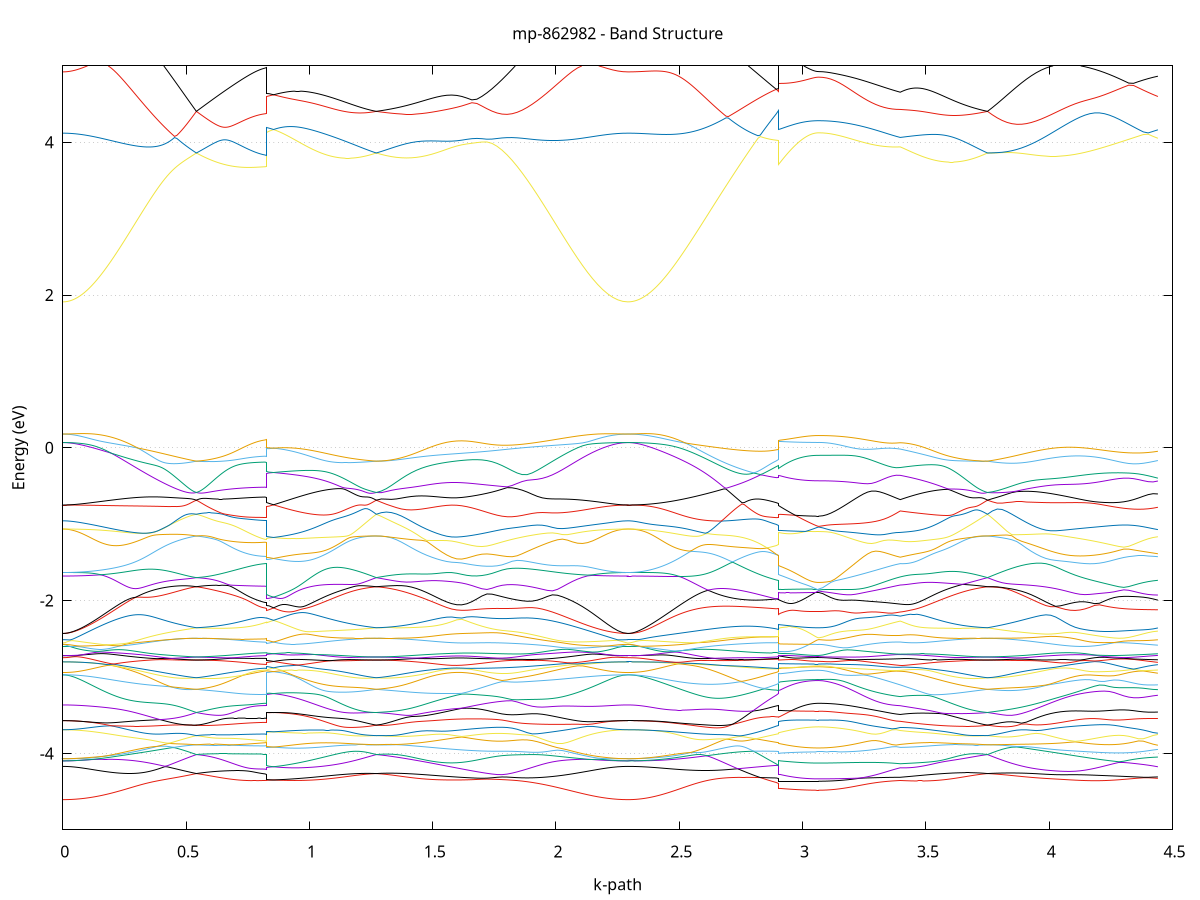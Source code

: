 set title 'mp-862982 - Band Structure'
set xlabel 'k-path'
set ylabel 'Energy (eV)'
set grid y
set yrange [-5:5]
set terminal png size 800,600
set output 'mp-862982_bands_gnuplot.png'
plot '-' using 1:2 with lines notitle, '-' using 1:2 with lines notitle, '-' using 1:2 with lines notitle, '-' using 1:2 with lines notitle, '-' using 1:2 with lines notitle, '-' using 1:2 with lines notitle, '-' using 1:2 with lines notitle, '-' using 1:2 with lines notitle, '-' using 1:2 with lines notitle, '-' using 1:2 with lines notitle, '-' using 1:2 with lines notitle, '-' using 1:2 with lines notitle, '-' using 1:2 with lines notitle, '-' using 1:2 with lines notitle, '-' using 1:2 with lines notitle, '-' using 1:2 with lines notitle, '-' using 1:2 with lines notitle, '-' using 1:2 with lines notitle, '-' using 1:2 with lines notitle, '-' using 1:2 with lines notitle, '-' using 1:2 with lines notitle, '-' using 1:2 with lines notitle, '-' using 1:2 with lines notitle, '-' using 1:2 with lines notitle, '-' using 1:2 with lines notitle, '-' using 1:2 with lines notitle, '-' using 1:2 with lines notitle, '-' using 1:2 with lines notitle, '-' using 1:2 with lines notitle, '-' using 1:2 with lines notitle, '-' using 1:2 with lines notitle, '-' using 1:2 with lines notitle, '-' using 1:2 with lines notitle, '-' using 1:2 with lines notitle, '-' using 1:2 with lines notitle, '-' using 1:2 with lines notitle, '-' using 1:2 with lines notitle, '-' using 1:2 with lines notitle, '-' using 1:2 with lines notitle, '-' using 1:2 with lines notitle, '-' using 1:2 with lines notitle, '-' using 1:2 with lines notitle, '-' using 1:2 with lines notitle, '-' using 1:2 with lines notitle, '-' using 1:2 with lines notitle, '-' using 1:2 with lines notitle, '-' using 1:2 with lines notitle, '-' using 1:2 with lines notitle, '-' using 1:2 with lines notitle, '-' using 1:2 with lines notitle, '-' using 1:2 with lines notitle, '-' using 1:2 with lines notitle, '-' using 1:2 with lines notitle, '-' using 1:2 with lines notitle, '-' using 1:2 with lines notitle, '-' using 1:2 with lines notitle, '-' using 1:2 with lines notitle, '-' using 1:2 with lines notitle, '-' using 1:2 with lines notitle, '-' using 1:2 with lines notitle, '-' using 1:2 with lines notitle, '-' using 1:2 with lines notitle, '-' using 1:2 with lines notitle, '-' using 1:2 with lines notitle
0.000000 -14.390879
0.009849 -14.390779
0.019698 -14.390479
0.029546 -14.389979
0.039395 -14.389279
0.049244 -14.388279
0.059093 -14.387179
0.068941 -14.385779
0.078790 -14.384179
0.088639 -14.382479
0.098488 -14.380479
0.108336 -14.378279
0.118185 -14.375979
0.128034 -14.373379
0.137883 -14.370579
0.147732 -14.367679
0.157580 -14.364479
0.167429 -14.361179
0.177278 -14.357679
0.187127 -14.353979
0.196975 -14.350079
0.206824 -14.345979
0.216673 -14.341779
0.226522 -14.337379
0.236370 -14.332879
0.246219 -14.328079
0.256068 -14.323179
0.265917 -14.318179
0.275766 -14.312979
0.285614 -14.307679
0.295463 -14.302179
0.305312 -14.296579
0.315161 -14.290879
0.325009 -14.284979
0.334858 -14.278979
0.344707 -14.272879
0.354556 -14.266679
0.364404 -14.260379
0.374253 -14.253979
0.384102 -14.247479
0.393951 -14.240879
0.403800 -14.234179
0.413648 -14.227479
0.423497 -14.220579
0.433346 -14.213679
0.443195 -14.206779
0.453043 -14.199779
0.462892 -14.192679
0.472741 -14.185679
0.482590 -14.178479
0.492438 -14.171379
0.502287 -14.164179
0.512136 -14.156979
0.521985 -14.149879
0.531834 -14.142679
0.541682 -14.135479
0.541682 -14.135479
0.548478 -14.138279
0.555273 -14.140979
0.562068 -14.143679
0.568864 -14.146379
0.575659 -14.149079
0.582454 -14.151579
0.589250 -14.154179
0.596045 -14.156679
0.602840 -14.159079
0.609636 -14.161479
0.616431 -14.163879
0.623226 -14.166179
0.630022 -14.168379
0.636817 -14.170579
0.643612 -14.172679
0.650408 -14.174779
0.657203 -14.176779
0.663998 -14.178679
0.670794 -14.180579
0.677589 -14.182479
0.684384 -14.184179
0.691180 -14.185879
0.697975 -14.187479
0.704770 -14.189079
0.711566 -14.190579
0.718361 -14.191979
0.725156 -14.193379
0.731951 -14.194679
0.738747 -14.195879
0.745542 -14.197079
0.752337 -14.198179
0.759133 -14.199179
0.765928 -14.200079
0.772723 -14.200979
0.779519 -14.201679
0.786314 -14.202479
0.793109 -14.203079
0.799905 -14.203679
0.806700 -14.204179
0.813495 -14.204579
0.820291 -14.204879
0.827086 -14.205179
0.827086 -14.072779
0.836340 -14.071279
0.845593 -14.069879
0.854846 -14.068879
0.864100 -14.069979
0.873353 -14.071279
0.882607 -14.072879
0.891860 -14.074679
0.901114 -14.076679
0.910367 -14.078779
0.919620 -14.080979
0.928874 -14.083279
0.938127 -14.085679
0.947381 -14.088079
0.956634 -14.090479
0.965888 -14.092879
0.975141 -14.095379
0.984395 -14.097779
0.993648 -14.100179
1.002901 -14.102479
1.012155 -14.104779
1.021408 -14.107079
1.030662 -14.109279
1.039915 -14.111379
1.049169 -14.113479
1.058422 -14.115479
1.067675 -14.117379
1.076929 -14.119279
1.086182 -14.120979
1.095436 -14.122679
1.104689 -14.124279
1.113943 -14.125779
1.123196 -14.127179
1.132450 -14.128479
1.141703 -14.129679
1.150956 -14.130779
1.160210 -14.131779
1.169463 -14.132679
1.178717 -14.133479
1.187970 -14.134079
1.197224 -14.134679
1.206477 -14.135179
1.215730 -14.135579
1.224984 -14.135779
1.234237 -14.135979
1.243491 -14.135979
1.252744 -14.135879
1.261998 -14.135779
1.271251 -14.135479
1.271251 -14.135479
1.291653 -14.137379
1.312055 -14.138879
1.332457 -14.139779
1.352859 -14.140279
1.373261 -14.140079
1.393663 -14.139379
1.414065 -14.138179
1.434467 -14.136379
1.454869 -14.134079
1.475271 -14.131279
1.495673 -14.127879
1.516075 -14.124079
1.536477 -14.119679
1.556879 -14.114879
1.577281 -14.109579
1.597683 -14.103879
1.618085 -14.097779
1.638487 -14.091479
1.658889 -14.089179
1.679291 -14.098579
1.699693 -14.109879
1.720095 -14.122279
1.740497 -14.135279
1.760899 -14.148679
1.781301 -14.162479
1.801703 -14.176479
1.822105 -14.190479
1.842507 -14.204479
1.862909 -14.218379
1.883311 -14.232179
1.903713 -14.245679
1.924115 -14.258879
1.944517 -14.271679
1.964919 -14.284179
1.985321 -14.296079
2.005723 -14.307479
2.026125 -14.318379
2.046527 -14.328579
2.066929 -14.338079
2.087331 -14.346979
2.107733 -14.355079
2.128135 -14.362479
2.148537 -14.368979
2.168939 -14.374779
2.189341 -14.379679
2.209743 -14.383679
2.230145 -14.386879
2.250547 -14.389079
2.270949 -14.390479
2.291351 -14.390879
2.291351 -14.390879
2.300611 -14.390779
2.309871 -14.390479
2.319131 -14.390079
2.328391 -14.389379
2.337651 -14.388479
2.346911 -14.387479
2.356170 -14.386279
2.365430 -14.384779
2.374690 -14.383179
2.383950 -14.381379
2.393210 -14.379479
2.402470 -14.377279
2.411730 -14.374979
2.420990 -14.372479
2.430250 -14.369779
2.439510 -14.366879
2.448769 -14.363879
2.458029 -14.360579
2.467289 -14.357279
2.476549 -14.353679
2.485809 -14.349979
2.495069 -14.346179
2.504329 -14.342079
2.513589 -14.337979
2.522849 -14.333579
2.532109 -14.329079
2.541368 -14.324479
2.550628 -14.319779
2.559888 -14.314879
2.569148 -14.309779
2.578408 -14.304679
2.587668 -14.299379
2.596928 -14.293979
2.606188 -14.288479
2.615448 -14.282879
2.624708 -14.277079
2.633968 -14.271279
2.643227 -14.265279
2.652487 -14.259279
2.661747 -14.253179
2.671007 -14.246979
2.680267 -14.240679
2.689527 -14.234279
2.698787 -14.227879
2.708047 -14.221379
2.717307 -14.214879
2.726567 -14.208279
2.735826 -14.201579
2.745086 -14.194879
2.754346 -14.188179
2.763606 -14.181379
2.772866 -14.174579
2.782126 -14.167779
2.791386 -14.160979
2.800646 -14.154079
2.809906 -14.147279
2.819166 -14.140379
2.828425 -14.133579
2.837685 -14.126779
2.846945 -14.119879
2.856205 -14.113179
2.865465 -14.106379
2.874725 -14.099579
2.883985 -14.092879
2.893245 -14.091779
2.902505 -14.094679
2.902505 -14.207379
2.909293 -14.202879
2.916080 -14.198479
2.922868 -14.194179
2.929656 -14.189779
2.936444 -14.185479
2.943232 -14.181179
2.950020 -14.176979
2.956808 -14.172879
2.963596 -14.168779
2.970383 -14.164779
2.977171 -14.160879
2.983959 -14.157079
2.990747 -14.153479
2.997535 -14.149979
3.004323 -14.146679
3.011111 -14.143579
3.017899 -14.140779
3.024687 -14.138179
3.031474 -14.135979
3.038262 -14.133979
3.045050 -14.132479
3.051838 -14.131379
3.058626 -14.130679
3.065414 -14.130479
3.065414 -14.130479
3.081942 -14.130479
3.098471 -14.130579
3.114999 -14.130679
3.131528 -14.130779
3.148057 -14.130979
3.164585 -14.131079
3.181114 -14.131079
3.197642 -14.131079
3.214171 -14.130879
3.230699 -14.130579
3.247228 -14.130079
3.263757 -14.129379
3.280285 -14.128479
3.296814 -14.127379
3.313342 -14.125979
3.329871 -14.124379
3.346400 -14.122579
3.362928 -14.120479
3.379457 -14.118179
3.395985 -14.115579
3.395985 -14.115579
3.404409 -14.117779
3.412833 -14.119879
3.421257 -14.121879
3.429681 -14.123879
3.438105 -14.125779
3.446529 -14.127679
3.454953 -14.129479
3.463377 -14.131079
3.471801 -14.132679
3.480225 -14.134279
3.488649 -14.135679
3.497073 -14.137079
3.505497 -14.138279
3.513921 -14.139479
3.522346 -14.140579
3.530770 -14.141579
3.539194 -14.142579
3.547618 -14.143379
3.556042 -14.144079
3.564466 -14.144779
3.572890 -14.145279
3.581314 -14.145779
3.589738 -14.146179
3.598162 -14.146379
3.606586 -14.146579
3.615010 -14.146679
3.623434 -14.146679
3.631858 -14.146579
3.640282 -14.146379
3.648706 -14.146079
3.657130 -14.145679
3.665554 -14.145179
3.673978 -14.144679
3.682402 -14.143979
3.690826 -14.143179
3.699250 -14.142379
3.707674 -14.141479
3.716098 -14.140379
3.724522 -14.139279
3.732946 -14.138079
3.741370 -14.136779
3.749794 -14.135479
3.749794 -14.135479
3.769539 -14.141879
3.789283 -14.147979
3.809028 -14.153579
3.828773 -14.158779
3.848517 -14.163379
3.868262 -14.167579
3.888007 -14.171179
3.907751 -14.174179
3.927496 -14.176779
3.947241 -14.178679
3.966985 -14.179979
3.986730 -14.180779
4.006475 -14.180979
4.026219 -14.180479
4.045964 -14.179479
4.065709 -14.177879
4.085453 -14.175679
4.105198 -14.172979
4.124943 -14.169679
4.144687 -14.165879
4.164432 -14.161479
4.184177 -14.156679
4.203921 -14.151379
4.223666 -14.145579
4.243411 -14.139379
4.263155 -14.132879
4.282900 -14.125979
4.302645 -14.118779
4.322389 -14.111279
4.342134 -14.107579
4.361879 -14.113579
4.381623 -14.119279
4.401368 -14.124479
4.421113 -14.129379
4.440857 -14.133779
e
0.000000 -13.902779
0.009849 -13.902779
0.019698 -13.902779
0.029546 -13.902779
0.039395 -13.902879
0.049244 -13.902879
0.059093 -13.902979
0.068941 -13.903179
0.078790 -13.903379
0.088639 -13.903879
0.098488 -13.904679
0.108336 -13.905879
0.118185 -13.907579
0.128034 -13.909579
0.137883 -13.911879
0.147732 -13.914479
0.157580 -13.917279
0.167429 -13.920279
0.177278 -13.923479
0.187127 -13.926779
0.196975 -13.930379
0.206824 -13.934079
0.216673 -13.937879
0.226522 -13.941979
0.236370 -13.946179
0.246219 -13.950479
0.256068 -13.954979
0.265917 -13.959579
0.275766 -13.964379
0.285614 -13.969379
0.295463 -13.974479
0.305312 -13.979679
0.315161 -13.984979
0.325009 -13.990479
0.334858 -13.996079
0.344707 -14.001879
0.354556 -14.007779
0.364404 -14.013679
0.374253 -14.019779
0.384102 -14.025979
0.393951 -14.032279
0.403800 -14.038679
0.413648 -14.045179
0.423497 -14.051779
0.433346 -14.058379
0.443195 -14.065179
0.453043 -14.071979
0.462892 -14.078879
0.472741 -14.085779
0.482590 -14.092779
0.492438 -14.099779
0.502287 -14.106879
0.512136 -14.113979
0.521985 -14.121079
0.531834 -14.128279
0.541682 -14.135479
0.541682 -14.135479
0.548478 -14.132579
0.555273 -14.129779
0.562068 -14.126879
0.568864 -14.123879
0.575659 -14.120979
0.582454 -14.117979
0.589250 -14.114979
0.596045 -14.111879
0.602840 -14.108879
0.609636 -14.105779
0.616431 -14.102679
0.623226 -14.099579
0.630022 -14.096379
0.636817 -14.093279
0.643612 -14.090179
0.650408 -14.086979
0.657203 -14.083779
0.663998 -14.080679
0.670794 -14.077479
0.677589 -14.074379
0.684384 -14.071179
0.691180 -14.068079
0.697975 -14.064979
0.704770 -14.061879
0.711566 -14.058779
0.718361 -14.055679
0.725156 -14.052679
0.731951 -14.049679
0.738747 -14.046679
0.745542 -14.043779
0.752337 -14.040979
0.759133 -14.038179
0.765928 -14.035479
0.772723 -14.032779
0.779519 -14.030279
0.786314 -14.027879
0.793109 -14.025579
0.799905 -14.023479
0.806700 -14.021479
0.813495 -14.019779
0.820291 -14.018279
0.827086 -14.017079
0.827086 -14.067479
0.836340 -14.067579
0.845593 -14.068079
0.854846 -14.068779
0.864100 -14.067979
0.873353 -14.067579
0.882607 -14.067479
0.891860 -14.067679
0.901114 -14.068279
0.910367 -14.069079
0.919620 -14.070279
0.928874 -14.071679
0.938127 -14.073279
0.947381 -14.075079
0.956634 -14.077079
0.965888 -14.079179
0.975141 -14.081379
0.984395 -14.083579
0.993648 -14.085879
1.002901 -14.088279
1.012155 -14.090679
1.021408 -14.092979
1.030662 -14.095379
1.039915 -14.097779
1.049169 -14.100079
1.058422 -14.102379
1.067675 -14.104679
1.076929 -14.106879
1.086182 -14.109079
1.095436 -14.111179
1.104689 -14.113179
1.113943 -14.115179
1.123196 -14.117079
1.132450 -14.118979
1.141703 -14.120679
1.150956 -14.122379
1.160210 -14.123979
1.169463 -14.125479
1.178717 -14.126879
1.187970 -14.128179
1.197224 -14.129379
1.206477 -14.130479
1.215730 -14.131479
1.224984 -14.132379
1.234237 -14.133279
1.243491 -14.133979
1.252744 -14.134579
1.261998 -14.135079
1.271251 -14.135379
1.271251 -14.135379
1.291653 -14.132979
1.312055 -14.130079
1.332457 -14.126679
1.352859 -14.122779
1.373261 -14.118579
1.393663 -14.114079
1.414065 -14.109179
1.434467 -14.104079
1.454869 -14.098779
1.475271 -14.093379
1.495673 -14.088079
1.516075 -14.082879
1.536477 -14.078279
1.556879 -14.074579
1.577281 -14.072279
1.597683 -14.072079
1.618085 -14.074679
1.638487 -14.080079
1.658889 -14.083579
1.679291 -14.076979
1.699693 -14.069579
1.720095 -14.061979
1.740497 -14.054079
1.760899 -14.045979
1.781301 -14.037779
1.801703 -14.029379
1.822105 -14.021079
1.842507 -14.012679
1.862909 -14.004279
1.883311 -13.995879
1.903713 -13.987679
1.924115 -13.979579
1.944517 -13.971679
1.964919 -13.963979
1.985321 -13.956479
2.005723 -13.949279
2.026125 -13.942379
2.046527 -13.935879
2.066929 -13.929779
2.087331 -13.924079
2.107733 -13.918879
2.128135 -13.914379
2.148537 -13.910479
2.168939 -13.907679
2.189341 -13.905779
2.209743 -13.904479
2.230145 -13.903679
2.250547 -13.903179
2.270949 -13.902879
2.291351 -13.902779
2.291351 -13.902779
2.300611 -13.902879
2.309871 -13.903079
2.319131 -13.903379
2.328391 -13.903879
2.337651 -13.904479
2.346911 -13.905279
2.356170 -13.906179
2.365430 -13.907279
2.374690 -13.908479
2.383950 -13.909779
2.393210 -13.911279
2.402470 -13.912879
2.411730 -13.914579
2.420990 -13.916479
2.430250 -13.918479
2.439510 -13.920679
2.448769 -13.922979
2.458029 -13.925379
2.467289 -13.927879
2.476549 -13.930479
2.485809 -13.933179
2.495069 -13.936079
2.504329 -13.938979
2.513589 -13.941979
2.522849 -13.945179
2.532109 -13.948379
2.541368 -13.951679
2.550628 -13.955079
2.559888 -13.958479
2.569148 -13.961979
2.578408 -13.965579
2.587668 -13.969279
2.596928 -13.972979
2.606188 -13.976679
2.615448 -13.980479
2.624708 -13.984379
2.633968 -13.988279
2.643227 -13.992179
2.652487 -13.996079
2.661747 -13.999979
2.671007 -14.003979
2.680267 -14.007979
2.689527 -14.011979
2.698787 -14.015979
2.708047 -14.019879
2.717307 -14.023879
2.726567 -14.027879
2.735826 -14.031779
2.745086 -14.035679
2.754346 -14.039579
2.763606 -14.043479
2.772866 -14.047279
2.782126 -14.051079
2.791386 -14.054779
2.800646 -14.058479
2.809906 -14.062079
2.819166 -14.065679
2.828425 -14.069179
2.837685 -14.072679
2.846945 -14.076079
2.856205 -14.079379
2.865465 -14.082579
2.874725 -14.085679
2.883985 -14.088779
2.893245 -14.086279
2.902505 -14.079679
2.902505 -13.968979
2.909293 -13.972079
2.916080 -13.975279
2.922868 -13.978479
2.929656 -13.981679
2.936444 -13.984879
2.943232 -13.988079
2.950020 -13.991279
2.956808 -13.994479
2.963596 -13.997679
2.970383 -14.000879
2.977171 -14.003979
2.983959 -14.006979
2.990747 -14.009979
2.997535 -14.012879
3.004323 -14.015579
3.011111 -14.018179
3.017899 -14.020579
3.024687 -14.022779
3.031474 -14.024679
3.038262 -14.026379
3.045050 -14.027679
3.051838 -14.028679
3.058626 -14.029279
3.065414 -14.029479
3.065414 -14.029479
3.081942 -14.029179
3.098471 -14.028379
3.114999 -14.026979
3.131528 -14.025179
3.148057 -14.022779
3.164585 -14.020079
3.181114 -14.016879
3.197642 -14.013379
3.214171 -14.009779
3.230699 -14.006779
3.247228 -14.009679
3.263757 -14.014979
3.280285 -14.020479
3.296814 -14.025979
3.313342 -14.031279
3.329871 -14.036479
3.346400 -14.041579
3.362928 -14.046479
3.379457 -14.051179
3.395985 -14.055779
3.395985 -14.055779
3.404409 -14.054579
3.412833 -14.053879
3.421257 -14.053579
3.429681 -14.053879
3.438105 -14.054579
3.446529 -14.055579
3.454953 -14.056979
3.463377 -14.058679
3.471801 -14.060579
3.480225 -14.062579
3.488649 -14.064879
3.497073 -14.067179
3.505497 -14.069679
3.513921 -14.072179
3.522346 -14.074779
3.530770 -14.077379
3.539194 -14.080079
3.547618 -14.082679
3.556042 -14.085379
3.564466 -14.087979
3.572890 -14.090679
3.581314 -14.093279
3.589738 -14.095879
3.598162 -14.098479
3.606586 -14.100979
3.615010 -14.103479
3.623434 -14.105979
3.631858 -14.108379
3.640282 -14.110679
3.648706 -14.112979
3.657130 -14.115279
3.665554 -14.117479
3.673978 -14.119579
3.682402 -14.121579
3.690826 -14.123579
3.699250 -14.125579
3.707674 -14.127379
3.716098 -14.129179
3.724522 -14.130879
3.732946 -14.132479
3.741370 -14.133979
3.749794 -14.135379
3.749794 -14.135479
3.769539 -14.128579
3.789283 -14.121379
3.809028 -14.113879
3.828773 -14.106179
3.848517 -14.098179
3.868262 -14.090079
3.888007 -14.081779
3.907751 -14.073479
3.927496 -14.065179
3.947241 -14.056979
3.966985 -14.049079
3.986730 -14.041479
4.006475 -14.034579
4.026219 -14.028779
4.045964 -14.024579
4.065709 -14.022579
4.085453 -14.023379
4.105198 -14.026479
4.124943 -14.031379
4.144687 -14.037479
4.164432 -14.044179
4.184177 -14.051279
4.203921 -14.058579
4.223666 -14.065979
4.243411 -14.073379
4.263155 -14.080579
4.282900 -14.087679
4.302645 -14.094579
4.322389 -14.101179
4.342134 -14.103579
4.361879 -14.095679
4.381623 -14.087579
4.401368 -14.079479
4.421113 -14.071379
4.440857 -14.063279
e
0.000000 -13.886779
0.009849 -13.887179
0.019698 -13.887879
0.029546 -13.888879
0.039395 -13.889879
0.049244 -13.891079
0.059093 -13.892279
0.068941 -13.893679
0.078790 -13.894979
0.088639 -13.896179
0.098488 -13.897279
0.108336 -13.898079
0.118185 -13.898579
0.128034 -13.898879
0.137883 -13.898979
0.147732 -13.898979
0.157580 -13.898879
0.167429 -13.899379
0.177278 -13.900179
0.187127 -13.900979
0.196975 -13.901779
0.206824 -13.902579
0.216673 -13.903279
0.226522 -13.904079
0.236370 -13.904779
0.246219 -13.905579
0.256068 -13.906279
0.265917 -13.906979
0.275766 -13.907579
0.285614 -13.908279
0.295463 -13.908879
0.305312 -13.909479
0.315161 -13.910079
0.325009 -13.910679
0.334858 -13.911179
0.344707 -13.911679
0.354556 -13.912179
0.364404 -13.912579
0.374253 -13.912979
0.384102 -13.913379
0.393951 -13.913679
0.403800 -13.913979
0.413648 -13.914279
0.423497 -13.914479
0.433346 -13.914679
0.443195 -13.914779
0.453043 -13.914879
0.462892 -13.914979
0.472741 -13.915079
0.482590 -13.914979
0.492438 -13.914979
0.502287 -13.914879
0.512136 -13.914779
0.521985 -13.914579
0.531834 -13.914379
0.541682 -13.914179
0.541682 -13.914179
0.548478 -13.914479
0.555273 -13.914879
0.562068 -13.915379
0.568864 -13.915779
0.575659 -13.916379
0.582454 -13.916879
0.589250 -13.917579
0.596045 -13.918179
0.602840 -13.918979
0.609636 -13.919679
0.616431 -13.920579
0.623226 -13.921479
0.630022 -13.922379
0.636817 -13.923379
0.643612 -13.924479
0.650408 -13.925579
0.657203 -13.926779
0.663998 -13.927979
0.670794 -13.929279
0.677589 -13.930579
0.684384 -13.931979
0.691180 -13.933479
0.697975 -13.934979
0.704770 -13.936479
0.711566 -13.938079
0.718361 -13.939679
0.725156 -13.941379
0.731951 -13.943079
0.738747 -13.944779
0.745542 -13.946479
0.752337 -13.948279
0.759133 -13.950079
0.765928 -13.951779
0.772723 -13.953579
0.779519 -13.955279
0.786314 -13.956979
0.793109 -13.958679
0.799905 -13.960179
0.806700 -13.961679
0.813495 -13.962979
0.820291 -13.964079
0.827086 -13.964979
0.827086 -13.994279
0.836340 -13.994379
0.845593 -13.994079
0.854846 -13.993479
0.864100 -13.994079
0.873353 -13.994379
0.882607 -13.994279
0.891860 -13.993779
0.901114 -13.992979
0.910367 -13.991779
0.919620 -13.990279
0.928874 -13.988479
0.938127 -13.986479
0.947381 -13.984279
0.956634 -13.981879
0.965888 -13.979379
0.975141 -13.976679
0.984395 -13.973979
0.993648 -13.971179
1.002901 -13.968279
1.012155 -13.965479
1.021408 -13.962579
1.030662 -13.959679
1.039915 -13.956879
1.049169 -13.954079
1.058422 -13.951279
1.067675 -13.948679
1.076929 -13.946079
1.086182 -13.943579
1.095436 -13.941179
1.104689 -13.938879
1.113943 -13.936679
1.123196 -13.934579
1.132450 -13.932679
1.141703 -13.930779
1.150956 -13.929079
1.160210 -13.927379
1.169463 -13.925779
1.178717 -13.924379
1.187970 -13.922979
1.197224 -13.921679
1.206477 -13.920479
1.215730 -13.919379
1.224984 -13.918379
1.234237 -13.917379
1.243491 -13.916479
1.252744 -13.915679
1.261998 -13.914879
1.271251 -13.914179
1.271251 -13.914179
1.291653 -13.915379
1.312055 -13.917079
1.332457 -13.919579
1.352859 -13.922679
1.373261 -13.926579
1.393663 -13.931079
1.414065 -13.936379
1.434467 -13.942279
1.454869 -13.948879
1.475271 -13.955879
1.495673 -13.963379
1.516075 -13.971079
1.536477 -13.978679
1.556879 -13.985879
1.577281 -13.992179
1.597683 -13.996579
1.618085 -13.998779
1.638487 -13.998379
1.658889 -13.995879
1.679291 -13.991779
1.699693 -13.986679
1.720095 -13.980879
1.740497 -13.974779
1.760899 -13.968479
1.781301 -13.962079
1.801703 -13.955779
1.822105 -13.949479
1.842507 -13.943379
1.862909 -13.937479
1.883311 -13.931879
1.903713 -13.926479
1.924115 -13.921579
1.944517 -13.917979
1.964919 -13.915679
1.985321 -13.913679
2.005723 -13.911679
2.026125 -13.909779
2.046527 -13.908079
2.066929 -13.906679
2.087331 -13.905479
2.107733 -13.904279
2.128135 -13.902979
2.148537 -13.901379
2.168939 -13.899379
2.189341 -13.896979
2.209743 -13.894379
2.230145 -13.891879
2.250547 -13.889679
2.270949 -13.887879
2.291351 -13.886779
2.291351 -13.886779
2.300611 -13.886979
2.309871 -13.887379
2.319131 -13.887879
2.328391 -13.888579
2.337651 -13.889279
2.346911 -13.890079
2.356170 -13.890879
2.365430 -13.891779
2.374690 -13.892779
2.383950 -13.893779
2.393210 -13.894879
2.402470 -13.896079
2.411730 -13.897279
2.420990 -13.898579
2.430250 -13.899879
2.439510 -13.901279
2.448769 -13.902679
2.458029 -13.904179
2.467289 -13.905679
2.476549 -13.907279
2.485809 -13.908979
2.495069 -13.910679
2.504329 -13.912479
2.513589 -13.914279
2.522849 -13.916179
2.532109 -13.918079
2.541368 -13.920079
2.550628 -13.922079
2.559888 -13.924079
2.569148 -13.926179
2.578408 -13.928279
2.587668 -13.930479
2.596928 -13.932679
2.606188 -13.934979
2.615448 -13.937179
2.624708 -13.939479
2.633968 -13.941779
2.643227 -13.944179
2.652487 -13.946479
2.661747 -13.948879
2.671007 -13.951279
2.680267 -13.953679
2.689527 -13.956079
2.698787 -13.958479
2.708047 -13.960879
2.717307 -13.963279
2.726567 -13.965679
2.735826 -13.968079
2.745086 -13.970479
2.754346 -13.972779
2.763606 -13.975179
2.772866 -13.977479
2.782126 -13.979879
2.791386 -13.982179
2.800646 -13.984379
2.809906 -13.986679
2.819166 -13.988879
2.828425 -13.990979
2.837685 -13.993179
2.846945 -13.995279
2.856205 -13.997279
2.865465 -13.999279
2.874725 -14.001279
2.883985 -14.003179
2.893245 -14.005079
2.902505 -14.006879
2.902505 -13.940979
2.909293 -13.941579
2.916080 -13.942179
2.922868 -13.942679
2.929656 -13.943179
2.936444 -13.943679
2.943232 -13.944179
2.950020 -13.944579
2.956808 -13.944979
2.963596 -13.945379
2.970383 -13.945779
2.977171 -13.946179
2.983959 -13.946479
2.990747 -13.946779
2.997535 -13.947079
3.004323 -13.947279
3.011111 -13.947479
3.017899 -13.947679
3.024687 -13.947879
3.031474 -13.948079
3.038262 -13.948179
3.045050 -13.948279
3.051838 -13.948279
3.058626 -13.948379
3.065414 -13.948379
3.065414 -13.948379
3.081942 -13.951879
3.098471 -13.957179
3.114999 -13.962779
3.131528 -13.968479
3.148057 -13.974179
3.164585 -13.979979
3.181114 -13.985779
3.197642 -13.991479
3.214171 -13.997079
3.230699 -14.001779
3.247228 -14.000179
3.263757 -13.995879
3.280285 -13.991279
3.296814 -13.986479
3.313342 -13.981879
3.329871 -13.979279
3.346400 -13.980879
3.362928 -13.983079
3.379457 -13.985379
3.395985 -13.987579
3.395985 -13.987579
3.404409 -13.987779
3.412833 -13.987479
3.421257 -13.986879
3.429681 -13.985779
3.438105 -13.984379
3.446529 -13.982579
3.454953 -13.980579
3.463377 -13.978379
3.471801 -13.975979
3.480225 -13.973379
3.488649 -13.970779
3.497073 -13.968179
3.505497 -13.965479
3.513921 -13.962679
3.522346 -13.959979
3.530770 -13.957379
3.539194 -13.954679
3.547618 -13.952079
3.556042 -13.949579
3.564466 -13.947079
3.572890 -13.944679
3.581314 -13.942379
3.589738 -13.940079
3.598162 -13.937879
3.606586 -13.935779
3.615010 -13.933779
3.623434 -13.931879
3.631858 -13.930079
3.640282 -13.928379
3.648706 -13.926779
3.657130 -13.925179
3.665554 -13.923779
3.673978 -13.922379
3.682402 -13.921179
3.690826 -13.919979
3.699250 -13.918979
3.707674 -13.917979
3.716098 -13.917079
3.724522 -13.916179
3.732946 -13.915479
3.741370 -13.914779
3.749794 -13.914179
3.749794 -13.914179
3.769539 -13.915279
3.789283 -13.916579
3.809028 -13.918079
3.828773 -13.919779
3.848517 -13.921679
3.868262 -13.924079
3.888007 -13.926979
3.907751 -13.930679
3.927496 -13.935379
3.947241 -13.940779
3.966985 -13.946579
3.986730 -13.952479
4.006475 -13.957979
4.026219 -13.962879
4.045964 -13.966479
4.065709 -13.968079
4.085453 -13.967379
4.105198 -13.964679
4.124943 -13.960679
4.144687 -13.959379
4.164432 -13.961979
4.184177 -13.964679
4.203921 -13.967279
4.223666 -13.969779
4.243411 -13.971979
4.263155 -13.974079
4.282900 -13.975979
4.302645 -13.977579
4.322389 -13.978979
4.342134 -13.980079
4.361879 -13.980879
4.381623 -13.981379
4.401368 -13.981579
4.421113 -13.981279
4.440857 -13.980679
e
0.000000 -13.886779
0.009849 -13.887079
0.019698 -13.887679
0.029546 -13.888379
0.039395 -13.889079
0.049244 -13.889779
0.059093 -13.890579
0.068941 -13.891379
0.078790 -13.892079
0.088639 -13.892879
0.098488 -13.893679
0.108336 -13.894479
0.118185 -13.895279
0.128034 -13.896179
0.137883 -13.896979
0.147732 -13.897779
0.157580 -13.898579
0.167429 -13.898679
0.177278 -13.898579
0.187127 -13.898279
0.196975 -13.898079
0.206824 -13.897779
0.216673 -13.897479
0.226522 -13.897179
0.236370 -13.896879
0.246219 -13.896579
0.256068 -13.896179
0.265917 -13.895879
0.275766 -13.895579
0.285614 -13.896479
0.295463 -13.897379
0.305312 -13.898279
0.315161 -13.899179
0.325009 -13.900079
0.334858 -13.900879
0.344707 -13.901779
0.354556 -13.902679
0.364404 -13.903479
0.374253 -13.904379
0.384102 -13.905179
0.393951 -13.905979
0.403800 -13.906679
0.413648 -13.907479
0.423497 -13.908179
0.433346 -13.908879
0.443195 -13.909479
0.453043 -13.910079
0.462892 -13.910679
0.472741 -13.911279
0.482590 -13.911779
0.492438 -13.912279
0.502287 -13.912679
0.512136 -13.913179
0.521985 -13.913479
0.531834 -13.913879
0.541682 -13.914079
0.541682 -13.914079
0.548478 -13.913779
0.555273 -13.913479
0.562068 -13.913179
0.568864 -13.912979
0.575659 -13.912679
0.582454 -13.912479
0.589250 -13.912279
0.596045 -13.912079
0.602840 -13.911879
0.609636 -13.911679
0.616431 -13.911579
0.623226 -13.911379
0.630022 -13.911179
0.636817 -13.911079
0.643612 -13.910879
0.650408 -13.910679
0.657203 -13.910579
0.663998 -13.910379
0.670794 -13.910179
0.677589 -13.910079
0.684384 -13.909879
0.691180 -13.909679
0.697975 -13.909579
0.704770 -13.909379
0.711566 -13.909179
0.718361 -13.908979
0.725156 -13.908779
0.731951 -13.908579
0.738747 -13.908379
0.745542 -13.908279
0.752337 -13.908079
0.759133 -13.907879
0.765928 -13.907679
0.772723 -13.907479
0.779519 -13.907279
0.786314 -13.907079
0.793109 -13.906879
0.799905 -13.906679
0.806700 -13.906579
0.813495 -13.906379
0.820291 -13.906279
0.827086 -13.906179
0.827086 -13.989779
0.836340 -13.991279
0.845593 -13.992579
0.854846 -13.993479
0.864100 -13.992479
0.873353 -13.991179
0.882607 -13.989679
0.891860 -13.987879
0.901114 -13.985979
0.910367 -13.983779
0.919620 -13.981479
0.928874 -13.979079
0.938127 -13.976579
0.947381 -13.974079
0.956634 -13.971479
0.965888 -13.968779
0.975141 -13.966079
0.984395 -13.963279
0.993648 -13.960579
1.002901 -13.957779
1.012155 -13.955079
1.021408 -13.952279
1.030662 -13.949479
1.039915 -13.946679
1.049169 -13.943979
1.058422 -13.941179
1.067675 -13.938379
1.076929 -13.935579
1.086182 -13.932779
1.095436 -13.929979
1.104689 -13.927179
1.113943 -13.924379
1.123196 -13.921679
1.132450 -13.918879
1.141703 -13.916279
1.150956 -13.913679
1.160210 -13.911179
1.169463 -13.909279
1.178717 -13.908579
1.187970 -13.908779
1.197224 -13.909179
1.206477 -13.909679
1.215730 -13.910279
1.224984 -13.910879
1.234237 -13.911479
1.243491 -13.912079
1.252744 -13.912779
1.261998 -13.913379
1.271251 -13.914079
1.271251 -13.914079
1.291653 -13.913379
1.312055 -13.912979
1.332457 -13.912879
1.352859 -13.912979
1.373261 -13.913179
1.393663 -13.913579
1.414065 -13.914179
1.434467 -13.914779
1.454869 -13.915579
1.475271 -13.916579
1.495673 -13.917579
1.516075 -13.918679
1.536477 -13.919879
1.556879 -13.921079
1.577281 -13.922279
1.597683 -13.923379
1.618085 -13.924379
1.638487 -13.925279
1.658889 -13.926079
1.679291 -13.926679
1.699693 -13.927079
1.720095 -13.927279
1.740497 -13.927279
1.760899 -13.927079
1.781301 -13.926679
1.801703 -13.926079
1.822105 -13.925279
1.842507 -13.924279
1.862909 -13.923179
1.883311 -13.921779
1.903713 -13.920279
1.924115 -13.918479
1.944517 -13.915779
1.964919 -13.912279
1.985321 -13.910279
2.005723 -13.909079
2.026125 -13.907879
2.046527 -13.906579
2.066929 -13.904979
2.087331 -13.903079
2.107733 -13.901179
2.128135 -13.899179
2.148537 -13.897279
2.168939 -13.895479
2.189341 -13.893679
2.209743 -13.892079
2.230145 -13.890479
2.250547 -13.888979
2.270949 -13.887579
2.291351 -13.886779
2.291351 -13.886779
2.300611 -13.886879
2.309871 -13.887179
2.319131 -13.887479
2.328391 -13.887779
2.337651 -13.888079
2.346911 -13.888279
2.356170 -13.888579
2.365430 -13.888879
2.374690 -13.889079
2.383950 -13.889279
2.393210 -13.889579
2.402470 -13.889679
2.411730 -13.889879
2.420990 -13.890079
2.430250 -13.890179
2.439510 -13.890379
2.448769 -13.890479
2.458029 -13.890579
2.467289 -13.890579
2.476549 -13.890679
2.485809 -13.890779
2.495069 -13.890779
2.504329 -13.891179
2.513589 -13.891979
2.522849 -13.892779
2.532109 -13.893579
2.541368 -13.894479
2.550628 -13.895279
2.559888 -13.896179
2.569148 -13.897079
2.578408 -13.898079
2.587668 -13.899079
2.596928 -13.899979
2.606188 -13.900979
2.615448 -13.901979
2.624708 -13.903079
2.633968 -13.904079
2.643227 -13.905179
2.652487 -13.906179
2.661747 -13.907279
2.671007 -13.908379
2.680267 -13.909479
2.689527 -13.910479
2.698787 -13.911579
2.708047 -13.912679
2.717307 -13.913779
2.726567 -13.914879
2.735826 -13.915979
2.745086 -13.917079
2.754346 -13.918079
2.763606 -13.919179
2.772866 -13.920279
2.782126 -13.921279
2.791386 -13.922379
2.800646 -13.923379
2.809906 -13.924379
2.819166 -13.925379
2.828425 -13.926379
2.837685 -13.927279
2.846945 -13.928279
2.856205 -13.929179
2.865465 -13.930079
2.874725 -13.930979
2.883985 -13.931879
2.893245 -13.932679
2.902505 -13.933479
2.902505 -13.937079
2.909293 -13.937579
2.916080 -13.938079
2.922868 -13.938579
2.929656 -13.939079
2.936444 -13.939579
2.943232 -13.939979
2.950020 -13.940379
2.956808 -13.940779
2.963596 -13.941079
2.970383 -13.941479
2.977171 -13.941779
2.983959 -13.942079
2.990747 -13.942279
2.997535 -13.942579
3.004323 -13.942779
3.011111 -13.942979
3.017899 -13.943179
3.024687 -13.943279
3.031474 -13.943479
3.038262 -13.943579
3.045050 -13.943679
3.051838 -13.943679
3.058626 -13.943779
3.065414 -13.943779
3.065414 -13.943779
3.081942 -13.943779
3.098471 -13.944479
3.114999 -13.945479
3.131528 -13.946979
3.148057 -13.948679
3.164585 -13.950779
3.181114 -13.953079
3.197642 -13.955579
3.214171 -13.958179
3.230699 -13.960879
3.247228 -13.963679
3.263757 -13.966479
3.280285 -13.969279
3.296814 -13.971979
3.313342 -13.974379
3.329871 -13.974579
3.346400 -13.970479
3.362928 -13.965579
3.379457 -13.960479
3.395985 -13.955379
3.395985 -13.955379
3.404409 -13.953879
3.412833 -13.952379
3.421257 -13.950779
3.429681 -13.949179
3.438105 -13.947479
3.446529 -13.945779
3.454953 -13.944079
3.463377 -13.942379
3.471801 -13.940579
3.480225 -13.938779
3.488649 -13.936979
3.497073 -13.935179
3.505497 -13.933379
3.513921 -13.931479
3.522346 -13.929579
3.530770 -13.927779
3.539194 -13.925879
3.547618 -13.923979
3.556042 -13.922179
3.564466 -13.920279
3.572890 -13.918479
3.581314 -13.916679
3.589738 -13.914879
3.598162 -13.913179
3.606586 -13.911579
3.615010 -13.910279
3.623434 -13.909279
3.631858 -13.908779
3.640282 -13.908679
3.648706 -13.908879
3.657130 -13.909179
3.665554 -13.909479
3.673978 -13.909879
3.682402 -13.910279
3.690826 -13.910679
3.699250 -13.911079
3.707674 -13.911579
3.716098 -13.911979
3.724522 -13.912479
3.732946 -13.912979
3.741370 -13.913479
3.749794 -13.914079
3.749794 -13.914079
3.769539 -13.912979
3.789283 -13.911979
3.809028 -13.910979
3.828773 -13.909979
3.848517 -13.909279
3.868262 -13.911779
3.888007 -13.916479
3.907751 -13.920879
3.927496 -13.924779
3.947241 -13.928179
3.966985 -13.931379
3.986730 -13.934379
4.006475 -13.937479
4.026219 -13.940579
4.045964 -13.943679
4.065709 -13.946779
4.085453 -13.949779
4.105198 -13.952879
4.124943 -13.955679
4.144687 -13.955079
4.164432 -13.950079
4.184177 -13.944979
4.203921 -13.940179
4.223666 -13.935879
4.243411 -13.932279
4.263155 -13.929579
4.282900 -13.927879
4.302645 -13.927479
4.322389 -13.928179
4.342134 -13.929879
4.361879 -13.932379
4.381623 -13.935579
4.401368 -13.939179
4.421113 -13.943179
4.440857 -13.947379
e
0.000000 -13.885479
0.009849 -13.885179
0.019698 -13.884779
0.029546 -13.884379
0.039395 -13.884079
0.049244 -13.883779
0.059093 -13.883679
0.068941 -13.883579
0.078790 -13.883579
0.088639 -13.883679
0.098488 -13.883879
0.108336 -13.884179
0.118185 -13.884479
0.128034 -13.884779
0.137883 -13.885279
0.147732 -13.885779
0.157580 -13.886279
0.167429 -13.886879
0.177278 -13.887579
0.187127 -13.888179
0.196975 -13.888879
0.206824 -13.889679
0.216673 -13.890479
0.226522 -13.891279
0.236370 -13.892079
0.246219 -13.892979
0.256068 -13.893779
0.265917 -13.894679
0.275766 -13.895479
0.285614 -13.895079
0.295463 -13.894679
0.305312 -13.894279
0.315161 -13.893779
0.325009 -13.893379
0.334858 -13.892979
0.344707 -13.892479
0.354556 -13.891979
0.364404 -13.891579
0.374253 -13.891079
0.384102 -13.890579
0.393951 -13.890179
0.403800 -13.889679
0.413648 -13.889179
0.423497 -13.888679
0.433346 -13.888179
0.443195 -13.887679
0.453043 -13.887179
0.462892 -13.886679
0.472741 -13.886179
0.482590 -13.885779
0.492438 -13.885279
0.502287 -13.884779
0.512136 -13.884279
0.521985 -13.883779
0.531834 -13.883379
0.541682 -13.882879
0.541682 -13.882879
0.548478 -13.883379
0.555273 -13.883779
0.562068 -13.884179
0.568864 -13.884679
0.575659 -13.885079
0.582454 -13.885579
0.589250 -13.885979
0.596045 -13.886479
0.602840 -13.886979
0.609636 -13.887379
0.616431 -13.887879
0.623226 -13.888279
0.630022 -13.888779
0.636817 -13.889279
0.643612 -13.889679
0.650408 -13.890179
0.657203 -13.890579
0.663998 -13.891079
0.670794 -13.891579
0.677589 -13.891979
0.684384 -13.892479
0.691180 -13.892879
0.697975 -13.893279
0.704770 -13.893779
0.711566 -13.894179
0.718361 -13.894579
0.725156 -13.894979
0.731951 -13.895379
0.738747 -13.895779
0.745542 -13.896179
0.752337 -13.896579
0.759133 -13.896979
0.765928 -13.897279
0.772723 -13.897679
0.779519 -13.897979
0.786314 -13.898279
0.793109 -13.898579
0.799905 -13.898879
0.806700 -13.899079
0.813495 -13.899279
0.820291 -13.899479
0.827086 -13.899679
0.827086 -13.877279
0.836340 -13.876279
0.845593 -13.875179
0.854846 -13.874279
0.864100 -13.875279
0.873353 -13.876279
0.882607 -13.877379
0.891860 -13.878379
0.901114 -13.879479
0.910367 -13.880479
0.919620 -13.881579
0.928874 -13.882679
0.938127 -13.883779
0.947381 -13.884879
0.956634 -13.885979
0.965888 -13.886979
0.975141 -13.888079
0.984395 -13.889179
0.993648 -13.890179
1.002901 -13.891279
1.012155 -13.892279
1.021408 -13.893279
1.030662 -13.894279
1.039915 -13.895279
1.049169 -13.896279
1.058422 -13.897179
1.067675 -13.898179
1.076929 -13.899079
1.086182 -13.899879
1.095436 -13.900779
1.104689 -13.901579
1.113943 -13.902379
1.123196 -13.903079
1.132450 -13.903879
1.141703 -13.904479
1.150956 -13.905179
1.160210 -13.905579
1.169463 -13.905579
1.178717 -13.904379
1.187970 -13.902279
1.197224 -13.899979
1.206477 -13.897679
1.215730 -13.895379
1.224984 -13.893179
1.234237 -13.890979
1.243491 -13.888879
1.252744 -13.886779
1.261998 -13.884779
1.271251 -13.882879
1.271251 -13.882879
1.291653 -13.884979
1.312055 -13.887179
1.332457 -13.889379
1.352859 -13.891579
1.373261 -13.893779
1.393663 -13.895979
1.414065 -13.898179
1.434467 -13.900179
1.454869 -13.902179
1.475271 -13.903879
1.495673 -13.905579
1.516075 -13.906979
1.536477 -13.908279
1.556879 -13.909379
1.577281 -13.910279
1.597683 -13.911179
1.618085 -13.911879
1.638487 -13.912479
1.658889 -13.912979
1.679291 -13.913379
1.699693 -13.913779
1.720095 -13.913979
1.740497 -13.914179
1.760899 -13.914279
1.781301 -13.914179
1.801703 -13.914079
1.822105 -13.913879
1.842507 -13.913679
1.862909 -13.913279
1.883311 -13.912779
1.903713 -13.912179
1.924115 -13.911579
1.944517 -13.910679
1.964919 -13.909279
1.985321 -13.906379
2.005723 -13.902879
2.026125 -13.899479
2.046527 -13.896279
2.066929 -13.893479
2.087331 -13.891079
2.107733 -13.888879
2.128135 -13.887179
2.148537 -13.885779
2.168939 -13.884679
2.189341 -13.883979
2.209743 -13.883679
2.230145 -13.883679
2.250547 -13.884079
2.270949 -13.884779
2.291351 -13.885479
2.291351 -13.885479
2.300611 -13.885379
2.309871 -13.885179
2.319131 -13.884879
2.328391 -13.884779
2.337651 -13.884579
2.346911 -13.884579
2.356170 -13.884579
2.365430 -13.884579
2.374690 -13.884679
2.383950 -13.884879
2.393210 -13.885079
2.402470 -13.885279
2.411730 -13.885679
2.420990 -13.885979
2.430250 -13.886379
2.439510 -13.886879
2.448769 -13.887379
2.458029 -13.887879
2.467289 -13.888479
2.476549 -13.889079
2.485809 -13.889779
2.495069 -13.890479
2.504329 -13.890779
2.513589 -13.890879
2.522849 -13.890879
2.532109 -13.890879
2.541368 -13.890779
2.550628 -13.890779
2.559888 -13.890779
2.569148 -13.890679
2.578408 -13.890679
2.587668 -13.890579
2.596928 -13.890579
2.606188 -13.890479
2.615448 -13.890379
2.624708 -13.890279
2.633968 -13.890279
2.643227 -13.890179
2.652487 -13.890079
2.661747 -13.889979
2.671007 -13.889879
2.680267 -13.889779
2.689527 -13.889679
2.698787 -13.889579
2.708047 -13.889479
2.717307 -13.889379
2.726567 -13.889279
2.735826 -13.889179
2.745086 -13.889079
2.754346 -13.888979
2.763606 -13.888979
2.772866 -13.888879
2.782126 -13.888779
2.791386 -13.888779
2.800646 -13.888779
2.809906 -13.888779
2.819166 -13.888779
2.828425 -13.888779
2.837685 -13.888779
2.846945 -13.888879
2.856205 -13.888979
2.865465 -13.889179
2.874725 -13.889379
2.883985 -13.889579
2.893245 -13.889979
2.902505 -13.890379
2.902505 -13.935179
2.909293 -13.935779
2.916080 -13.936379
2.922868 -13.936979
2.929656 -13.937479
2.936444 -13.938079
2.943232 -13.938579
2.950020 -13.939079
2.956808 -13.939479
2.963596 -13.939979
2.970383 -13.940379
2.977171 -13.940679
2.983959 -13.941079
2.990747 -13.941379
2.997535 -13.941679
3.004323 -13.941979
3.011111 -13.942179
3.017899 -13.942479
3.024687 -13.942679
3.031474 -13.942779
3.038262 -13.942879
3.045050 -13.942979
3.051838 -13.943079
3.058626 -13.943179
3.065414 -13.943179
3.065414 -13.943179
3.081942 -13.939879
3.098471 -13.934879
3.114999 -13.929879
3.131528 -13.924979
3.148057 -13.920179
3.164585 -13.915579
3.181114 -13.911079
3.197642 -13.906779
3.214171 -13.902679
3.230699 -13.898879
3.247228 -13.895179
3.263757 -13.891779
3.280285 -13.888679
3.296814 -13.885879
3.313342 -13.883579
3.329871 -13.881979
3.346400 -13.881579
3.362928 -13.882479
3.379457 -13.884279
3.395985 -13.886779
3.395985 -13.886779
3.404409 -13.887579
3.412833 -13.888479
3.421257 -13.889279
3.429681 -13.890079
3.438105 -13.890979
3.446529 -13.891779
3.454953 -13.892579
3.463377 -13.893479
3.471801 -13.894279
3.480225 -13.895079
3.488649 -13.895779
3.497073 -13.896579
3.505497 -13.897379
3.513921 -13.898079
3.522346 -13.898779
3.530770 -13.899479
3.539194 -13.900179
3.547618 -13.900879
3.556042 -13.901479
3.564466 -13.902079
3.572890 -13.902679
3.581314 -13.903179
3.589738 -13.903679
3.598162 -13.904179
3.606586 -13.904479
3.615010 -13.904479
3.623434 -13.904179
3.631858 -13.903379
3.640282 -13.902179
3.648706 -13.900779
3.657130 -13.899179
3.665554 -13.897679
3.673978 -13.896079
3.682402 -13.894479
3.690826 -13.892979
3.699250 -13.891479
3.707674 -13.889879
3.716098 -13.888479
3.724522 -13.886979
3.732946 -13.885579
3.741370 -13.884279
3.749794 -13.882879
3.749794 -13.882879
3.769539 -13.886979
3.789283 -13.891279
3.809028 -13.895879
3.828773 -13.900679
3.848517 -13.905179
3.868262 -13.906579
3.888007 -13.905579
3.907751 -13.904279
3.927496 -13.902779
3.947241 -13.901279
3.966985 -13.899579
3.986730 -13.897879
4.006475 -13.896079
4.026219 -13.894179
4.045964 -13.892279
4.065709 -13.890479
4.085453 -13.888579
4.105198 -13.886879
4.124943 -13.885179
4.144687 -13.883779
4.164432 -13.882679
4.184177 -13.882079
4.203921 -13.882079
4.223666 -13.882779
4.243411 -13.883679
4.263155 -13.884579
4.282900 -13.885079
4.302645 -13.885179
4.322389 -13.884679
4.342134 -13.883979
4.361879 -13.882979
4.381623 -13.882179
4.401368 -13.881479
4.421113 -13.881079
4.440857 -13.881179
e
0.000000 -13.885379
0.009849 -13.885179
0.019698 -13.884579
0.029546 -13.883979
0.039395 -13.883379
0.049244 -13.882879
0.059093 -13.882279
0.068941 -13.881679
0.078790 -13.881179
0.088639 -13.880679
0.098488 -13.880179
0.108336 -13.879679
0.118185 -13.879279
0.128034 -13.878879
0.137883 -13.878479
0.147732 -13.878079
0.157580 -13.877779
0.167429 -13.877479
0.177278 -13.877179
0.187127 -13.876879
0.196975 -13.876679
0.206824 -13.876479
0.216673 -13.876279
0.226522 -13.876179
0.236370 -13.875979
0.246219 -13.875879
0.256068 -13.875879
0.265917 -13.875779
0.275766 -13.875779
0.285614 -13.875779
0.295463 -13.875779
0.305312 -13.875879
0.315161 -13.875879
0.325009 -13.875979
0.334858 -13.876179
0.344707 -13.876279
0.354556 -13.876479
0.364404 -13.876679
0.374253 -13.876879
0.384102 -13.877079
0.393951 -13.877279
0.403800 -13.877579
0.413648 -13.877879
0.423497 -13.878179
0.433346 -13.878479
0.443195 -13.878879
0.453043 -13.879179
0.462892 -13.879579
0.472741 -13.879879
0.482590 -13.880279
0.492438 -13.880679
0.502287 -13.881179
0.512136 -13.881579
0.521985 -13.881979
0.531834 -13.882479
0.541682 -13.882879
0.541682 -13.882879
0.548478 -13.882479
0.555273 -13.882079
0.562068 -13.881579
0.568864 -13.881179
0.575659 -13.880779
0.582454 -13.880379
0.589250 -13.879979
0.596045 -13.879579
0.602840 -13.879179
0.609636 -13.878779
0.616431 -13.878379
0.623226 -13.878079
0.630022 -13.877679
0.636817 -13.877379
0.643612 -13.876979
0.650408 -13.876679
0.657203 -13.876279
0.663998 -13.875979
0.670794 -13.875679
0.677589 -13.875379
0.684384 -13.875079
0.691180 -13.874779
0.697975 -13.874579
0.704770 -13.874279
0.711566 -13.873979
0.718361 -13.873779
0.725156 -13.873579
0.731951 -13.873379
0.738747 -13.873179
0.745542 -13.872979
0.752337 -13.872779
0.759133 -13.872579
0.765928 -13.872379
0.772723 -13.872279
0.779519 -13.872179
0.786314 -13.871979
0.793109 -13.871879
0.799905 -13.871779
0.806700 -13.871679
0.813495 -13.871679
0.820291 -13.871579
0.827086 -13.871579
0.827086 -13.871379
0.836340 -13.872279
0.845593 -13.873279
0.854846 -13.874179
0.864100 -13.873279
0.873353 -13.872279
0.882607 -13.871379
0.891860 -13.870479
0.901114 -13.869579
0.910367 -13.868679
0.919620 -13.867879
0.928874 -13.867179
0.938127 -13.866379
0.947381 -13.865779
0.956634 -13.865079
0.965888 -13.864479
0.975141 -13.863979
0.984395 -13.863479
0.993648 -13.862979
1.002901 -13.862679
1.012155 -13.862279
1.021408 -13.862079
1.030662 -13.861879
1.039915 -13.861679
1.049169 -13.861579
1.058422 -13.861579
1.067675 -13.861679
1.076929 -13.861779
1.086182 -13.861979
1.095436 -13.862279
1.104689 -13.862679
1.113943 -13.863079
1.123196 -13.863579
1.132450 -13.864179
1.141703 -13.864879
1.150956 -13.865579
1.160210 -13.866479
1.169463 -13.867379
1.178717 -13.868379
1.187970 -13.869379
1.197224 -13.870579
1.206477 -13.871879
1.215730 -13.873179
1.224984 -13.874579
1.234237 -13.876079
1.243491 -13.877679
1.252744 -13.879379
1.261998 -13.881079
1.271251 -13.882879
1.271251 -13.882879
1.291653 -13.880879
1.312055 -13.878879
1.332457 -13.877079
1.352859 -13.875279
1.373261 -13.873679
1.393663 -13.872079
1.414065 -13.870679
1.434467 -13.869479
1.454869 -13.868279
1.475271 -13.867279
1.495673 -13.866379
1.516075 -13.865679
1.536477 -13.864979
1.556879 -13.864479
1.577281 -13.864179
1.597683 -13.863879
1.618085 -13.863679
1.638487 -13.863679
1.658889 -13.863779
1.679291 -13.863879
1.699693 -13.864079
1.720095 -13.864379
1.740497 -13.864779
1.760899 -13.865179
1.781301 -13.865679
1.801703 -13.866179
1.822105 -13.866779
1.842507 -13.867379
1.862909 -13.867979
1.883311 -13.868679
1.903713 -13.869279
1.924115 -13.869979
1.944517 -13.870679
1.964919 -13.871479
1.985321 -13.872179
2.005723 -13.872879
2.026125 -13.873679
2.046527 -13.874479
2.066929 -13.875279
2.087331 -13.876079
2.107733 -13.876879
2.128135 -13.877679
2.148537 -13.878579
2.168939 -13.879479
2.189341 -13.880479
2.209743 -13.881479
2.230145 -13.882479
2.250547 -13.883579
2.270949 -13.884679
2.291351 -13.885379
2.291351 -13.885379
2.300611 -13.885279
2.309871 -13.884979
2.319131 -13.884579
2.328391 -13.884179
2.337651 -13.883679
2.346911 -13.883279
2.356170 -13.882679
2.365430 -13.882179
2.374690 -13.881679
2.383950 -13.881079
2.393210 -13.880479
2.402470 -13.879879
2.411730 -13.879279
2.420990 -13.878579
2.430250 -13.877979
2.439510 -13.877379
2.448769 -13.876679
2.458029 -13.875979
2.467289 -13.875279
2.476549 -13.874579
2.485809 -13.873979
2.495069 -13.873279
2.504329 -13.872579
2.513589 -13.871879
2.522849 -13.871179
2.532109 -13.870479
2.541368 -13.869779
2.550628 -13.869079
2.559888 -13.868379
2.569148 -13.867679
2.578408 -13.867079
2.587668 -13.866379
2.596928 -13.865779
2.606188 -13.865179
2.615448 -13.864579
2.624708 -13.863979
2.633968 -13.863479
2.643227 -13.862879
2.652487 -13.862379
2.661747 -13.861979
2.671007 -13.861479
2.680267 -13.861179
2.689527 -13.860779
2.698787 -13.860479
2.708047 -13.860179
2.717307 -13.859979
2.726567 -13.859779
2.735826 -13.859679
2.745086 -13.859579
2.754346 -13.859579
2.763606 -13.859579
2.772866 -13.859679
2.782126 -13.859779
2.791386 -13.859979
2.800646 -13.860279
2.809906 -13.860579
2.819166 -13.860979
2.828425 -13.861479
2.837685 -13.861979
2.846945 -13.862479
2.856205 -13.863179
2.865465 -13.863879
2.874725 -13.864579
2.883985 -13.865379
2.893245 -13.866179
2.902505 -13.867079
2.902505 -13.877479
2.909293 -13.877479
2.916080 -13.877479
2.922868 -13.877479
2.929656 -13.877479
2.936444 -13.877479
2.943232 -13.877479
2.950020 -13.877479
2.956808 -13.877479
2.963596 -13.877479
2.970383 -13.877479
2.977171 -13.877479
2.983959 -13.877479
2.990747 -13.877479
2.997535 -13.877479
3.004323 -13.877479
3.011111 -13.877479
3.017899 -13.877479
3.024687 -13.877479
3.031474 -13.877479
3.038262 -13.877479
3.045050 -13.877479
3.051838 -13.877479
3.058626 -13.877479
3.065414 -13.877479
3.065414 -13.877479
3.081942 -13.877379
3.098471 -13.877179
3.114999 -13.876779
3.131528 -13.876179
3.148057 -13.875679
3.164585 -13.874979
3.181114 -13.874379
3.197642 -13.873879
3.214171 -13.873479
3.230699 -13.873179
3.247228 -13.873079
3.263757 -13.873079
3.280285 -13.873379
3.296814 -13.873779
3.313342 -13.874279
3.329871 -13.874579
3.346400 -13.874179
3.362928 -13.872979
3.379457 -13.871479
3.395985 -13.869979
3.395985 -13.869979
3.404409 -13.869379
3.412833 -13.868779
3.421257 -13.868279
3.429681 -13.867679
3.438105 -13.867279
3.446529 -13.866779
3.454953 -13.866379
3.463377 -13.866079
3.471801 -13.865679
3.480225 -13.865479
3.488649 -13.865179
3.497073 -13.865079
3.505497 -13.864879
3.513921 -13.864779
3.522346 -13.864779
3.530770 -13.864779
3.539194 -13.864879
3.547618 -13.864979
3.556042 -13.865079
3.564466 -13.865379
3.572890 -13.865579
3.581314 -13.865879
3.589738 -13.866279
3.598162 -13.866679
3.606586 -13.867179
3.615010 -13.867679
3.623434 -13.868279
3.631858 -13.868879
3.640282 -13.869579
3.648706 -13.870279
3.657130 -13.871079
3.665554 -13.871979
3.673978 -13.872879
3.682402 -13.873779
3.690826 -13.874779
3.699250 -13.875779
3.707674 -13.876879
3.716098 -13.877979
3.724522 -13.879179
3.732946 -13.880379
3.741370 -13.881579
3.749794 -13.882879
3.749794 -13.882879
3.769539 -13.879179
3.789283 -13.875779
3.809028 -13.872679
3.828773 -13.869979
3.848517 -13.867579
3.868262 -13.865579
3.888007 -13.863879
3.907751 -13.862479
3.927496 -13.861479
3.947241 -13.860779
3.966985 -13.860379
3.986730 -13.860279
4.006475 -13.860579
4.026219 -13.860979
4.045964 -13.861779
4.065709 -13.862779
4.085453 -13.863979
4.105198 -13.865279
4.124943 -13.866779
4.144687 -13.868279
4.164432 -13.869579
4.184177 -13.870479
4.203921 -13.870779
4.223666 -13.870579
4.243411 -13.869879
4.263155 -13.869079
4.282900 -13.868179
4.302645 -13.867279
4.322389 -13.866479
4.342134 -13.865879
4.361879 -13.865379
4.381623 -13.864979
4.401368 -13.864679
4.421113 -13.864479
4.440857 -13.864379
e
0.000000 -4.605579
0.009849 -4.605379
0.019698 -4.604679
0.029546 -4.603579
0.039395 -4.602079
0.049244 -4.600079
0.059093 -4.597679
0.068941 -4.594879
0.078790 -4.591579
0.088639 -4.587879
0.098488 -4.583679
0.108336 -4.579179
0.118185 -4.574179
0.128034 -4.568879
0.137883 -4.563079
0.147732 -4.556979
0.157580 -4.550379
0.167429 -4.543479
0.177278 -4.536179
0.187127 -4.528579
0.196975 -4.520679
0.206824 -4.512379
0.216673 -4.503879
0.226522 -4.495079
0.236370 -4.486179
0.246219 -4.476979
0.256068 -4.467579
0.265917 -4.458179
0.275766 -4.448779
0.285614 -4.439379
0.295463 -4.429979
0.305312 -4.420879
0.315161 -4.411879
0.325009 -4.403279
0.334858 -4.394979
0.344707 -4.387179
0.354556 -4.379679
0.364404 -4.372579
0.374253 -4.365979
0.384102 -4.359579
0.393951 -4.353479
0.403800 -4.347679
0.413648 -4.341979
0.423497 -4.336379
0.433346 -4.330779
0.443195 -4.325279
0.453043 -4.319679
0.462892 -4.313979
0.472741 -4.308179
0.482590 -4.302279
0.492438 -4.296279
0.502287 -4.290179
0.512136 -4.283879
0.521985 -4.277379
0.531834 -4.270779
0.541682 -4.264079
0.541682 -4.264079
0.548478 -4.267279
0.555273 -4.270679
0.562068 -4.274179
0.568864 -4.277779
0.575659 -4.281379
0.582454 -4.285179
0.589250 -4.288979
0.596045 -4.292779
0.602840 -4.296679
0.609636 -4.300479
0.616431 -4.304379
0.623226 -4.308179
0.630022 -4.311979
0.636817 -4.315679
0.643612 -4.319279
0.650408 -4.322779
0.657203 -4.326279
0.663998 -4.329479
0.670794 -4.332679
0.677589 -4.335679
0.684384 -4.338479
0.691180 -4.341079
0.697975 -4.343579
0.704770 -4.345779
0.711566 -4.347879
0.718361 -4.349679
0.725156 -4.351279
0.731951 -4.352779
0.738747 -4.353879
0.745542 -4.354879
0.752337 -4.355679
0.759133 -4.356279
0.765928 -4.356579
0.772723 -4.356779
0.779519 -4.356779
0.786314 -4.356579
0.793109 -4.356379
0.799905 -4.355979
0.806700 -4.355479
0.813495 -4.355079
0.820291 -4.354579
0.827086 -4.354179
0.827086 -4.351379
0.836340 -4.350379
0.845593 -4.349279
0.854846 -4.348079
0.864100 -4.349379
0.873353 -4.350479
0.882607 -4.351479
0.891860 -4.352379
0.901114 -4.353079
0.910367 -4.353679
0.919620 -4.354179
0.928874 -4.354379
0.938127 -4.354579
0.947381 -4.354479
0.956634 -4.354279
0.965888 -4.353879
0.975141 -4.353279
0.984395 -4.352379
0.993648 -4.351379
1.002901 -4.350179
1.012155 -4.348779
1.021408 -4.347079
1.030662 -4.345179
1.039915 -4.343079
1.049169 -4.340779
1.058422 -4.338279
1.067675 -4.335579
1.076929 -4.332579
1.086182 -4.329479
1.095436 -4.326179
1.104689 -4.322779
1.113943 -4.319179
1.123196 -4.315379
1.132450 -4.311579
1.141703 -4.307679
1.150956 -4.303679
1.160210 -4.299779
1.169463 -4.295779
1.178717 -4.291879
1.187970 -4.288079
1.197224 -4.284379
1.206477 -4.280879
1.215730 -4.277579
1.224984 -4.274579
1.234237 -4.271779
1.243491 -4.269379
1.252744 -4.267279
1.261998 -4.265479
1.271251 -4.264079
1.271251 -4.264079
1.291653 -4.268879
1.312055 -4.275279
1.332457 -4.282879
1.352859 -4.291479
1.373261 -4.300379
1.393663 -4.309279
1.414065 -4.317679
1.434467 -4.325179
1.454869 -4.331679
1.475271 -4.336979
1.495673 -4.341179
1.516075 -4.344279
1.536477 -4.346379
1.556879 -4.347679
1.577281 -4.348279
1.597683 -4.348179
1.618085 -4.347579
1.638487 -4.346279
1.658889 -4.344179
1.679291 -4.341379
1.699693 -4.338379
1.720095 -4.336879
1.740497 -4.337979
1.760899 -4.340379
1.781301 -4.343179
1.801703 -4.346579
1.822105 -4.350679
1.842507 -4.355879
1.862909 -4.362679
1.883311 -4.370879
1.903713 -4.380479
1.924115 -4.391379
1.944517 -4.403479
1.964919 -4.416679
1.985321 -4.430879
2.005723 -4.445979
2.026125 -4.461679
2.046527 -4.477779
2.066929 -4.494179
2.087331 -4.510379
2.107733 -4.526179
2.128135 -4.541179
2.148537 -4.555179
2.168939 -4.567879
2.189341 -4.578979
2.209743 -4.588279
2.230145 -4.595779
2.250547 -4.601179
2.270949 -4.604479
2.291351 -4.605579
2.291351 -4.605579
2.300611 -4.605279
2.309871 -4.604279
2.319131 -4.602779
2.328391 -4.600579
2.337651 -4.597679
2.346911 -4.594279
2.356170 -4.590279
2.365430 -4.585679
2.374690 -4.580479
2.383950 -4.574679
2.393210 -4.568379
2.402470 -4.561579
2.411730 -4.554279
2.420990 -4.546579
2.430250 -4.538279
2.439510 -4.529679
2.448769 -4.520679
2.458029 -4.511379
2.467289 -4.501779
2.476549 -4.491979
2.485809 -4.481879
2.495069 -4.471679
2.504329 -4.461379
2.513589 -4.451079
2.522849 -4.440879
2.532109 -4.430679
2.541368 -4.420679
2.550628 -4.410879
2.559888 -4.401379
2.569148 -4.392179
2.578408 -4.383479
2.587668 -4.375179
2.596928 -4.367379
2.606188 -4.360179
2.615448 -4.353479
2.624708 -4.347379
2.633968 -4.341879
2.643227 -4.336879
2.652487 -4.332579
2.661747 -4.328779
2.671007 -4.325579
2.680267 -4.322779
2.689527 -4.320479
2.698787 -4.318579
2.708047 -4.317079
2.717307 -4.315879
2.726567 -4.315079
2.735826 -4.314379
2.745086 -4.313979
2.754346 -4.313779
2.763606 -4.313779
2.772866 -4.313879
2.782126 -4.314079
2.791386 -4.314479
2.800646 -4.314879
2.809906 -4.315379
2.819166 -4.315979
2.828425 -4.316579
2.837685 -4.326379
2.846945 -4.336279
2.856205 -4.345879
2.865465 -4.355179
2.874725 -4.364079
2.883985 -4.372679
2.893245 -4.380979
2.902505 -4.388979
2.902505 -4.457279
2.909293 -4.458879
2.916080 -4.460579
2.922868 -4.462279
2.929656 -4.463879
2.936444 -4.465479
2.943232 -4.467079
2.950020 -4.468579
2.956808 -4.469979
2.963596 -4.471379
2.970383 -4.472679
2.977171 -4.473979
2.983959 -4.475179
2.990747 -4.476179
2.997535 -4.477279
3.004323 -4.478179
3.011111 -4.478979
3.017899 -4.479679
3.024687 -4.480379
3.031474 -4.480879
3.038262 -4.481279
3.045050 -4.481679
3.051838 -4.481879
3.058626 -4.482079
3.065414 -4.482079
3.065414 -4.482079
3.081942 -4.481379
3.098471 -4.479279
3.114999 -4.475679
3.131528 -4.470879
3.148057 -4.464679
3.164585 -4.457379
3.181114 -4.448979
3.197642 -4.439779
3.214171 -4.429979
3.230699 -4.419879
3.247228 -4.409879
3.263757 -4.400279
3.280285 -4.391379
3.296814 -4.383379
3.313342 -4.376379
3.329871 -4.370479
3.346400 -4.365379
3.362928 -4.361179
3.379457 -4.357679
3.395985 -4.354779
3.395985 -4.354779
3.404409 -4.355979
3.412833 -4.357079
3.421257 -4.358079
3.429681 -4.358979
3.438105 -4.359779
3.446529 -4.360379
3.454953 -4.360879
3.463377 -4.361179
3.471801 -4.361379
3.480225 -4.361379
3.488649 -4.361079
3.497073 -4.360679
3.505497 -4.359979
3.513921 -4.358979
3.522346 -4.357779
3.530770 -4.356379
3.539194 -4.354579
3.547618 -4.352579
3.556042 -4.350379
3.564466 -4.347779
3.572890 -4.344979
3.581314 -4.341979
3.589738 -4.338679
3.598162 -4.335179
3.606586 -4.331379
3.615010 -4.327479
3.623434 -4.323379
3.631858 -4.319179
3.640282 -4.314879
3.648706 -4.310379
3.657130 -4.305979
3.665554 -4.301479
3.673978 -4.296979
3.682402 -4.292679
3.690826 -4.288379
3.699250 -4.284179
3.707674 -4.280279
3.716098 -4.276479
3.724522 -4.272979
3.732946 -4.269679
3.741370 -4.266779
3.749794 -4.264079
3.749794 -4.264079
3.769539 -4.267779
3.789283 -4.272379
3.809028 -4.277579
3.828773 -4.283379
3.848517 -4.289579
3.868262 -4.295979
3.888007 -4.302279
3.907751 -4.308379
3.927496 -4.314079
3.947241 -4.319179
3.966985 -4.323879
3.986730 -4.327979
4.006475 -4.331879
4.026219 -4.335579
4.045964 -4.339279
4.065709 -4.342979
4.085453 -4.346679
4.105198 -4.350179
4.124943 -4.353179
4.144687 -4.355479
4.164432 -4.357079
4.184177 -4.357679
4.203921 -4.357279
4.223666 -4.355779
4.243411 -4.353179
4.263155 -4.349679
4.282900 -4.345279
4.302645 -4.340179
4.322389 -4.334779
4.342134 -4.329279
4.361879 -4.323979
4.381623 -4.319479
4.401368 -4.318779
4.421113 -4.322379
4.440857 -4.326979
e
0.000000 -4.170379
0.009849 -4.170779
0.019698 -4.171879
0.029546 -4.173679
0.039395 -4.176079
0.049244 -4.179179
0.059093 -4.182679
0.068941 -4.186679
0.078790 -4.191079
0.088639 -4.195679
0.098488 -4.200479
0.108336 -4.205479
0.118185 -4.210579
0.128034 -4.215679
0.137883 -4.220779
0.147732 -4.225779
0.157580 -4.230679
0.167429 -4.235279
0.177278 -4.239779
0.187127 -4.243979
0.196975 -4.247879
0.206824 -4.251479
0.216673 -4.254679
0.226522 -4.257379
0.236370 -4.259679
0.246219 -4.261479
0.256068 -4.262679
0.265917 -4.263379
0.275766 -4.263279
0.285614 -4.262579
0.295463 -4.261079
0.305312 -4.258779
0.315161 -4.255479
0.325009 -4.251379
0.334858 -4.246279
0.344707 -4.240179
0.354556 -4.233079
0.364404 -4.225079
0.374253 -4.216279
0.384102 -4.206579
0.393951 -4.196279
0.403800 -4.185279
0.413648 -4.173879
0.423497 -4.175879
0.433346 -4.183279
0.443195 -4.190779
0.453043 -4.198379
0.462892 -4.205879
0.472741 -4.213479
0.482590 -4.220979
0.492438 -4.228379
0.502287 -4.235679
0.512136 -4.242979
0.521985 -4.250079
0.531834 -4.257179
0.541682 -4.263979
0.541682 -4.263979
0.548478 -4.260879
0.555273 -4.257879
0.562068 -4.255079
0.568864 -4.252379
0.575659 -4.249779
0.582454 -4.247279
0.589250 -4.245079
0.596045 -4.242879
0.602840 -4.240879
0.609636 -4.238979
0.616431 -4.237279
0.623226 -4.235579
0.630022 -4.234079
0.636817 -4.232679
0.643612 -4.231479
0.650408 -4.230279
0.657203 -4.229279
0.663998 -4.228279
0.670794 -4.227479
0.677589 -4.226679
0.684384 -4.226079
0.691180 -4.225579
0.697975 -4.225279
0.704770 -4.225079
0.711566 -4.225079
0.718361 -4.225279
0.725156 -4.225779
0.731951 -4.226579
0.738747 -4.227879
0.745542 -4.229679
0.752337 -4.232079
0.759133 -4.235079
0.765928 -4.238579
0.772723 -4.242479
0.779519 -4.246679
0.786314 -4.250879
0.793109 -4.255079
0.799905 -4.258979
0.806700 -4.262579
0.813495 -4.265879
0.820291 -4.268679
0.827086 -4.270879
0.827086 -4.343779
0.836340 -4.345379
0.845593 -4.346779
0.854846 -4.348079
0.864100 -4.346679
0.873353 -4.345279
0.882607 -4.343779
0.891860 -4.342079
0.901114 -4.340379
0.910367 -4.338579
0.919620 -4.336779
0.928874 -4.334779
0.938127 -4.332779
0.947381 -4.330679
0.956634 -4.328479
0.965888 -4.326179
0.975141 -4.323779
0.984395 -4.321379
0.993648 -4.318879
1.002901 -4.316279
1.012155 -4.313579
1.021408 -4.310779
1.030662 -4.307979
1.039915 -4.305179
1.049169 -4.302279
1.058422 -4.299279
1.067675 -4.296379
1.076929 -4.293479
1.086182 -4.290479
1.095436 -4.287679
1.104689 -4.284779
1.113943 -4.282079
1.123196 -4.279479
1.132450 -4.276979
1.141703 -4.274579
1.150956 -4.272379
1.160210 -4.270279
1.169463 -4.268479
1.178717 -4.266779
1.187970 -4.265279
1.197224 -4.264079
1.206477 -4.263079
1.215730 -4.262379
1.224984 -4.261879
1.234237 -4.261679
1.243491 -4.261779
1.252744 -4.262279
1.261998 -4.262979
1.271251 -4.263979
1.271251 -4.263979
1.291653 -4.260879
1.312055 -4.259279
1.332457 -4.258979
1.352859 -4.259879
1.373261 -4.261779
1.393663 -4.264479
1.414065 -4.267879
1.434467 -4.271779
1.454869 -4.276079
1.475271 -4.280679
1.495673 -4.285579
1.516075 -4.290579
1.536477 -4.295579
1.556879 -4.300479
1.577281 -4.305179
1.597683 -4.309579
1.618085 -4.313779
1.638487 -4.317579
1.658889 -4.320979
1.679291 -4.323879
1.699693 -4.325679
1.720095 -4.324379
1.740497 -4.319379
1.760899 -4.312879
1.781301 -4.308779
1.801703 -4.309979
1.822105 -4.313879
1.842507 -4.317579
1.862909 -4.320079
1.883311 -4.320779
1.903713 -4.319979
1.924115 -4.317579
1.944517 -4.313879
1.964919 -4.308879
1.985321 -4.302679
2.005723 -4.295379
2.026125 -4.287079
2.046527 -4.277779
2.066929 -4.267579
2.087331 -4.256779
2.107733 -4.245379
2.128135 -4.233779
2.148537 -4.222079
2.168939 -4.210579
2.189341 -4.199779
2.209743 -4.190079
2.230145 -4.181879
2.250547 -4.175579
2.270949 -4.171679
2.291351 -4.170379
2.291351 -4.170379
2.300611 -4.170479
2.309871 -4.170879
2.319131 -4.171479
2.328391 -4.172279
2.337651 -4.173279
2.346911 -4.174579
2.356170 -4.176079
2.365430 -4.177679
2.374690 -4.179479
2.383950 -4.181479
2.393210 -4.183579
2.402470 -4.185779
2.411730 -4.188079
2.420990 -4.190479
2.430250 -4.192879
2.439510 -4.195379
2.448769 -4.197779
2.458029 -4.200279
2.467289 -4.202679
2.476549 -4.204979
2.485809 -4.207279
2.495069 -4.209479
2.504329 -4.211579
2.513589 -4.213579
2.522849 -4.215479
2.532109 -4.217179
2.541368 -4.218679
2.550628 -4.220079
2.559888 -4.221279
2.569148 -4.222279
2.578408 -4.223079
2.587668 -4.223679
2.596928 -4.224079
2.606188 -4.224179
2.615448 -4.223979
2.624708 -4.223579
2.633968 -4.222879
2.643227 -4.221979
2.652487 -4.220779
2.661747 -4.219279
2.671007 -4.217679
2.680267 -4.215779
2.689527 -4.213679
2.698787 -4.211479
2.708047 -4.209079
2.717307 -4.206579
2.726567 -4.203979
2.735826 -4.201379
2.745086 -4.211879
2.754346 -4.224479
2.763606 -4.236879
2.772866 -4.248979
2.782126 -4.260879
2.791386 -4.272479
2.800646 -4.283879
2.809906 -4.294979
2.819166 -4.305679
2.828425 -4.316179
2.837685 -4.317279
2.846945 -4.317979
2.856205 -4.318679
2.865465 -4.319479
2.874725 -4.320279
2.883985 -4.320979
2.893245 -4.321779
2.902505 -4.322579
2.902505 -4.364879
2.909293 -4.364979
2.916080 -4.364979
2.922868 -4.365079
2.929656 -4.365079
2.936444 -4.365079
2.943232 -4.364979
2.950020 -4.364979
2.956808 -4.364979
2.963596 -4.364879
2.970383 -4.364879
2.977171 -4.364779
2.983959 -4.364779
2.990747 -4.364779
2.997535 -4.364679
3.004323 -4.364679
3.011111 -4.364679
3.017899 -4.364579
3.024687 -4.364579
3.031474 -4.364579
3.038262 -4.364579
3.045050 -4.364479
3.051838 -4.364479
3.058626 -4.364479
3.065414 -4.364479
3.065414 -4.364479
3.081942 -4.364079
3.098471 -4.362979
3.114999 -4.360979
3.131528 -4.358279
3.148057 -4.354779
3.164585 -4.350579
3.181114 -4.345579
3.197642 -4.339879
3.214171 -4.333279
3.230699 -4.326279
3.247228 -4.322979
3.263757 -4.321179
3.280285 -4.319579
3.296814 -4.318079
3.313342 -4.316779
3.329871 -4.315579
3.346400 -4.314579
3.362928 -4.313779
3.379457 -4.313079
3.395985 -4.312779
3.395985 -4.312779
3.404409 -4.310379
3.412833 -4.307979
3.421257 -4.305579
3.429681 -4.303179
3.438105 -4.300679
3.446529 -4.298179
3.454953 -4.295679
3.463377 -4.293179
3.471801 -4.290679
3.480225 -4.288179
3.488649 -4.285779
3.497073 -4.283279
3.505497 -4.280879
3.513921 -4.278479
3.522346 -4.276179
3.530770 -4.273879
3.539194 -4.271679
3.547618 -4.269579
3.556042 -4.267579
3.564466 -4.265579
3.572890 -4.263779
3.581314 -4.262079
3.589738 -4.260479
3.598162 -4.258979
3.606586 -4.257579
3.615010 -4.256379
3.623434 -4.255379
3.631858 -4.254479
3.640282 -4.253779
3.648706 -4.253179
3.657130 -4.252879
3.665554 -4.252679
3.673978 -4.252679
3.682402 -4.252879
3.690826 -4.253379
3.699250 -4.254079
3.707674 -4.255079
3.716098 -4.256279
3.724522 -4.257779
3.732946 -4.259579
3.741370 -4.261679
3.749794 -4.263979
3.749794 -4.263979
3.769539 -4.261079
3.789283 -4.258879
3.809028 -4.257379
3.828773 -4.256579
3.848517 -4.256379
3.868262 -4.256879
3.888007 -4.258079
3.907751 -4.259979
3.927496 -4.262679
3.947241 -4.265879
3.966985 -4.269579
3.986730 -4.273179
4.006475 -4.276279
4.026219 -4.278479
4.045964 -4.279579
4.065709 -4.279679
4.085453 -4.279279
4.105198 -4.279079
4.124943 -4.279679
4.144687 -4.281079
4.164432 -4.283179
4.184177 -4.285479
4.203921 -4.288079
4.223666 -4.290579
4.243411 -4.293179
4.263155 -4.295779
4.282900 -4.298379
4.302645 -4.301079
4.322389 -4.303879
4.342134 -4.306779
4.361879 -4.309779
4.381623 -4.312779
4.401368 -4.313179
4.421113 -4.310379
4.440857 -4.308079
e
0.000000 -4.098179
0.009849 -4.097979
0.019698 -4.097579
0.029546 -4.096979
0.039395 -4.096079
0.049244 -4.094879
0.059093 -4.093479
0.068941 -4.091779
0.078790 -4.089779
0.088639 -4.087579
0.098488 -4.085079
0.108336 -4.082579
0.118185 -4.080879
0.128034 -4.079479
0.137883 -4.078379
0.147732 -4.077579
0.157580 -4.077079
0.167429 -4.076779
0.177278 -4.076779
0.187127 -4.076979
0.196975 -4.077379
0.206824 -4.078079
0.216673 -4.079079
0.226522 -4.080279
0.236370 -4.081779
0.246219 -4.083679
0.256068 -4.085879
0.265917 -4.088379
0.275766 -4.091279
0.285614 -4.094479
0.295463 -4.098179
0.305312 -4.102179
0.315161 -4.106679
0.325009 -4.111479
0.334858 -4.116579
0.344707 -4.122179
0.354556 -4.127979
0.364404 -4.134179
0.374253 -4.140579
0.384102 -4.147279
0.393951 -4.154179
0.403800 -4.161279
0.413648 -4.168479
0.423497 -4.162079
0.433346 -4.149879
0.443195 -4.137579
0.453043 -4.125079
0.462892 -4.112579
0.472741 -4.099979
0.482590 -4.087479
0.492438 -4.075079
0.502287 -4.062879
0.512136 -4.050679
0.521985 -4.038779
0.531834 -4.027079
0.541682 -4.015579
0.541682 -4.015579
0.548478 -4.017579
0.555273 -4.019979
0.562068 -4.022679
0.568864 -4.025579
0.575659 -4.028879
0.582454 -4.032479
0.589250 -4.036479
0.596045 -4.040779
0.602840 -4.045579
0.609636 -4.050579
0.616431 -4.056079
0.623226 -4.061879
0.630022 -4.067979
0.636817 -4.074479
0.643612 -4.081179
0.650408 -4.088179
0.657203 -4.095479
0.663998 -4.102879
0.670794 -4.110479
0.677589 -4.118079
0.684384 -4.125879
0.691180 -4.133579
0.697975 -4.141279
0.704770 -4.148879
0.711566 -4.156279
0.718361 -4.163379
0.725156 -4.170179
0.731951 -4.176579
0.738747 -4.182379
0.745542 -4.187579
0.752337 -4.191979
0.759133 -4.195479
0.765928 -4.198279
0.772723 -4.200379
0.779519 -4.201979
0.786314 -4.203079
0.793109 -4.203879
0.799905 -4.204479
0.806700 -4.204979
0.813495 -4.205279
0.820291 -4.205479
0.827086 -4.205679
0.827086 -4.182479
0.836340 -4.180179
0.845593 -4.177479
0.854846 -4.174679
0.864100 -4.177679
0.873353 -4.180279
0.882607 -4.182579
0.891860 -4.184579
0.901114 -4.186179
0.910367 -4.187379
0.919620 -4.188379
0.928874 -4.188979
0.938127 -4.189279
0.947381 -4.189179
0.956634 -4.188879
0.965888 -4.188179
0.975141 -4.187179
0.984395 -4.185979
0.993648 -4.184479
1.002901 -4.182679
1.012155 -4.180679
1.021408 -4.178379
1.030662 -4.175879
1.039915 -4.173079
1.049169 -4.170079
1.058422 -4.166779
1.067675 -4.163179
1.076929 -4.159479
1.086182 -4.155379
1.095436 -4.150979
1.104689 -4.146379
1.113943 -4.141379
1.123196 -4.136079
1.132450 -4.130479
1.141703 -4.124579
1.150956 -4.118279
1.160210 -4.111679
1.169463 -4.104779
1.178717 -4.097479
1.187970 -4.089979
1.197224 -4.082179
1.206477 -4.074179
1.215730 -4.065979
1.224984 -4.057579
1.234237 -4.049079
1.243491 -4.040579
1.252744 -4.032079
1.261998 -4.023679
1.271251 -4.015579
1.271251 -4.015579
1.291653 -4.021979
1.312055 -4.029779
1.332457 -4.038779
1.352859 -4.048479
1.373261 -4.058679
1.393663 -4.069379
1.414065 -4.080479
1.434467 -4.091879
1.454869 -4.103579
1.475271 -4.115579
1.495673 -4.127779
1.516075 -4.140279
1.536477 -4.152779
1.556879 -4.165479
1.577281 -4.178179
1.597683 -4.190879
1.618085 -4.203379
1.638487 -4.215779
1.658889 -4.227879
1.679291 -4.239579
1.699693 -4.250679
1.720095 -4.260979
1.740497 -4.270079
1.760899 -4.276779
1.781301 -4.278179
1.801703 -4.271179
1.822105 -4.258279
1.842507 -4.242079
1.862909 -4.223679
1.883311 -4.203979
1.903713 -4.183479
1.924115 -4.162979
1.944517 -4.143479
1.964919 -4.126179
1.985321 -4.111779
2.005723 -4.100579
2.026125 -4.092379
2.046527 -4.086479
2.066929 -4.082279
2.087331 -4.079379
2.107733 -4.077379
2.128135 -4.076379
2.148537 -4.080879
2.168939 -4.085379
2.189341 -4.089179
2.209743 -4.092379
2.230145 -4.094879
2.250547 -4.096679
2.270949 -4.097779
2.291351 -4.098179
2.291351 -4.098179
2.300611 -4.098079
2.309871 -4.098079
2.319131 -4.097979
2.328391 -4.097779
2.337651 -4.097579
2.346911 -4.097279
2.356170 -4.096879
2.365430 -4.096279
2.374690 -4.095679
2.383950 -4.094879
2.393210 -4.093879
2.402470 -4.092779
2.411730 -4.091579
2.420990 -4.090079
2.430250 -4.088579
2.439510 -4.086779
2.448769 -4.084979
2.458029 -4.082879
2.467289 -4.080679
2.476549 -4.078379
2.485809 -4.075879
2.495069 -4.073279
2.504329 -4.070479
2.513589 -4.067579
2.522849 -4.064579
2.532109 -4.061479
2.541368 -4.058179
2.550628 -4.054879
2.559888 -4.051379
2.569148 -4.047779
2.578408 -4.044079
2.587668 -4.040379
2.596928 -4.036579
2.606188 -4.032679
2.615448 -4.035279
2.624708 -4.045479
2.633968 -4.056579
2.643227 -4.068479
2.652487 -4.080879
2.661747 -4.093679
2.671007 -4.106679
2.680267 -4.119979
2.689527 -4.133279
2.698787 -4.146579
2.708047 -4.159879
2.717307 -4.173079
2.726567 -4.186179
2.735826 -4.199079
2.745086 -4.198679
2.754346 -4.195879
2.763606 -4.193179
2.772866 -4.190379
2.782126 -4.187679
2.791386 -4.184879
2.800646 -4.182179
2.809906 -4.179479
2.819166 -4.176779
2.828425 -4.174179
2.837685 -4.171579
2.846945 -4.169079
2.856205 -4.166579
2.865465 -4.164179
2.874725 -4.161779
2.883985 -4.159479
2.893245 -4.157179
2.902505 -4.154979
2.902505 -4.270979
2.909293 -4.276279
2.916080 -4.281279
2.922868 -4.286079
2.929656 -4.290679
2.936444 -4.294979
2.943232 -4.299079
2.950020 -4.302979
2.956808 -4.306579
2.963596 -4.309879
2.970383 -4.313079
2.977171 -4.315879
2.983959 -4.318579
2.990747 -4.320979
2.997535 -4.323279
3.004323 -4.325179
3.011111 -4.326979
3.017899 -4.328579
3.024687 -4.329879
3.031474 -4.330979
3.038262 -4.331979
3.045050 -4.332679
3.051838 -4.333179
3.058626 -4.333479
3.065414 -4.333579
3.065414 -4.333579
3.081942 -4.333479
3.098471 -4.333179
3.114999 -4.332579
3.131528 -4.331879
3.148057 -4.330979
3.164585 -4.329879
3.181114 -4.328579
3.197642 -4.327179
3.214171 -4.325479
3.230699 -4.323179
3.247228 -4.315879
3.263757 -4.305679
3.280285 -4.293879
3.296814 -4.280579
3.313342 -4.265879
3.329871 -4.250279
3.346400 -4.234179
3.362928 -4.217979
3.379457 -4.202579
3.395985 -4.188579
3.395985 -4.188579
3.404409 -4.189279
3.412833 -4.189379
3.421257 -4.188879
3.429681 -4.187879
3.438105 -4.186279
3.446529 -4.184079
3.454953 -4.181379
3.463377 -4.178079
3.471801 -4.174379
3.480225 -4.170079
3.488649 -4.165379
3.497073 -4.160279
3.505497 -4.154779
3.513921 -4.148979
3.522346 -4.142979
3.530770 -4.136779
3.539194 -4.130579
3.547618 -4.124479
3.556042 -4.118679
3.564466 -4.113279
3.572890 -4.108279
3.581314 -4.103679
3.589738 -4.099379
3.598162 -4.095079
3.606586 -4.090879
3.615010 -4.086679
3.623434 -4.082479
3.631858 -4.078079
3.640282 -4.073679
3.648706 -4.069179
3.657130 -4.064579
3.665554 -4.059979
3.673978 -4.055279
3.682402 -4.050479
3.690826 -4.045779
3.699250 -4.041079
3.707674 -4.036379
3.716098 -4.031779
3.724522 -4.027379
3.732946 -4.023179
3.741370 -4.019179
3.749794 -4.015579
3.749794 -4.015579
3.769539 -4.040279
3.789283 -4.064579
3.809028 -4.087779
3.828773 -4.109679
3.848517 -4.129879
3.868262 -4.148379
3.888007 -4.164779
3.907751 -4.179279
3.927496 -4.191779
3.947241 -4.202379
3.966985 -4.211179
3.986730 -4.218579
4.006475 -4.224579
4.026219 -4.229579
4.045964 -4.233379
4.065709 -4.235679
4.085453 -4.236079
4.105198 -4.233679
4.124943 -4.228179
4.144687 -4.219679
4.164432 -4.208779
4.184177 -4.195679
4.203921 -4.181179
4.223666 -4.165479
4.243411 -4.149279
4.263155 -4.132979
4.282900 -4.117179
4.302645 -4.117179
4.322389 -4.124079
4.342134 -4.130879
4.361879 -4.138079
4.381623 -4.145679
4.401368 -4.154279
4.421113 -4.164079
4.440857 -4.175479
e
0.000000 -4.098179
0.009849 -4.097979
0.019698 -4.097479
0.029546 -4.096679
0.039395 -4.095579
0.049244 -4.094179
0.059093 -4.092479
0.068941 -4.090679
0.078790 -4.088579
0.088639 -4.086479
0.098488 -4.084479
0.108336 -4.082379
0.118185 -4.079379
0.128034 -4.076179
0.137883 -4.072779
0.147732 -4.069079
0.157580 -4.065279
0.167429 -4.061179
0.177278 -4.056979
0.187127 -4.052579
0.196975 -4.048079
0.206824 -4.043379
0.216673 -4.038679
0.226522 -4.033979
0.236370 -4.029179
0.246219 -4.024379
0.256068 -4.019679
0.265917 -4.014979
0.275766 -4.010179
0.285614 -4.005479
0.295463 -4.000679
0.305312 -3.995879
0.315161 -3.991079
0.325009 -3.986179
0.334858 -3.981279
0.344707 -3.976179
0.354556 -3.971179
0.364404 -3.965979
0.374253 -3.960779
0.384102 -3.955579
0.393951 -3.950379
0.403800 -3.945179
0.413648 -3.939979
0.423497 -3.934879
0.433346 -3.929779
0.443195 -3.924879
0.453043 -3.925279
0.462892 -3.933479
0.472741 -3.942379
0.482590 -3.951779
0.492438 -3.961679
0.502287 -3.971879
0.512136 -3.982379
0.521985 -3.993179
0.531834 -4.004279
0.541682 -4.015479
0.541682 -4.015479
0.548478 -4.013679
0.555273 -4.012079
0.562068 -4.010679
0.568864 -4.009479
0.575659 -4.008479
0.582454 -4.007679
0.589250 -4.006979
0.596045 -4.006379
0.602840 -4.005879
0.609636 -4.005579
0.616431 -4.005279
0.623226 -4.005079
0.630022 -4.004979
0.636817 -4.004879
0.643612 -4.004879
0.650408 -4.004879
0.657203 -4.004979
0.663998 -4.004979
0.670794 -4.005079
0.677589 -4.005279
0.684384 -4.005379
0.691180 -4.005579
0.697975 -4.005679
0.704770 -4.005879
0.711566 -4.006079
0.718361 -4.006279
0.725156 -4.006479
0.731951 -4.006579
0.738747 -4.006779
0.745542 -4.006979
0.752337 -4.007179
0.759133 -4.007279
0.765928 -4.007479
0.772723 -4.007579
0.779519 -4.007779
0.786314 -4.007879
0.793109 -4.007979
0.799905 -4.008079
0.806700 -4.008179
0.813495 -4.008279
0.820291 -4.008279
0.827086 -4.008379
0.827086 -4.163979
0.836340 -4.167779
0.845593 -4.171379
0.854846 -4.174579
0.864100 -4.171279
0.873353 -4.167679
0.882607 -4.163779
0.891860 -4.159579
0.901114 -4.155079
0.910367 -4.150379
0.919620 -4.145379
0.928874 -4.140179
0.938127 -4.134779
0.947381 -4.129079
0.956634 -4.123279
0.965888 -4.117279
0.975141 -4.110979
0.984395 -4.104679
0.993648 -4.098179
1.002901 -4.091479
1.012155 -4.084679
1.021408 -4.077779
1.030662 -4.070679
1.039915 -4.063579
1.049169 -4.056379
1.058422 -4.049079
1.067675 -4.041879
1.076929 -4.034579
1.086182 -4.027279
1.095436 -4.020079
1.104689 -4.013079
1.113943 -4.006279
1.123196 -3.999679
1.132450 -3.993479
1.141703 -3.987879
1.150956 -3.982779
1.160210 -3.978579
1.169463 -3.975279
1.178717 -3.973079
1.187970 -3.972179
1.197224 -3.972579
1.206477 -3.974379
1.215730 -3.977479
1.224984 -3.981679
1.234237 -3.987079
1.243491 -3.993279
1.252744 -4.000179
1.261998 -4.007679
1.271251 -4.015479
1.271251 -4.015479
1.291653 -4.011079
1.312055 -4.009279
1.332457 -4.010379
1.352859 -4.014979
1.373261 -4.023079
1.393663 -4.034179
1.414065 -4.047479
1.434467 -4.061779
1.454869 -4.076179
1.475271 -4.089679
1.495673 -4.101679
1.516075 -4.111679
1.536477 -4.118979
1.556879 -4.123379
1.577281 -4.124679
1.597683 -4.122679
1.618085 -4.117579
1.638487 -4.109579
1.658889 -4.099179
1.679291 -4.086979
1.699693 -4.073779
1.720095 -4.060479
1.740497 -4.048179
1.760899 -4.037679
1.781301 -4.029779
1.801703 -4.024379
1.822105 -4.020979
1.842507 -4.018779
1.862909 -4.017179
1.883311 -4.015979
1.903713 -4.015279
1.924115 -4.016079
1.944517 -4.019179
1.964919 -4.024279
1.985321 -4.030479
2.005723 -4.037279
2.026125 -4.044179
2.046527 -4.051079
2.066929 -4.057779
2.087331 -4.064179
2.107733 -4.070179
2.128135 -4.075379
2.148537 -4.075379
2.168939 -4.076079
2.189341 -4.079579
2.209743 -4.085679
2.230145 -4.091179
2.250547 -4.095179
2.270949 -4.097479
2.291351 -4.098179
2.291351 -4.098179
2.300611 -4.098079
2.309871 -4.097779
2.319131 -4.097379
2.328391 -4.096779
2.337651 -4.095979
2.346911 -4.094979
2.356170 -4.093779
2.365430 -4.092379
2.374690 -4.090779
2.383950 -4.088979
2.393210 -4.086979
2.402470 -4.084779
2.411730 -4.082379
2.420990 -4.079779
2.430250 -4.076879
2.439510 -4.073879
2.448769 -4.070679
2.458029 -4.067179
2.467289 -4.063579
2.476549 -4.059679
2.485809 -4.055679
2.495069 -4.051479
2.504329 -4.047079
2.513589 -4.042579
2.522849 -4.037879
2.532109 -4.033179
2.541368 -4.028379
2.550628 -4.023679
2.559888 -4.019279
2.569148 -4.015679
2.578408 -4.013879
2.587668 -4.014979
2.596928 -4.019379
2.606188 -4.026379
2.615448 -4.028779
2.624708 -4.024879
2.633968 -4.020879
2.643227 -4.016979
2.652487 -4.012979
2.661747 -4.009079
2.671007 -4.005279
2.680267 -4.001579
2.689527 -3.997979
2.698787 -3.994579
2.708047 -3.991279
2.717307 -3.988179
2.726567 -3.985279
2.735826 -3.982679
2.745086 -3.980279
2.754346 -3.978179
2.763606 -3.976379
2.772866 -3.974779
2.782126 -3.973479
2.791386 -3.972479
2.800646 -3.971679
2.809906 -3.986879
2.819166 -4.003379
2.828425 -4.020079
2.837685 -4.037079
2.846945 -4.054079
2.856205 -4.071179
2.865465 -4.088079
2.874725 -4.104879
2.883985 -4.121579
2.893245 -4.137879
2.902505 -4.153979
2.902505 -4.096079
2.909293 -4.098079
2.916080 -4.100079
2.922868 -4.102079
2.929656 -4.103979
2.936444 -4.105879
2.943232 -4.107679
2.950020 -4.109479
2.956808 -4.111279
2.963596 -4.112879
2.970383 -4.114479
2.977171 -4.116079
2.983959 -4.117479
2.990747 -4.118879
2.997535 -4.120179
3.004323 -4.121279
3.011111 -4.122379
3.017899 -4.123379
3.024687 -4.124179
3.031474 -4.124979
3.038262 -4.125579
3.045050 -4.126079
3.051838 -4.126379
3.058626 -4.126579
3.065414 -4.126679
3.065414 -4.126679
3.081942 -4.126479
3.098471 -4.126079
3.114999 -4.125479
3.131528 -4.124579
3.148057 -4.123579
3.164585 -4.122479
3.181114 -4.121379
3.197642 -4.120379
3.214171 -4.119479
3.230699 -4.118779
3.247228 -4.118279
3.263757 -4.118179
3.280285 -4.118279
3.296814 -4.118879
3.313342 -4.119879
3.329871 -4.121479
3.346400 -4.123779
3.362928 -4.126879
3.379457 -4.130979
3.395985 -4.135679
3.395985 -4.135679
3.404409 -4.134179
3.412833 -4.132779
3.421257 -4.131379
3.429681 -4.129979
3.438105 -4.128479
3.446529 -4.127079
3.454953 -4.125579
3.463377 -4.123979
3.471801 -4.122379
3.480225 -4.120679
3.488649 -4.118879
3.497073 -4.116879
3.505497 -4.114779
3.513921 -4.112379
3.522346 -4.109779
3.530770 -4.106879
3.539194 -4.103479
3.547618 -4.099579
3.556042 -4.094979
3.564466 -4.089679
3.572890 -4.083579
3.581314 -4.076879
3.589738 -4.069779
3.598162 -4.062379
3.606586 -4.054979
3.615010 -4.047579
3.623434 -4.040379
3.631858 -4.033479
3.640282 -4.027079
3.648706 -4.021379
3.657130 -4.016279
3.665554 -4.011979
3.673978 -4.008679
3.682402 -4.006179
3.690826 -4.004679
3.699250 -4.004079
3.707674 -4.004379
3.716098 -4.005379
3.724522 -4.007079
3.732946 -4.009379
3.741370 -4.012279
3.749794 -4.015479
3.749794 -4.015479
3.769539 -3.991079
3.789283 -3.967779
3.809028 -3.947079
3.828773 -3.930379
3.848517 -3.918879
3.868262 -3.916179
3.888007 -3.923779
3.907751 -3.933079
3.927496 -3.942879
3.947241 -3.952579
3.966985 -3.962279
3.986730 -3.971879
4.006475 -3.981479
4.026219 -3.991279
4.045964 -4.001179
4.065709 -4.011279
4.085453 -4.021379
4.105198 -4.031379
4.124943 -4.041379
4.144687 -4.051079
4.164432 -4.060579
4.184177 -4.069779
4.203921 -4.078579
4.223666 -4.086979
4.243411 -4.095079
4.263155 -4.102779
4.282900 -4.109979
4.302645 -4.102379
4.322389 -4.089279
4.342134 -4.077979
4.361879 -4.068679
4.381623 -4.061279
4.401368 -4.055479
4.421113 -4.051079
4.440857 -4.047879
e
0.000000 -4.070379
0.009849 -4.070379
0.019698 -4.070179
0.029546 -4.069979
0.039395 -4.069579
0.049244 -4.069179
0.059093 -4.068579
0.068941 -4.067779
0.078790 -4.066679
0.088639 -4.065379
0.098488 -4.063779
0.108336 -4.061579
0.118185 -4.058879
0.128034 -4.055679
0.137883 -4.051779
0.147732 -4.047479
0.157580 -4.042679
0.167429 -4.037479
0.177278 -4.033779
0.187127 -4.030279
0.196975 -4.026679
0.206824 -4.022779
0.216673 -4.018679
0.226522 -4.014279
0.236370 -4.009579
0.246219 -4.004579
0.256068 -3.999279
0.265917 -3.993579
0.275766 -3.987679
0.285614 -3.981479
0.295463 -3.974979
0.305312 -3.968279
0.315161 -3.961279
0.325009 -3.954179
0.334858 -3.946879
0.344707 -3.939379
0.354556 -3.931679
0.364404 -3.923879
0.374253 -3.915879
0.384102 -3.907779
0.393951 -3.905779
0.403800 -3.905179
0.413648 -3.905879
0.423497 -3.908279
0.433346 -3.912379
0.443195 -3.918179
0.453043 -3.920079
0.462892 -3.915479
0.472741 -3.910979
0.482590 -3.906779
0.492438 -3.902879
0.502287 -3.899179
0.512136 -3.895779
0.521985 -3.892579
0.531834 -3.889779
0.541682 -3.887279
0.541682 -3.887279
0.548478 -3.888379
0.555273 -3.889579
0.562068 -3.890579
0.568864 -3.891479
0.575659 -3.892279
0.582454 -3.892979
0.589250 -3.893479
0.596045 -3.893879
0.602840 -3.894179
0.609636 -3.894379
0.616431 -3.894379
0.623226 -3.894379
0.630022 -3.894279
0.636817 -3.894079
0.643612 -3.893779
0.650408 -3.893479
0.657203 -3.893079
0.663998 -3.892779
0.670794 -3.892479
0.677589 -3.892479
0.684384 -3.892879
0.691180 -3.893479
0.697975 -3.894279
0.704770 -3.895179
0.711566 -3.895979
0.718361 -3.896779
0.725156 -3.897479
0.731951 -3.898079
0.738747 -3.898679
0.745542 -3.899179
0.752337 -3.899679
0.759133 -3.900079
0.765928 -3.900479
0.772723 -3.900779
0.779519 -3.901079
0.786314 -3.901279
0.793109 -3.901479
0.799905 -3.901679
0.806700 -3.901779
0.813495 -3.901879
0.820291 -3.901979
0.827086 -3.902079
0.827086 -3.924379
0.836340 -3.922279
0.845593 -3.919879
0.854846 -3.917479
0.864100 -3.919979
0.873353 -3.922279
0.882607 -3.924379
0.891860 -3.926279
0.901114 -3.927879
0.910367 -3.929179
0.919620 -3.930279
0.928874 -3.930979
0.938127 -3.931479
0.947381 -3.931679
0.956634 -3.931579
0.965888 -3.931179
0.975141 -3.930579
0.984395 -3.929679
0.993648 -3.928479
1.002901 -3.926979
1.012155 -3.925279
1.021408 -3.923379
1.030662 -3.921279
1.039915 -3.919079
1.049169 -3.916679
1.058422 -3.914179
1.067675 -3.911679
1.076929 -3.909079
1.086182 -3.906479
1.095436 -3.903979
1.104689 -3.901579
1.113943 -3.899279
1.123196 -3.897179
1.132450 -3.895279
1.141703 -3.893679
1.150956 -3.892279
1.160210 -3.891079
1.169463 -3.890179
1.178717 -3.889679
1.187970 -3.889379
1.197224 -3.889279
1.206477 -3.889279
1.215730 -3.889379
1.224984 -3.889379
1.234237 -3.889279
1.243491 -3.888979
1.252744 -3.888579
1.261998 -3.887979
1.271251 -3.887279
1.271251 -3.887279
1.291653 -3.888579
1.312055 -3.888679
1.332457 -3.887679
1.352859 -3.886279
1.373261 -3.888979
1.393663 -3.893879
1.414065 -3.899179
1.434467 -3.904679
1.454869 -3.910379
1.475271 -3.916279
1.495673 -3.922179
1.516075 -3.928079
1.536477 -3.933779
1.556879 -3.939379
1.577281 -3.944679
1.597683 -3.949679
1.618085 -3.954379
1.638487 -3.958679
1.658889 -3.962579
1.679291 -3.965879
1.699693 -3.968579
1.720095 -3.970579
1.740497 -3.971579
1.760899 -3.971879
1.781301 -3.971679
1.801703 -3.971779
1.822105 -3.972879
1.842507 -3.975179
1.862909 -3.978679
1.883311 -3.982479
1.903713 -3.985579
1.924115 -3.986179
1.944517 -3.982679
1.964919 -3.974779
1.985321 -3.964679
2.005723 -3.957679
2.026125 -3.963079
2.046527 -3.977579
2.066929 -3.993679
2.087331 -4.009379
2.107733 -4.024279
2.128135 -4.038279
2.148537 -4.050979
2.168939 -4.061479
2.189341 -4.067679
2.209743 -4.069579
2.230145 -4.070079
2.250547 -4.070279
2.270949 -4.070379
2.291351 -4.070379
2.291351 -4.070379
2.300611 -4.070279
2.309871 -4.069979
2.319131 -4.069479
2.328391 -4.068679
2.337651 -4.067779
2.346911 -4.066679
2.356170 -4.065379
2.365430 -4.063979
2.374690 -4.062379
2.383950 -4.060579
2.393210 -4.058679
2.402470 -4.056579
2.411730 -4.054379
2.420990 -4.051979
2.430250 -4.049379
2.439510 -4.046479
2.448769 -4.043379
2.458029 -4.039979
2.467289 -4.036379
2.476549 -4.032379
2.485809 -4.027979
2.495069 -4.023179
2.504329 -4.017979
2.513589 -4.012279
2.522849 -4.006079
2.532109 -3.999279
2.541368 -3.991979
2.550628 -3.989079
2.559888 -3.988879
2.569148 -3.989279
2.578408 -3.989379
2.587668 -3.987879
2.596928 -3.984479
2.606188 -3.979779
2.615448 -3.974379
2.624708 -3.968479
2.633968 -3.962279
2.643227 -3.955879
2.652487 -3.949479
2.661747 -3.942879
2.671007 -3.936379
2.680267 -3.929879
2.689527 -3.923579
2.698787 -3.917479
2.708047 -3.911879
2.717307 -3.906979
2.726567 -3.903379
2.735826 -3.901879
2.745086 -3.903379
2.754346 -3.908479
2.763606 -3.917079
2.772866 -3.928179
2.782126 -3.941279
2.791386 -3.955679
2.800646 -3.970979
2.809906 -3.971079
2.819166 -3.970679
2.828425 -3.970579
2.837685 -3.970479
2.846945 -3.970679
2.856205 -3.970879
2.865465 -3.971279
2.874725 -3.971679
2.883985 -3.972179
2.893245 -3.972679
2.902505 -3.973279
2.902505 -3.997879
2.909293 -3.996579
2.916080 -3.995179
2.922868 -3.993979
2.929656 -3.992679
2.936444 -3.991579
2.943232 -3.990479
2.950020 -3.989379
2.956808 -3.988379
2.963596 -3.987479
2.970383 -3.986579
2.977171 -3.985779
2.983959 -3.985079
2.990747 -3.984379
2.997535 -3.983779
3.004323 -3.983279
3.011111 -3.982779
3.017899 -3.982379
3.024687 -3.981979
3.031474 -3.981679
3.038262 -3.981479
3.045050 -3.981279
3.051838 -3.981179
3.058626 -3.981079
3.065414 -3.981079
3.065414 -3.981079
3.081942 -3.981079
3.098471 -3.981279
3.114999 -3.981379
3.131528 -3.981379
3.148057 -3.980979
3.164585 -3.980079
3.181114 -3.978579
3.197642 -3.976379
3.214171 -3.973379
3.230699 -3.969679
3.247228 -3.965079
3.263757 -3.959779
3.280285 -3.953779
3.296814 -3.946979
3.313342 -3.939479
3.329871 -3.931279
3.346400 -3.922479
3.362928 -3.913979
3.379457 -3.911879
3.395985 -3.921079
3.395985 -3.921079
3.404409 -3.920779
3.412833 -3.920179
3.421257 -3.919479
3.429681 -3.918579
3.438105 -3.917479
3.446529 -3.916279
3.454953 -3.914879
3.463377 -3.913379
3.471801 -3.911679
3.480225 -3.909979
3.488649 -3.908079
3.497073 -3.906179
3.505497 -3.904279
3.513921 -3.902279
3.522346 -3.900279
3.530770 -3.898379
3.539194 -3.896479
3.547618 -3.894579
3.556042 -3.892879
3.564466 -3.891279
3.572890 -3.889879
3.581314 -3.888579
3.589738 -3.887479
3.598162 -3.886679
3.606586 -3.886079
3.615010 -3.885779
3.623434 -3.885779
3.631858 -3.885979
3.640282 -3.886379
3.648706 -3.886979
3.657130 -3.887779
3.665554 -3.888479
3.673978 -3.889179
3.682402 -3.889779
3.690826 -3.890279
3.699250 -3.890479
3.707674 -3.890479
3.716098 -3.890279
3.724522 -3.889879
3.732946 -3.889179
3.741370 -3.888279
3.749794 -3.887279
3.749794 -3.887279
3.769539 -3.887979
3.789283 -3.889979
3.809028 -3.893479
3.828773 -3.898679
3.848517 -3.905079
3.868262 -3.909579
3.888007 -3.909479
3.907751 -3.912079
3.927496 -3.917079
3.947241 -3.923679
3.966985 -3.930879
3.986730 -3.938079
4.006475 -3.944879
4.026219 -3.950879
4.045964 -3.956079
4.065709 -3.960679
4.085453 -3.964879
4.105198 -3.968879
4.124943 -3.972779
4.144687 -3.976579
4.164432 -3.980379
4.184177 -3.983979
4.203921 -3.987279
4.223666 -3.990179
4.243411 -3.992379
4.263155 -3.993679
4.282900 -3.994079
4.302645 -3.993179
4.322389 -3.990879
4.342134 -3.986979
4.361879 -3.981379
4.381623 -3.974079
4.401368 -3.965379
4.421113 -3.955779
4.440857 -3.947979
e
0.000000 -4.070379
0.009849 -4.070279
0.019698 -4.069679
0.029546 -4.068879
0.039395 -4.067679
0.049244 -4.066279
0.059093 -4.064579
0.068941 -4.062779
0.078790 -4.060779
0.088639 -4.058579
0.098488 -4.056279
0.108336 -4.053879
0.118185 -4.051379
0.128034 -4.048779
0.137883 -4.046079
0.147732 -4.043179
0.157580 -4.040179
0.167429 -4.037079
0.177278 -4.031879
0.187127 -4.025979
0.196975 -4.019779
0.206824 -4.013379
0.216673 -4.006779
0.226522 -4.000079
0.236370 -3.993179
0.246219 -3.986179
0.256068 -3.979179
0.265917 -3.972179
0.275766 -3.965279
0.285614 -3.958379
0.295463 -3.951679
0.305312 -3.945079
0.315161 -3.938879
0.325009 -3.932879
0.334858 -3.927279
0.344707 -3.922179
0.354556 -3.917579
0.364404 -3.913579
0.374253 -3.910179
0.384102 -3.907579
0.393951 -3.899479
0.403800 -3.891079
0.413648 -3.882579
0.423497 -3.873879
0.433346 -3.869379
0.443195 -3.871879
0.453043 -3.873679
0.462892 -3.874979
0.472741 -3.876079
0.482590 -3.877179
0.492438 -3.878279
0.502287 -3.879579
0.512136 -3.881179
0.521985 -3.882879
0.531834 -3.884879
0.541682 -3.887079
0.541682 -3.887079
0.548478 -3.885879
0.555273 -3.884479
0.562068 -3.883079
0.568864 -3.881779
0.575659 -3.880479
0.582454 -3.879379
0.589250 -3.878479
0.596045 -3.877879
0.602840 -3.877479
0.609636 -3.877479
0.616431 -3.877779
0.623226 -3.878379
0.630022 -3.879379
0.636817 -3.880479
0.643612 -3.881679
0.650408 -3.883079
0.657203 -3.884379
0.663998 -3.885579
0.670794 -3.886579
0.677589 -3.887279
0.684384 -3.887379
0.691180 -3.887079
0.697975 -3.886379
0.704770 -3.885579
0.711566 -3.884579
0.718361 -3.883479
0.725156 -3.882279
0.731951 -3.880979
0.738747 -3.879679
0.745542 -3.878279
0.752337 -3.876879
0.759133 -3.875379
0.765928 -3.873779
0.772723 -3.872179
0.779519 -3.870579
0.786314 -3.868879
0.793109 -3.867179
0.799905 -3.865479
0.806700 -3.863879
0.813495 -3.862179
0.820291 -3.860679
0.827086 -3.859279
0.827086 -3.908779
0.836340 -3.911879
0.845593 -3.914779
0.854846 -3.917379
0.864100 -3.914579
0.873353 -3.911679
0.882607 -3.908679
0.891860 -3.905379
0.901114 -3.902079
0.910367 -3.898779
0.919620 -3.895279
0.928874 -3.891879
0.938127 -3.888479
0.947381 -3.885079
0.956634 -3.881779
0.965888 -3.878679
0.975141 -3.875779
0.984395 -3.872979
0.993648 -3.870579
1.002901 -3.868379
1.012155 -3.866479
1.021408 -3.864879
1.030662 -3.863579
1.039915 -3.862579
1.049169 -3.861879
1.058422 -3.861479
1.067675 -3.861379
1.076929 -3.861479
1.086182 -3.861779
1.095436 -3.862279
1.104689 -3.863079
1.113943 -3.863979
1.123196 -3.865179
1.132450 -3.866479
1.141703 -3.867979
1.150956 -3.869579
1.160210 -3.871379
1.169463 -3.873179
1.178717 -3.874879
1.187970 -3.876479
1.197224 -3.877979
1.206477 -3.879179
1.215730 -3.880379
1.224984 -3.881579
1.234237 -3.882779
1.243491 -3.883979
1.252744 -3.885079
1.261998 -3.886179
1.271251 -3.887079
1.271251 -3.887079
1.291653 -3.884879
1.312055 -3.882779
1.332457 -3.882279
1.352859 -3.883279
1.373261 -3.881179
1.393663 -3.876979
1.414065 -3.871579
1.434467 -3.865379
1.454869 -3.858179
1.475271 -3.850179
1.495673 -3.841479
1.516075 -3.832279
1.536477 -3.822579
1.556879 -3.812579
1.577281 -3.802479
1.597683 -3.792579
1.618085 -3.786179
1.638487 -3.794879
1.658889 -3.805479
1.679291 -3.815379
1.699693 -3.824279
1.720095 -3.831579
1.740497 -3.837079
1.760899 -3.840079
1.781301 -3.840179
1.801703 -3.837379
1.822105 -3.832379
1.842507 -3.826579
1.862909 -3.822579
1.883311 -3.823879
1.903713 -3.832379
1.924115 -3.847079
1.944517 -3.865879
1.964919 -3.886479
1.985321 -3.906879
2.005723 -3.924779
2.026125 -3.938579
2.046527 -3.953679
2.066929 -3.970879
2.087331 -3.987979
2.107733 -4.003679
2.128135 -4.017579
2.148537 -4.029579
2.168939 -4.039779
2.189341 -4.048479
2.209743 -4.055779
2.230145 -4.061779
2.250547 -4.066379
2.270949 -4.069379
2.291351 -4.070379
2.291351 -4.070379
2.300611 -4.070179
2.309871 -4.069679
2.319131 -4.068879
2.328391 -4.067679
2.337651 -4.066179
2.346911 -4.064379
2.356170 -4.062279
2.365430 -4.059879
2.374690 -4.057179
2.383950 -4.054279
2.393210 -4.051079
2.402470 -4.047579
2.411730 -4.043979
2.420990 -4.040079
2.430250 -4.036079
2.439510 -4.031879
2.448769 -4.027579
2.458029 -4.023179
2.467289 -4.018679
2.476549 -4.014179
2.485809 -4.009779
2.495069 -4.005579
2.504329 -4.001579
2.513589 -3.997879
2.522849 -3.994579
2.532109 -3.991979
2.541368 -3.990079
2.550628 -3.983979
2.559888 -3.975279
2.569148 -3.965979
2.578408 -3.956079
2.587668 -3.945479
2.596928 -3.934179
2.606188 -3.922379
2.615448 -3.910179
2.624708 -3.897479
2.633968 -3.884679
2.643227 -3.871779
2.652487 -3.859079
2.661747 -3.846879
2.671007 -3.835379
2.680267 -3.824779
2.689527 -3.815379
2.698787 -3.815879
2.708047 -3.820279
2.717307 -3.825379
2.726567 -3.830779
2.735826 -3.835479
2.745086 -3.838379
2.754346 -3.838779
2.763606 -3.836679
2.772866 -3.832779
2.782126 -3.827679
2.791386 -3.821879
2.800646 -3.815679
2.809906 -3.809179
2.819166 -3.814179
2.828425 -3.819379
2.837685 -3.824579
2.846945 -3.829779
2.856205 -3.834979
2.865465 -3.840079
2.874725 -3.845179
2.883985 -3.850179
2.893245 -3.855179
2.902505 -3.860079
2.902505 -3.869279
2.909293 -3.873879
2.916080 -3.878379
2.922868 -3.882679
2.929656 -3.886879
2.936444 -3.890879
2.943232 -3.894679
2.950020 -3.898379
2.956808 -3.901779
2.963596 -3.905079
2.970383 -3.908179
2.977171 -3.911079
2.983959 -3.913679
2.990747 -3.916179
2.997535 -3.918379
3.004323 -3.920479
3.011111 -3.922279
3.017899 -3.923879
3.024687 -3.925179
3.031474 -3.926379
3.038262 -3.927279
3.045050 -3.928079
3.051838 -3.928579
3.058626 -3.928879
3.065414 -3.928979
3.065414 -3.928979
3.081942 -3.928279
3.098471 -3.926079
3.114999 -3.922479
3.131528 -3.917579
3.148057 -3.911479
3.164585 -3.904279
3.181114 -3.895879
3.197642 -3.886479
3.214171 -3.876079
3.230699 -3.864779
3.247228 -3.853079
3.263757 -3.842079
3.280285 -3.833779
3.296814 -3.832279
3.313342 -3.839779
3.329871 -3.853679
3.346400 -3.869779
3.362928 -3.884879
3.379457 -3.891179
3.395985 -3.882779
3.395985 -3.882779
3.404409 -3.879979
3.412833 -3.877279
3.421257 -3.874679
3.429681 -3.872179
3.438105 -3.869879
3.446529 -3.867679
3.454953 -3.865779
3.463377 -3.864079
3.471801 -3.862579
3.480225 -3.861379
3.488649 -3.860479
3.497073 -3.859779
3.505497 -3.859379
3.513921 -3.859279
3.522346 -3.859279
3.530770 -3.859579
3.539194 -3.860079
3.547618 -3.860779
3.556042 -3.861679
3.564466 -3.862679
3.572890 -3.863779
3.581314 -3.864879
3.589738 -3.866179
3.598162 -3.867479
3.606586 -3.868779
3.615010 -3.869979
3.623434 -3.871179
3.631858 -3.872179
3.640282 -3.873079
3.648706 -3.873879
3.657130 -3.874479
3.665554 -3.875079
3.673978 -3.875679
3.682402 -3.876479
3.690826 -3.877379
3.699250 -3.878479
3.707674 -3.879779
3.716098 -3.881279
3.724522 -3.882779
3.732946 -3.884379
3.741370 -3.885779
3.749794 -3.887079
3.749794 -3.887079
3.769539 -3.886779
3.789283 -3.886079
3.809028 -3.884979
3.828773 -3.883679
3.848517 -3.882379
3.868262 -3.881279
3.888007 -3.880379
3.907751 -3.879479
3.927496 -3.878379
3.947241 -3.877079
3.966985 -3.875479
3.986730 -3.873579
4.006475 -3.871279
4.026219 -3.868279
4.045964 -3.864479
4.065709 -3.859679
4.085453 -3.853879
4.105198 -3.849279
4.124943 -3.856779
4.144687 -3.865379
4.164432 -3.872579
4.184177 -3.878479
4.203921 -3.882679
4.223666 -3.885279
4.243411 -3.885979
4.263155 -3.884579
4.282900 -3.880579
4.302645 -3.873879
4.322389 -3.863979
4.342134 -3.851079
4.361879 -3.836979
4.381623 -3.839879
4.401368 -3.859679
4.421113 -3.879279
4.440857 -3.893579
e
0.000000 -3.690379
0.009849 -3.690579
0.019698 -3.691079
0.029546 -3.691979
0.039395 -3.693179
0.049244 -3.694679
0.059093 -3.696579
0.068941 -3.698779
0.078790 -3.701279
0.088639 -3.704079
0.098488 -3.707179
0.108336 -3.710579
0.118185 -3.714279
0.128034 -3.718179
0.137883 -3.722279
0.147732 -3.726579
0.157580 -3.731079
0.167429 -3.735779
0.177278 -3.740579
0.187127 -3.745479
0.196975 -3.750479
0.206824 -3.755579
0.216673 -3.760579
0.226522 -3.765579
0.236370 -3.770579
0.246219 -3.775379
0.256068 -3.780179
0.265917 -3.784779
0.275766 -3.789279
0.285614 -3.793679
0.295463 -3.797979
0.305312 -3.802179
0.315161 -3.806479
0.325009 -3.810779
0.334858 -3.815379
0.344707 -3.820279
0.354556 -3.825479
0.364404 -3.831079
0.374253 -3.837079
0.384102 -3.843279
0.393951 -3.849579
0.403800 -3.855679
0.413648 -3.861179
0.423497 -3.865879
0.433346 -3.865079
0.443195 -3.856079
0.453043 -3.846979
0.462892 -3.837779
0.472741 -3.828579
0.482590 -3.819279
0.492438 -3.810079
0.502287 -3.800979
0.512136 -3.792079
0.521985 -3.783379
0.531834 -3.775079
0.541682 -3.767479
0.541682 -3.767479
0.548478 -3.770179
0.555273 -3.773279
0.562068 -3.776579
0.568864 -3.780079
0.575659 -3.783579
0.582454 -3.786979
0.589250 -3.790179
0.596045 -3.792979
0.602840 -3.795479
0.609636 -3.797579
0.616431 -3.799179
0.623226 -3.800379
0.630022 -3.801179
0.636817 -3.801679
0.643612 -3.801979
0.650408 -3.802179
0.657203 -3.802279
0.663998 -3.802479
0.670794 -3.802679
0.677589 -3.803079
0.684384 -3.803679
0.691180 -3.804379
0.697975 -3.805279
0.704770 -3.806379
0.711566 -3.807679
0.718361 -3.808979
0.725156 -3.810579
0.731951 -3.812179
0.738747 -3.813879
0.745542 -3.815679
0.752337 -3.817579
0.759133 -3.819579
0.765928 -3.821579
0.772723 -3.823579
0.779519 -3.825579
0.786314 -3.827679
0.793109 -3.829679
0.799905 -3.831679
0.806700 -3.833679
0.813495 -3.835579
0.820291 -3.837279
0.827086 -3.838879
0.827086 -3.722979
0.836340 -3.721179
0.845593 -3.719379
0.854846 -3.717479
0.864100 -3.719379
0.873353 -3.721179
0.882607 -3.722979
0.891860 -3.724779
0.901114 -3.726379
0.910367 -3.727979
0.919620 -3.729379
0.928874 -3.730579
0.938127 -3.731679
0.947381 -3.732579
0.956634 -3.733279
0.965888 -3.733679
0.975141 -3.733879
0.984395 -3.733879
0.993648 -3.733579
1.002901 -3.733079
1.012155 -3.732479
1.021408 -3.731679
1.030662 -3.730979
1.039915 -3.730279
1.049169 -3.729879
1.058422 -3.729979
1.067675 -3.730579
1.076929 -3.731979
1.086182 -3.734179
1.095436 -3.737079
1.104689 -3.740479
1.113943 -3.744379
1.123196 -3.748579
1.132450 -3.752679
1.141703 -3.756779
1.150956 -3.760479
1.160210 -3.763679
1.169463 -3.766479
1.178717 -3.768579
1.187970 -3.770179
1.197224 -3.771179
1.206477 -3.771779
1.215730 -3.771879
1.224984 -3.771679
1.234237 -3.771179
1.243491 -3.770379
1.252744 -3.769479
1.261998 -3.768479
1.271251 -3.767379
1.271251 -3.767379
1.291653 -3.769579
1.312055 -3.772579
1.332457 -3.774879
1.352859 -3.776279
1.373261 -3.776879
1.393663 -3.776179
1.414065 -3.773979
1.434467 -3.770179
1.454869 -3.765179
1.475271 -3.759379
1.495673 -3.753679
1.516075 -3.749179
1.536477 -3.748179
1.556879 -3.752379
1.577281 -3.760779
1.597683 -3.771079
1.618085 -3.778779
1.638487 -3.771879
1.658889 -3.763179
1.679291 -3.755379
1.699693 -3.748679
1.720095 -3.743479
1.740497 -3.740079
1.760899 -3.738479
1.781301 -3.738979
1.801703 -3.741379
1.822105 -3.745479
1.842507 -3.750679
1.862909 -3.755679
1.883311 -3.758979
1.903713 -3.766479
1.924115 -3.788179
1.944517 -3.812579
1.964919 -3.835979
1.985321 -3.856579
2.005723 -3.870679
2.026125 -3.870779
2.046527 -3.855979
2.066929 -3.833779
2.087331 -3.809479
2.107733 -3.785979
2.128135 -3.764779
2.148537 -3.746379
2.168939 -3.730979
2.189341 -3.718479
2.209743 -3.708379
2.230145 -3.700579
2.250547 -3.694979
2.270949 -3.691579
2.291351 -3.690379
2.291351 -3.690379
2.300611 -3.690479
2.309871 -3.690679
2.319131 -3.691079
2.328391 -3.691679
2.337651 -3.692379
2.346911 -3.693279
2.356170 -3.694179
2.365430 -3.695379
2.374690 -3.696979
2.383950 -3.698779
2.393210 -3.700879
2.402470 -3.703379
2.411730 -3.706379
2.420990 -3.709779
2.430250 -3.713679
2.439510 -3.718179
2.448769 -3.723279
2.458029 -3.728979
2.467289 -3.735279
2.476549 -3.742179
2.485809 -3.749679
2.495069 -3.757579
2.504329 -3.765879
2.513589 -3.774279
2.522849 -3.782679
2.532109 -3.790779
2.541368 -3.798479
2.550628 -3.805279
2.559888 -3.811179
2.569148 -3.815779
2.578408 -3.819079
2.587668 -3.820979
2.596928 -3.821679
2.606188 -3.821179
2.615448 -3.819879
2.624708 -3.817879
2.633968 -3.815679
2.643227 -3.813479
2.652487 -3.811579
2.661747 -3.810379
2.671007 -3.809979
2.680267 -3.810679
2.689527 -3.812679
2.698787 -3.807179
2.708047 -3.799879
2.717307 -3.793479
2.726567 -3.787679
2.735826 -3.782579
2.745086 -3.779279
2.754346 -3.780679
2.763606 -3.784579
2.772866 -3.789079
2.782126 -3.793879
2.791386 -3.798879
2.800646 -3.803879
2.809906 -3.808979
2.819166 -3.802379
2.828425 -3.795679
2.837685 -3.788779
2.846945 -3.781979
2.856205 -3.775179
2.865465 -3.768479
2.874725 -3.761879
2.883985 -3.755279
2.893245 -3.748879
2.902505 -3.742479
2.902505 -3.730179
2.909293 -3.724779
2.916080 -3.719479
2.922868 -3.714379
2.929656 -3.709379
2.936444 -3.704579
2.943232 -3.699879
2.950020 -3.695379
2.956808 -3.691079
2.963596 -3.686879
2.970383 -3.682879
2.977171 -3.679079
2.983959 -3.675579
2.990747 -3.672179
2.997535 -3.668979
3.004323 -3.666079
3.011111 -3.663379
3.017899 -3.660979
3.024687 -3.658879
3.031474 -3.657079
3.038262 -3.655579
3.045050 -3.654379
3.051838 -3.653479
3.058626 -3.652979
3.065414 -3.652779
3.065414 -3.652779
3.081942 -3.653579
3.098471 -3.655879
3.114999 -3.659479
3.131528 -3.664179
3.148057 -3.669879
3.164585 -3.676379
3.181114 -3.683779
3.197642 -3.692079
3.214171 -3.701479
3.230699 -3.712179
3.247228 -3.723879
3.263757 -3.735779
3.280285 -3.745479
3.296814 -3.748579
3.313342 -3.742179
3.329871 -3.728379
3.346400 -3.710679
3.362928 -3.691879
3.379457 -3.689379
3.395985 -3.700779
3.395985 -3.700779
3.404409 -3.703679
3.412833 -3.706479
3.421257 -3.709179
3.429681 -3.711679
3.438105 -3.714179
3.446529 -3.716479
3.454953 -3.718579
3.463377 -3.720679
3.471801 -3.722579
3.480225 -3.724479
3.488649 -3.726279
3.497073 -3.728079
3.505497 -3.730079
3.513921 -3.732079
3.522346 -3.734279
3.530770 -3.736579
3.539194 -3.739179
3.547618 -3.741879
3.556042 -3.744779
3.564466 -3.747779
3.572890 -3.750779
3.581314 -3.753779
3.589738 -3.756579
3.598162 -3.759179
3.606586 -3.761479
3.615010 -3.763479
3.623434 -3.765179
3.631858 -3.766579
3.640282 -3.767579
3.648706 -3.768379
3.657130 -3.768979
3.665554 -3.769479
3.673978 -3.770079
3.682402 -3.770979
3.690826 -3.771679
3.699250 -3.772079
3.707674 -3.771979
3.716098 -3.771379
3.724522 -3.770479
3.732946 -3.769379
3.741370 -3.768279
3.749794 -3.767379
3.749794 -3.767479
3.769539 -3.775079
3.789283 -3.781079
3.809028 -3.784779
3.828773 -3.785579
3.848517 -3.782879
3.868262 -3.776379
3.888007 -3.766679
3.907751 -3.755279
3.927496 -3.744279
3.947241 -3.738079
3.966985 -3.743479
3.986730 -3.757179
4.006475 -3.773379
4.026219 -3.789779
4.045964 -3.805479
4.065709 -3.820079
4.085453 -3.833179
4.105198 -3.842279
4.124943 -3.836479
4.144687 -3.826779
4.164432 -3.815979
4.184177 -3.804579
4.203921 -3.793079
4.223666 -3.782079
4.243411 -3.772679
4.263155 -3.765979
4.282900 -3.763379
4.302645 -3.766479
4.322389 -3.776079
4.342134 -3.791379
4.361879 -3.808779
4.381623 -3.808279
4.401368 -3.788579
4.421113 -3.765879
4.440857 -3.752579
e
0.000000 -3.690379
0.009849 -3.690179
0.019698 -3.689379
0.029546 -3.688079
0.039395 -3.686279
0.049244 -3.683979
0.059093 -3.681279
0.068941 -3.678279
0.078790 -3.674979
0.088639 -3.671379
0.098488 -3.667579
0.108336 -3.663679
0.118185 -3.659679
0.128034 -3.655779
0.137883 -3.652079
0.147732 -3.648579
0.157580 -3.645479
0.167429 -3.642879
0.177278 -3.640979
0.187127 -3.639779
0.196975 -3.639279
0.206824 -3.645479
0.216673 -3.652479
0.226522 -3.659779
0.236370 -3.667179
0.246219 -3.674679
0.256068 -3.682279
0.265917 -3.689879
0.275766 -3.697479
0.285614 -3.704879
0.295463 -3.712079
0.305312 -3.718879
0.315161 -3.725279
0.325009 -3.731179
0.334858 -3.736179
0.344707 -3.740479
0.354556 -3.743679
0.364404 -3.745979
0.374253 -3.747279
0.384102 -3.747679
0.393951 -3.747279
0.403800 -3.746279
0.413648 -3.744879
0.423497 -3.743179
0.433346 -3.741379
0.443195 -3.739779
0.453043 -3.738579
0.462892 -3.737879
0.472741 -3.737979
0.482590 -3.738979
0.492438 -3.741079
0.502287 -3.744279
0.512136 -3.748579
0.521985 -3.753979
0.531834 -3.760279
0.541682 -3.767279
0.541682 -3.767279
0.548478 -3.764879
0.555273 -3.762779
0.562068 -3.761079
0.568864 -3.759679
0.575659 -3.758679
0.582454 -3.757979
0.589250 -3.757379
0.596045 -3.757079
0.602840 -3.756979
0.609636 -3.756979
0.616431 -3.756979
0.623226 -3.757079
0.630022 -3.757279
0.636817 -3.757379
0.643612 -3.757479
0.650408 -3.757579
0.657203 -3.757479
0.663998 -3.757379
0.670794 -3.757079
0.677589 -3.756779
0.684384 -3.756279
0.691180 -3.755779
0.697975 -3.755179
0.704770 -3.754579
0.711566 -3.753879
0.718361 -3.753179
0.725156 -3.752479
0.731951 -3.751879
0.738747 -3.751179
0.745542 -3.750579
0.752337 -3.749979
0.759133 -3.749479
0.765928 -3.748979
0.772723 -3.748579
0.779519 -3.748079
0.786314 -3.747779
0.793109 -3.747479
0.799905 -3.747179
0.806700 -3.746979
0.813495 -3.746779
0.820291 -3.746579
0.827086 -3.746479
0.827086 -3.711779
0.836340 -3.713679
0.845593 -3.715579
0.854846 -3.717479
0.864100 -3.715579
0.873353 -3.713679
0.882607 -3.711779
0.891860 -3.709879
0.901114 -3.708079
0.910367 -3.706279
0.919620 -3.704579
0.928874 -3.702979
0.938127 -3.701379
0.947381 -3.699979
0.956634 -3.698679
0.965888 -3.697479
0.975141 -3.696479
0.984395 -3.695579
0.993648 -3.694879
1.002901 -3.694379
1.012155 -3.694079
1.021408 -3.693979
1.030662 -3.694079
1.039915 -3.694279
1.049169 -3.694479
1.058422 -3.694779
1.067675 -3.694879
1.076929 -3.694879
1.086182 -3.694779
1.095436 -3.694679
1.104689 -3.694879
1.113943 -3.695479
1.123196 -3.697079
1.132450 -3.700079
1.141703 -3.704579
1.150956 -3.710479
1.160210 -3.717179
1.169463 -3.724379
1.178717 -3.731479
1.187970 -3.738179
1.197224 -3.744279
1.206477 -3.749579
1.215730 -3.753979
1.224984 -3.757579
1.234237 -3.760479
1.243491 -3.762779
1.252744 -3.764579
1.261998 -3.766079
1.271251 -3.767279
1.271251 -3.767279
1.291653 -3.766879
1.312055 -3.767379
1.332457 -3.766379
1.352859 -3.761279
1.373261 -3.751579
1.393663 -3.739079
1.414065 -3.726279
1.434467 -3.715179
1.454869 -3.707479
1.475271 -3.704079
1.495673 -3.704779
1.516075 -3.707679
1.536477 -3.709779
1.556879 -3.708479
1.577281 -3.704079
1.597683 -3.698279
1.618085 -3.691979
1.638487 -3.685679
1.658889 -3.679679
1.679291 -3.674079
1.699693 -3.668979
1.720095 -3.664479
1.740497 -3.660779
1.760899 -3.658379
1.781301 -3.658079
1.801703 -3.661079
1.822105 -3.669379
1.842507 -3.684379
1.862909 -3.705279
1.883311 -3.728679
1.903713 -3.744779
1.924115 -3.743079
1.944517 -3.735979
1.964919 -3.727479
1.985321 -3.718479
2.005723 -3.709279
2.026125 -3.699779
2.046527 -3.689779
2.066929 -3.678979
2.087331 -3.667479
2.107733 -3.655779
2.128135 -3.646779
2.148537 -3.646879
2.168939 -3.654179
2.189341 -3.663379
2.209743 -3.672179
2.230145 -3.679779
2.250547 -3.685579
2.270949 -3.689179
2.291351 -3.690379
2.291351 -3.690379
2.300611 -3.690479
2.309871 -3.690679
2.319131 -3.691079
2.328391 -3.691579
2.337651 -3.692179
2.346911 -3.693079
2.356170 -3.694079
2.365430 -3.695379
2.374690 -3.696579
2.383950 -3.697979
2.393210 -3.699479
2.402470 -3.701079
2.411730 -3.702779
2.420990 -3.704579
2.430250 -3.706379
2.439510 -3.708379
2.448769 -3.710379
2.458029 -3.712479
2.467289 -3.714679
2.476549 -3.716879
2.485809 -3.719179
2.495069 -3.721479
2.504329 -3.723779
2.513589 -3.726179
2.522849 -3.728479
2.532109 -3.730879
2.541368 -3.733179
2.550628 -3.735579
2.559888 -3.737779
2.569148 -3.739979
2.578408 -3.742079
2.587668 -3.744079
2.596928 -3.745979
2.606188 -3.747679
2.615448 -3.749179
2.624708 -3.750579
2.633968 -3.751679
2.643227 -3.752479
2.652487 -3.753279
2.661747 -3.753879
2.671007 -3.754479
2.680267 -3.755279
2.689527 -3.756479
2.698787 -3.758079
2.708047 -3.760279
2.717307 -3.762879
2.726567 -3.765979
2.735826 -3.769079
2.745086 -3.770779
2.754346 -3.767979
2.763606 -3.762779
2.772866 -3.756879
2.782126 -3.750379
2.791386 -3.743479
2.800646 -3.736179
2.809906 -3.728379
2.819166 -3.720279
2.828425 -3.711679
2.837685 -3.702679
2.846945 -3.693479
2.856205 -3.683879
2.865465 -3.673979
2.874725 -3.663779
2.883985 -3.653379
2.893245 -3.642879
2.902505 -3.632179
2.902505 -3.583179
2.909293 -3.578579
2.916080 -3.574979
2.922868 -3.572279
2.929656 -3.570079
2.936444 -3.568379
2.943232 -3.566979
2.950020 -3.565879
2.956808 -3.564979
2.963596 -3.564379
2.970383 -3.563879
2.977171 -3.563579
2.983959 -3.563379
2.990747 -3.563279
2.997535 -3.563179
3.004323 -3.563279
3.011111 -3.563379
3.017899 -3.563579
3.024687 -3.563779
3.031474 -3.563979
3.038262 -3.564079
3.045050 -3.564279
3.051838 -3.564379
3.058626 -3.564479
3.065414 -3.564479
3.065414 -3.564479
3.081942 -3.564379
3.098471 -3.563979
3.114999 -3.563779
3.131528 -3.564279
3.148057 -3.566079
3.164585 -3.569979
3.181114 -3.576079
3.197642 -3.584579
3.214171 -3.594979
3.230699 -3.606379
3.247228 -3.617779
3.263757 -3.628579
3.280285 -3.638279
3.296814 -3.646879
3.313342 -3.654779
3.329871 -3.662379
3.346400 -3.670179
3.362928 -3.678679
3.379457 -3.673479
3.395985 -3.660779
3.395985 -3.660779
3.404409 -3.661079
3.412833 -3.661579
3.421257 -3.662479
3.429681 -3.663579
3.438105 -3.664979
3.446529 -3.666679
3.454953 -3.668679
3.463377 -3.670979
3.471801 -3.673579
3.480225 -3.676379
3.488649 -3.679479
3.497073 -3.682779
3.505497 -3.686079
3.513921 -3.689479
3.522346 -3.692879
3.530770 -3.696279
3.539194 -3.699679
3.547618 -3.702979
3.556042 -3.706279
3.564466 -3.709779
3.572890 -3.713279
3.581314 -3.717079
3.589738 -3.721079
3.598162 -3.725279
3.606586 -3.729779
3.615010 -3.734479
3.623434 -3.739279
3.631858 -3.744179
3.640282 -3.748979
3.648706 -3.753479
3.657130 -3.757679
3.665554 -3.761079
3.673978 -3.763679
3.682402 -3.765079
3.690826 -3.765779
3.699250 -3.765879
3.707674 -3.765879
3.716098 -3.765879
3.724522 -3.765979
3.732946 -3.766179
3.741370 -3.766679
3.749794 -3.767279
3.749794 -3.767279
3.769539 -3.758079
3.789283 -3.747079
3.809028 -3.734379
3.828773 -3.720279
3.848517 -3.706379
3.868262 -3.695979
3.888007 -3.691379
3.907751 -3.691979
3.927496 -3.696779
3.947241 -3.701279
3.966985 -3.697879
3.986730 -3.688779
4.006475 -3.678779
4.026219 -3.669579
4.045964 -3.661579
4.065709 -3.654679
4.085453 -3.648679
4.105198 -3.643279
4.124943 -3.638479
4.144687 -3.634179
4.164432 -3.630279
4.184177 -3.627079
4.203921 -3.624679
4.223666 -3.623979
4.243411 -3.626179
4.263155 -3.632279
4.282900 -3.641979
4.302645 -3.652979
4.322389 -3.663379
4.342134 -3.672879
4.361879 -3.682779
4.381623 -3.694679
4.401368 -3.709479
4.421113 -3.726879
4.440857 -3.735779
e
0.000000 -3.571279
0.009849 -3.571379
0.019698 -3.571979
0.029546 -3.572779
0.039395 -3.573979
0.049244 -3.575479
0.059093 -3.577279
0.068941 -3.579279
0.078790 -3.581579
0.088639 -3.584379
0.098488 -3.587479
0.108336 -3.591079
0.118185 -3.594979
0.128034 -3.599179
0.137883 -3.603779
0.147732 -3.608779
0.157580 -3.614079
0.167429 -3.619779
0.177278 -3.625779
0.187127 -3.631979
0.196975 -3.638579
0.206824 -3.639379
0.216673 -3.639879
0.226522 -3.640679
0.236370 -3.641679
0.246219 -3.642579
0.256068 -3.643479
0.265917 -3.644379
0.275766 -3.644979
0.285614 -3.645479
0.295463 -3.645779
0.305312 -3.645779
0.315161 -3.645679
0.325009 -3.645179
0.334858 -3.644579
0.344707 -3.643679
0.354556 -3.642579
0.364404 -3.641379
0.374253 -3.639879
0.384102 -3.638379
0.393951 -3.636679
0.403800 -3.634979
0.413648 -3.633379
0.423497 -3.631779
0.433346 -3.630379
0.443195 -3.629179
0.453043 -3.628279
0.462892 -3.627679
0.472741 -3.627379
0.482590 -3.627279
0.492438 -3.627579
0.502287 -3.627979
0.512136 -3.628779
0.521985 -3.629779
0.531834 -3.630179
0.541682 -3.630179
0.541682 -3.630179
0.548478 -3.631879
0.555273 -3.633079
0.562068 -3.633879
0.568864 -3.634279
0.575659 -3.634479
0.582454 -3.634379
0.589250 -3.634079
0.596045 -3.633579
0.602840 -3.632979
0.609636 -3.632179
0.616431 -3.631279
0.623226 -3.630279
0.630022 -3.629179
0.636817 -3.627979
0.643612 -3.626779
0.650408 -3.625379
0.657203 -3.623979
0.663998 -3.622479
0.670794 -3.620979
0.677589 -3.619479
0.684384 -3.617879
0.691180 -3.616279
0.697975 -3.614679
0.704770 -3.613079
0.711566 -3.611479
0.718361 -3.609879
0.725156 -3.608379
0.731951 -3.606879
0.738747 -3.605479
0.745542 -3.604079
0.752337 -3.602779
0.759133 -3.601579
0.765928 -3.600379
0.772723 -3.599379
0.779519 -3.598379
0.786314 -3.597479
0.793109 -3.596679
0.799905 -3.595979
0.806700 -3.595279
0.813495 -3.594779
0.820291 -3.594379
0.827086 -3.594079
0.827086 -3.469079
0.836340 -3.467479
0.845593 -3.466179
0.854846 -3.465379
0.864100 -3.466179
0.873353 -3.467479
0.882607 -3.469079
0.891860 -3.471079
0.901114 -3.473379
0.910367 -3.475979
0.919620 -3.478979
0.928874 -3.482279
0.938127 -3.486079
0.947381 -3.490179
0.956634 -3.494779
0.965888 -3.499979
0.975141 -3.505579
0.984395 -3.511879
0.993648 -3.518679
1.002901 -3.526079
1.012155 -3.533979
1.021408 -3.542379
1.030662 -3.551179
1.039915 -3.560379
1.049169 -3.569979
1.058422 -3.579779
1.067675 -3.589779
1.076929 -3.599779
1.086182 -3.609879
1.095436 -3.619679
1.104689 -3.629179
1.113943 -3.637979
1.123196 -3.645679
1.132450 -3.651779
1.141703 -3.656179
1.150956 -3.658779
1.160210 -3.660079
1.169463 -3.660379
1.178717 -3.659879
1.187970 -3.658979
1.197224 -3.657579
1.206477 -3.655879
1.215730 -3.653679
1.224984 -3.651079
1.234237 -3.647979
1.243491 -3.644379
1.252744 -3.640179
1.261998 -3.635479
1.271251 -3.630179
1.271251 -3.630179
1.291653 -3.633879
1.312055 -3.632379
1.332457 -3.626879
1.352859 -3.618979
1.373261 -3.609779
1.393663 -3.600379
1.414065 -3.591879
1.434467 -3.585179
1.454869 -3.580379
1.475271 -3.576479
1.495673 -3.572279
1.516075 -3.567579
1.536477 -3.562879
1.556879 -3.558479
1.577281 -3.554679
1.597683 -3.551879
1.618085 -3.549879
1.638487 -3.548679
1.658889 -3.548179
1.679291 -3.548279
1.699693 -3.548979
1.720095 -3.550179
1.740497 -3.552479
1.760899 -3.556479
1.781301 -3.563679
1.801703 -3.574679
1.822105 -3.587479
1.842507 -3.598279
1.862909 -3.605679
1.883311 -3.610579
1.903713 -3.613879
1.924115 -3.616379
1.944517 -3.618279
1.964919 -3.619579
1.985321 -3.620379
2.005723 -3.620479
2.026125 -3.620079
2.046527 -3.619379
2.066929 -3.618579
2.087331 -3.618479
2.107733 -3.619779
2.128135 -3.620879
2.148537 -3.615279
2.168939 -3.604479
2.189341 -3.593779
2.209743 -3.584879
2.230145 -3.578479
2.250547 -3.574279
2.270949 -3.571979
2.291351 -3.571279
2.291351 -3.571279
2.300611 -3.571279
2.309871 -3.571479
2.319131 -3.571879
2.328391 -3.572379
2.337651 -3.573079
2.346911 -3.573879
2.356170 -3.574779
2.365430 -3.575979
2.374690 -3.577279
2.383950 -3.578779
2.393210 -3.580379
2.402470 -3.582179
2.411730 -3.584179
2.420990 -3.586379
2.430250 -3.588679
2.439510 -3.591279
2.448769 -3.593879
2.458029 -3.596779
2.467289 -3.599779
2.476549 -3.602979
2.485809 -3.606179
2.495069 -3.609679
2.504329 -3.613179
2.513589 -3.616879
2.522849 -3.620579
2.532109 -3.624379
2.541368 -3.628279
2.550628 -3.632279
2.559888 -3.636179
2.569148 -3.640179
2.578408 -3.644079
2.587668 -3.647979
2.596928 -3.651679
2.606188 -3.655279
2.615448 -3.658579
2.624708 -3.661479
2.633968 -3.663879
2.643227 -3.665479
2.652487 -3.666179
2.661747 -3.665479
2.671007 -3.663079
2.680267 -3.658579
2.689527 -3.651779
2.698787 -3.642279
2.708047 -3.630479
2.717307 -3.618279
2.726567 -3.611979
2.735826 -3.604979
2.745086 -3.597279
2.754346 -3.589179
2.763606 -3.580879
2.772866 -3.572479
2.782126 -3.564179
2.791386 -3.556179
2.800646 -3.548779
2.809906 -3.542079
2.819166 -3.536379
2.828425 -3.531579
2.837685 -3.527779
2.846945 -3.524979
2.856205 -3.523079
2.865465 -3.521879
2.874725 -3.521379
2.883985 -3.521379
2.893245 -3.521879
2.902505 -3.522679
2.902505 -3.525679
2.909293 -3.515579
2.916080 -3.504779
2.922868 -3.493579
2.929656 -3.482179
2.936444 -3.470779
2.943232 -3.459479
2.950020 -3.448379
2.956808 -3.443879
2.963596 -3.444379
2.970383 -3.444879
2.977171 -3.445379
2.983959 -3.445779
2.990747 -3.446079
2.997535 -3.446479
3.004323 -3.446679
3.011111 -3.446979
3.017899 -3.447179
3.024687 -3.447279
3.031474 -3.447479
3.038262 -3.447579
3.045050 -3.447679
3.051838 -3.447779
3.058626 -3.447779
3.065414 -3.447779
3.065414 -3.447779
3.081942 -3.448579
3.098471 -3.450879
3.114999 -3.454479
3.131528 -3.459179
3.148057 -3.464279
3.164585 -3.469479
3.181114 -3.474279
3.197642 -3.478479
3.214171 -3.482379
3.230699 -3.486379
3.247228 -3.491279
3.263757 -3.497379
3.280285 -3.505479
3.296814 -3.515579
3.313342 -3.527479
3.329871 -3.540679
3.346400 -3.554179
3.362928 -3.566779
3.379457 -3.576379
3.395985 -3.580379
3.395985 -3.580379
3.404409 -3.583879
3.412833 -3.587379
3.421257 -3.590979
3.429681 -3.594479
3.438105 -3.597879
3.446529 -3.601179
3.454953 -3.604479
3.463377 -3.607579
3.471801 -3.610579
3.480225 -3.613479
3.488649 -3.616179
3.497073 -3.618779
3.505497 -3.621279
3.513921 -3.623679
3.522346 -3.625879
3.530770 -3.628079
3.539194 -3.630179
3.547618 -3.632179
3.556042 -3.634079
3.564466 -3.635879
3.572890 -3.637479
3.581314 -3.638979
3.589738 -3.640379
3.598162 -3.641579
3.606586 -3.642579
3.615010 -3.643479
3.623434 -3.644279
3.631858 -3.644979
3.640282 -3.645479
3.648706 -3.645779
3.657130 -3.646079
3.665554 -3.646179
3.673978 -3.646179
3.682402 -3.645879
3.690826 -3.645479
3.699250 -3.644679
3.707674 -3.643579
3.716098 -3.642079
3.724522 -3.639979
3.732946 -3.637379
3.741370 -3.634079
3.749794 -3.630179
3.749794 -3.630179
3.769539 -3.639579
3.789283 -3.646579
3.809028 -3.650879
3.828773 -3.651479
3.848517 -3.646979
3.868262 -3.634979
3.888007 -3.615279
3.907751 -3.615979
3.927496 -3.623979
3.947241 -3.627179
3.966985 -3.626179
3.986730 -3.621779
4.006475 -3.614979
4.026219 -3.606179
4.045964 -3.596079
4.065709 -3.585279
4.085453 -3.574379
4.105198 -3.564179
4.124943 -3.555279
4.144687 -3.548379
4.164432 -3.544479
4.184177 -3.544279
4.203921 -3.547779
4.223666 -3.553779
4.243411 -3.559979
4.263155 -3.563679
4.282900 -3.563479
4.302645 -3.560379
4.322389 -3.555579
4.342134 -3.550679
4.361879 -3.546679
4.381623 -3.544479
4.401368 -3.543879
4.421113 -3.543879
4.440857 -3.543079
e
0.000000 -3.571279
0.009849 -3.571379
0.019698 -3.571879
0.029546 -3.572679
0.039395 -3.573779
0.049244 -3.575179
0.059093 -3.576979
0.068941 -3.579079
0.078790 -3.581579
0.088639 -3.583879
0.098488 -3.586379
0.108336 -3.588879
0.118185 -3.591379
0.128034 -3.593779
0.137883 -3.596079
0.147732 -3.597979
0.157580 -3.599479
0.167429 -3.600479
0.177278 -3.600779
0.187127 -3.600379
0.196975 -3.599279
0.206824 -3.597579
0.216673 -3.595479
0.226522 -3.593079
0.236370 -3.590479
0.246219 -3.587779
0.256068 -3.585179
0.265917 -3.582579
0.275766 -3.580079
0.285614 -3.577779
0.295463 -3.575579
0.305312 -3.573479
0.315161 -3.571479
0.325009 -3.569679
0.334858 -3.567879
0.344707 -3.566279
0.354556 -3.564679
0.364404 -3.563079
0.374253 -3.561479
0.384102 -3.559779
0.393951 -3.557879
0.403800 -3.565779
0.413648 -3.574279
0.423497 -3.582479
0.433346 -3.590279
0.443195 -3.597579
0.453043 -3.604479
0.462892 -3.610679
0.472741 -3.616079
0.482590 -3.620579
0.492438 -3.624279
0.502287 -3.626979
0.512136 -3.628579
0.521985 -3.629179
0.531834 -3.629779
0.541682 -3.630179
0.541682 -3.630179
0.548478 -3.627879
0.555273 -3.625079
0.562068 -3.621579
0.568864 -3.617479
0.575659 -3.612779
0.582454 -3.607579
0.589250 -3.601979
0.596045 -3.595979
0.602840 -3.589679
0.609636 -3.583279
0.616431 -3.576679
0.623226 -3.570179
0.630022 -3.563779
0.636817 -3.557879
0.643612 -3.552479
0.650408 -3.547879
0.657203 -3.544279
0.663998 -3.541579
0.670794 -3.539879
0.677589 -3.538779
0.684384 -3.538179
0.691180 -3.537879
0.697975 -3.537779
0.704770 -3.537779
0.711566 -3.537879
0.718361 -3.538079
0.725156 -3.538179
0.731951 -3.538379
0.738747 -3.538479
0.745542 -3.538579
0.752337 -3.538579
0.759133 -3.538679
0.765928 -3.538679
0.772723 -3.538679
0.779519 -3.538579
0.786314 -3.538579
0.793109 -3.538479
0.799905 -3.538379
0.806700 -3.538279
0.813495 -3.538279
0.820291 -3.538179
0.827086 -3.538079
0.827086 -3.464879
0.836340 -3.464679
0.845593 -3.464779
0.854846 -3.465279
0.864100 -3.464779
0.873353 -3.464679
0.882607 -3.464979
0.891860 -3.465679
0.901114 -3.466779
0.910367 -3.468379
0.919620 -3.470379
0.928874 -3.472779
0.938127 -3.475579
0.947381 -3.478779
0.956634 -3.482279
0.965888 -3.485979
0.975141 -3.489879
0.984395 -3.493879
0.993648 -3.497979
1.002901 -3.502079
1.012155 -3.506179
1.021408 -3.510179
1.030662 -3.514179
1.039915 -3.517879
1.049169 -3.521379
1.058422 -3.524679
1.067675 -3.527679
1.076929 -3.530479
1.086182 -3.532879
1.095436 -3.535079
1.104689 -3.537079
1.113943 -3.539079
1.123196 -3.541179
1.132450 -3.543479
1.141703 -3.546279
1.150956 -3.549679
1.160210 -3.553779
1.169463 -3.558479
1.178717 -3.563879
1.187970 -3.569779
1.197224 -3.576179
1.206477 -3.582979
1.215730 -3.590079
1.224984 -3.597179
1.234237 -3.604279
1.243491 -3.611279
1.252744 -3.617979
1.261998 -3.624279
1.271251 -3.630179
1.271251 -3.630179
1.291653 -3.620279
1.312055 -3.604979
1.332457 -3.586279
1.352859 -3.565979
1.373261 -3.545979
1.393663 -3.528379
1.414065 -3.517679
1.434467 -3.515079
1.454869 -3.510779
1.475271 -3.502779
1.495673 -3.491979
1.516075 -3.479479
1.536477 -3.465979
1.556879 -3.451979
1.577281 -3.437679
1.597683 -3.423279
1.618085 -3.410379
1.638487 -3.408179
1.658889 -3.410079
1.679291 -3.415579
1.699693 -3.424979
1.720095 -3.437979
1.740497 -3.453579
1.760899 -3.469679
1.781301 -3.483379
1.801703 -3.491979
1.822105 -3.494679
1.842507 -3.493079
1.862909 -3.488979
1.883311 -3.484179
1.903713 -3.480879
1.924115 -3.481679
1.944517 -3.487779
1.964919 -3.498079
1.985321 -3.510579
2.005723 -3.523879
2.026125 -3.537379
2.046527 -3.550579
2.066929 -3.562979
2.087331 -3.573779
2.107733 -3.581479
2.128135 -3.585179
2.148537 -3.585279
2.168939 -3.583479
2.189341 -3.580679
2.209743 -3.577779
2.230145 -3.575179
2.250547 -3.573079
2.270949 -3.571679
2.291351 -3.571279
2.291351 -3.571279
2.300611 -3.571279
2.309871 -3.571279
2.319131 -3.571479
2.328391 -3.571579
2.337651 -3.571879
2.346911 -3.572179
2.356170 -3.572579
2.365430 -3.573179
2.374690 -3.573879
2.383950 -3.574779
2.393210 -3.575979
2.402470 -3.577279
2.411730 -3.578879
2.420990 -3.580679
2.430250 -3.582779
2.439510 -3.585079
2.448769 -3.587579
2.458029 -3.590179
2.467289 -3.592879
2.476549 -3.595679
2.485809 -3.598379
2.495069 -3.601079
2.504329 -3.603679
2.513589 -3.606179
2.522849 -3.608479
2.532109 -3.610779
2.541368 -3.612979
2.550628 -3.614979
2.559888 -3.617079
2.569148 -3.619079
2.578408 -3.621079
2.587668 -3.622979
2.596928 -3.624979
2.606188 -3.626879
2.615448 -3.628779
2.624708 -3.630579
2.633968 -3.632279
2.643227 -3.633579
2.652487 -3.634579
2.661747 -3.634979
2.671007 -3.634679
2.680267 -3.633479
2.689527 -3.631279
2.698787 -3.627979
2.708047 -3.623679
2.717307 -3.616379
2.726567 -3.600379
2.735826 -3.582879
2.745086 -3.564179
2.754346 -3.544479
2.763606 -3.524079
2.772866 -3.503179
2.782126 -3.481879
2.791386 -3.460479
2.800646 -3.444379
2.809906 -3.441079
2.819166 -3.436679
2.828425 -3.431379
2.837685 -3.425079
2.846945 -3.418079
2.856205 -3.410479
2.865465 -3.402579
2.874725 -3.394579
2.883985 -3.386779
2.893245 -3.379279
2.902505 -3.372179
2.902505 -3.436879
2.909293 -3.437979
2.916080 -3.439079
2.922868 -3.440079
2.929656 -3.440979
2.936444 -3.441779
2.943232 -3.442579
2.950020 -3.443179
2.956808 -3.437679
2.963596 -3.427279
2.970383 -3.417379
2.977171 -3.407879
2.983959 -3.398979
2.990747 -3.390679
2.997535 -3.382879
3.004323 -3.375779
3.011111 -3.369379
3.017899 -3.363579
3.024687 -3.358579
3.031474 -3.354279
3.038262 -3.350679
3.045050 -3.347979
3.051838 -3.345979
3.058626 -3.344779
3.065414 -3.344379
3.065414 -3.344379
3.081942 -3.344879
3.098471 -3.346579
3.114999 -3.349279
3.131528 -3.353079
3.148057 -3.358079
3.164585 -3.364079
3.181114 -3.371079
3.197642 -3.378979
3.214171 -3.387779
3.230699 -3.397179
3.247228 -3.406979
3.263757 -3.416779
3.280285 -3.426679
3.296814 -3.436379
3.313342 -3.446279
3.329871 -3.456279
3.346400 -3.466379
3.362928 -3.476079
3.379457 -3.484479
3.395985 -3.490679
3.395985 -3.490679
3.404409 -3.487379
3.412833 -3.484379
3.421257 -3.481779
3.429681 -3.479479
3.438105 -3.477579
3.446529 -3.475979
3.454953 -3.474779
3.463377 -3.473879
3.471801 -3.473279
3.480225 -3.472979
3.488649 -3.472879
3.497073 -3.473079
3.505497 -3.473479
3.513921 -3.474079
3.522346 -3.474679
3.530770 -3.475479
3.539194 -3.476379
3.547618 -3.477479
3.556042 -3.478779
3.564466 -3.481079
3.572890 -3.485379
3.581314 -3.491379
3.589738 -3.497979
3.598162 -3.504979
3.606586 -3.512079
3.615010 -3.519379
3.623434 -3.526579
3.631858 -3.533879
3.640282 -3.541279
3.648706 -3.548679
3.657130 -3.556179
3.665554 -3.563679
3.673978 -3.571179
3.682402 -3.578779
3.690826 -3.586279
3.699250 -3.593579
3.707674 -3.600779
3.716098 -3.607679
3.724522 -3.614179
3.732946 -3.620179
3.741370 -3.625479
3.749794 -3.630179
3.749794 -3.630179
3.769539 -3.619079
3.789283 -3.607179
3.809028 -3.595779
3.828773 -3.587579
3.848517 -3.586379
3.868262 -3.593179
3.888007 -3.604479
3.907751 -3.590579
3.927496 -3.564279
3.947241 -3.538679
3.966985 -3.515179
3.986730 -3.494979
4.006475 -3.478379
4.026219 -3.465279
4.045964 -3.455679
4.065709 -3.449079
4.085453 -3.445379
4.105198 -3.444079
4.124943 -3.444579
4.144687 -3.446179
4.164432 -3.447679
4.184177 -3.447979
4.203921 -3.446379
4.223666 -3.443079
4.243411 -3.438679
4.263155 -3.434279
4.282900 -3.431179
4.302645 -3.430579
4.322389 -3.433779
4.342134 -3.440679
4.361879 -3.449179
4.381623 -3.456279
4.401368 -3.460179
4.421113 -3.460779
4.440857 -3.458979
e
0.000000 -3.365779
0.009849 -3.365879
0.019698 -3.366279
0.029546 -3.366979
0.039395 -3.367879
0.049244 -3.368979
0.059093 -3.370379
0.068941 -3.371879
0.078790 -3.373679
0.088639 -3.375679
0.098488 -3.377779
0.108336 -3.380179
0.118185 -3.382579
0.128034 -3.385179
0.137883 -3.387979
0.147732 -3.390879
0.157580 -3.393879
0.167429 -3.397079
0.177278 -3.400479
0.187127 -3.404079
0.196975 -3.407979
0.206824 -3.412079
0.216673 -3.416479
0.226522 -3.421379
0.236370 -3.426579
0.246219 -3.432279
0.256068 -3.438479
0.265917 -3.445179
0.275766 -3.452379
0.285614 -3.459979
0.295463 -3.467979
0.305312 -3.476279
0.315161 -3.484979
0.325009 -3.493779
0.334858 -3.502779
0.344707 -3.511879
0.354556 -3.521079
0.364404 -3.530179
0.374253 -3.539279
0.384102 -3.548279
0.393951 -3.557179
0.403800 -3.555779
0.413648 -3.553379
0.423497 -3.550579
0.433346 -3.547279
0.443195 -3.543379
0.453043 -3.538879
0.462892 -3.533579
0.472741 -3.527579
0.482590 -3.520679
0.492438 -3.513079
0.502287 -3.504779
0.512136 -3.495679
0.521985 -3.485979
0.531834 -3.475579
0.541682 -3.464879
0.541682 -3.464879
0.548478 -3.469279
0.555273 -3.473479
0.562068 -3.477479
0.568864 -3.481279
0.575659 -3.484779
0.582454 -3.488079
0.589250 -3.491179
0.596045 -3.493879
0.602840 -3.496279
0.609636 -3.498379
0.616431 -3.500079
0.623226 -3.501279
0.630022 -3.501879
0.636817 -3.501779
0.643612 -3.500679
0.650408 -3.498479
0.657203 -3.495079
0.663998 -3.490379
0.670794 -3.484679
0.677589 -3.478079
0.684384 -3.470979
0.691180 -3.463379
0.697975 -3.455579
0.704770 -3.447779
0.711566 -3.439879
0.718361 -3.432079
0.725156 -3.424579
0.731951 -3.417279
0.738747 -3.410379
0.745542 -3.403879
0.752337 -3.398079
0.759133 -3.392779
0.765928 -3.388279
0.772723 -3.384579
0.779519 -3.381579
0.786314 -3.379279
0.793109 -3.377479
0.799905 -3.376079
0.806700 -3.375079
0.813495 -3.374379
0.820291 -3.373779
0.827086 -3.373379
0.827086 -3.229279
0.836340 -3.224679
0.845593 -3.220679
0.854846 -3.217379
0.864100 -3.220879
0.873353 -3.224879
0.882607 -3.229579
0.891860 -3.234679
0.901114 -3.240479
0.910367 -3.246679
0.919620 -3.253479
0.928874 -3.260879
0.938127 -3.268679
0.947381 -3.276979
0.956634 -3.285679
0.965888 -3.294779
0.975141 -3.304279
0.984395 -3.314179
0.993648 -3.324279
1.002901 -3.334579
1.012155 -3.345079
1.021408 -3.355679
1.030662 -3.366279
1.039915 -3.376879
1.049169 -3.387279
1.058422 -3.397479
1.067675 -3.407379
1.076929 -3.416879
1.086182 -3.425879
1.095436 -3.434279
1.104689 -3.442079
1.113943 -3.449079
1.123196 -3.455179
1.132450 -3.460379
1.141703 -3.464579
1.150956 -3.467679
1.160210 -3.469779
1.169463 -3.470979
1.178717 -3.471379
1.187970 -3.471179
1.197224 -3.470579
1.206477 -3.469779
1.215730 -3.468779
1.224984 -3.467779
1.234237 -3.466779
1.243491 -3.465979
1.252744 -3.465379
1.261998 -3.464979
1.271251 -3.464879
1.271251 -3.464879
1.291653 -3.469279
1.312055 -3.474679
1.332457 -3.481379
1.352859 -3.488979
1.373261 -3.496679
1.393663 -3.502679
1.414065 -3.501279
1.434467 -3.490179
1.454869 -3.477779
1.475271 -3.466179
1.495673 -3.455179
1.516075 -3.444879
1.536477 -3.435279
1.556879 -3.426479
1.577281 -3.418979
1.597683 -3.412979
1.618085 -3.407879
1.638487 -3.394779
1.658889 -3.381179
1.679291 -3.368179
1.699693 -3.355779
1.720095 -3.344379
1.740497 -3.334079
1.760899 -3.324979
1.781301 -3.317379
1.801703 -3.311779
1.822105 -3.311479
1.842507 -3.326779
1.862909 -3.347679
1.883311 -3.367379
1.903713 -3.383079
1.924115 -3.392279
1.944517 -3.394279
1.964919 -3.391279
1.985321 -3.386579
2.005723 -3.382679
2.026125 -3.380479
2.046527 -3.380079
2.066929 -3.380979
2.087331 -3.382479
2.107733 -3.383879
2.128135 -3.384579
2.148537 -3.384379
2.168939 -3.382779
2.189341 -3.380079
2.209743 -3.376379
2.230145 -3.372479
2.250547 -3.368979
2.270949 -3.366679
2.291351 -3.365779
2.291351 -3.365779
2.300611 -3.366179
2.309871 -3.367179
2.319131 -3.368779
2.328391 -3.371079
2.337651 -3.373879
2.346911 -3.377379
2.356170 -3.381179
2.365430 -3.385479
2.374690 -3.390079
2.383950 -3.394879
2.393210 -3.399779
2.402470 -3.404779
2.411730 -3.409579
2.420990 -3.414179
2.430250 -3.418379
2.439510 -3.422179
2.448769 -3.425579
2.458029 -3.428379
2.467289 -3.430579
2.476549 -3.432279
2.485809 -3.433379
2.495069 -3.433979
2.504329 -3.433979
2.513589 -3.433679
2.522849 -3.432979
2.532109 -3.431979
2.541368 -3.430679
2.550628 -3.429279
2.559888 -3.427679
2.569148 -3.426179
2.578408 -3.424579
2.587668 -3.423179
2.596928 -3.422079
2.606188 -3.421279
2.615448 -3.420779
2.624708 -3.420879
2.633968 -3.421479
2.643227 -3.422679
2.652487 -3.424279
2.661747 -3.426479
2.671007 -3.428879
2.680267 -3.431579
2.689527 -3.434379
2.698787 -3.437179
2.708047 -3.439779
2.717307 -3.442279
2.726567 -3.444479
2.735826 -3.446279
2.745086 -3.447679
2.754346 -3.448679
2.763606 -3.449179
2.772866 -3.449079
2.782126 -3.448279
2.791386 -3.446779
2.800646 -3.438879
2.809906 -3.417379
2.819166 -3.395979
2.828425 -3.374779
2.837685 -3.353879
2.846945 -3.333379
2.856205 -3.313279
2.865465 -3.293679
2.874725 -3.274579
2.883985 -3.255979
2.893245 -3.238079
2.902505 -3.220779
2.902505 -3.181279
2.909293 -3.170179
2.916080 -3.159279
2.922868 -3.148779
2.929656 -3.138579
2.936444 -3.128879
2.943232 -3.119579
2.950020 -3.110879
2.956808 -3.102779
2.963596 -3.095179
2.970383 -3.088179
2.977171 -3.081779
2.983959 -3.076079
2.990747 -3.070879
2.997535 -3.066279
3.004323 -3.062279
3.011111 -3.058679
3.017899 -3.055679
3.024687 -3.053079
3.031474 -3.050979
3.038262 -3.049279
3.045050 -3.047979
3.051838 -3.046979
3.058626 -3.046479
3.065414 -3.046279
3.065414 -3.046279
3.081942 -3.049779
3.098471 -3.058179
3.114999 -3.069779
3.131528 -3.084279
3.148057 -3.101479
3.164585 -3.121279
3.181114 -3.143479
3.197642 -3.167579
3.214171 -3.192979
3.230699 -3.219179
3.247228 -3.245179
3.263757 -3.270279
3.280285 -3.293779
3.296814 -3.314779
3.313342 -3.332679
3.329871 -3.347179
3.346400 -3.358279
3.362928 -3.366379
3.379457 -3.371979
3.395985 -3.375779
3.395985 -3.375779
3.404409 -3.380279
3.412833 -3.384679
3.421257 -3.388979
3.429681 -3.393279
3.438105 -3.397579
3.446529 -3.401879
3.454953 -3.406179
3.463377 -3.410479
3.471801 -3.414879
3.480225 -3.419379
3.488649 -3.423979
3.497073 -3.428679
3.505497 -3.433679
3.513921 -3.438879
3.522346 -3.444279
3.530770 -3.449879
3.539194 -3.455679
3.547618 -3.461679
3.556042 -3.467479
3.564466 -3.472579
3.572890 -3.475779
3.581314 -3.477379
3.589738 -3.478279
3.598162 -3.478879
3.606586 -3.479279
3.615010 -3.479579
3.623434 -3.479679
3.631858 -3.479679
3.640282 -3.479479
3.648706 -3.479279
3.657130 -3.478879
3.665554 -3.478379
3.673978 -3.477779
3.682402 -3.477079
3.690826 -3.476179
3.699250 -3.475179
3.707674 -3.474079
3.716098 -3.472679
3.724522 -3.471179
3.732946 -3.469379
3.741370 -3.467279
3.749794 -3.464879
3.749794 -3.464879
3.769539 -3.474279
3.789283 -3.484479
3.809028 -3.494379
3.828773 -3.501579
3.848517 -3.501879
3.868262 -3.493379
3.888007 -3.478279
3.907751 -3.459179
3.927496 -3.437679
3.947241 -3.414479
3.966985 -3.389879
3.986730 -3.364679
4.006475 -3.339579
4.026219 -3.315079
4.045964 -3.291779
4.065709 -3.270279
4.085453 -3.251079
4.105198 -3.234579
4.124943 -3.220679
4.144687 -3.209079
4.164432 -3.199479
4.184177 -3.191879
4.203921 -3.186579
4.223666 -3.184679
4.243411 -3.189179
4.263155 -3.203679
4.282900 -3.225379
4.302645 -3.246979
4.322389 -3.263179
4.342134 -3.271479
4.361879 -3.271979
4.381623 -3.266379
4.401368 -3.257179
4.421113 -3.246879
4.440857 -3.238979
e
0.000000 -2.971679
0.009849 -2.973179
0.019698 -2.977479
0.029546 -2.984479
0.039395 -2.993679
0.049244 -3.004779
0.059093 -3.017279
0.068941 -3.030979
0.078790 -3.045479
0.088639 -3.060679
0.098488 -3.076279
0.108336 -3.092079
0.118185 -3.107979
0.128034 -3.123879
0.137883 -3.139679
0.147732 -3.155379
0.157580 -3.170679
0.167429 -3.185579
0.177278 -3.200079
0.187127 -3.214079
0.196975 -3.227479
0.206824 -3.240179
0.216673 -3.252179
0.226522 -3.263379
0.236370 -3.273779
0.246219 -3.283279
0.256068 -3.291879
0.265917 -3.299479
0.275766 -3.306279
0.285614 -3.312179
0.295463 -3.317379
0.305312 -3.321779
0.315161 -3.325579
0.325009 -3.328779
0.334858 -3.331679
0.344707 -3.334179
0.354556 -3.336379
0.364404 -3.338579
0.374253 -3.340679
0.384102 -3.342879
0.393951 -3.345279
0.403800 -3.348079
0.413648 -3.351379
0.423497 -3.355379
0.433346 -3.360079
0.443195 -3.365779
0.453043 -3.372479
0.462892 -3.380179
0.472741 -3.388879
0.482590 -3.398479
0.492438 -3.408779
0.502287 -3.419679
0.512136 -3.430879
0.521985 -3.442279
0.531834 -3.453679
0.541682 -3.464779
0.541682 -3.464779
0.548478 -3.460279
0.555273 -3.455479
0.562068 -3.450679
0.568864 -3.445779
0.575659 -3.440779
0.582454 -3.435779
0.589250 -3.430779
0.596045 -3.425879
0.602840 -3.421079
0.609636 -3.416379
0.616431 -3.411879
0.623226 -3.407579
0.630022 -3.403379
0.636817 -3.399579
0.643612 -3.395879
0.650408 -3.392479
0.657203 -3.389379
0.663998 -3.386479
0.670794 -3.383879
0.677589 -3.381479
0.684384 -3.379279
0.691180 -3.377279
0.697975 -3.375479
0.704770 -3.373779
0.711566 -3.372279
0.718361 -3.370779
0.725156 -3.369479
0.731951 -3.368179
0.738747 -3.366779
0.745542 -3.365479
0.752337 -3.363979
0.759133 -3.362279
0.765928 -3.360479
0.772723 -3.358379
0.779519 -3.356179
0.786314 -3.353779
0.793109 -3.351479
0.799905 -3.349179
0.806700 -3.347179
0.813495 -3.345379
0.820291 -3.343879
0.827086 -3.342679
0.827086 -3.209879
0.836340 -3.211879
0.845593 -3.214379
0.854846 -3.217079
0.864100 -3.214179
0.873353 -3.211679
0.882607 -3.209779
0.891860 -3.208279
0.901114 -3.207179
0.910367 -3.206579
0.919620 -3.206279
0.928874 -3.206379
0.938127 -3.206779
0.947381 -3.207479
0.956634 -3.208379
0.965888 -3.209479
0.975141 -3.210879
0.984395 -3.212479
0.993648 -3.214379
1.002901 -3.216579
1.012155 -3.219179
1.021408 -3.222479
1.030662 -3.226579
1.039915 -3.231979
1.049169 -3.239079
1.058422 -3.247979
1.067675 -3.258779
1.076929 -3.271079
1.086182 -3.284379
1.095436 -3.298279
1.104689 -3.312479
1.113943 -3.326679
1.123196 -3.340679
1.132450 -3.354479
1.141703 -3.367679
1.150956 -3.380479
1.160210 -3.392579
1.169463 -3.403879
1.178717 -3.414379
1.187970 -3.423979
1.197224 -3.432579
1.206477 -3.440179
1.215730 -3.446779
1.224984 -3.452379
1.234237 -3.456879
1.243491 -3.460379
1.252744 -3.462779
1.261998 -3.464279
1.271251 -3.464779
1.271251 -3.464779
1.291653 -3.460779
1.312055 -3.456379
1.332457 -3.450879
1.352859 -3.443679
1.373261 -3.434179
1.393663 -3.422079
1.414065 -3.407279
1.434467 -3.389879
1.454869 -3.370779
1.475271 -3.350579
1.495673 -3.330179
1.516075 -3.310179
1.536477 -3.290879
1.556879 -3.272479
1.577281 -3.254679
1.597683 -3.237579
1.618085 -3.224279
1.638487 -3.223979
1.658889 -3.227479
1.679291 -3.231979
1.699693 -3.236879
1.720095 -3.242179
1.740497 -3.248279
1.760899 -3.256179
1.781301 -3.267179
1.801703 -3.281679
1.822105 -3.296079
1.842507 -3.298379
1.862909 -3.296579
1.883311 -3.294979
1.903713 -3.293779
1.924115 -3.292579
1.944517 -3.290679
1.964919 -3.287279
1.985321 -3.281279
2.005723 -3.272079
2.026125 -3.259179
2.046527 -3.242979
2.066929 -3.223979
2.087331 -3.202679
2.107733 -3.179479
2.128135 -3.154479
2.148537 -3.127979
2.168939 -3.100179
2.189341 -3.071479
2.209743 -3.042979
2.230145 -3.016079
2.250547 -2.993179
2.270949 -2.977379
2.291351 -2.971679
2.291351 -2.971679
2.300611 -2.972279
2.309871 -2.974179
2.319131 -2.977279
2.328391 -2.981479
2.337651 -2.986679
2.346911 -2.992879
2.356170 -2.999879
2.365430 -3.007679
2.374690 -3.016079
2.383950 -3.025079
2.393210 -3.034379
2.402470 -3.044079
2.411730 -3.054079
2.420990 -3.064279
2.430250 -3.074679
2.439510 -3.085079
2.448769 -3.095679
2.458029 -3.106279
2.467289 -3.116879
2.476549 -3.127579
2.485809 -3.138179
2.495069 -3.148779
2.504329 -3.159379
2.513589 -3.169779
2.522849 -3.180179
2.532109 -3.190479
2.541368 -3.200579
2.550628 -3.210379
2.559888 -3.219979
2.569148 -3.229179
2.578408 -3.237979
2.587668 -3.246179
2.596928 -3.253679
2.606188 -3.260479
2.615448 -3.266279
2.624708 -3.271179
2.633968 -3.274879
2.643227 -3.277379
2.652487 -3.278779
2.661747 -3.278979
2.671007 -3.277979
2.680267 -3.276079
2.689527 -3.273279
2.698787 -3.269579
2.708047 -3.265279
2.717307 -3.260279
2.726567 -3.254679
2.735826 -3.248679
2.745086 -3.242179
2.754346 -3.235279
2.763606 -3.227979
2.772866 -3.220379
2.782126 -3.212479
2.791386 -3.204279
2.800646 -3.195879
2.809906 -3.187079
2.819166 -3.178179
2.828425 -3.168979
2.837685 -3.159679
2.846945 -3.154779
2.856205 -3.159679
2.865465 -3.164079
2.874725 -3.167679
2.883985 -3.170179
2.893245 -3.171579
2.902505 -3.171779
2.902505 -3.066879
2.909293 -3.064279
2.916080 -3.061779
2.922868 -3.059379
2.929656 -3.057079
2.936444 -3.054879
2.943232 -3.052779
2.950020 -3.050779
2.956808 -3.048879
2.963596 -3.047179
2.970383 -3.045479
2.977171 -3.043879
2.983959 -3.042479
2.990747 -3.041079
2.997535 -3.039879
3.004323 -3.038779
3.011111 -3.037779
3.017899 -3.036879
3.024687 -3.036079
3.031474 -3.035379
3.038262 -3.034879
3.045050 -3.034379
3.051838 -3.034079
3.058626 -3.033879
3.065414 -3.033879
3.065414 -3.033879
3.081942 -3.032579
3.098471 -3.030979
3.114999 -3.031179
3.131528 -3.034379
3.148057 -3.041879
3.164585 -3.054879
3.181114 -3.072379
3.197642 -3.092079
3.214171 -3.112179
3.230699 -3.131679
3.247228 -3.150079
3.263757 -3.167079
3.280285 -3.182579
3.296814 -3.196879
3.313342 -3.209779
3.329871 -3.221479
3.346400 -3.232079
3.362928 -3.241579
3.379457 -3.249779
3.395985 -3.256779
3.395985 -3.256779
3.404409 -3.252979
3.412833 -3.249879
3.421257 -3.247179
3.429681 -3.245079
3.438105 -3.243479
3.446529 -3.242179
3.454953 -3.241379
3.463377 -3.240779
3.471801 -3.240479
3.480225 -3.240379
3.488649 -3.240479
3.497073 -3.240979
3.505497 -3.242079
3.513921 -3.244779
3.522346 -3.250179
3.530770 -3.257979
3.539194 -3.266979
3.547618 -3.276579
3.556042 -3.286479
3.564466 -3.296579
3.572890 -3.306779
3.581314 -3.316979
3.589738 -3.327279
3.598162 -3.337579
3.606586 -3.347779
3.615010 -3.357879
3.623434 -3.367879
3.631858 -3.377579
3.640282 -3.387079
3.648706 -3.396179
3.657130 -3.404979
3.665554 -3.413179
3.673978 -3.420979
3.682402 -3.428079
3.690826 -3.434679
3.699250 -3.440679
3.707674 -3.446079
3.716098 -3.450879
3.724522 -3.455079
3.732946 -3.458779
3.741370 -3.461979
3.749794 -3.464779
3.749794 -3.464779
3.769539 -3.455979
3.789283 -3.447479
3.809028 -3.438679
3.828773 -3.429179
3.848517 -3.418879
3.868262 -3.407379
3.888007 -3.394779
3.907751 -3.380879
3.927496 -3.365779
3.947241 -3.349579
3.966985 -3.332379
3.986730 -3.314379
4.006475 -3.295979
4.026219 -3.277379
4.045964 -3.259079
4.065709 -3.240679
4.085453 -3.221979
4.105198 -3.202479
4.124943 -3.182079
4.144687 -3.161079
4.164432 -3.140079
4.184177 -3.120179
4.203921 -3.105379
4.223666 -3.108079
4.243411 -3.124179
4.263155 -3.135779
4.282900 -3.139879
4.302645 -3.140479
4.322389 -3.140079
4.342134 -3.140179
4.361879 -3.142079
4.381623 -3.147079
4.401368 -3.154979
4.421113 -3.162579
4.440857 -3.165379
e
0.000000 -2.971679
0.009849 -2.971779
0.019698 -2.972179
0.029546 -2.972779
0.039395 -2.973779
0.049244 -2.975179
0.059093 -2.977079
0.068941 -2.979479
0.078790 -2.982179
0.088639 -2.985379
0.098488 -2.988879
0.108336 -2.992679
0.118185 -2.996779
0.128034 -3.001179
0.137883 -3.005779
0.147732 -3.010479
0.157580 -3.015379
0.167429 -3.020379
0.177278 -3.025479
0.187127 -3.030579
0.196975 -3.035679
0.206824 -3.040879
0.216673 -3.045979
0.226522 -3.051079
0.236370 -3.056079
0.246219 -3.060979
0.256068 -3.065779
0.265917 -3.070479
0.275766 -3.074979
0.285614 -3.079379
0.295463 -3.083679
0.305312 -3.087779
0.315161 -3.091679
0.325009 -3.095379
0.334858 -3.098879
0.344707 -3.102279
0.354556 -3.105479
0.364404 -3.108479
0.374253 -3.111379
0.384102 -3.114179
0.393951 -3.116879
0.403800 -3.119479
0.413648 -3.122079
0.423497 -3.124679
0.433346 -3.127379
0.443195 -3.132479
0.453043 -3.141579
0.462892 -3.149079
0.472741 -3.155079
0.482590 -3.159579
0.492438 -3.162679
0.502287 -3.164379
0.512136 -3.164879
0.521985 -3.164479
0.531834 -3.163179
0.541682 -3.161279
0.541682 -3.161279
0.548478 -3.163379
0.555273 -3.165379
0.562068 -3.167379
0.568864 -3.169279
0.575659 -3.171179
0.582454 -3.173079
0.589250 -3.174979
0.596045 -3.176879
0.602840 -3.178879
0.609636 -3.180979
0.616431 -3.183079
0.623226 -3.185279
0.630022 -3.187479
0.636817 -3.189779
0.643612 -3.192079
0.650408 -3.194479
0.657203 -3.196879
0.663998 -3.199379
0.670794 -3.201779
0.677589 -3.204179
0.684384 -3.206579
0.691180 -3.208879
0.697975 -3.211179
0.704770 -3.213279
0.711566 -3.215379
0.718361 -3.217379
0.725156 -3.219179
0.731951 -3.220879
0.738747 -3.222479
0.745542 -3.223779
0.752337 -3.224979
0.759133 -3.226079
0.765928 -3.226879
0.772723 -3.227479
0.779519 -3.227979
0.786314 -3.228279
0.793109 -3.228479
0.799905 -3.228479
0.806700 -3.228479
0.813495 -3.228379
0.820291 -3.228179
0.827086 -3.228079
0.827086 -2.943179
0.836340 -2.938279
0.845593 -2.933779
0.854846 -2.929779
0.864100 -2.933879
0.873353 -2.938379
0.882607 -2.943379
0.891860 -2.948879
0.901114 -2.955079
0.910367 -2.962079
0.919620 -2.970179
0.928874 -2.979779
0.938127 -2.991479
0.947381 -3.005279
0.956634 -3.020179
0.965888 -3.035679
0.975141 -3.051579
0.984395 -3.067679
0.993648 -3.083779
1.002901 -3.099779
1.012155 -3.115379
1.021408 -3.130479
1.030662 -3.144579
1.039915 -3.157379
1.049169 -3.168279
1.058422 -3.177179
1.067675 -3.183979
1.076929 -3.188979
1.086182 -3.192479
1.095436 -3.195079
1.104689 -3.196879
1.113943 -3.197979
1.123196 -3.198679
1.132450 -3.198979
1.141703 -3.198779
1.150956 -3.198279
1.160210 -3.197279
1.169463 -3.195979
1.178717 -3.194279
1.187970 -3.192179
1.197224 -3.189779
1.206477 -3.186979
1.215730 -3.183879
1.224984 -3.180479
1.234237 -3.176879
1.243491 -3.173079
1.252744 -3.169179
1.261998 -3.165179
1.271251 -3.161279
1.271251 -3.161279
1.291653 -3.166479
1.312055 -3.171679
1.332457 -3.176979
1.352859 -3.182579
1.373261 -3.188179
1.393663 -3.193779
1.414065 -3.199079
1.434467 -3.203779
1.454869 -3.207879
1.475271 -3.211179
1.495673 -3.213579
1.516075 -3.215079
1.536477 -3.215879
1.556879 -3.216179
1.577281 -3.216379
1.597683 -3.216679
1.618085 -3.213879
1.638487 -3.198579
1.658889 -3.179679
1.679291 -3.159679
1.699693 -3.138979
1.720095 -3.117879
1.740497 -3.096979
1.760899 -3.076979
1.781301 -3.060679
1.801703 -3.061979
1.822105 -3.066279
1.842507 -3.066679
1.862909 -3.064279
1.883311 -3.060479
1.903713 -3.056179
1.924115 -3.051779
1.944517 -3.047279
1.964919 -3.042679
1.985321 -3.037679
2.005723 -3.032379
2.026125 -3.026679
2.046527 -3.020779
2.066929 -3.014779
2.087331 -3.008679
2.107733 -3.002579
2.128135 -2.996679
2.148537 -2.991179
2.168939 -2.986179
2.189341 -2.981679
2.209743 -2.977979
2.230145 -2.975079
2.250547 -2.973079
2.270949 -2.971979
2.291351 -2.971679
2.291351 -2.971679
2.300611 -2.971879
2.309871 -2.972679
2.319131 -2.973879
2.328391 -2.975679
2.337651 -2.977979
2.346911 -2.980779
2.356170 -2.984179
2.365430 -2.987979
2.374690 -2.992179
2.383950 -2.996779
2.393210 -3.001679
2.402470 -3.006779
2.411730 -3.012079
2.420990 -3.017479
2.430250 -3.022979
2.439510 -3.028479
2.448769 -3.033979
2.458029 -3.039379
2.467289 -3.044679
2.476549 -3.049879
2.485809 -3.054879
2.495069 -3.059679
2.504329 -3.064279
2.513589 -3.068679
2.522849 -3.072679
2.532109 -3.076479
2.541368 -3.079979
2.550628 -3.083079
2.559888 -3.085979
2.569148 -3.088379
2.578408 -3.090579
2.587668 -3.092279
2.596928 -3.093679
2.606188 -3.094679
2.615448 -3.095379
2.624708 -3.095579
2.633968 -3.095479
2.643227 -3.094979
2.652487 -3.094079
2.661747 -3.092679
2.671007 -3.090979
2.680267 -3.088879
2.689527 -3.086379
2.698787 -3.083379
2.708047 -3.080079
2.717307 -3.076279
2.726567 -3.072079
2.735826 -3.067479
2.745086 -3.062479
2.754346 -3.064679
2.763606 -3.075679
2.772866 -3.086379
2.782126 -3.096679
2.791386 -3.106579
2.800646 -3.115979
2.809906 -3.124779
2.819166 -3.133079
2.828425 -3.140679
2.837685 -3.147479
2.846945 -3.148979
2.856205 -3.139579
2.865465 -3.129579
2.874725 -3.119379
2.883985 -3.108979
2.893245 -3.098379
2.902505 -3.087679
2.902505 -2.958979
2.909293 -2.957079
2.916080 -2.954879
2.922868 -2.952579
2.929656 -2.950179
2.936444 -2.947579
2.943232 -2.944779
2.950020 -2.941979
2.956808 -2.939079
2.963596 -2.936179
2.970383 -2.933279
2.977171 -2.930479
2.983959 -2.927779
2.990747 -2.925279
2.997535 -2.922979
3.004323 -2.920879
3.011111 -2.918979
3.017899 -2.917379
3.024687 -2.916079
3.031474 -2.914879
3.038262 -2.913979
3.045050 -2.913279
3.051838 -2.912779
3.058626 -2.912479
3.065414 -2.912379
3.065414 -2.912379
3.081942 -2.915279
3.098471 -2.923679
3.114999 -2.936279
3.131528 -2.950779
3.148057 -2.963879
3.164585 -2.972979
3.181114 -2.977479
3.197642 -2.978679
3.214171 -2.977679
3.230699 -2.975379
3.247228 -2.973779
3.263757 -2.980979
3.280285 -2.993679
3.296814 -3.007779
3.313342 -3.022479
3.329871 -3.037979
3.346400 -3.053879
3.362928 -3.070279
3.379457 -3.086879
3.395985 -3.103479
3.395985 -3.103479
3.404409 -3.112479
3.412833 -3.121579
3.421257 -3.130579
3.429681 -3.139679
3.438105 -3.148679
3.446529 -3.157779
3.454953 -3.166879
3.463377 -3.175979
3.471801 -3.185079
3.480225 -3.194179
3.488649 -3.203279
3.497073 -3.212079
3.505497 -3.220279
3.513921 -3.226979
3.522346 -3.230879
3.530770 -3.232279
3.539194 -3.232379
3.547618 -3.231779
3.556042 -3.230679
3.564466 -3.229279
3.572890 -3.227579
3.581314 -3.225579
3.589738 -3.223279
3.598162 -3.220879
3.606586 -3.218179
3.615010 -3.215379
3.623434 -3.212379
3.631858 -3.209279
3.640282 -3.206079
3.648706 -3.202679
3.657130 -3.199379
3.665554 -3.195879
3.673978 -3.192479
3.682402 -3.188979
3.690826 -3.185479
3.699250 -3.181979
3.707674 -3.178479
3.716098 -3.175079
3.724522 -3.171579
3.732946 -3.168179
3.741370 -3.164679
3.749794 -3.161279
3.749794 -3.161279
3.769539 -3.166679
3.789283 -3.171679
3.809028 -3.175479
3.828773 -3.177479
3.848517 -3.177179
3.868262 -3.174679
3.888007 -3.169679
3.907751 -3.162379
3.927496 -3.152679
3.947241 -3.140679
3.966985 -3.126279
3.986730 -3.110379
4.006475 -3.097979
4.026219 -3.087579
4.045964 -3.076979
4.065709 -3.066179
4.085453 -3.055779
4.105198 -3.046479
4.124943 -3.038979
4.144687 -3.034679
4.164432 -3.035779
4.184177 -3.044479
4.203921 -3.057379
4.223666 -3.058479
4.243411 -3.047279
4.263155 -3.039279
4.282900 -3.041279
4.302645 -3.051079
4.322389 -3.064779
4.342134 -3.079279
4.361879 -3.092179
4.381623 -3.100979
4.401368 -3.104679
4.421113 -3.104779
4.440857 -3.102779
e
0.000000 -2.941679
0.009849 -2.941379
0.019698 -2.940379
0.029546 -2.938679
0.039395 -2.936279
0.049244 -2.932979
0.059093 -2.928979
0.068941 -2.924179
0.078790 -2.918779
0.088639 -2.912779
0.098488 -2.906379
0.108336 -2.899479
0.118185 -2.892479
0.128034 -2.885179
0.137883 -2.877979
0.147732 -2.870779
0.157580 -2.863679
0.167429 -2.856979
0.177278 -2.850879
0.187127 -2.847079
0.196975 -2.848579
0.206824 -2.854279
0.216673 -2.861279
0.226522 -2.868879
0.236370 -2.876879
0.246219 -2.885379
0.256068 -2.894379
0.265917 -2.903779
0.275766 -2.913779
0.285614 -2.924279
0.295463 -2.935279
0.305312 -2.946879
0.315161 -2.958979
0.325009 -2.971679
0.334858 -2.984879
0.344707 -2.998579
0.354556 -3.012579
0.364404 -3.026979
0.374253 -3.041379
0.384102 -3.055979
0.393951 -3.070279
0.403800 -3.084279
0.413648 -3.097779
0.423497 -3.110379
0.433346 -3.122079
0.443195 -3.130179
0.453043 -3.133079
0.462892 -3.136079
0.472741 -3.139279
0.482590 -3.142579
0.492438 -3.145979
0.502287 -3.149379
0.512136 -3.152679
0.521985 -3.155879
0.531834 -3.158779
0.541682 -3.161179
0.541682 -3.161179
0.548478 -3.158979
0.555273 -3.156479
0.562068 -3.153679
0.568864 -3.150679
0.575659 -3.147379
0.582454 -3.143779
0.589250 -3.139779
0.596045 -3.135379
0.602840 -3.130479
0.609636 -3.125279
0.616431 -3.119479
0.623226 -3.113279
0.630022 -3.106679
0.636817 -3.099579
0.643612 -3.092079
0.650408 -3.084179
0.657203 -3.075979
0.663998 -3.067379
0.670794 -3.058579
0.677589 -3.049479
0.684384 -3.040179
0.691180 -3.030879
0.697975 -3.021479
0.704770 -3.012079
0.711566 -3.002679
0.718361 -2.993579
0.725156 -2.984679
0.731951 -2.976979
0.738747 -2.971879
0.745542 -2.967579
0.752337 -2.963279
0.759133 -2.958979
0.765928 -2.954679
0.772723 -2.950279
0.779519 -2.945979
0.786314 -2.941679
0.793109 -2.937379
0.799905 -2.933279
0.806700 -2.929279
0.813495 -2.925479
0.820291 -2.921979
0.827086 -2.918779
0.827086 -2.919479
0.836340 -2.922479
0.845593 -2.925979
0.854846 -2.929579
0.864100 -2.925779
0.873353 -2.922379
0.882607 -2.919379
0.891860 -2.921179
0.901114 -2.932279
0.910367 -2.944579
0.919620 -2.957379
0.928874 -2.969979
0.938127 -2.981579
0.947381 -2.992179
0.956634 -3.002479
0.965888 -3.012679
0.975141 -3.022779
0.984395 -3.032779
0.993648 -3.042579
1.002901 -3.051879
1.012155 -3.060879
1.021408 -3.069379
1.030662 -3.077379
1.039915 -3.084779
1.049169 -3.091579
1.058422 -3.097779
1.067675 -3.103379
1.076929 -3.108379
1.086182 -3.112779
1.095436 -3.116679
1.104689 -3.119979
1.113943 -3.122879
1.123196 -3.125379
1.132450 -3.127479
1.141703 -3.129279
1.150956 -3.130779
1.160210 -3.132179
1.169463 -3.133579
1.178717 -3.134879
1.187970 -3.136379
1.197224 -3.137979
1.206477 -3.139779
1.215730 -3.141979
1.224984 -3.144379
1.234237 -3.147179
1.243491 -3.150279
1.252744 -3.153779
1.261998 -3.157379
1.271251 -3.161179
1.271251 -3.161179
1.291653 -3.155279
1.312055 -3.147879
1.332457 -3.138479
1.352859 -3.126479
1.373261 -3.111779
1.393663 -3.094279
1.414065 -3.074379
1.434467 -3.052779
1.454869 -3.030379
1.475271 -3.008779
1.495673 -2.989279
1.516075 -2.972979
1.536477 -2.959879
1.556879 -2.949879
1.577281 -2.943079
1.597683 -2.939979
1.618085 -2.940779
1.638487 -2.945479
1.658889 -2.953379
1.679291 -2.964179
1.699693 -2.978079
1.720095 -2.995279
1.740497 -3.014379
1.760899 -3.032779
1.781301 -3.045779
1.801703 -3.038279
1.822105 -3.025179
1.842507 -3.013979
1.862909 -3.003779
1.883311 -2.993079
1.903713 -2.981079
1.924115 -2.967479
1.944517 -2.952779
1.964919 -2.937379
1.985321 -2.921779
2.005723 -2.906479
2.026125 -2.891679
2.046527 -2.877679
2.066929 -2.864779
2.087331 -2.853979
2.107733 -2.854679
2.128135 -2.866979
2.148537 -2.880779
2.168939 -2.894579
2.189341 -2.907679
2.209743 -2.919379
2.230145 -2.928979
2.250547 -2.936079
2.270949 -2.940279
2.291351 -2.941679
2.291351 -2.941679
2.300611 -2.941379
2.309871 -2.940579
2.319131 -2.939079
2.328391 -2.936879
2.337651 -2.934079
2.346911 -2.930579
2.356170 -2.926479
2.365430 -2.921779
2.374690 -2.916479
2.383950 -2.910579
2.393210 -2.904379
2.402470 -2.897679
2.411730 -2.890779
2.420990 -2.883579
2.430250 -2.876179
2.439510 -2.868679
2.448769 -2.861279
2.458029 -2.853979
2.467289 -2.846879
2.476549 -2.840079
2.485809 -2.833879
2.495069 -2.828479
2.504329 -2.829779
2.513589 -2.832779
2.522849 -2.836179
2.532109 -2.839779
2.541368 -2.843779
2.550628 -2.848179
2.559888 -2.853079
2.569148 -2.858479
2.578408 -2.864479
2.587668 -2.871179
2.596928 -2.878479
2.606188 -2.886479
2.615448 -2.895079
2.624708 -2.904279
2.633968 -2.914179
2.643227 -2.924479
2.652487 -2.935279
2.661747 -2.946479
2.671007 -2.958079
2.680267 -2.969879
2.689527 -2.981779
2.698787 -2.993879
2.708047 -3.005879
2.717307 -3.017979
2.726567 -3.029879
2.735826 -3.041679
2.745086 -3.053279
2.754346 -3.057079
2.763606 -3.051279
2.772866 -3.044979
2.782126 -3.038279
2.791386 -3.031279
2.800646 -3.023779
2.809906 -3.015979
2.819166 -3.007879
2.828425 -2.999379
2.837685 -2.990779
2.846945 -2.981879
2.856205 -2.972979
2.865465 -2.964079
2.874725 -2.955479
2.883985 -2.947379
2.893245 -2.940179
2.902505 -2.934379
2.902505 -2.883479
2.909293 -2.883479
2.916080 -2.883379
2.922868 -2.883179
2.929656 -2.882779
2.936444 -2.882179
2.943232 -2.881479
2.950020 -2.880679
2.956808 -2.879579
2.963596 -2.878279
2.970383 -2.876879
2.977171 -2.875179
2.983959 -2.873379
2.990747 -2.871479
2.997535 -2.870679
3.004323 -2.869979
3.011111 -2.869179
3.017899 -2.868479
3.024687 -2.867879
3.031474 -2.867279
3.038262 -2.866679
3.045050 -2.866279
3.051838 -2.865979
3.058626 -2.865779
3.065414 -2.865679
3.065414 -2.865679
3.081942 -2.867379
3.098471 -2.870579
3.114999 -2.873779
3.131528 -2.876879
3.148057 -2.886179
3.164585 -2.898979
3.181114 -2.912079
3.197642 -2.925179
3.214171 -2.938079
3.230699 -2.950679
3.247228 -2.961479
3.263757 -2.962879
3.280285 -2.958179
3.296814 -2.952179
3.313342 -2.945579
3.329871 -2.938679
3.346400 -2.931879
3.362928 -2.925779
3.379457 -2.922879
3.395985 -2.924779
3.395985 -2.924779
3.404409 -2.926079
3.412833 -2.928479
3.421257 -2.931779
3.429681 -2.935879
3.438105 -2.940679
3.446529 -2.946079
3.454953 -2.952079
3.463377 -2.958479
3.471801 -2.965279
3.480225 -2.972279
3.488649 -2.979479
3.497073 -2.986779
3.505497 -2.994079
3.513921 -3.001579
3.522346 -3.008979
3.530770 -3.016379
3.539194 -3.023879
3.547618 -3.031179
3.556042 -3.038479
3.564466 -3.045779
3.572890 -3.052879
3.581314 -3.059979
3.589738 -3.066879
3.598162 -3.073679
3.606586 -3.080279
3.615010 -3.086679
3.623434 -3.092879
3.631858 -3.098979
3.640282 -3.104679
3.648706 -3.110279
3.657130 -3.115579
3.665554 -3.120679
3.673978 -3.125479
3.682402 -3.130079
3.690826 -3.134479
3.699250 -3.138779
3.707674 -3.142779
3.716098 -3.146679
3.724522 -3.150479
3.732946 -3.154179
3.741370 -3.157679
3.749794 -3.161179
3.749794 -3.161179
3.769539 -3.155979
3.789283 -3.151479
3.809028 -3.147679
3.828773 -3.144579
3.848517 -3.141679
3.868262 -3.138779
3.888007 -3.135479
3.907751 -3.131579
3.927496 -3.126779
3.947241 -3.120879
3.966985 -3.113879
3.986730 -3.104979
4.006475 -3.089579
4.026219 -3.069579
4.045964 -3.048579
4.065709 -3.027879
4.085453 -3.008779
4.105198 -2.992679
4.124943 -2.980479
4.144687 -2.973579
4.164432 -2.973079
4.184177 -2.976979
4.203921 -2.980979
4.223666 -2.984179
4.243411 -2.986079
4.263155 -2.983379
4.282900 -2.972879
4.302645 -2.957679
4.322389 -2.942579
4.342134 -2.930979
4.361879 -2.923479
4.381623 -2.920679
4.401368 -2.930979
4.421113 -2.940979
4.440857 -2.950679
e
0.000000 -2.801879
0.009849 -2.801979
0.019698 -2.802279
0.029546 -2.802779
0.039395 -2.803579
0.049244 -2.804479
0.059093 -2.805679
0.068941 -2.807079
0.078790 -2.808679
0.088639 -2.810479
0.098488 -2.812479
0.108336 -2.814779
0.118185 -2.817279
0.128034 -2.819979
0.137883 -2.822979
0.147732 -2.826179
0.157580 -2.829579
0.167429 -2.833079
0.177278 -2.836779
0.187127 -2.841979
0.196975 -2.847779
0.206824 -2.852779
0.216673 -2.857679
0.226522 -2.862979
0.236370 -2.868579
0.246219 -2.874479
0.256068 -2.880679
0.265917 -2.887079
0.275766 -2.893679
0.285614 -2.900479
0.295463 -2.907479
0.305312 -2.914579
0.315161 -2.921779
0.325009 -2.929179
0.334858 -2.936479
0.344707 -2.943879
0.354556 -2.951279
0.364404 -2.958479
0.374253 -2.965679
0.384102 -2.972579
0.393951 -2.979279
0.403800 -2.985679
0.413648 -2.991679
0.423497 -2.997179
0.433346 -3.002179
0.443195 -3.006579
0.453043 -3.010279
0.462892 -3.013179
0.472741 -3.015379
0.482590 -3.016779
0.492438 -3.017379
0.502287 -3.017279
0.512136 -3.016379
0.521985 -3.014779
0.531834 -3.012579
0.541682 -3.009879
0.541682 -3.009879
0.548478 -3.011979
0.555273 -3.013879
0.562068 -3.015679
0.568864 -3.017079
0.575659 -3.018279
0.582454 -3.019179
0.589250 -3.019779
0.596045 -3.020179
0.602840 -3.020179
0.609636 -3.019979
0.616431 -3.019479
0.623226 -3.018679
0.630022 -3.017579
0.636817 -3.016179
0.643612 -3.014579
0.650408 -3.012779
0.657203 -3.010679
0.663998 -3.008379
0.670794 -3.005879
0.677589 -3.003079
0.684384 -3.000179
0.691180 -2.997079
0.697975 -2.993879
0.704770 -2.990379
0.711566 -2.986779
0.718361 -2.982979
0.725156 -2.978979
0.731951 -2.973979
0.738747 -2.966479
0.745542 -2.958579
0.752337 -2.950979
0.759133 -2.943879
0.765928 -2.937379
0.772723 -2.931579
0.779519 -2.926379
0.786314 -2.921979
0.793109 -2.918279
0.799905 -2.915179
0.806700 -2.912779
0.813495 -2.910979
0.820291 -2.909779
0.827086 -2.909179
0.827086 -2.907879
0.836340 -2.897979
0.845593 -2.888679
0.854846 -2.880779
0.864100 -2.889079
0.873353 -2.898379
0.882607 -2.908379
0.891860 -2.914879
0.901114 -2.913179
0.910367 -2.911279
0.919620 -2.909879
0.928874 -2.909079
0.938127 -2.908579
0.947381 -2.908579
0.956634 -2.908979
0.965888 -2.909479
0.975141 -2.910279
0.984395 -2.911279
0.993648 -2.912579
1.002901 -2.914179
1.012155 -2.916279
1.021408 -2.918979
1.030662 -2.922279
1.039915 -2.926179
1.049169 -2.930779
1.058422 -2.935879
1.067675 -2.941379
1.076929 -2.947179
1.086182 -2.953079
1.095436 -2.959079
1.104689 -2.965079
1.113943 -2.970979
1.123196 -2.976779
1.132450 -2.982379
1.141703 -2.987779
1.150956 -2.992879
1.160210 -2.997679
1.169463 -3.002079
1.178717 -3.005979
1.187970 -3.009479
1.197224 -3.012279
1.206477 -3.014479
1.215730 -3.015979
1.224984 -3.016779
1.234237 -3.016879
1.243491 -3.016179
1.252744 -3.014679
1.261998 -3.012579
1.271251 -3.009879
1.271251 -3.009879
1.291653 -3.013379
1.312055 -3.014479
1.332457 -3.013179
1.352859 -3.009579
1.373261 -3.004079
1.393663 -2.996979
1.414065 -2.988379
1.434467 -2.978379
1.454869 -2.966979
1.475271 -2.953979
1.495673 -2.939579
1.516075 -2.924579
1.536477 -2.910979
1.556879 -2.900879
1.577281 -2.895279
1.597683 -2.892879
1.618085 -2.892279
1.638487 -2.894679
1.658889 -2.902479
1.679291 -2.913579
1.699693 -2.925579
1.720095 -2.936679
1.740497 -2.945379
1.760899 -2.951579
1.781301 -2.954679
1.801703 -2.954279
1.822105 -2.949879
1.842507 -2.941679
1.862909 -2.930979
1.883311 -2.919079
1.903713 -2.907379
1.924115 -2.896279
1.944517 -2.886079
1.964919 -2.876779
1.985321 -2.868179
2.005723 -2.860179
2.026125 -2.852579
2.046527 -2.845279
2.066929 -2.838779
2.087331 -2.839379
2.107733 -2.839879
2.128135 -2.832079
2.148537 -2.824879
2.168939 -2.818679
2.189341 -2.813579
2.209743 -2.809379
2.230145 -2.806079
2.250547 -2.803779
2.270949 -2.802379
2.291351 -2.801879
2.291351 -2.801879
2.300611 -2.801879
2.309871 -2.802079
2.319131 -2.802279
2.328391 -2.802679
2.337651 -2.803079
2.346911 -2.803579
2.356170 -2.804179
2.365430 -2.804879
2.374690 -2.805679
2.383950 -2.806579
2.393210 -2.807579
2.402470 -2.808679
2.411730 -2.809879
2.420990 -2.811179
2.430250 -2.812579
2.439510 -2.814179
2.448769 -2.815879
2.458029 -2.817779
2.467289 -2.819779
2.476549 -2.821979
2.485809 -2.824379
2.495069 -2.826979
2.504329 -2.824279
2.513589 -2.821679
2.522849 -2.820479
2.532109 -2.822779
2.541368 -2.825179
2.550628 -2.827479
2.559888 -2.829679
2.569148 -2.831779
2.578408 -2.833679
2.587668 -2.835579
2.596928 -2.837379
2.606188 -2.839079
2.615448 -2.840679
2.624708 -2.842179
2.633968 -2.843579
2.643227 -2.844879
2.652487 -2.846179
2.661747 -2.847479
2.671007 -2.848679
2.680267 -2.850679
2.689527 -2.853279
2.698787 -2.855779
2.708047 -2.858379
2.717307 -2.860879
2.726567 -2.863279
2.735826 -2.865779
2.745086 -2.868079
2.754346 -2.870479
2.763606 -2.872779
2.772866 -2.875079
2.782126 -2.877279
2.791386 -2.879379
2.800646 -2.881479
2.809906 -2.883579
2.819166 -2.885579
2.828425 -2.887379
2.837685 -2.889179
2.846945 -2.890879
2.856205 -2.892279
2.865465 -2.893479
2.874725 -2.894279
2.883985 -2.894379
2.893245 -2.893679
2.902505 -2.891779
2.902505 -2.880079
2.909293 -2.879579
2.916080 -2.879079
2.922868 -2.878579
2.929656 -2.877979
2.936444 -2.877379
2.943232 -2.876779
2.950020 -2.876079
2.956808 -2.875379
2.963596 -2.874579
2.970383 -2.873879
2.977171 -2.873079
2.983959 -2.872279
2.990747 -2.871379
2.997535 -2.869279
3.004323 -2.867179
3.011111 -2.864979
3.017899 -2.862979
3.024687 -2.861079
3.031474 -2.859279
3.038262 -2.857779
3.045050 -2.856579
3.051838 -2.855679
3.058626 -2.855179
3.065414 -2.854979
3.065414 -2.854979
3.081942 -2.855579
3.098471 -2.858379
3.114999 -2.864479
3.131528 -2.873579
3.148057 -2.878379
3.164585 -2.880979
3.181114 -2.883579
3.197642 -2.886379
3.214171 -2.889279
3.230699 -2.892279
3.247228 -2.895279
3.263757 -2.898279
3.280285 -2.901379
3.296814 -2.904379
3.313342 -2.907379
3.329871 -2.910279
3.346400 -2.913179
3.362928 -2.915879
3.379457 -2.916279
3.395985 -2.913079
3.395985 -2.913079
3.404409 -2.910579
3.412833 -2.908179
3.421257 -2.906079
3.429681 -2.904379
3.438105 -2.903279
3.446529 -2.902579
3.454953 -2.902279
3.463377 -2.902479
3.471801 -2.903079
3.480225 -2.904279
3.488649 -2.906079
3.497073 -2.908679
3.505497 -2.912379
3.513921 -2.917079
3.522346 -2.922779
3.530770 -2.929279
3.539194 -2.936279
3.547618 -2.943479
3.556042 -2.950879
3.564466 -2.958279
3.572890 -2.965379
3.581314 -2.972379
3.589738 -2.978879
3.598162 -2.985079
3.606586 -2.990879
3.615010 -2.996179
3.623434 -3.000879
3.631858 -3.005179
3.640282 -3.008979
3.648706 -3.012179
3.657130 -3.014879
3.665554 -3.016979
3.673978 -3.018679
3.682402 -3.019679
3.690826 -3.020279
3.699250 -3.020179
3.707674 -3.019679
3.716098 -3.018679
3.724522 -3.017179
3.732946 -3.015179
3.741370 -3.012679
3.749794 -3.009879
3.749794 -3.009879
3.769539 -3.011479
3.789283 -3.010079
3.809028 -3.006179
3.828773 -3.000279
3.848517 -2.992679
3.868262 -2.983579
3.888007 -2.973379
3.907751 -2.962179
3.927496 -2.950179
3.947241 -2.937579
3.966985 -2.924679
3.986730 -2.911679
4.006475 -2.899379
4.026219 -2.889179
4.045964 -2.882979
4.065709 -2.881679
4.085453 -2.885779
4.105198 -2.894679
4.124943 -2.906779
4.144687 -2.919179
4.164432 -2.928079
4.184177 -2.931379
4.203921 -2.931279
4.223666 -2.929679
4.243411 -2.927179
4.263155 -2.923879
4.282900 -2.919879
4.302645 -2.914779
4.322389 -2.907679
4.342134 -2.898179
4.361879 -2.909779
4.381623 -2.918579
4.401368 -2.914879
4.421113 -2.911679
4.440857 -2.908579
e
0.000000 -2.801879
0.009849 -2.801979
0.019698 -2.802279
0.029546 -2.802679
0.039395 -2.803279
0.049244 -2.804179
0.059093 -2.805179
0.068941 -2.806379
0.078790 -2.807779
0.088639 -2.809379
0.098488 -2.811279
0.108336 -2.813379
0.118185 -2.815679
0.128034 -2.818279
0.137883 -2.821179
0.147732 -2.824479
0.157580 -2.828079
0.167429 -2.832179
0.177278 -2.836479
0.187127 -2.838279
0.196975 -2.835279
0.206824 -2.832679
0.216673 -2.838379
0.226522 -2.843879
0.236370 -2.849279
0.246219 -2.854579
0.256068 -2.859779
0.265917 -2.865079
0.275766 -2.870379
0.285614 -2.875579
0.295463 -2.880879
0.305312 -2.886079
0.315161 -2.891379
0.325009 -2.896679
0.334858 -2.901879
0.344707 -2.907179
0.354556 -2.912579
0.364404 -2.917979
0.374253 -2.923379
0.384102 -2.928879
0.393951 -2.934379
0.403800 -2.939979
0.413648 -2.945579
0.423497 -2.951179
0.433346 -2.956779
0.443195 -2.962479
0.453043 -2.967979
0.462892 -2.973579
0.472741 -2.978979
0.482590 -2.984179
0.492438 -2.989279
0.502287 -2.994079
0.512136 -2.998579
0.521985 -3.002779
0.531834 -3.006479
0.541682 -3.009679
0.541682 -3.009679
0.548478 -3.007379
0.555273 -3.004879
0.562068 -3.002079
0.568864 -2.999179
0.575659 -2.996179
0.582454 -2.992979
0.589250 -2.989679
0.596045 -2.986279
0.602840 -2.982779
0.609636 -2.979279
0.616431 -2.975679
0.623226 -2.972079
0.630022 -2.968379
0.636817 -2.964679
0.643612 -2.961079
0.650408 -2.957379
0.657203 -2.953679
0.663998 -2.949979
0.670794 -2.946379
0.677589 -2.942779
0.684384 -2.939279
0.691180 -2.935779
0.697975 -2.932379
0.704770 -2.928979
0.711566 -2.925679
0.718361 -2.922379
0.725156 -2.919179
0.731951 -2.916079
0.738747 -2.912979
0.745542 -2.909979
0.752337 -2.907079
0.759133 -2.904179
0.765928 -2.901279
0.772723 -2.898579
0.779519 -2.895879
0.786314 -2.893279
0.793109 -2.890979
0.799905 -2.888879
0.806700 -2.887279
0.813495 -2.885979
0.820291 -2.885079
0.827086 -2.884579
0.827086 -2.862879
0.836340 -2.867679
0.845593 -2.873679
0.854846 -2.880479
0.864100 -2.873379
0.873353 -2.867479
0.882607 -2.862779
0.891860 -2.859179
0.901114 -2.856479
0.910367 -2.854479
0.919620 -2.852779
0.928874 -2.851079
0.938127 -2.848979
0.947381 -2.846779
0.956634 -2.847879
0.965888 -2.852479
0.975141 -2.857579
0.984395 -2.862879
0.993648 -2.868279
1.002901 -2.873479
1.012155 -2.878579
1.021408 -2.883379
1.030662 -2.887779
1.039915 -2.891779
1.049169 -2.895379
1.058422 -2.898879
1.067675 -2.902179
1.076929 -2.905479
1.086182 -2.908979
1.095436 -2.912679
1.104689 -2.916679
1.113943 -2.920979
1.123196 -2.925579
1.132450 -2.930579
1.141703 -2.935779
1.150956 -2.941279
1.160210 -2.946979
1.169463 -2.952879
1.178717 -2.958779
1.187970 -2.964879
1.197224 -2.970879
1.206477 -2.976779
1.215730 -2.982479
1.224984 -2.987979
1.234237 -2.993179
1.243491 -2.998079
1.252744 -3.002479
1.261998 -3.006379
1.271251 -3.009679
1.271251 -3.009679
1.291653 -3.003779
1.312055 -2.995679
1.332457 -2.985979
1.352859 -2.975179
1.373261 -2.963779
1.393663 -2.952379
1.414065 -2.941279
1.434467 -2.930779
1.454869 -2.921279
1.475271 -2.912679
1.495673 -2.905179
1.516075 -2.898679
1.536477 -2.892979
1.556879 -2.887779
1.577281 -2.883479
1.597683 -2.881979
1.618085 -2.883779
1.638487 -2.886379
1.658889 -2.886779
1.679291 -2.886279
1.699693 -2.885479
1.720095 -2.884479
1.740497 -2.883179
1.760899 -2.881579
1.781301 -2.879579
1.801703 -2.876979
1.822105 -2.873979
1.842507 -2.870579
1.862909 -2.866679
1.883311 -2.862379
1.903713 -2.857779
1.924115 -2.852879
1.944517 -2.847879
1.964919 -2.842679
1.985321 -2.837579
2.005723 -2.832379
2.026125 -2.827379
2.046527 -2.823179
2.066929 -2.826379
2.087331 -2.828679
2.107733 -2.823379
2.128135 -2.818179
2.148537 -2.813979
2.168939 -2.810479
2.189341 -2.807779
2.209743 -2.805579
2.230145 -2.803979
2.250547 -2.802779
2.270949 -2.802079
2.291351 -2.801879
2.291351 -2.801879
2.300611 -2.801879
2.309871 -2.801979
2.319131 -2.802079
2.328391 -2.802179
2.337651 -2.802379
2.346911 -2.802579
2.356170 -2.802879
2.365430 -2.803179
2.374690 -2.803479
2.383950 -2.803879
2.393210 -2.804179
2.402470 -2.804679
2.411730 -2.805079
2.420990 -2.805579
2.430250 -2.805979
2.439510 -2.806479
2.448769 -2.806979
2.458029 -2.807379
2.467289 -2.807779
2.476549 -2.808079
2.485809 -2.809679
2.495069 -2.812479
2.504329 -2.815179
2.513589 -2.817779
2.522849 -2.820279
2.532109 -2.820379
2.541368 -2.820879
2.550628 -2.821779
2.559888 -2.822879
2.569148 -2.824279
2.578408 -2.825779
2.587668 -2.827579
2.596928 -2.829379
2.606188 -2.831479
2.615448 -2.833579
2.624708 -2.835879
2.633968 -2.838179
2.643227 -2.840679
2.652487 -2.843079
2.661747 -2.845579
2.671007 -2.848179
2.680267 -2.849879
2.689527 -2.850979
2.698787 -2.852179
2.708047 -2.853379
2.717307 -2.854579
2.726567 -2.855779
2.735826 -2.857079
2.745086 -2.858479
2.754346 -2.859879
2.763606 -2.861379
2.772866 -2.862879
2.782126 -2.864579
2.791386 -2.866279
2.800646 -2.868079
2.809906 -2.869879
2.819166 -2.871779
2.828425 -2.873779
2.837685 -2.875679
2.846945 -2.877679
2.856205 -2.879679
2.865465 -2.881679
2.874725 -2.883579
2.883985 -2.885479
2.893245 -2.887279
2.902505 -2.888879
2.902505 -2.824779
2.909293 -2.825279
2.916080 -2.825679
2.922868 -2.826079
2.929656 -2.826479
2.936444 -2.826779
2.943232 -2.827179
2.950020 -2.827479
2.956808 -2.827779
2.963596 -2.828079
2.970383 -2.828279
2.977171 -2.828579
2.983959 -2.828779
2.990747 -2.828979
2.997535 -2.829179
3.004323 -2.829379
3.011111 -2.829579
3.017899 -2.829679
3.024687 -2.829879
3.031474 -2.829979
3.038262 -2.830079
3.045050 -2.830179
3.051838 -2.830279
3.058626 -2.830279
3.065414 -2.830379
3.065414 -2.830379
3.081942 -2.829579
3.098471 -2.828779
3.114999 -2.829879
3.131528 -2.831979
3.148057 -2.833779
3.164585 -2.834979
3.181114 -2.835979
3.197642 -2.836979
3.214171 -2.838279
3.230699 -2.840079
3.247228 -2.842579
3.263757 -2.845779
3.280285 -2.849779
3.296814 -2.854479
3.313342 -2.859379
3.329871 -2.864279
3.346400 -2.868479
3.362928 -2.871679
3.379457 -2.873179
3.395985 -2.872579
3.395985 -2.872579
3.404409 -2.870679
3.412833 -2.870479
3.421257 -2.871279
3.429681 -2.872279
3.438105 -2.873179
3.446529 -2.874079
3.454953 -2.875079
3.463377 -2.876579
3.471801 -2.878579
3.480225 -2.881079
3.488649 -2.884179
3.497073 -2.887479
3.505497 -2.890879
3.513921 -2.894079
3.522346 -2.896979
3.530770 -2.899879
3.539194 -2.902779
3.547618 -2.905679
3.556042 -2.908779
3.564466 -2.912079
3.572890 -2.915579
3.581314 -2.919279
3.589738 -2.923179
3.598162 -2.927379
3.606586 -2.931679
3.615010 -2.936279
3.623434 -2.940879
3.631858 -2.945779
3.640282 -2.950679
3.648706 -2.955679
3.657130 -2.960779
3.665554 -2.965879
3.673978 -2.970979
3.682402 -2.975979
3.690826 -2.980879
3.699250 -2.985679
3.707674 -2.990379
3.716098 -2.994779
3.724522 -2.998979
3.732946 -3.002979
3.741370 -3.006579
3.749794 -3.009679
3.749794 -3.009679
3.769539 -3.004779
3.789283 -2.996379
3.809028 -2.985079
3.828773 -2.971979
3.848517 -2.957979
3.868262 -2.944179
3.888007 -2.931279
3.907751 -2.919779
3.927496 -2.909679
3.947241 -2.901079
3.966985 -2.893579
3.986730 -2.886779
4.006475 -2.879879
4.026219 -2.871779
4.045964 -2.861279
4.065709 -2.849779
4.085453 -2.839279
4.105198 -2.830179
4.124943 -2.821679
4.144687 -2.813279
4.164432 -2.805079
4.184177 -2.798579
4.203921 -2.801679
4.223666 -2.811579
4.243411 -2.824879
4.263155 -2.840179
4.282900 -2.856079
4.302645 -2.871279
4.322389 -2.885279
4.342134 -2.897279
4.361879 -2.884079
4.381623 -2.870179
4.401368 -2.857279
4.421113 -2.846579
4.440857 -2.838379
e
0.000000 -2.747379
0.009849 -2.746579
0.019698 -2.744279
0.029546 -2.740779
0.039395 -2.736879
0.049244 -2.734079
0.059093 -2.734679
0.068941 -2.737879
0.078790 -2.742479
0.088639 -2.747979
0.098488 -2.754279
0.108336 -2.761179
0.118185 -2.768479
0.128034 -2.775979
0.137883 -2.783679
0.147732 -2.791279
0.157580 -2.798879
0.167429 -2.806279
0.177278 -2.813479
0.187127 -2.820179
0.196975 -2.826579
0.206824 -2.830279
0.216673 -2.825179
0.226522 -2.820279
0.236370 -2.815679
0.246219 -2.811379
0.256068 -2.807379
0.265917 -2.803579
0.275766 -2.799979
0.285614 -2.796679
0.295463 -2.793579
0.305312 -2.790579
0.315161 -2.787879
0.325009 -2.785279
0.334858 -2.782779
0.344707 -2.780479
0.354556 -2.778379
0.364404 -2.776379
0.374253 -2.774779
0.384102 -2.773479
0.393951 -2.772679
0.403800 -2.772479
0.413648 -2.772879
0.423497 -2.773679
0.433346 -2.774579
0.443195 -2.775479
0.453043 -2.776379
0.462892 -2.777279
0.472741 -2.777979
0.482590 -2.778479
0.492438 -2.778879
0.502287 -2.779079
0.512136 -2.779179
0.521985 -2.778979
0.531834 -2.778579
0.541682 -2.777979
0.541682 -2.777979
0.548478 -2.778179
0.555273 -2.778379
0.562068 -2.778679
0.568864 -2.778979
0.575659 -2.779479
0.582454 -2.779879
0.589250 -2.780479
0.596045 -2.781079
0.602840 -2.781779
0.609636 -2.782579
0.616431 -2.783479
0.623226 -2.784379
0.630022 -2.785379
0.636817 -2.786479
0.643612 -2.787679
0.650408 -2.788879
0.657203 -2.790179
0.663998 -2.791579
0.670794 -2.793079
0.677589 -2.794579
0.684384 -2.796179
0.691180 -2.797879
0.697975 -2.799679
0.704770 -2.801479
0.711566 -2.803379
0.718361 -2.805379
0.725156 -2.807479
0.731951 -2.809579
0.738747 -2.811779
0.745542 -2.813979
0.752337 -2.816279
0.759133 -2.818579
0.765928 -2.820879
0.772723 -2.823079
0.779519 -2.825279
0.786314 -2.827379
0.793109 -2.829279
0.799905 -2.830979
0.806700 -2.832479
0.813495 -2.833679
0.820291 -2.834679
0.827086 -2.835379
0.827086 -2.811179
0.836340 -2.806179
0.845593 -2.801179
0.854846 -2.796479
0.864100 -2.801379
0.873353 -2.806379
0.882607 -2.811379
0.891860 -2.816179
0.901114 -2.820779
0.910367 -2.825179
0.919620 -2.829379
0.928874 -2.833479
0.938127 -2.837779
0.947381 -2.841879
0.956634 -2.842579
0.965888 -2.839479
0.975141 -2.835679
0.984395 -2.831679
0.993648 -2.827479
1.002901 -2.823179
1.012155 -2.818779
1.021408 -2.814379
1.030662 -2.810079
1.039915 -2.805779
1.049169 -2.801679
1.058422 -2.797579
1.067675 -2.793779
1.076929 -2.790179
1.086182 -2.786879
1.095436 -2.786979
1.104689 -2.787379
1.113943 -2.787679
1.123196 -2.787879
1.132450 -2.787779
1.141703 -2.787479
1.150956 -2.787079
1.160210 -2.786479
1.169463 -2.785779
1.178717 -2.784979
1.187970 -2.784179
1.197224 -2.783279
1.206477 -2.782279
1.215730 -2.781379
1.224984 -2.780579
1.234237 -2.779779
1.243491 -2.779179
1.252744 -2.778579
1.261998 -2.778279
1.271251 -2.777979
1.271251 -2.777979
1.291653 -2.778479
1.312055 -2.779879
1.332457 -2.782079
1.352859 -2.784879
1.373261 -2.788379
1.393663 -2.792479
1.414065 -2.797179
1.434467 -2.802479
1.454869 -2.808479
1.475271 -2.815179
1.495673 -2.822479
1.516075 -2.829979
1.536477 -2.837179
1.556879 -2.843479
1.577281 -2.847579
1.597683 -2.848279
1.618085 -2.845779
1.638487 -2.840979
1.658889 -2.834779
1.679291 -2.827679
1.699693 -2.820179
1.720095 -2.812279
1.740497 -2.804579
1.760899 -2.797179
1.781301 -2.790679
1.801703 -2.785779
1.822105 -2.782779
1.842507 -2.781579
1.862909 -2.781179
1.883311 -2.780979
1.903713 -2.780979
1.924115 -2.781679
1.944517 -2.783779
1.964919 -2.787379
1.985321 -2.792479
2.005723 -2.798779
2.026125 -2.806179
2.046527 -2.813879
2.066929 -2.814479
2.087331 -2.808979
2.107733 -2.801679
2.128135 -2.792679
2.148537 -2.782179
2.168939 -2.770779
2.189341 -2.759479
2.209743 -2.749279
2.230145 -2.742079
2.250547 -2.741179
2.270949 -2.745279
2.291351 -2.747379
2.291351 -2.747379
2.300611 -2.747579
2.309871 -2.748179
2.319131 -2.749179
2.328391 -2.750779
2.337651 -2.752979
2.346911 -2.755779
2.356170 -2.759079
2.365430 -2.762779
2.374690 -2.766679
2.383950 -2.770679
2.393210 -2.774679
2.402470 -2.778779
2.411730 -2.782679
2.420990 -2.786579
2.430250 -2.790279
2.439510 -2.793879
2.448769 -2.797279
2.458029 -2.800679
2.467289 -2.803779
2.476549 -2.806779
2.485809 -2.808079
2.495069 -2.807779
2.504329 -2.806679
2.513589 -2.804479
2.522849 -2.801279
2.532109 -2.797779
2.541368 -2.794179
2.550628 -2.790979
2.559888 -2.788079
2.569148 -2.785779
2.578408 -2.784179
2.587668 -2.783079
2.596928 -2.782679
2.606188 -2.782679
2.615448 -2.782979
2.624708 -2.783479
2.633968 -2.783979
2.643227 -2.784479
2.652487 -2.784879
2.661747 -2.785179
2.671007 -2.785279
2.680267 -2.785379
2.689527 -2.785279
2.698787 -2.785079
2.708047 -2.784779
2.717307 -2.784379
2.726567 -2.783779
2.735826 -2.783179
2.745086 -2.782379
2.754346 -2.781579
2.763606 -2.780579
2.772866 -2.779579
2.782126 -2.778579
2.791386 -2.777379
2.800646 -2.776179
2.809906 -2.774979
2.819166 -2.773779
2.828425 -2.772579
2.837685 -2.771479
2.846945 -2.770379
2.856205 -2.769279
2.865465 -2.768379
2.874725 -2.767579
2.883985 -2.766879
2.893245 -2.766279
2.902505 -2.765679
2.902505 -2.777879
2.909293 -2.776979
2.916080 -2.775879
2.922868 -2.774879
2.929656 -2.773879
2.936444 -2.772879
2.943232 -2.771979
2.950020 -2.771379
2.956808 -2.771179
2.963596 -2.771479
2.970383 -2.772479
2.977171 -2.774079
2.983959 -2.776079
2.990747 -2.778279
2.997535 -2.780679
3.004323 -2.782979
3.011111 -2.785279
3.017899 -2.787379
3.024687 -2.789279
3.031474 -2.790979
3.038262 -2.792379
3.045050 -2.793479
3.051838 -2.794379
3.058626 -2.794879
3.065414 -2.794979
3.065414 -2.794979
3.081942 -2.796679
3.098471 -2.799779
3.114999 -2.800379
3.131528 -2.797979
3.148057 -2.794079
3.164585 -2.789779
3.181114 -2.785579
3.197642 -2.782479
3.214171 -2.783779
3.230699 -2.788979
3.247228 -2.795079
3.263757 -2.801379
3.280285 -2.807679
3.296814 -2.813879
3.313342 -2.819979
3.329871 -2.825979
3.346400 -2.831879
3.362928 -2.837679
3.379457 -2.843379
3.395985 -2.848879
3.395985 -2.848879
3.404409 -2.849379
3.412833 -2.847979
3.421257 -2.845579
3.429681 -2.842879
3.438105 -2.840079
3.446529 -2.837579
3.454953 -2.835079
3.463377 -2.832579
3.471801 -2.830079
3.480225 -2.827479
3.488649 -2.824679
3.497073 -2.821879
3.505497 -2.818979
3.513921 -2.816079
3.522346 -2.813279
3.530770 -2.810679
3.539194 -2.808179
3.547618 -2.805979
3.556042 -2.803879
3.564466 -2.802079
3.572890 -2.800379
3.581314 -2.798879
3.589738 -2.797479
3.598162 -2.796079
3.606586 -2.794779
3.615010 -2.793479
3.623434 -2.792079
3.631858 -2.790779
3.640282 -2.789479
3.648706 -2.788279
3.657130 -2.786979
3.665554 -2.785679
3.673978 -2.784479
3.682402 -2.783279
3.690826 -2.782179
3.699250 -2.781179
3.707674 -2.780279
3.716098 -2.779479
3.724522 -2.778779
3.732946 -2.778379
3.741370 -2.778079
3.749794 -2.777979
3.749794 -2.777979
3.769539 -2.778979
3.789283 -2.779979
3.809028 -2.780979
3.828773 -2.781979
3.848517 -2.782879
3.868262 -2.783679
3.888007 -2.784279
3.907751 -2.784779
3.927496 -2.785479
3.947241 -2.787479
3.966985 -2.791579
3.986730 -2.797379
4.006475 -2.803879
4.026219 -2.810179
4.045964 -2.814979
4.065709 -2.815979
4.085453 -2.810879
4.105198 -2.799879
4.124943 -2.786779
4.144687 -2.783879
4.164432 -2.787179
4.184177 -2.790579
4.203921 -2.786879
4.223666 -2.779979
4.243411 -2.773479
4.263155 -2.768079
4.282900 -2.764579
4.302645 -2.763879
4.322389 -2.765379
4.342134 -2.770079
4.361879 -2.777379
4.381623 -2.785279
4.401368 -2.793279
4.421113 -2.801079
4.440857 -2.808379
e
0.000000 -2.720179
0.009849 -2.720379
0.019698 -2.720979
0.029546 -2.721979
0.039395 -2.723079
0.049244 -2.722879
0.059093 -2.719679
0.068941 -2.714379
0.078790 -2.711379
0.088639 -2.709079
0.098488 -2.706579
0.108336 -2.703879
0.118185 -2.701179
0.128034 -2.698579
0.137883 -2.696379
0.147732 -2.694779
0.157580 -2.694179
0.167429 -2.694679
0.177278 -2.696379
0.187127 -2.698879
0.196975 -2.701979
0.206824 -2.705479
0.216673 -2.709179
0.226522 -2.712979
0.236370 -2.716879
0.246219 -2.720679
0.256068 -2.724379
0.265917 -2.728079
0.275766 -2.731579
0.285614 -2.734979
0.295463 -2.738279
0.305312 -2.741479
0.315161 -2.744479
0.325009 -2.747279
0.334858 -2.749979
0.344707 -2.752479
0.354556 -2.754879
0.364404 -2.756879
0.374253 -2.758679
0.384102 -2.759979
0.393951 -2.760779
0.403800 -2.760779
0.413648 -2.760079
0.423497 -2.758979
0.433346 -2.757579
0.443195 -2.757879
0.453043 -2.761079
0.462892 -2.763979
0.472741 -2.766679
0.482590 -2.769079
0.492438 -2.771279
0.502287 -2.773079
0.512136 -2.774679
0.521985 -2.776079
0.531834 -2.777179
0.541682 -2.777979
0.541682 -2.777979
0.548478 -2.777779
0.555273 -2.777479
0.562068 -2.777079
0.568864 -2.776579
0.575659 -2.775979
0.582454 -2.775279
0.589250 -2.774479
0.596045 -2.773579
0.602840 -2.772479
0.609636 -2.771379
0.616431 -2.770079
0.623226 -2.768679
0.630022 -2.767279
0.636817 -2.765779
0.643612 -2.764179
0.650408 -2.762479
0.657203 -2.760779
0.663998 -2.759079
0.670794 -2.757479
0.677589 -2.755879
0.684384 -2.754779
0.691180 -2.754179
0.697975 -2.753979
0.704770 -2.754179
0.711566 -2.754379
0.718361 -2.754779
0.725156 -2.755079
0.731951 -2.755379
0.738747 -2.755679
0.745542 -2.755979
0.752337 -2.756179
0.759133 -2.756379
0.765928 -2.756479
0.772723 -2.756479
0.779519 -2.756579
0.786314 -2.756479
0.793109 -2.756379
0.799905 -2.756279
0.806700 -2.756179
0.813495 -2.756079
0.820291 -2.755879
0.827086 -2.755779
0.827086 -2.783379
0.836340 -2.787379
0.845593 -2.791779
0.854846 -2.796279
0.864100 -2.791579
0.873353 -2.787179
0.882607 -2.783179
0.891860 -2.779679
0.901114 -2.776679
0.910367 -2.774179
0.919620 -2.772379
0.928874 -2.771079
0.938127 -2.770379
0.947381 -2.770079
0.956634 -2.770279
0.965888 -2.770779
0.975141 -2.771479
0.984395 -2.772479
0.993648 -2.773579
1.002901 -2.774879
1.012155 -2.776179
1.021408 -2.777679
1.030662 -2.779079
1.039915 -2.780479
1.049169 -2.781779
1.058422 -2.783079
1.067675 -2.784279
1.076929 -2.785279
1.086182 -2.785979
1.095436 -2.783479
1.104689 -2.780679
1.113943 -2.778179
1.123196 -2.776079
1.132450 -2.774379
1.141703 -2.773179
1.150956 -2.772379
1.160210 -2.772079
1.169463 -2.772279
1.178717 -2.772679
1.187970 -2.773279
1.197224 -2.773979
1.206477 -2.774679
1.215730 -2.775379
1.224984 -2.776079
1.234237 -2.776579
1.243491 -2.777079
1.252744 -2.777479
1.261998 -2.777779
1.271251 -2.777979
1.271251 -2.777979
1.291653 -2.777579
1.312055 -2.776379
1.332457 -2.774479
1.352859 -2.771879
1.373261 -2.768679
1.393663 -2.764879
1.414065 -2.760879
1.434467 -2.758179
1.454869 -2.758679
1.475271 -2.759779
1.495673 -2.760179
1.516075 -2.759379
1.536477 -2.757479
1.556879 -2.754879
1.577281 -2.752279
1.597683 -2.750779
1.618085 -2.750679
1.638487 -2.752079
1.658889 -2.754279
1.679291 -2.756779
1.699693 -2.758979
1.720095 -2.760479
1.740497 -2.761379
1.760899 -2.762079
1.781301 -2.763679
1.801703 -2.765979
1.822105 -2.767879
1.842507 -2.768879
1.862909 -2.769279
1.883311 -2.769579
1.903713 -2.769579
1.924115 -2.768679
1.944517 -2.766279
1.964919 -2.762479
1.985321 -2.757479
2.005723 -2.751379
2.026125 -2.744579
2.046527 -2.737179
2.066929 -2.729079
2.087331 -2.720679
2.107733 -2.712179
2.128135 -2.704279
2.148537 -2.699779
2.168939 -2.701779
2.189341 -2.706479
2.209743 -2.711179
2.230145 -2.717279
2.250547 -2.721479
2.270949 -2.720879
2.291351 -2.720179
2.291351 -2.720179
2.300611 -2.720179
2.309871 -2.720279
2.319131 -2.720179
2.328391 -2.719779
2.337651 -2.719079
2.346911 -2.717879
2.356170 -2.717079
2.365430 -2.716279
2.374690 -2.715279
2.383950 -2.714279
2.393210 -2.713279
2.402470 -2.712279
2.411730 -2.711479
2.420990 -2.710879
2.430250 -2.710779
2.439510 -2.711379
2.448769 -2.712879
2.458029 -2.715179
2.467289 -2.718279
2.476549 -2.721979
2.485809 -2.725979
2.495069 -2.730079
2.504329 -2.734179
2.513589 -2.738279
2.522849 -2.742179
2.532109 -2.745779
2.541368 -2.749179
2.550628 -2.752179
2.559888 -2.754679
2.569148 -2.756679
2.578408 -2.758079
2.587668 -2.758879
2.596928 -2.759079
2.606188 -2.758679
2.615448 -2.758079
2.624708 -2.757179
2.633968 -2.756179
2.643227 -2.757379
2.652487 -2.760579
2.661747 -2.763379
2.671007 -2.765779
2.680267 -2.767979
2.689527 -2.769779
2.698787 -2.771379
2.708047 -2.772679
2.717307 -2.773679
2.726567 -2.774479
2.735826 -2.774979
2.745086 -2.775279
2.754346 -2.775279
2.763606 -2.775079
2.772866 -2.774679
2.782126 -2.773979
2.791386 -2.773179
2.800646 -2.772179
2.809906 -2.771079
2.819166 -2.769779
2.828425 -2.768479
2.837685 -2.766979
2.846945 -2.765579
2.856205 -2.764079
2.865465 -2.762679
2.874725 -2.761279
2.883985 -2.759979
2.893245 -2.758879
2.902505 -2.757879
2.902505 -2.723079
2.909293 -2.726579
2.916080 -2.730379
2.922868 -2.734179
2.929656 -2.737779
2.936444 -2.741279
2.943232 -2.744479
2.950020 -2.747379
2.956808 -2.749779
2.963596 -2.751579
2.970383 -2.752579
2.977171 -2.752879
2.983959 -2.752679
2.990747 -2.752079
2.997535 -2.751279
3.004323 -2.750479
3.011111 -2.749479
3.017899 -2.748579
3.024687 -2.747779
3.031474 -2.747079
3.038262 -2.746379
3.045050 -2.745879
3.051838 -2.745579
3.058626 -2.745279
3.065414 -2.745279
3.065414 -2.745279
3.081942 -2.746279
3.098471 -2.748779
3.114999 -2.752079
3.131528 -2.755779
3.148057 -2.759879
3.164585 -2.764579
3.181114 -2.769479
3.197642 -2.774079
3.214171 -2.775179
3.230699 -2.773279
3.247228 -2.771479
3.263757 -2.770279
3.280285 -2.769379
3.296814 -2.768679
3.313342 -2.767879
3.329871 -2.766879
3.346400 -2.765679
3.362928 -2.764279
3.379457 -2.762679
3.395985 -2.760979
3.395985 -2.760979
3.404409 -2.759479
3.412833 -2.758679
3.421257 -2.758479
3.429681 -2.758879
3.438105 -2.759879
3.446529 -2.761379
3.454953 -2.763279
3.463377 -2.765379
3.471801 -2.767579
3.480225 -2.769779
3.488649 -2.771779
3.497073 -2.773479
3.505497 -2.774979
3.513921 -2.776079
3.522346 -2.776879
3.530770 -2.777179
3.539194 -2.777179
3.547618 -2.776779
3.556042 -2.776079
3.564466 -2.775079
3.572890 -2.773879
3.581314 -2.772679
3.589738 -2.771479
3.598162 -2.770279
3.606586 -2.769379
3.615010 -2.768779
3.623434 -2.768479
3.631858 -2.768579
3.640282 -2.768979
3.648706 -2.769679
3.657130 -2.770579
3.665554 -2.771579
3.673978 -2.772579
3.682402 -2.773579
3.690826 -2.774479
3.699250 -2.775379
3.707674 -2.776179
3.716098 -2.776779
3.724522 -2.777279
3.732946 -2.777679
3.741370 -2.777879
3.749794 -2.777979
3.749794 -2.777979
3.769539 -2.776779
3.789283 -2.775279
3.809028 -2.773279
3.828773 -2.770779
3.848517 -2.768079
3.868262 -2.765879
3.888007 -2.765779
3.907751 -2.768279
3.927496 -2.771879
3.947241 -2.775079
3.966985 -2.776679
3.986730 -2.776779
4.006475 -2.776379
4.026219 -2.775779
4.045964 -2.775479
4.065709 -2.775479
4.085453 -2.776179
4.105198 -2.777379
4.124943 -2.778379
4.144687 -2.769779
4.164432 -2.757479
4.184177 -2.747879
4.203921 -2.742179
4.223666 -2.741779
4.243411 -2.746579
4.263155 -2.751079
4.282900 -2.753479
4.302645 -2.755479
4.322389 -2.760179
4.342134 -2.764479
4.361879 -2.766879
4.381623 -2.768979
4.401368 -2.770979
4.421113 -2.772779
4.440857 -2.774379
e
0.000000 -2.720079
0.009849 -2.719979
0.019698 -2.719579
0.029546 -2.718879
0.039395 -2.717979
0.049244 -2.716679
0.059093 -2.715179
0.068941 -2.713379
0.078790 -2.708479
0.088639 -2.702479
0.098488 -2.696579
0.108336 -2.690779
0.118185 -2.685379
0.128034 -2.680379
0.137883 -2.676079
0.147732 -2.673679
0.157580 -2.673579
0.167429 -2.674779
0.177278 -2.676279
0.187127 -2.677979
0.196975 -2.679679
0.206824 -2.681579
0.216673 -2.683479
0.226522 -2.685479
0.236370 -2.687579
0.246219 -2.689679
0.256068 -2.691979
0.265917 -2.694379
0.275766 -2.696779
0.285614 -2.699379
0.295463 -2.702079
0.305312 -2.704979
0.315161 -2.707979
0.325009 -2.711179
0.334858 -2.714679
0.344707 -2.718279
0.354556 -2.722079
0.364404 -2.726079
0.374253 -2.730179
0.384102 -2.734379
0.393951 -2.738579
0.403800 -2.742779
0.413648 -2.746779
0.423497 -2.750679
0.433346 -2.754379
0.443195 -2.756079
0.453043 -2.754379
0.462892 -2.752679
0.472741 -2.750979
0.482590 -2.749179
0.492438 -2.747479
0.502287 -2.745679
0.512136 -2.743879
0.521985 -2.742079
0.531834 -2.740279
0.541682 -2.738479
0.541682 -2.738479
0.548478 -2.739179
0.555273 -2.739779
0.562068 -2.740479
0.568864 -2.741179
0.575659 -2.741779
0.582454 -2.742379
0.589250 -2.742979
0.596045 -2.743579
0.602840 -2.744179
0.609636 -2.744779
0.616431 -2.745379
0.623226 -2.745879
0.630022 -2.746479
0.636817 -2.747079
0.643612 -2.747579
0.650408 -2.748079
0.657203 -2.748579
0.663998 -2.749079
0.670794 -2.749379
0.677589 -2.749479
0.684384 -2.749279
0.691180 -2.748379
0.697975 -2.747079
0.704770 -2.745379
0.711566 -2.743579
0.718361 -2.741679
0.725156 -2.739879
0.731951 -2.737979
0.738747 -2.736179
0.745542 -2.734379
0.752337 -2.732679
0.759133 -2.731079
0.765928 -2.729479
0.772723 -2.728079
0.779519 -2.726679
0.786314 -2.725479
0.793109 -2.724279
0.799905 -2.723279
0.806700 -2.722379
0.813495 -2.721579
0.820291 -2.720979
0.827086 -2.720479
0.827086 -2.703879
0.836340 -2.700979
0.845593 -2.697979
0.854846 -2.695179
0.864100 -2.698079
0.873353 -2.701179
0.882607 -2.704079
0.891860 -2.706679
0.901114 -2.708779
0.910367 -2.710379
0.919620 -2.711279
0.928874 -2.711579
0.938127 -2.711379
0.947381 -2.710879
0.956634 -2.710079
0.965888 -2.709279
0.975141 -2.708479
0.984395 -2.707679
0.993648 -2.707179
1.002901 -2.706779
1.012155 -2.706579
1.021408 -2.706579
1.030662 -2.708779
1.039915 -2.712079
1.049169 -2.715379
1.058422 -2.718779
1.067675 -2.722079
1.076929 -2.725379
1.086182 -2.728579
1.095436 -2.731579
1.104689 -2.734379
1.113943 -2.736879
1.123196 -2.739079
1.132450 -2.740779
1.141703 -2.742079
1.150956 -2.742879
1.160210 -2.743279
1.169463 -2.743279
1.178717 -2.742979
1.187970 -2.742479
1.197224 -2.741879
1.206477 -2.741179
1.215730 -2.740579
1.224984 -2.739979
1.234237 -2.739379
1.243491 -2.738979
1.252744 -2.738679
1.261998 -2.738579
1.271251 -2.738479
1.271251 -2.738479
1.291653 -2.739079
1.312055 -2.740079
1.332457 -2.741679
1.352859 -2.743779
1.373261 -2.746379
1.393663 -2.748979
1.414065 -2.751479
1.434467 -2.752079
1.454869 -2.748779
1.475271 -2.744179
1.495673 -2.739479
1.516075 -2.735179
1.536477 -2.731279
1.556879 -2.728179
1.577281 -2.725879
1.597683 -2.724679
1.618085 -2.724779
1.638487 -2.726379
1.658889 -2.729379
1.679291 -2.733479
1.699693 -2.738379
1.720095 -2.743679
1.740497 -2.748579
1.760899 -2.752179
1.781301 -2.752679
1.801703 -2.749579
1.822105 -2.743679
1.842507 -2.735679
1.862909 -2.726679
1.883311 -2.717579
1.903713 -2.709779
1.924115 -2.704079
1.944517 -2.699479
1.964919 -2.695079
1.985321 -2.690579
2.005723 -2.685879
2.026125 -2.681279
2.046527 -2.677179
2.066929 -2.673979
2.087331 -2.672679
2.107733 -2.674379
2.128135 -2.678679
2.148537 -2.682379
2.168939 -2.688079
2.189341 -2.697579
2.209743 -2.707879
2.230145 -2.714979
2.250547 -2.717879
2.270949 -2.719579
2.291351 -2.720079
2.291351 -2.720079
2.300611 -2.720079
2.309871 -2.719879
2.319131 -2.719579
2.328391 -2.719079
2.337651 -2.718579
2.346911 -2.717779
2.356170 -2.715979
2.365430 -2.713679
2.374690 -2.711079
2.383950 -2.708179
2.393210 -2.704979
2.402470 -2.701579
2.411730 -2.698079
2.420990 -2.694379
2.430250 -2.690679
2.439510 -2.686879
2.448769 -2.683279
2.458029 -2.679679
2.467289 -2.676479
2.476549 -2.674179
2.485809 -2.673779
2.495069 -2.676179
2.504329 -2.680279
2.513589 -2.685279
2.522849 -2.690679
2.532109 -2.696379
2.541368 -2.702279
2.550628 -2.708179
2.559888 -2.714079
2.569148 -2.719879
2.578408 -2.725579
2.587668 -2.731079
2.596928 -2.736279
2.606188 -2.741279
2.615448 -2.745779
2.624708 -2.750079
2.633968 -2.753879
2.643227 -2.755279
2.652487 -2.754279
2.661747 -2.753379
2.671007 -2.752579
2.680267 -2.751779
2.689527 -2.751079
2.698787 -2.750479
2.708047 -2.749879
2.717307 -2.749379
2.726567 -2.748979
2.735826 -2.748579
2.745086 -2.748279
2.754346 -2.748079
2.763606 -2.747779
2.772866 -2.747579
2.782126 -2.747379
2.791386 -2.747179
2.800646 -2.746879
2.809906 -2.746579
2.819166 -2.746179
2.828425 -2.745779
2.837685 -2.745179
2.846945 -2.744479
2.856205 -2.743579
2.865465 -2.742479
2.874725 -2.741179
2.883985 -2.739779
2.893245 -2.738279
2.902505 -2.736579
2.902505 -2.722679
2.909293 -2.721079
2.916080 -2.719479
2.922868 -2.718379
2.929656 -2.717879
2.936444 -2.717879
2.943232 -2.718379
2.950020 -2.719179
2.956808 -2.720279
2.963596 -2.721479
2.970383 -2.722779
2.977171 -2.724079
2.983959 -2.725379
2.990747 -2.726579
2.997535 -2.727779
3.004323 -2.728779
3.011111 -2.729779
3.017899 -2.730679
3.024687 -2.731479
3.031474 -2.732179
3.038262 -2.732679
3.045050 -2.733179
3.051838 -2.733479
3.058626 -2.733679
3.065414 -2.733679
3.065414 -2.733679
3.081942 -2.735679
3.098471 -2.737479
3.114999 -2.738179
3.131528 -2.738379
3.148057 -2.738579
3.164585 -2.738779
3.181114 -2.739179
3.197642 -2.739379
3.214171 -2.739279
3.230699 -2.738479
3.247228 -2.736779
3.263757 -2.734179
3.280285 -2.730779
3.296814 -2.726879
3.313342 -2.722779
3.329871 -2.718479
3.346400 -2.714379
3.362928 -2.710379
3.379457 -2.706979
3.395985 -2.706079
3.395985 -2.706079
3.404409 -2.706479
3.412833 -2.707079
3.421257 -2.707579
3.429681 -2.708279
3.438105 -2.708979
3.446529 -2.709879
3.454953 -2.710779
3.463377 -2.711879
3.471801 -2.713179
3.480225 -2.714579
3.488649 -2.716079
3.497073 -2.717779
3.505497 -2.719479
3.513921 -2.721379
3.522346 -2.723379
3.530770 -2.725479
3.539194 -2.727579
3.547618 -2.729779
3.556042 -2.731979
3.564466 -2.734179
3.572890 -2.736279
3.581314 -2.738279
3.589738 -2.740179
3.598162 -2.741879
3.606586 -2.743279
3.615010 -2.744379
3.623434 -2.745079
3.631858 -2.745379
3.640282 -2.745379
3.648706 -2.745079
3.657130 -2.744479
3.665554 -2.743879
3.673978 -2.743179
3.682402 -2.742479
3.690826 -2.741779
3.699250 -2.741079
3.707674 -2.740579
3.716098 -2.739979
3.724522 -2.739579
3.732946 -2.739179
3.741370 -2.738779
3.749794 -2.738479
3.749794 -2.738479
3.769539 -2.739979
3.789283 -2.741779
3.809028 -2.743779
3.828773 -2.745979
3.848517 -2.748179
3.868262 -2.749679
3.888007 -2.748879
3.907751 -2.745279
3.927496 -2.740279
3.947241 -2.734979
3.966985 -2.729879
3.986730 -2.725179
4.006475 -2.720879
4.026219 -2.717079
4.045964 -2.713779
4.065709 -2.711079
4.085453 -2.709179
4.105198 -2.708279
4.124943 -2.708479
4.144687 -2.709579
4.164432 -2.711479
4.184177 -2.714379
4.203921 -2.724879
4.223666 -2.733079
4.243411 -2.736179
4.263155 -2.739279
4.282900 -2.743479
4.302645 -2.746179
4.322389 -2.744679
4.342134 -2.741079
4.361879 -2.736579
4.381623 -2.731679
4.401368 -2.726679
4.421113 -2.721879
4.440857 -2.717779
e
0.000000 -2.600479
0.009849 -2.600379
0.019698 -2.600279
0.029546 -2.600879
0.039395 -2.611179
0.049244 -2.620679
0.059093 -2.629279
0.068941 -2.636779
0.078790 -2.643379
0.088639 -2.648879
0.098488 -2.653579
0.108336 -2.657379
0.118185 -2.660479
0.128034 -2.662979
0.137883 -2.664379
0.147732 -2.664079
0.157580 -2.661379
0.167429 -2.657679
0.177278 -2.653779
0.187127 -2.650079
0.196975 -2.646879
0.206824 -2.644379
0.216673 -2.642579
0.226522 -2.641979
0.236370 -2.642579
0.246219 -2.644279
0.256068 -2.647079
0.265917 -2.650579
0.275766 -2.654579
0.285614 -2.659079
0.295463 -2.663779
0.305312 -2.668579
0.315161 -2.673379
0.325009 -2.678179
0.334858 -2.682779
0.344707 -2.687179
0.354556 -2.691379
0.364404 -2.695179
0.374253 -2.698779
0.384102 -2.702079
0.393951 -2.705179
0.403800 -2.708079
0.413648 -2.710779
0.423497 -2.713379
0.433346 -2.715879
0.443195 -2.718179
0.453043 -2.720479
0.462892 -2.722579
0.472741 -2.724779
0.482590 -2.726779
0.492438 -2.728779
0.502287 -2.730779
0.512136 -2.732779
0.521985 -2.734679
0.531834 -2.736579
0.541682 -2.738279
0.541682 -2.738279
0.548478 -2.737579
0.555273 -2.736879
0.562068 -2.735979
0.568864 -2.735079
0.575659 -2.734179
0.582454 -2.733179
0.589250 -2.732179
0.596045 -2.731179
0.602840 -2.729979
0.609636 -2.728879
0.616431 -2.727679
0.623226 -2.726379
0.630022 -2.725079
0.636817 -2.723679
0.643612 -2.722279
0.650408 -2.720779
0.657203 -2.719279
0.663998 -2.717679
0.670794 -2.716079
0.677589 -2.714379
0.684384 -2.712679
0.691180 -2.710979
0.697975 -2.709279
0.704770 -2.707479
0.711566 -2.705679
0.718361 -2.703979
0.725156 -2.702179
0.731951 -2.700379
0.738747 -2.698679
0.745542 -2.696979
0.752337 -2.695279
0.759133 -2.693679
0.765928 -2.692179
0.772723 -2.690679
0.779519 -2.689379
0.786314 -2.688079
0.793109 -2.686879
0.799905 -2.685879
0.806700 -2.684979
0.813495 -2.684179
0.820291 -2.683579
0.827086 -2.683079
0.827086 -2.688179
0.836340 -2.690079
0.845593 -2.692479
0.854846 -2.694979
0.864100 -2.692279
0.873353 -2.689979
0.882607 -2.688079
0.891860 -2.686579
0.901114 -2.685579
0.910367 -2.685079
0.919620 -2.685079
0.928874 -2.685379
0.938127 -2.686079
0.947381 -2.687179
0.956634 -2.688579
0.965888 -2.690279
0.975141 -2.692179
0.984395 -2.694479
0.993648 -2.696979
1.002901 -2.699679
1.012155 -2.702479
1.021408 -2.705479
1.030662 -2.706679
1.039915 -2.707179
1.049169 -2.707779
1.058422 -2.708579
1.067675 -2.709479
1.076929 -2.710579
1.086182 -2.711879
1.095436 -2.713179
1.104689 -2.714579
1.113943 -2.716179
1.123196 -2.717779
1.132450 -2.719379
1.141703 -2.721079
1.150956 -2.722779
1.160210 -2.724479
1.169463 -2.726179
1.178717 -2.727879
1.187970 -2.729479
1.197224 -2.731079
1.206477 -2.732579
1.215730 -2.733979
1.224984 -2.735179
1.234237 -2.736279
1.243491 -2.737179
1.252744 -2.737779
1.261998 -2.738179
1.271251 -2.738279
1.271251 -2.738279
1.291653 -2.737579
1.312055 -2.735979
1.332457 -2.733579
1.352859 -2.730479
1.373261 -2.726979
1.393663 -2.723079
1.414065 -2.718979
1.434467 -2.714879
1.454869 -2.710679
1.475271 -2.706679
1.495673 -2.702879
1.516075 -2.699379
1.536477 -2.696279
1.556879 -2.693379
1.577281 -2.690779
1.597683 -2.688579
1.618085 -2.686879
1.638487 -2.685979
1.658889 -2.686079
1.679291 -2.686879
1.699693 -2.688279
1.720095 -2.690079
1.740497 -2.691979
1.760899 -2.693879
1.781301 -2.695679
1.801703 -2.697179
1.822105 -2.698179
1.842507 -2.698579
1.862909 -2.697979
1.883311 -2.695579
1.903713 -2.690579
1.924115 -2.682479
1.944517 -2.672579
1.964919 -2.662379
1.985321 -2.652679
2.005723 -2.644379
2.026125 -2.638379
2.046527 -2.637379
2.066929 -2.643379
2.087331 -2.652079
2.107733 -2.660579
2.128135 -2.667879
2.148537 -2.673879
2.168939 -2.671479
2.189341 -2.661479
2.209743 -2.648079
2.230145 -2.631679
2.250547 -2.612179
2.270949 -2.600279
2.291351 -2.600479
2.291351 -2.600479
2.300611 -2.600379
2.309871 -2.600279
2.319131 -2.600079
2.328391 -2.599879
2.337651 -2.599779
2.346911 -2.604479
2.356170 -2.612279
2.365430 -2.620179
2.374690 -2.627979
2.383950 -2.635479
2.393210 -2.642679
2.402470 -2.649379
2.411730 -2.655479
2.420990 -2.660879
2.430250 -2.665279
2.439510 -2.668479
2.448769 -2.670279
2.458029 -2.670679
2.467289 -2.669779
2.476549 -2.667779
2.485809 -2.664879
2.495069 -2.661379
2.504329 -2.657279
2.513589 -2.653279
2.522849 -2.650479
2.532109 -2.647679
2.541368 -2.645079
2.550628 -2.642879
2.559888 -2.640979
2.569148 -2.639379
2.578408 -2.638279
2.587668 -2.637679
2.596928 -2.637379
2.606188 -2.637579
2.615448 -2.638079
2.624708 -2.638979
2.633968 -2.640179
2.643227 -2.641579
2.652487 -2.643279
2.661747 -2.645079
2.671007 -2.647079
2.680267 -2.649279
2.689527 -2.651479
2.698787 -2.653679
2.708047 -2.655979
2.717307 -2.658379
2.726567 -2.660679
2.735826 -2.662979
2.745086 -2.665179
2.754346 -2.667479
2.763606 -2.669579
2.772866 -2.671679
2.782126 -2.673679
2.791386 -2.675479
2.800646 -2.677279
2.809906 -2.678879
2.819166 -2.680379
2.828425 -2.681679
2.837685 -2.682779
2.846945 -2.683779
2.856205 -2.684579
2.865465 -2.685179
2.874725 -2.685479
2.883985 -2.685679
2.893245 -2.685679
2.902505 -2.685479
2.902505 -2.689479
2.909293 -2.690979
2.916080 -2.692079
2.922868 -2.692879
2.929656 -2.693379
2.936444 -2.693779
2.943232 -2.694179
2.950020 -2.694979
2.956808 -2.696079
2.963596 -2.697479
2.970383 -2.699079
2.977171 -2.700879
2.983959 -2.702779
2.990747 -2.704679
2.997535 -2.706679
3.004323 -2.708479
3.011111 -2.710279
3.017899 -2.711979
3.024687 -2.713579
3.031474 -2.714879
3.038262 -2.716079
3.045050 -2.716979
3.051838 -2.717579
3.058626 -2.717979
3.065414 -2.718179
3.065414 -2.718179
3.081942 -2.712179
3.098471 -2.700079
3.114999 -2.686179
3.131528 -2.672279
3.148057 -2.659379
3.164585 -2.649079
3.181114 -2.644579
3.197642 -2.646479
3.214171 -2.650979
3.230699 -2.655979
3.247228 -2.661079
3.263757 -2.666079
3.280285 -2.671079
3.296814 -2.675979
3.313342 -2.680779
3.329871 -2.685579
3.346400 -2.690279
3.362928 -2.694779
3.379457 -2.698979
3.395985 -2.700779
3.395985 -2.700779
3.404409 -2.700479
3.412833 -2.700279
3.421257 -2.699979
3.429681 -2.699579
3.438105 -2.699179
3.446529 -2.698779
3.454953 -2.698279
3.463377 -2.697879
3.471801 -2.697579
3.480225 -2.697479
3.488649 -2.697479
3.497073 -2.697679
3.505497 -2.698079
3.513921 -2.698579
3.522346 -2.699379
3.530770 -2.700379
3.539194 -2.701479
3.547618 -2.702679
3.556042 -2.704079
3.564466 -2.705579
3.572890 -2.707279
3.581314 -2.708979
3.589738 -2.710679
3.598162 -2.712579
3.606586 -2.714379
3.615010 -2.716279
3.623434 -2.718179
3.631858 -2.720079
3.640282 -2.721979
3.648706 -2.723779
3.657130 -2.725579
3.665554 -2.727379
3.673978 -2.728979
3.682402 -2.730579
3.690826 -2.732079
3.699250 -2.733479
3.707674 -2.734679
3.716098 -2.735679
3.724522 -2.736579
3.732946 -2.737379
3.741370 -2.737879
3.749794 -2.738279
3.749794 -2.738279
3.769539 -2.736679
3.789283 -2.734779
3.809028 -2.732579
3.828773 -2.729979
3.848517 -2.726979
3.868262 -2.723479
3.888007 -2.719679
3.907751 -2.715379
3.927496 -2.710579
3.947241 -2.705379
3.966985 -2.699979
3.986730 -2.694679
4.006475 -2.689979
4.026219 -2.686079
4.045964 -2.683479
4.065709 -2.682079
4.085453 -2.682179
4.105198 -2.683879
4.124943 -2.687479
4.144687 -2.693479
4.164432 -2.702279
4.184177 -2.712479
4.203921 -2.715379
4.223666 -2.717279
4.243411 -2.718479
4.263155 -2.718779
4.282900 -2.717879
4.302645 -2.716179
4.322389 -2.713979
4.342134 -2.711379
4.361879 -2.708679
4.381623 -2.705779
4.401368 -2.702679
4.421113 -2.699179
4.440857 -2.695679
e
0.000000 -2.572379
0.009849 -2.579179
0.019698 -2.589979
0.029546 -2.600179
0.039395 -2.599979
0.049244 -2.600079
0.059093 -2.600879
0.068941 -2.603879
0.078790 -2.608779
0.088639 -2.614279
0.098488 -2.619779
0.108336 -2.625079
0.118185 -2.629879
0.128034 -2.633879
0.137883 -2.636979
0.147732 -2.638679
0.157580 -2.638679
0.167429 -2.636879
0.177278 -2.633179
0.187127 -2.628079
0.196975 -2.621579
0.206824 -2.614179
0.216673 -2.605979
0.226522 -2.597179
0.236370 -2.591179
0.246219 -2.589579
0.256068 -2.587079
0.265917 -2.583979
0.275766 -2.580179
0.285614 -2.576079
0.295463 -2.571779
0.305312 -2.567279
0.315161 -2.562679
0.325009 -2.557979
0.334858 -2.553279
0.344707 -2.548579
0.354556 -2.543979
0.364404 -2.539379
0.374253 -2.534979
0.384102 -2.530679
0.393951 -2.526479
0.403800 -2.522479
0.413648 -2.518579
0.423497 -2.514979
0.433346 -2.511579
0.443195 -2.508479
0.453043 -2.505579
0.462892 -2.502979
0.472741 -2.500679
0.482590 -2.498779
0.492438 -2.497179
0.502287 -2.495879
0.512136 -2.494779
0.521985 -2.493979
0.531834 -2.493479
0.541682 -2.493279
0.541682 -2.493279
0.548478 -2.493379
0.555273 -2.493679
0.562068 -2.493979
0.568864 -2.494379
0.575659 -2.494879
0.582454 -2.495379
0.589250 -2.495979
0.596045 -2.496579
0.602840 -2.497179
0.609636 -2.497879
0.616431 -2.498579
0.623226 -2.499379
0.630022 -2.500179
0.636817 -2.501079
0.643612 -2.502179
0.650408 -2.503379
0.657203 -2.504779
0.663998 -2.506279
0.670794 -2.507779
0.677589 -2.509479
0.684384 -2.511179
0.691180 -2.512879
0.697975 -2.514779
0.704770 -2.516579
0.711566 -2.518479
0.718361 -2.520379
0.725156 -2.522279
0.731951 -2.524179
0.738747 -2.526079
0.745542 -2.527979
0.752337 -2.529779
0.759133 -2.531579
0.765928 -2.533279
0.772723 -2.534979
0.779519 -2.536479
0.786314 -2.537979
0.793109 -2.539279
0.799905 -2.540579
0.806700 -2.541579
0.813495 -2.542579
0.820291 -2.543379
0.827086 -2.543979
0.827086 -2.560579
0.836340 -2.555479
0.845593 -2.549379
0.854846 -2.542479
0.864100 -2.549679
0.873353 -2.555779
0.882607 -2.560779
0.891860 -2.564879
0.901114 -2.567879
0.910367 -2.569979
0.919620 -2.571279
0.928874 -2.571879
0.938127 -2.571879
0.947381 -2.571279
0.956634 -2.570079
0.965888 -2.568579
0.975141 -2.566679
0.984395 -2.564479
0.993648 -2.561979
1.002901 -2.559279
1.012155 -2.556379
1.021408 -2.553379
1.030662 -2.550279
1.039915 -2.547079
1.049169 -2.543879
1.058422 -2.540679
1.067675 -2.537379
1.076929 -2.534279
1.086182 -2.531079
1.095436 -2.528079
1.104689 -2.525079
1.113943 -2.522179
1.123196 -2.519479
1.132450 -2.516779
1.141703 -2.514179
1.150956 -2.511779
1.160210 -2.509479
1.169463 -2.507379
1.178717 -2.505379
1.187970 -2.503479
1.197224 -2.501779
1.206477 -2.500179
1.215730 -2.498779
1.224984 -2.497479
1.234237 -2.496379
1.243491 -2.495379
1.252744 -2.494579
1.261998 -2.493779
1.271251 -2.493279
1.271251 -2.493279
1.291653 -2.493979
1.312055 -2.495179
1.332457 -2.496779
1.352859 -2.498979
1.373261 -2.501779
1.393663 -2.505279
1.414065 -2.509379
1.434467 -2.514179
1.454869 -2.519379
1.475271 -2.524879
1.495673 -2.530579
1.516075 -2.536179
1.536477 -2.541479
1.556879 -2.546379
1.577281 -2.550279
1.597683 -2.553179
1.618085 -2.554679
1.638487 -2.554879
1.658889 -2.554079
1.679291 -2.552879
1.699693 -2.551879
1.720095 -2.551279
1.740497 -2.551579
1.760899 -2.552579
1.781301 -2.554279
1.801703 -2.556579
1.822105 -2.559379
1.842507 -2.562579
1.862909 -2.566179
1.883311 -2.570179
1.903713 -2.574679
1.924115 -2.579679
1.944517 -2.585379
1.964919 -2.591879
1.985321 -2.599179
2.005723 -2.607179
2.026125 -2.615279
2.046527 -2.620879
2.066929 -2.621779
2.087331 -2.621179
2.107733 -2.620079
2.128135 -2.617779
2.148537 -2.613879
2.168939 -2.608379
2.189341 -2.601779
2.209743 -2.597579
2.230145 -2.598779
2.250547 -2.599679
2.270949 -2.590079
2.291351 -2.572379
2.291351 -2.572379
2.300611 -2.575479
2.309871 -2.581279
2.319131 -2.587279
2.328391 -2.593079
2.337651 -2.598279
2.346911 -2.603179
2.356170 -2.607679
2.365430 -2.611779
2.374690 -2.615779
2.383950 -2.619579
2.393210 -2.623279
2.402470 -2.626979
2.411730 -2.630779
2.420990 -2.634479
2.430250 -2.638379
2.439510 -2.642379
2.448769 -2.646379
2.458029 -2.650379
2.467289 -2.654379
2.476549 -2.657579
2.485809 -2.659179
2.495069 -2.658379
2.504329 -2.656079
2.513589 -2.652779
2.522849 -2.648079
2.532109 -2.643079
2.541368 -2.637979
2.550628 -2.632879
2.559888 -2.627879
2.569148 -2.622979
2.578408 -2.618379
2.587668 -2.613879
2.596928 -2.609679
2.606188 -2.605779
2.615448 -2.602079
2.624708 -2.598679
2.633968 -2.595379
2.643227 -2.592379
2.652487 -2.589579
2.661747 -2.586879
2.671007 -2.584279
2.680267 -2.581879
2.689527 -2.579479
2.698787 -2.577279
2.708047 -2.575179
2.717307 -2.573079
2.726567 -2.571079
2.735826 -2.569179
2.745086 -2.567279
2.754346 -2.565579
2.763606 -2.563879
2.772866 -2.562179
2.782126 -2.560679
2.791386 -2.559179
2.800646 -2.557779
2.809906 -2.556479
2.819166 -2.555279
2.828425 -2.554179
2.837685 -2.553279
2.846945 -2.552479
2.856205 -2.551979
2.865465 -2.551679
2.874725 -2.551579
2.883985 -2.551779
2.893245 -2.552379
2.902505 -2.553079
2.902505 -2.664579
2.909293 -2.665879
2.916080 -2.666879
2.922868 -2.667579
2.929656 -2.667779
2.936444 -2.667179
2.943232 -2.665579
2.950020 -2.662979
2.956808 -2.659179
2.963596 -2.654479
2.970383 -2.648779
2.977171 -2.642279
2.983959 -2.634979
2.990747 -2.626879
2.997535 -2.618079
3.004323 -2.608679
3.011111 -2.598579
3.017899 -2.587879
3.024687 -2.576579
3.031474 -2.572379
3.038262 -2.572479
3.045050 -2.572579
3.051838 -2.572679
3.058626 -2.572779
3.065414 -2.572779
3.065414 -2.572779
3.081942 -2.575579
3.098471 -2.583179
3.114999 -2.593279
3.131528 -2.603379
3.148057 -2.612079
3.164585 -2.617879
3.181114 -2.617479
3.197642 -2.610679
3.214171 -2.601579
3.230699 -2.592279
3.247228 -2.583279
3.263757 -2.574979
3.280285 -2.567279
3.296814 -2.560479
3.313342 -2.554479
3.329871 -2.549679
3.346400 -2.545979
3.362928 -2.543479
3.379457 -2.542279
3.395985 -2.542179
3.395985 -2.542179
3.404409 -2.544979
3.412833 -2.547279
3.421257 -2.549179
3.429681 -2.550579
3.438105 -2.551579
3.446529 -2.552079
3.454953 -2.552179
3.463377 -2.551779
3.471801 -2.551079
3.480225 -2.549979
3.488649 -2.548579
3.497073 -2.546879
3.505497 -2.544979
3.513921 -2.542879
3.522346 -2.540579
3.530770 -2.538179
3.539194 -2.535679
3.547618 -2.533079
3.556042 -2.530479
3.564466 -2.527879
3.572890 -2.525279
3.581314 -2.522679
3.589738 -2.520179
3.598162 -2.517779
3.606586 -2.515479
3.615010 -2.513179
3.623434 -2.511079
3.631858 -2.509079
3.640282 -2.507179
3.648706 -2.505379
3.657130 -2.503779
3.665554 -2.502279
3.673978 -2.500879
3.682402 -2.499579
3.690826 -2.498379
3.699250 -2.497379
3.707674 -2.496379
3.716098 -2.495579
3.724522 -2.494879
3.732946 -2.494179
3.741370 -2.493679
3.749794 -2.493279
3.749794 -2.493279
3.769539 -2.494579
3.789283 -2.496679
3.809028 -2.499579
3.828773 -2.503379
3.848517 -2.507879
3.868262 -2.513279
3.888007 -2.519379
3.907751 -2.526079
3.927496 -2.533379
3.947241 -2.541079
3.966985 -2.549179
3.986730 -2.557479
4.006475 -2.565779
4.026219 -2.573879
4.045964 -2.581579
4.065709 -2.588379
4.085453 -2.594079
4.105198 -2.598079
4.124943 -2.600079
4.144687 -2.599879
4.164432 -2.597379
4.184177 -2.592379
4.203921 -2.584779
4.223666 -2.574979
4.243411 -2.563379
4.263155 -2.551379
4.282900 -2.549679
4.302645 -2.551379
4.322389 -2.554179
4.342134 -2.557979
4.361879 -2.562579
4.381623 -2.567779
4.401368 -2.573279
4.421113 -2.578679
4.440857 -2.583579
e
0.000000 -2.572379
0.009849 -2.573179
0.019698 -2.575379
0.029546 -2.578879
0.039395 -2.583179
0.049244 -2.587879
0.059093 -2.592079
0.068941 -2.594379
0.078790 -2.594579
0.088639 -2.594079
0.098488 -2.593279
0.108336 -2.592179
0.118185 -2.590879
0.128034 -2.589479
0.137883 -2.587979
0.147732 -2.586379
0.157580 -2.584579
0.167429 -2.582779
0.177278 -2.580779
0.187127 -2.583979
0.196975 -2.586979
0.206824 -2.589379
0.216673 -2.590979
0.226522 -2.591679
0.236370 -2.588179
0.246219 -2.578979
0.256068 -2.570379
0.265917 -2.563379
0.275766 -2.558679
0.285614 -2.554979
0.295463 -2.551679
0.305312 -2.548579
0.315161 -2.545379
0.325009 -2.542279
0.334858 -2.539179
0.344707 -2.536079
0.354556 -2.532979
0.364404 -2.529879
0.374253 -2.526779
0.384102 -2.523779
0.393951 -2.520779
0.403800 -2.517879
0.413648 -2.515079
0.423497 -2.512279
0.433346 -2.509679
0.443195 -2.507179
0.453043 -2.504779
0.462892 -2.502579
0.472741 -2.500579
0.482590 -2.498679
0.492438 -2.496979
0.502287 -2.495579
0.512136 -2.494479
0.521985 -2.493679
0.531834 -2.493279
0.541682 -2.493179
0.541682 -2.493179
0.548478 -2.493079
0.555273 -2.493079
0.562068 -2.493079
0.568864 -2.493279
0.575659 -2.493479
0.582454 -2.493779
0.589250 -2.494279
0.596045 -2.494779
0.602840 -2.495379
0.609636 -2.496079
0.616431 -2.496879
0.623226 -2.497779
0.630022 -2.498679
0.636817 -2.499579
0.643612 -2.500479
0.650408 -2.501279
0.657203 -2.501979
0.663998 -2.502579
0.670794 -2.503179
0.677589 -2.503779
0.684384 -2.504279
0.691180 -2.504679
0.697975 -2.505079
0.704770 -2.505379
0.711566 -2.505579
0.718361 -2.505779
0.725156 -2.505879
0.731951 -2.505879
0.738747 -2.505779
0.745542 -2.505679
0.752337 -2.505479
0.759133 -2.505179
0.765928 -2.504879
0.772723 -2.504479
0.779519 -2.504079
0.786314 -2.503679
0.793109 -2.503179
0.799905 -2.502779
0.806700 -2.502379
0.813495 -2.501979
0.820291 -2.501579
0.827086 -2.501279
0.827086 -2.515979
0.836340 -2.525479
0.845593 -2.534379
0.854846 -2.542179
0.864100 -2.533979
0.873353 -2.525079
0.882607 -2.515579
0.891860 -2.505679
0.901114 -2.495679
0.910367 -2.485879
0.919620 -2.476379
0.928874 -2.467479
0.938127 -2.459479
0.947381 -2.452279
0.956634 -2.446279
0.965888 -2.441479
0.975141 -2.438479
0.984395 -2.437679
0.993648 -2.439579
1.002901 -2.443679
1.012155 -2.448779
1.021408 -2.454079
1.030662 -2.459279
1.039915 -2.464179
1.049169 -2.468579
1.058422 -2.472479
1.067675 -2.475979
1.076929 -2.478979
1.086182 -2.481579
1.095436 -2.483779
1.104689 -2.485579
1.113943 -2.487079
1.123196 -2.488279
1.132450 -2.489179
1.141703 -2.489979
1.150956 -2.490479
1.160210 -2.490879
1.169463 -2.491179
1.178717 -2.491279
1.187970 -2.491479
1.197224 -2.491479
1.206477 -2.491579
1.215730 -2.491579
1.224984 -2.491679
1.234237 -2.491879
1.243491 -2.492079
1.252744 -2.492379
1.261998 -2.492679
1.271251 -2.493179
1.271251 -2.493179
1.291653 -2.492679
1.312055 -2.492479
1.332457 -2.492479
1.352859 -2.492279
1.373261 -2.491679
1.393663 -2.490379
1.414065 -2.488179
1.434467 -2.484779
1.454869 -2.480179
1.475271 -2.474179
1.495673 -2.467179
1.516075 -2.459279
1.536477 -2.451379
1.556879 -2.444179
1.577281 -2.438379
1.597683 -2.434079
1.618085 -2.431079
1.638487 -2.428879
1.658889 -2.427079
1.679291 -2.425179
1.699693 -2.423079
1.720095 -2.421079
1.740497 -2.419979
1.760899 -2.421379
1.781301 -2.426579
1.801703 -2.435579
1.822105 -2.446679
1.842507 -2.458679
1.862909 -2.470879
1.883311 -2.482779
1.903713 -2.494379
1.924115 -2.505379
1.944517 -2.515779
1.964919 -2.525279
1.985321 -2.534179
2.005723 -2.542979
2.026125 -2.552579
2.046527 -2.562779
2.066929 -2.572179
2.087331 -2.579579
2.107733 -2.584979
2.128135 -2.588679
2.148537 -2.591579
2.168939 -2.593879
2.189341 -2.595779
2.209743 -2.594179
2.230145 -2.586579
2.250547 -2.579479
2.270949 -2.574379
2.291351 -2.572379
2.291351 -2.572379
2.300611 -2.573579
2.309871 -2.577079
2.319131 -2.582279
2.328391 -2.588779
2.337651 -2.595779
2.346911 -2.598379
2.356170 -2.598079
2.365430 -2.597479
2.374690 -2.596679
2.383950 -2.595879
2.393210 -2.594979
2.402470 -2.593979
2.411730 -2.592879
2.420990 -2.591679
2.430250 -2.590379
2.439510 -2.588879
2.448769 -2.587379
2.458029 -2.585779
2.467289 -2.583979
2.476549 -2.582079
2.485809 -2.580079
2.495069 -2.577879
2.504329 -2.575479
2.513589 -2.572879
2.522849 -2.569979
2.532109 -2.566979
2.541368 -2.563679
2.550628 -2.560079
2.559888 -2.556179
2.569148 -2.552079
2.578408 -2.550479
2.587668 -2.549179
2.596928 -2.547579
2.606188 -2.545579
2.615448 -2.543179
2.624708 -2.540479
2.633968 -2.537579
2.643227 -2.534479
2.652487 -2.531179
2.661747 -2.527779
2.671007 -2.524279
2.680267 -2.520779
2.689527 -2.517179
2.698787 -2.513579
2.708047 -2.510079
2.717307 -2.506579
2.726567 -2.503179
2.735826 -2.499979
2.745086 -2.496779
2.754346 -2.493679
2.763606 -2.490779
2.772866 -2.487979
2.782126 -2.485479
2.791386 -2.483079
2.800646 -2.480879
2.809906 -2.478879
2.819166 -2.477079
2.828425 -2.475479
2.837685 -2.474879
2.846945 -2.475079
2.856205 -2.475179
2.865465 -2.475079
2.874725 -2.474579
2.883985 -2.473679
2.893245 -2.472379
2.902505 -2.471779
2.902505 -2.567279
2.909293 -2.567579
2.916080 -2.567879
2.922868 -2.568179
2.929656 -2.568479
2.936444 -2.568779
2.943232 -2.569079
2.950020 -2.569379
2.956808 -2.569679
2.963596 -2.569879
2.970383 -2.570179
2.977171 -2.570479
2.983959 -2.570779
2.990747 -2.571079
2.997535 -2.571279
3.004323 -2.571579
3.011111 -2.571779
3.017899 -2.571979
3.024687 -2.572179
3.031474 -2.564879
3.038262 -2.552779
3.045050 -2.540379
3.051838 -2.528079
3.058626 -2.516779
3.065414 -2.510679
3.065414 -2.510679
3.081942 -2.514879
3.098471 -2.518379
3.114999 -2.517479
3.131528 -2.513079
3.148057 -2.506079
3.164585 -2.497079
3.181114 -2.486579
3.197642 -2.475279
3.214171 -2.463779
3.230699 -2.453279
3.247228 -2.445379
3.263757 -2.441579
3.280285 -2.441779
3.296814 -2.444679
3.313342 -2.448579
3.329871 -2.452479
3.346400 -2.455379
3.362928 -2.457079
3.379457 -2.457279
3.395985 -2.456179
3.395985 -2.456179
3.404409 -2.453179
3.412833 -2.450679
3.421257 -2.448879
3.429681 -2.447779
3.438105 -2.447479
3.446529 -2.447979
3.454953 -2.449279
3.463377 -2.451379
3.471801 -2.454079
3.480225 -2.457279
3.488649 -2.460779
3.497073 -2.464479
3.505497 -2.468079
3.513921 -2.471679
3.522346 -2.474979
3.530770 -2.478079
3.539194 -2.480879
3.547618 -2.483379
3.556042 -2.485579
3.564466 -2.487479
3.572890 -2.489079
3.581314 -2.490379
3.589738 -2.491479
3.598162 -2.492279
3.606586 -2.492879
3.615010 -2.493279
3.623434 -2.493579
3.631858 -2.493679
3.640282 -2.493679
3.648706 -2.493579
3.657130 -2.493479
3.665554 -2.493279
3.673978 -2.493079
3.682402 -2.492779
3.690826 -2.492579
3.699250 -2.492479
3.707674 -2.492379
3.716098 -2.492379
3.724522 -2.492479
3.732946 -2.492579
3.741370 -2.492879
3.749794 -2.493179
3.749794 -2.493179
3.769539 -2.492379
3.789283 -2.491979
3.809028 -2.491779
3.828773 -2.491579
3.848517 -2.491279
3.868262 -2.490579
3.888007 -2.489279
3.907751 -2.487279
3.927496 -2.484379
3.947241 -2.480479
3.966985 -2.475779
3.986730 -2.471179
4.006475 -2.468379
4.026219 -2.469279
4.045964 -2.473279
4.065709 -2.479779
4.085453 -2.488579
4.105198 -2.500079
4.124943 -2.513879
4.144687 -2.527979
4.164432 -2.539479
4.184177 -2.546579
4.203921 -2.549579
4.223666 -2.549879
4.243411 -2.549279
4.263155 -2.548579
4.282900 -2.539079
4.302645 -2.530379
4.322389 -2.526479
4.342134 -2.525479
4.361879 -2.524979
4.381623 -2.523779
4.401368 -2.521479
4.421113 -2.517779
4.440857 -2.512779
e
0.000000 -2.555979
0.009849 -2.548779
0.019698 -2.536779
0.029546 -2.525779
0.039395 -2.524179
0.049244 -2.527479
0.059093 -2.531579
0.068941 -2.535879
0.078790 -2.540179
0.088639 -2.544479
0.098488 -2.548779
0.108336 -2.552979
0.118185 -2.557079
0.128034 -2.561179
0.137883 -2.565279
0.147732 -2.569279
0.157580 -2.573179
0.167429 -2.576979
0.177278 -2.580579
0.187127 -2.578679
0.196975 -2.576379
0.206824 -2.574079
0.216673 -2.571579
0.226522 -2.568979
0.236370 -2.566179
0.246219 -2.563079
0.256068 -2.559079
0.265917 -2.553279
0.275766 -2.545179
0.285614 -2.535879
0.295463 -2.526379
0.305312 -2.516779
0.315161 -2.507379
0.325009 -2.498079
0.334858 -2.488979
0.344707 -2.480279
0.354556 -2.471779
0.364404 -2.463579
0.374253 -2.455779
0.384102 -2.448179
0.393951 -2.440979
0.403800 -2.433979
0.413648 -2.427379
0.423497 -2.420979
0.433346 -2.414879
0.443195 -2.408979
0.453043 -2.403279
0.462892 -2.397779
0.472741 -2.392379
0.482590 -2.387079
0.492438 -2.381879
0.502287 -2.376679
0.512136 -2.371379
0.521985 -2.366079
0.531834 -2.360779
0.541682 -2.355279
0.541682 -2.355279
0.548478 -2.356379
0.555273 -2.357379
0.562068 -2.358279
0.568864 -2.359079
0.575659 -2.359879
0.582454 -2.360479
0.589250 -2.361079
0.596045 -2.361579
0.602840 -2.361979
0.609636 -2.362279
0.616431 -2.362479
0.623226 -2.362679
0.630022 -2.362779
0.636817 -2.362679
0.643612 -2.362579
0.650408 -2.362379
0.657203 -2.362079
0.663998 -2.361679
0.670794 -2.361079
0.677589 -2.360479
0.684384 -2.359579
0.691180 -2.358679
0.697975 -2.357479
0.704770 -2.356179
0.711566 -2.354679
0.718361 -2.352979
0.725156 -2.351079
0.731951 -2.348879
0.738747 -2.346379
0.745542 -2.343579
0.752337 -2.340479
0.759133 -2.337079
0.765928 -2.333279
0.772723 -2.329079
0.779519 -2.324479
0.786314 -2.319379
0.793109 -2.313979
0.799905 -2.308079
0.806700 -2.301779
0.813495 -2.295079
0.820291 -2.288179
0.827086 -2.281179
0.827086 -2.289779
0.836340 -2.278879
0.845593 -2.268379
0.854846 -2.258479
0.864100 -2.268779
0.873353 -2.279379
0.882607 -2.290379
0.891860 -2.301579
0.901114 -2.313179
0.910367 -2.324879
0.919620 -2.336779
0.928874 -2.348579
0.938127 -2.360079
0.947381 -2.371179
0.956634 -2.381579
0.965888 -2.390879
0.975141 -2.398679
0.984395 -2.404279
0.993648 -2.407079
1.002901 -2.407679
1.012155 -2.406879
1.021408 -2.405579
1.030662 -2.403979
1.039915 -2.402379
1.049169 -2.400879
1.058422 -2.399379
1.067675 -2.397879
1.076929 -2.396479
1.086182 -2.395179
1.095436 -2.393779
1.104689 -2.392379
1.113943 -2.391079
1.123196 -2.389679
1.132450 -2.388179
1.141703 -2.386779
1.150956 -2.385179
1.160210 -2.383579
1.169463 -2.381979
1.178717 -2.380179
1.187970 -2.378279
1.197224 -2.376379
1.206477 -2.374279
1.215730 -2.371979
1.224984 -2.369679
1.234237 -2.367079
1.243491 -2.364379
1.252744 -2.361579
1.261998 -2.358479
1.271251 -2.355279
1.271251 -2.355279
1.291653 -2.356779
1.312055 -2.357479
1.332457 -2.357479
1.352859 -2.357079
1.373261 -2.356179
1.393663 -2.354779
1.414065 -2.352979
1.434467 -2.350479
1.454869 -2.347179
1.475271 -2.342579
1.495673 -2.336079
1.516075 -2.326879
1.536477 -2.314079
1.556879 -2.296779
1.577281 -2.275379
1.597683 -2.251779
1.618085 -2.244479
1.638487 -2.267479
1.658889 -2.291479
1.679291 -2.314279
1.699693 -2.334879
1.720095 -2.353079
1.740497 -2.368679
1.760899 -2.381079
1.781301 -2.390079
1.801703 -2.396579
1.822105 -2.402979
1.842507 -2.410679
1.862909 -2.420379
1.883311 -2.431979
1.903713 -2.445279
1.924115 -2.459879
1.944517 -2.475379
1.964919 -2.491179
1.985321 -2.506479
2.005723 -2.520079
2.026125 -2.530379
2.046527 -2.536779
2.066929 -2.540079
2.087331 -2.541279
2.107733 -2.540779
2.128135 -2.539079
2.148537 -2.536579
2.168939 -2.533479
2.189341 -2.530079
2.209743 -2.526479
2.230145 -2.522579
2.250547 -2.519579
2.270949 -2.538379
2.291351 -2.555979
2.291351 -2.555979
2.300611 -2.552479
2.309871 -2.545479
2.319131 -2.537879
2.328391 -2.530679
2.337651 -2.525379
2.346911 -2.522779
2.356170 -2.522279
2.365430 -2.522779
2.374690 -2.523779
2.383950 -2.525179
2.393210 -2.526679
2.402470 -2.528279
2.411730 -2.529979
2.420990 -2.531779
2.430250 -2.533679
2.439510 -2.535479
2.448769 -2.537379
2.458029 -2.539179
2.467289 -2.541079
2.476549 -2.542879
2.485809 -2.544579
2.495069 -2.546179
2.504329 -2.547679
2.513589 -2.548979
2.522849 -2.550079
2.532109 -2.550979
2.541368 -2.551579
2.550628 -2.551879
2.559888 -2.551779
2.569148 -2.551279
2.578408 -2.547679
2.587668 -2.543079
2.596928 -2.538279
2.606188 -2.533279
2.615448 -2.528379
2.624708 -2.523379
2.633968 -2.518379
2.643227 -2.513579
2.652487 -2.508879
2.661747 -2.504379
2.671007 -2.500179
2.680267 -2.496179
2.689527 -2.492579
2.698787 -2.489279
2.708047 -2.486179
2.717307 -2.483579
2.726567 -2.481279
2.735826 -2.479279
2.745086 -2.477579
2.754346 -2.476279
2.763606 -2.475279
2.772866 -2.474479
2.782126 -2.474079
2.791386 -2.473879
2.800646 -2.473779
2.809906 -2.473979
2.819166 -2.474179
2.828425 -2.474579
2.837685 -2.474179
2.846945 -2.473079
2.856205 -2.472279
2.865465 -2.471679
2.874725 -2.471379
2.883985 -2.471279
2.893245 -2.471379
2.902505 -2.470379
2.902505 -2.359579
2.909293 -2.355779
2.916080 -2.352379
2.922868 -2.349379
2.929656 -2.347079
2.936444 -2.345379
2.943232 -2.344479
2.950020 -2.344479
2.956808 -2.345479
2.963596 -2.347579
2.970383 -2.350779
2.977171 -2.355279
2.983959 -2.361079
2.990747 -2.367979
2.997535 -2.376179
3.004323 -2.385379
3.011111 -2.395679
3.017899 -2.406679
3.024687 -2.418479
3.031474 -2.430779
3.038262 -2.443379
3.045050 -2.456279
3.051838 -2.468979
3.058626 -2.480579
3.065414 -2.486779
3.065414 -2.486779
3.081942 -2.477279
3.098471 -2.459279
3.114999 -2.440379
3.131528 -2.423979
3.148057 -2.411479
3.164585 -2.402779
3.181114 -2.396979
3.197642 -2.393079
3.214171 -2.390279
3.230699 -2.387579
3.247228 -2.383479
3.263757 -2.376379
3.280285 -2.365879
3.296814 -2.352879
3.313342 -2.338579
3.329871 -2.323779
3.346400 -2.308979
3.362928 -2.294579
3.379457 -2.280779
3.395985 -2.267879
3.395985 -2.267879
3.404409 -2.277979
3.412833 -2.288679
3.421257 -2.299279
3.429681 -2.309479
3.438105 -2.318879
3.446529 -2.327279
3.454953 -2.334479
3.463377 -2.340479
3.471801 -2.345479
3.480225 -2.349279
3.488649 -2.352379
3.497073 -2.354679
3.505497 -2.356379
3.513921 -2.357679
3.522346 -2.358679
3.530770 -2.359479
3.539194 -2.359979
3.547618 -2.360479
3.556042 -2.360779
3.564466 -2.360979
3.572890 -2.361179
3.581314 -2.361379
3.589738 -2.361479
3.598162 -2.361579
3.606586 -2.361679
3.615010 -2.361779
3.623434 -2.361779
3.631858 -2.361779
3.640282 -2.361779
3.648706 -2.361679
3.657130 -2.361579
3.665554 -2.361479
3.673978 -2.361279
3.682402 -2.360979
3.690826 -2.360679
3.699250 -2.360179
3.707674 -2.359679
3.716098 -2.359079
3.724522 -2.358279
3.732946 -2.357479
3.741370 -2.356379
3.749794 -2.355279
3.749794 -2.355279
3.769539 -2.365779
3.789283 -2.375579
3.809028 -2.384579
3.828773 -2.392879
3.848517 -2.400479
3.868262 -2.407579
3.888007 -2.414179
3.907751 -2.420379
3.927496 -2.426079
3.947241 -2.431279
3.966985 -2.435579
3.986730 -2.438379
4.006475 -2.437879
4.026219 -2.433279
4.045964 -2.426079
4.065709 -2.418979
4.085453 -2.414879
4.105198 -2.416379
4.124943 -2.423979
4.144687 -2.434279
4.164432 -2.444679
4.184177 -2.454679
4.203921 -2.464579
4.223666 -2.474079
4.243411 -2.482579
4.263155 -2.489179
4.282900 -2.492779
4.302645 -2.490879
4.322389 -2.481979
4.342134 -2.468079
4.361879 -2.451879
4.381623 -2.435079
4.401368 -2.419179
4.421113 -2.406479
4.440857 -2.399179
e
0.000000 -2.511479
0.009849 -2.512079
0.019698 -2.513779
0.029546 -2.514279
0.039395 -2.505479
0.049244 -2.491679
0.059093 -2.476979
0.068941 -2.461879
0.078790 -2.446479
0.088639 -2.430979
0.098488 -2.415479
0.108336 -2.399979
0.118185 -2.384579
0.128034 -2.369379
0.137883 -2.354379
0.147732 -2.339579
0.157580 -2.325079
0.167429 -2.310979
0.177278 -2.297279
0.187127 -2.283979
0.196975 -2.271079
0.206824 -2.258779
0.216673 -2.247079
0.226522 -2.236079
0.236370 -2.225679
0.246219 -2.216179
0.256068 -2.207579
0.265917 -2.200079
0.275766 -2.193779
0.285614 -2.188979
0.295463 -2.185679
0.305312 -2.184079
0.315161 -2.184379
0.325009 -2.186679
0.334858 -2.190679
0.344707 -2.196479
0.354556 -2.203479
0.364404 -2.211679
0.374253 -2.220579
0.384102 -2.229979
0.393951 -2.239579
0.403800 -2.249279
0.413648 -2.258779
0.423497 -2.268179
0.433346 -2.277279
0.443195 -2.285979
0.453043 -2.294479
0.462892 -2.302479
0.472741 -2.310179
0.482590 -2.317479
0.492438 -2.324479
0.502287 -2.331179
0.512136 -2.337579
0.521985 -2.343679
0.531834 -2.349579
0.541682 -2.355279
0.541682 -2.355279
0.548478 -2.354079
0.555273 -2.352679
0.562068 -2.351279
0.568864 -2.349779
0.575659 -2.348079
0.582454 -2.346279
0.589250 -2.344379
0.596045 -2.342279
0.602840 -2.340079
0.609636 -2.337679
0.616431 -2.335179
0.623226 -2.332479
0.630022 -2.329679
0.636817 -2.326579
0.643612 -2.323479
0.650408 -2.320079
0.657203 -2.316479
0.663998 -2.312779
0.670794 -2.308879
0.677589 -2.304779
0.684384 -2.300479
0.691180 -2.295979
0.697975 -2.291279
0.704770 -2.286479
0.711566 -2.281479
0.718361 -2.276279
0.725156 -2.270979
0.731951 -2.265579
0.738747 -2.260179
0.745542 -2.254679
0.752337 -2.249179
0.759133 -2.243879
0.765928 -2.238679
0.772723 -2.233779
0.779519 -2.229479
0.786314 -2.225779
0.793109 -2.222979
0.799905 -2.221379
0.806700 -2.221279
0.813495 -2.222679
0.820291 -2.225679
0.827086 -2.229879
0.827086 -2.227979
0.836340 -2.238079
0.845593 -2.248279
0.854846 -2.257979
0.864100 -2.247779
0.873353 -2.237679
0.882607 -2.227479
0.891860 -2.217279
0.901114 -2.206979
0.910367 -2.196879
0.919620 -2.187079
0.928874 -2.178079
0.938127 -2.170479
0.947381 -2.164479
0.956634 -2.159979
0.965888 -2.157079
0.975141 -2.156579
0.984395 -2.158879
0.993648 -2.163379
1.002901 -2.169579
1.012155 -2.176879
1.021408 -2.184679
1.030662 -2.192879
1.039915 -2.201179
1.049169 -2.209479
1.058422 -2.217779
1.067675 -2.226079
1.076929 -2.234179
1.086182 -2.242179
1.095436 -2.249979
1.104689 -2.257679
1.113943 -2.265079
1.123196 -2.272279
1.132450 -2.279279
1.141703 -2.285979
1.150956 -2.292479
1.160210 -2.298779
1.169463 -2.304779
1.178717 -2.310579
1.187970 -2.316179
1.197224 -2.321479
1.206477 -2.326479
1.215730 -2.331279
1.224984 -2.335879
1.234237 -2.340179
1.243491 -2.344279
1.252744 -2.348179
1.261998 -2.351779
1.271251 -2.355279
1.271251 -2.355279
1.291653 -2.352779
1.312055 -2.349079
1.332457 -2.343979
1.352859 -2.337379
1.373261 -2.329279
1.393663 -2.319679
1.414065 -2.308579
1.434467 -2.296079
1.454869 -2.282479
1.475271 -2.268079
1.495673 -2.253279
1.516075 -2.238879
1.536477 -2.225879
1.556879 -2.216679
1.577281 -2.214679
1.597683 -2.223779
1.618085 -2.228079
1.638487 -2.214479
1.658889 -2.210779
1.679291 -2.214079
1.699693 -2.220079
1.720095 -2.226179
1.740497 -2.231179
1.760899 -2.234379
1.781301 -2.235579
1.801703 -2.234679
1.822105 -2.232279
1.842507 -2.229279
1.862909 -2.227079
1.883311 -2.226779
1.903713 -2.229379
1.924115 -2.234779
1.944517 -2.242879
1.964919 -2.253379
1.985321 -2.265979
2.005723 -2.280379
2.026125 -2.296279
2.046527 -2.313579
2.066929 -2.331979
2.087331 -2.351179
2.107733 -2.370979
2.128135 -2.391179
2.148537 -2.411579
2.168939 -2.432079
2.189341 -2.452479
2.209743 -2.472979
2.230145 -2.493679
2.250547 -2.513779
2.270949 -2.513379
2.291351 -2.511479
2.291351 -2.511479
2.300611 -2.511479
2.309871 -2.511479
2.319131 -2.511479
2.328391 -2.510779
2.337651 -2.508779
2.346911 -2.504579
2.356170 -2.498979
2.365430 -2.493179
2.374690 -2.487479
2.383950 -2.482179
2.393210 -2.477179
2.402470 -2.472379
2.411730 -2.467879
2.420990 -2.463479
2.430250 -2.459279
2.439510 -2.455079
2.448769 -2.450879
2.458029 -2.446779
2.467289 -2.442679
2.476549 -2.438579
2.485809 -2.434479
2.495069 -2.430279
2.504329 -2.426179
2.513589 -2.421979
2.522849 -2.417879
2.532109 -2.413679
2.541368 -2.409479
2.550628 -2.405379
2.559888 -2.401179
2.569148 -2.397079
2.578408 -2.392979
2.587668 -2.388879
2.596928 -2.384779
2.606188 -2.380779
2.615448 -2.376879
2.624708 -2.372979
2.633968 -2.369179
2.643227 -2.365479
2.652487 -2.361879
2.661747 -2.358479
2.671007 -2.355179
2.680267 -2.352079
2.689527 -2.349079
2.698787 -2.346379
2.708047 -2.343879
2.717307 -2.341579
2.726567 -2.339579
2.735826 -2.337879
2.745086 -2.336479
2.754346 -2.335479
2.763606 -2.334779
2.772866 -2.334579
2.782126 -2.334679
2.791386 -2.335179
2.800646 -2.336179
2.809906 -2.337579
2.819166 -2.339479
2.828425 -2.341779
2.837685 -2.344579
2.846945 -2.347779
2.856205 -2.351479
2.865465 -2.355479
2.874725 -2.359979
2.883985 -2.364779
2.893245 -2.369979
2.902505 -2.375379
2.902505 -2.314579
2.909293 -2.316579
2.916080 -2.318679
2.922868 -2.320879
2.929656 -2.323179
2.936444 -2.325579
2.943232 -2.327979
2.950020 -2.330379
2.956808 -2.332779
2.963596 -2.335179
2.970383 -2.337479
2.977171 -2.339779
2.983959 -2.341879
2.990747 -2.343979
2.997535 -2.345879
3.004323 -2.347679
3.011111 -2.349279
3.017899 -2.350779
3.024687 -2.352079
3.031474 -2.353179
3.038262 -2.354079
3.045050 -2.354779
3.051838 -2.355279
3.058626 -2.355579
3.065414 -2.355679
3.065414 -2.355679
3.081942 -2.354479
3.098471 -2.350479
3.114999 -2.342879
3.131528 -2.330679
3.148057 -2.313679
3.164585 -2.293379
3.181114 -2.272279
3.197642 -2.253179
3.214171 -2.238679
3.230699 -2.230379
3.247228 -2.226379
3.263757 -2.223279
3.280285 -2.219179
3.296814 -2.213479
3.313342 -2.206379
3.329871 -2.198379
3.346400 -2.190979
3.362928 -2.188479
3.379457 -2.193979
3.395985 -2.202979
3.395985 -2.202979
3.404409 -2.197579
3.412833 -2.192079
3.421257 -2.186879
3.429681 -2.182179
3.438105 -2.178579
3.446529 -2.176579
3.454953 -2.176579
3.463377 -2.178679
3.471801 -2.182679
3.480225 -2.188179
3.488649 -2.194679
3.497073 -2.201879
3.505497 -2.209579
3.513921 -2.217579
3.522346 -2.225679
3.530770 -2.233879
3.539194 -2.241979
3.547618 -2.249879
3.556042 -2.257679
3.564466 -2.265279
3.572890 -2.272579
3.581314 -2.279579
3.589738 -2.286279
3.598162 -2.292679
3.606586 -2.298779
3.615010 -2.304479
3.623434 -2.309879
3.631858 -2.314979
3.640282 -2.319679
3.648706 -2.324179
3.657130 -2.328279
3.665554 -2.331979
3.673978 -2.335479
3.682402 -2.338679
3.690826 -2.341579
3.699250 -2.344179
3.707674 -2.346579
3.716098 -2.348779
3.724522 -2.350679
3.732946 -2.352379
3.741370 -2.353879
3.749794 -2.355279
3.749794 -2.355279
3.769539 -2.343779
3.789283 -2.331479
3.809028 -2.318379
3.828773 -2.304279
3.848517 -2.289479
3.868262 -2.273879
3.888007 -2.257679
3.907751 -2.240979
3.927496 -2.224379
3.947241 -2.208279
3.966985 -2.194379
3.986730 -2.186279
4.006475 -2.191679
4.026219 -2.214979
4.045964 -2.249679
4.065709 -2.287179
4.085453 -2.321679
4.105198 -2.348779
4.124943 -2.367079
4.144687 -2.379479
4.164432 -2.389279
4.184177 -2.396879
4.203921 -2.401979
4.223666 -2.404379
4.243411 -2.404479
4.263155 -2.402679
4.282900 -2.399679
4.302645 -2.396079
4.322389 -2.392479
4.342134 -2.388979
4.361879 -2.385779
4.381623 -2.382579
4.401368 -2.378179
4.421113 -2.370579
4.440857 -2.357979
e
0.000000 -2.430179
0.009849 -2.428879
0.019698 -2.425179
0.029546 -2.419079
0.039395 -2.410979
0.049244 -2.401279
0.059093 -2.390079
0.068941 -2.377679
0.078790 -2.364179
0.088639 -2.349779
0.098488 -2.334579
0.108336 -2.318479
0.118185 -2.301779
0.128034 -2.284479
0.137883 -2.266579
0.147732 -2.248079
0.157580 -2.229179
0.167429 -2.209779
0.177278 -2.190079
0.187127 -2.170079
0.196975 -2.149879
0.206824 -2.129579
0.216673 -2.109079
0.226522 -2.088779
0.236370 -2.068479
0.246219 -2.048479
0.256068 -2.028979
0.265917 -2.009779
0.275766 -1.991379
0.285614 -1.973579
0.295463 -1.956579
0.305312 -1.954679
0.315161 -1.955079
0.325009 -1.956279
0.334858 -1.956979
0.344707 -1.956679
0.354556 -1.954979
0.364404 -1.952079
0.374253 -1.947979
0.384102 -1.942779
0.393951 -1.936679
0.403800 -1.929879
0.413648 -1.922479
0.423497 -1.914579
0.433346 -1.906279
0.443195 -1.897679
0.453043 -1.888879
0.462892 -1.879979
0.472741 -1.871079
0.482590 -1.862279
0.492438 -1.853579
0.502287 -1.845279
0.512136 -1.837479
0.521985 -1.830279
0.531834 -1.823879
0.541682 -1.818279
0.541682 -1.818279
0.548478 -1.821579
0.555273 -1.825079
0.562068 -1.828779
0.568864 -1.832779
0.575659 -1.836879
0.582454 -1.841179
0.589250 -1.845679
0.596045 -1.850279
0.602840 -1.855079
0.609636 -1.859979
0.616431 -1.864979
0.623226 -1.870079
0.630022 -1.875279
0.636817 -1.880579
0.643612 -1.886079
0.650408 -1.891579
0.657203 -1.897279
0.663998 -1.903079
0.670794 -1.909079
0.677589 -1.915179
0.684384 -1.921479
0.691180 -1.927979
0.697975 -1.934679
0.704770 -1.941679
0.711566 -1.949079
0.718361 -1.956779
0.725156 -1.965079
0.731951 -1.973779
0.738747 -1.983179
0.745542 -1.993179
0.752337 -2.003779
0.759133 -2.014979
0.765928 -2.026579
0.772723 -2.038279
0.779519 -2.049779
0.786314 -2.060779
0.793109 -2.070879
0.799905 -2.079779
0.806700 -2.087179
0.813495 -2.092879
0.820291 -2.096779
0.827086 -2.099279
0.827086 -2.129679
0.836340 -2.119479
0.845593 -2.107579
0.854846 -2.095079
0.864100 -2.108079
0.873353 -2.119879
0.882607 -2.129979
0.891860 -2.138079
0.901114 -2.143879
0.910367 -2.147279
0.919620 -2.147979
0.928874 -2.145679
0.938127 -2.140379
0.947381 -2.132579
0.956634 -2.123379
0.965888 -2.114579
0.975141 -2.107279
0.984395 -2.100879
0.993648 -2.093579
1.002901 -2.084979
1.012155 -2.075379
1.021408 -2.064979
1.030662 -2.054079
1.039915 -2.042679
1.049169 -2.030979
1.058422 -2.019079
1.067675 -2.007079
1.076929 -1.994979
1.086182 -1.982779
1.095436 -1.970679
1.104689 -1.958679
1.113943 -1.946679
1.123196 -1.934979
1.132450 -1.923479
1.141703 -1.912379
1.150956 -1.901679
1.160210 -1.891579
1.169463 -1.881979
1.178717 -1.873079
1.187970 -1.864879
1.197224 -1.857479
1.206477 -1.850679
1.215730 -1.844579
1.224984 -1.839079
1.234237 -1.834079
1.243491 -1.829479
1.252744 -1.825379
1.261998 -1.821679
1.271251 -1.818279
1.271251 -1.818279
1.291653 -1.824879
1.312055 -1.833479
1.332457 -1.844579
1.352859 -1.858379
1.373261 -1.874679
1.393663 -1.893179
1.414065 -1.913779
1.434467 -1.936179
1.454869 -1.959979
1.475271 -1.984979
1.495673 -2.011079
1.516075 -2.037879
1.536477 -2.064679
1.556879 -2.089979
1.577281 -2.110479
1.597683 -2.122479
1.618085 -2.126979
1.638487 -2.126279
1.658889 -2.121179
1.679291 -2.114879
1.699693 -2.109479
1.720095 -2.105779
1.740497 -2.103679
1.760899 -2.102779
1.781301 -2.102679
1.801703 -2.102679
1.822105 -2.102079
1.842507 -2.100079
1.862909 -2.096479
1.883311 -2.092579
1.903713 -2.091879
1.924115 -2.098079
1.944517 -2.110979
1.964919 -2.128579
1.985321 -2.149379
2.005723 -2.172579
2.026125 -2.197379
2.046527 -2.223179
2.066929 -2.249279
2.087331 -2.275179
2.107733 -2.300379
2.128135 -2.324379
2.148537 -2.346779
2.168939 -2.367279
2.189341 -2.385479
2.209743 -2.400979
2.230145 -2.413479
2.250547 -2.422679
2.270949 -2.428279
2.291351 -2.430179
2.291351 -2.430179
2.300611 -2.429479
2.309871 -2.427379
2.319131 -2.423779
2.328391 -2.418679
2.337651 -2.412079
2.346911 -2.403779
2.356170 -2.393979
2.365430 -2.382779
2.374690 -2.370379
2.383950 -2.356979
2.393210 -2.342779
2.402470 -2.328079
2.411730 -2.313079
2.420990 -2.297879
2.430250 -2.282579
2.439510 -2.267579
2.448769 -2.252679
2.458029 -2.238179
2.467289 -2.224079
2.476549 -2.210479
2.485809 -2.197379
2.495069 -2.184879
2.504329 -2.173079
2.513589 -2.161979
2.522849 -2.151479
2.532109 -2.141779
2.541368 -2.132679
2.550628 -2.124379
2.559888 -2.116779
2.569148 -2.109879
2.578408 -2.103679
2.587668 -2.098179
2.596928 -2.093279
2.606188 -2.088879
2.615448 -2.085179
2.624708 -2.082079
2.633968 -2.079379
2.643227 -2.077279
2.652487 -2.075579
2.661747 -2.074279
2.671007 -2.073379
2.680267 -2.072979
2.689527 -2.072779
2.698787 -2.072879
2.708047 -2.073379
2.717307 -2.073979
2.726567 -2.074879
2.735826 -2.075979
2.745086 -2.077179
2.754346 -2.078479
2.763606 -2.079979
2.772866 -2.081479
2.782126 -2.083179
2.791386 -2.084879
2.800646 -2.086579
2.809906 -2.088479
2.819166 -2.090379
2.828425 -2.092279
2.837685 -2.094279
2.846945 -2.096279
2.856205 -2.098379
2.865465 -2.100479
2.874725 -2.102679
2.883985 -2.104879
2.893245 -2.107179
2.902505 -2.109379
2.902505 -2.175379
2.909293 -2.166879
2.916080 -2.158579
2.922868 -2.150679
2.929656 -2.143279
2.936444 -2.136779
2.943232 -2.131579
2.950020 -2.127979
2.956808 -2.126379
2.963596 -2.126479
2.970383 -2.127979
2.977171 -2.130179
2.983959 -2.132679
2.990747 -2.135079
2.997535 -2.137279
3.004323 -2.139079
3.011111 -2.140379
3.017899 -2.141479
3.024687 -2.142179
3.031474 -2.142579
3.038262 -2.142879
3.045050 -2.142979
3.051838 -2.143079
3.058626 -2.143079
3.065414 -2.143079
3.065414 -2.143079
3.081942 -2.141879
3.098471 -2.138779
3.114999 -2.134979
3.131528 -2.132779
3.148057 -2.134479
3.164585 -2.140879
3.181114 -2.150079
3.197642 -2.158679
3.214171 -2.163079
3.230699 -2.161479
3.247228 -2.156179
3.263757 -2.150879
3.280285 -2.148179
3.296814 -2.148679
3.313342 -2.152179
3.329871 -2.157679
3.346400 -2.163279
3.362928 -2.164479
3.379457 -2.158279
3.395985 -2.149079
3.395985 -2.149079
3.404409 -2.146079
3.412833 -2.141479
3.421257 -2.136279
3.429681 -2.130679
3.438105 -2.125179
3.446529 -2.119479
3.454953 -2.113279
3.463377 -2.106179
3.471801 -2.098279
3.480225 -2.089479
3.488649 -2.080079
3.497073 -2.070079
3.505497 -2.059779
3.513921 -2.049279
3.522346 -2.038579
3.530770 -2.027779
3.539194 -2.016879
3.547618 -2.006079
3.556042 -1.995279
3.564466 -1.984579
3.572890 -1.973979
3.581314 -1.963479
3.589738 -1.953179
3.598162 -1.943079
3.606586 -1.933279
3.615010 -1.923579
3.623434 -1.914279
3.631858 -1.905179
3.640282 -1.896379
3.648706 -1.888079
3.657130 -1.879979
3.665554 -1.872379
3.673978 -1.865179
3.682402 -1.858379
3.690826 -1.851979
3.699250 -1.845979
3.707674 -1.840479
3.716098 -1.835379
3.724522 -1.830579
3.732946 -1.826179
3.741370 -1.822079
3.749794 -1.818279
3.749794 -1.818279
3.769539 -1.821079
3.789283 -1.825679
3.809028 -1.833179
3.828773 -1.847979
3.848517 -1.870479
3.868262 -1.896579
3.888007 -1.924479
3.907751 -1.953079
3.927496 -1.982179
3.947241 -2.011479
3.966985 -2.039979
3.986730 -2.065079
4.006475 -2.079779
4.026219 -2.079079
4.045964 -2.097879
4.065709 -2.115179
4.085453 -2.125879
4.105198 -2.128679
4.124943 -2.122879
4.144687 -2.108879
4.164432 -2.088179
4.184177 -2.062779
4.203921 -2.054979
4.223666 -2.068879
4.243411 -2.081079
4.263155 -2.091279
4.282900 -2.099279
4.302645 -2.105379
4.322389 -2.109879
4.342134 -2.113079
4.361879 -2.115379
4.381623 -2.116879
4.401368 -2.118079
4.421113 -2.119079
4.440857 -2.120179
e
0.000000 -2.430179
0.009849 -2.428579
0.019698 -2.423979
0.029546 -2.416679
0.039395 -2.407179
0.049244 -2.395879
0.059093 -2.382979
0.068941 -2.368679
0.078790 -2.353179
0.088639 -2.336579
0.098488 -2.318979
0.108336 -2.300579
0.118185 -2.281379
0.128034 -2.261579
0.137883 -2.241179
0.147732 -2.220379
0.157580 -2.199279
0.167429 -2.177879
0.177278 -2.156479
0.187127 -2.135079
0.196975 -2.113779
0.206824 -2.092779
0.216673 -2.072079
0.226522 -2.052079
0.236370 -2.032779
0.246219 -2.014579
0.256068 -1.997679
0.265917 -1.982779
0.275766 -1.970379
0.285614 -1.961479
0.295463 -1.956279
0.305312 -1.940579
0.315161 -1.925579
0.325009 -1.911479
0.334858 -1.898479
0.344707 -1.886479
0.354556 -1.875579
0.364404 -1.865579
0.374253 -1.856479
0.384102 -1.848279
0.393951 -1.840879
0.403800 -1.834279
0.413648 -1.828379
0.423497 -1.823179
0.433346 -1.818679
0.443195 -1.814779
0.453043 -1.811479
0.462892 -1.808979
0.472741 -1.807079
0.482590 -1.805979
0.492438 -1.805579
0.502287 -1.806179
0.512136 -1.807679
0.521985 -1.810179
0.531834 -1.813679
0.541682 -1.818279
0.541682 -1.818279
0.548478 -1.815279
0.555273 -1.812479
0.562068 -1.809979
0.568864 -1.807779
0.575659 -1.805879
0.582454 -1.804179
0.589250 -1.802679
0.596045 -1.801579
0.602840 -1.800579
0.609636 -1.799779
0.616431 -1.799279
0.623226 -1.798879
0.630022 -1.798679
0.636817 -1.798679
0.643612 -1.798879
0.650408 -1.799179
0.657203 -1.799779
0.663998 -1.800879
0.670794 -1.803379
0.677589 -1.809379
0.684384 -1.818879
0.691180 -1.830079
0.697975 -1.841979
0.704770 -1.854479
0.711566 -1.867379
0.718361 -1.880379
0.725156 -1.893379
0.731951 -1.906279
0.738747 -1.918879
0.745542 -1.930879
0.752337 -1.942379
0.759133 -1.953179
0.765928 -1.963279
0.772723 -1.972879
0.779519 -1.981779
0.786314 -1.990279
0.793109 -1.998279
0.799905 -2.005779
0.806700 -2.012779
0.813495 -2.019179
0.820291 -2.024879
0.827086 -2.029679
0.827086 -2.057779
0.836340 -2.068479
0.845593 -2.081479
0.854846 -2.094479
0.864100 -2.080979
0.873353 -2.067979
0.882607 -2.057379
0.891860 -2.051179
0.901114 -2.050479
0.910367 -2.053879
0.919620 -2.059579
0.928874 -2.066279
0.938127 -2.072979
0.947381 -2.078979
0.956634 -2.082879
0.965888 -2.083079
0.975141 -2.077879
0.984395 -2.067979
0.993648 -2.055379
1.002901 -2.041579
1.012155 -2.027279
1.021408 -2.012679
1.030662 -1.998079
1.039915 -1.983679
1.049169 -1.969579
1.058422 -1.955879
1.067675 -1.942579
1.076929 -1.929879
1.086182 -1.917579
1.095436 -1.905879
1.104689 -1.894679
1.113943 -1.883879
1.123196 -1.873579
1.132450 -1.863679
1.141703 -1.853979
1.150956 -1.844579
1.160210 -1.835279
1.169463 -1.826279
1.178717 -1.817779
1.187970 -1.810579
1.197224 -1.806179
1.206477 -1.804579
1.215730 -1.804879
1.224984 -1.806079
1.234237 -1.807779
1.243491 -1.809979
1.252744 -1.812379
1.261998 -1.815179
1.271251 -1.818279
1.271251 -1.818279
1.291653 -1.813179
1.312055 -1.808979
1.332457 -1.805679
1.352859 -1.803379
1.373261 -1.803879
1.393663 -1.809879
1.414065 -1.822879
1.434467 -1.841879
1.454869 -1.865879
1.475271 -1.893979
1.495673 -1.924979
1.516075 -1.957279
1.536477 -1.988879
1.556879 -2.017379
1.577281 -2.040179
1.597683 -2.054179
1.618085 -2.055279
1.638487 -2.041379
1.658889 -2.013979
1.679291 -1.977779
1.699693 -1.939679
1.720095 -1.913079
1.740497 -1.915579
1.760899 -1.931379
1.781301 -1.948379
1.801703 -1.964479
1.822105 -1.978979
1.842507 -1.991679
1.862909 -2.002079
1.883311 -2.008279
1.903713 -2.006579
1.924115 -1.994179
1.944517 -1.972379
1.964919 -1.945679
1.985321 -1.924679
2.005723 -1.929579
2.026125 -1.950279
2.046527 -1.976579
2.066929 -2.006879
2.087331 -2.041079
2.107733 -2.079279
2.128135 -2.121279
2.148537 -2.166579
2.168939 -2.214279
2.189341 -2.262879
2.209743 -2.310679
2.230145 -2.355179
2.250547 -2.393179
2.270949 -2.420079
2.291351 -2.430179
2.291351 -2.430179
2.300611 -2.428379
2.309871 -2.423279
2.319131 -2.415079
2.328391 -2.404579
2.337651 -2.392079
2.346911 -2.378179
2.356170 -2.362979
2.365430 -2.346779
2.374690 -2.329779
2.383950 -2.312079
2.393210 -2.293879
2.402470 -2.275079
2.411730 -2.255879
2.420990 -2.236379
2.430250 -2.216579
2.439510 -2.196579
2.448769 -2.176379
2.458029 -2.156079
2.467289 -2.135779
2.476549 -2.115379
2.485809 -2.095179
2.495069 -2.074979
2.504329 -2.054979
2.513589 -2.035279
2.522849 -2.015879
2.532109 -1.996879
2.541368 -1.978379
2.550628 -1.960579
2.559888 -1.943479
2.569148 -1.927279
2.578408 -1.912279
2.587668 -1.898379
2.596928 -1.885879
2.606188 -1.874979
2.615448 -1.865579
2.624708 -1.874779
2.633968 -1.887379
2.643227 -1.899279
2.652487 -1.910379
2.661747 -1.920779
2.671007 -1.930379
2.680267 -1.939279
2.689527 -1.947379
2.698787 -1.954779
2.708047 -1.961479
2.717307 -1.967379
2.726567 -1.972679
2.735826 -1.977379
2.745086 -1.981379
2.754346 -1.984779
2.763606 -1.987679
2.772866 -1.989979
2.782126 -1.991679
2.791386 -1.992979
2.800646 -1.993679
2.809906 -1.993979
2.819166 -1.993679
2.828425 -1.993079
2.837685 -1.991979
2.846945 -1.990479
2.856205 -1.988579
2.865465 -1.986379
2.874725 -1.983779
2.883985 -1.980879
2.893245 -1.977879
2.902505 -1.984879
2.902505 -1.987479
2.909293 -1.997679
2.916080 -2.007379
2.922868 -2.016379
2.929656 -2.024379
2.936444 -2.030979
2.943232 -2.035779
2.950020 -2.038079
2.956808 -2.037679
2.963596 -2.034479
2.970383 -2.028979
2.977171 -2.021479
2.983959 -2.012679
2.990747 -2.002779
2.997535 -1.992079
3.004323 -1.980879
3.011111 -1.969079
3.017899 -1.956979
3.024687 -1.944579
3.031474 -1.931979
3.038262 -1.919279
3.045050 -1.906579
3.051838 -1.893979
3.058626 -1.893879
3.065414 -1.893779
3.065414 -1.893779
3.081942 -1.908679
3.098471 -1.935679
3.114999 -1.960579
3.131528 -1.979979
3.148057 -1.991779
3.164585 -1.995779
3.181114 -1.994879
3.197642 -1.993579
3.214171 -1.994679
3.230699 -1.998179
3.247228 -2.002779
3.263757 -2.007279
3.280285 -2.011379
3.296814 -2.015279
3.313342 -2.019279
3.329871 -2.023679
3.346400 -2.028679
3.362928 -2.034179
3.379457 -2.039979
3.395985 -2.045679
3.395985 -2.045679
3.404409 -2.048379
3.412833 -2.050779
3.421257 -2.052079
3.429681 -2.051979
3.438105 -2.049679
3.446529 -2.044979
3.454953 -2.037979
3.463377 -2.028979
3.471801 -2.018379
3.480225 -2.006679
3.488649 -1.994179
3.497073 -1.981079
3.505497 -1.967779
3.513921 -1.954279
3.522346 -1.940879
3.530770 -1.927679
3.539194 -1.914679
3.547618 -1.902079
3.556042 -1.889979
3.564466 -1.878279
3.572890 -1.867179
3.581314 -1.856579
3.589738 -1.846579
3.598162 -1.836979
3.606586 -1.827979
3.615010 -1.819279
3.623434 -1.810979
3.631858 -1.803079
3.640282 -1.795279
3.648706 -1.787879
3.657130 -1.789179
3.665554 -1.791279
3.673978 -1.793379
3.682402 -1.795579
3.690826 -1.797879
3.699250 -1.800379
3.707674 -1.802879
3.716098 -1.805579
3.724522 -1.808479
3.732946 -1.811479
3.741370 -1.814779
3.749794 -1.818279
3.749794 -1.818279
3.769539 -1.817579
3.789283 -1.820179
3.809028 -1.827479
3.828773 -1.837079
3.848517 -1.847679
3.868262 -1.860779
3.888007 -1.877379
3.907751 -1.898179
3.927496 -1.923479
3.947241 -1.952879
3.966985 -1.984879
3.986730 -2.017479
4.006475 -2.048079
4.026219 -2.075279
4.045964 -2.067879
4.065709 -2.052579
4.085453 -2.036779
4.105198 -2.023079
4.124943 -2.014979
4.144687 -2.015979
4.164432 -2.025679
4.184177 -2.039679
4.203921 -2.034479
4.223666 -2.006179
4.243411 -1.980079
4.263155 -1.960079
4.282900 -1.948679
4.302645 -1.944679
4.322389 -1.944779
4.342134 -1.946779
4.361879 -1.950079
4.381623 -1.955279
4.401368 -1.964279
4.421113 -1.977679
4.440857 -1.994079
e
0.000000 -1.678479
0.009849 -1.678379
0.019698 -1.678179
0.029546 -1.677879
0.039395 -1.677479
0.049244 -1.676879
0.059093 -1.676279
0.068941 -1.675379
0.078790 -1.674479
0.088639 -1.673379
0.098488 -1.672079
0.108336 -1.670679
0.118185 -1.669079
0.128034 -1.667279
0.137883 -1.665279
0.147732 -1.663179
0.157580 -1.664979
0.167429 -1.674379
0.177278 -1.685379
0.187127 -1.697979
0.196975 -1.712079
0.206824 -1.727479
0.216673 -1.743779
0.226522 -1.760679
0.236370 -1.777779
0.246219 -1.794479
0.256068 -1.810079
0.265917 -1.823779
0.275766 -1.834579
0.285614 -1.841379
0.295463 -1.843479
0.305312 -1.840879
0.315161 -1.834679
0.325009 -1.826279
0.334858 -1.816779
0.344707 -1.806879
0.354556 -1.797179
0.364404 -1.787779
0.374253 -1.778979
0.384102 -1.770779
0.393951 -1.763279
0.403800 -1.756479
0.413648 -1.750279
0.423497 -1.744779
0.433346 -1.739879
0.443195 -1.735579
0.453043 -1.731679
0.462892 -1.728079
0.472741 -1.724779
0.482590 -1.721679
0.492438 -1.718579
0.502287 -1.715479
0.512136 -1.712079
0.521985 -1.708279
0.531834 -1.703979
0.541682 -1.699179
0.541682 -1.699179
0.548478 -1.700779
0.555273 -1.702479
0.562068 -1.704379
0.568864 -1.706379
0.575659 -1.708779
0.582454 -1.711479
0.589250 -1.714579
0.596045 -1.718079
0.602840 -1.722079
0.609636 -1.726579
0.616431 -1.731579
0.623226 -1.737179
0.630022 -1.743379
0.636817 -1.750079
0.643612 -1.757479
0.650408 -1.765379
0.657203 -1.773779
0.663998 -1.782379
0.670794 -1.790379
0.677589 -1.795579
0.684384 -1.797879
0.691180 -1.799179
0.697975 -1.800079
0.704770 -1.800979
0.711566 -1.801779
0.718361 -1.802579
0.725156 -1.803279
0.731951 -1.804079
0.738747 -1.804879
0.745542 -1.805579
0.752337 -1.806279
0.759133 -1.806979
0.765928 -1.807579
0.772723 -1.808279
0.779519 -1.808779
0.786314 -1.809379
0.793109 -1.809879
0.799905 -1.810279
0.806700 -1.810679
0.813495 -1.811079
0.820291 -1.811379
0.827086 -1.811579
0.827086 -1.972579
0.836340 -1.969679
0.845593 -1.963279
0.854846 -1.955279
0.864100 -1.963679
0.873353 -1.969979
0.882607 -1.972579
0.891860 -1.969779
0.901114 -1.960779
0.910367 -1.947179
0.919620 -1.930979
0.928874 -1.913979
0.938127 -1.897379
0.947381 -1.881779
0.956634 -1.867879
0.965888 -1.855579
0.975141 -1.844679
0.984395 -1.835179
0.993648 -1.826779
1.002901 -1.819379
1.012155 -1.812979
1.021408 -1.807479
1.030662 -1.802779
1.039915 -1.798879
1.049169 -1.795779
1.058422 -1.793179
1.067675 -1.791179
1.076929 -1.789679
1.086182 -1.788579
1.095436 -1.787879
1.104689 -1.787479
1.113943 -1.787279
1.123196 -1.787379
1.132450 -1.787679
1.141703 -1.787979
1.150956 -1.788479
1.160210 -1.788879
1.169463 -1.789179
1.178717 -1.788879
1.187970 -1.787179
1.197224 -1.782679
1.206477 -1.775079
1.215730 -1.765679
1.224984 -1.755279
1.234237 -1.744379
1.243491 -1.733179
1.252744 -1.721879
1.261998 -1.710479
1.271251 -1.699179
1.271251 -1.699179
1.291653 -1.710979
1.312055 -1.722879
1.332457 -1.734479
1.352859 -1.745179
1.373261 -1.753579
1.393663 -1.757579
1.414065 -1.756379
1.434467 -1.751879
1.454869 -1.746279
1.475271 -1.741379
1.495673 -1.738679
1.516075 -1.738879
1.536477 -1.741679
1.556879 -1.746379
1.577281 -1.752279
1.597683 -1.759779
1.618085 -1.769779
1.638487 -1.784079
1.658889 -1.802879
1.679291 -1.824579
1.699693 -1.844979
1.720095 -1.854079
1.740497 -1.837879
1.760899 -1.815379
1.781301 -1.799779
1.801703 -1.792079
1.822105 -1.790579
1.842507 -1.793879
1.862909 -1.800679
1.883311 -1.810179
1.903713 -1.822079
1.924115 -1.835879
1.944517 -1.851179
1.964919 -1.866179
1.985321 -1.872879
2.005723 -1.852979
2.026125 -1.818779
2.046527 -1.782679
2.066929 -1.748579
2.087331 -1.718979
2.107733 -1.694879
2.128135 -1.676479
2.148537 -1.669679
2.168939 -1.672179
2.189341 -1.674279
2.209743 -1.675779
2.230145 -1.676979
2.250547 -1.677779
2.270949 -1.678279
2.291351 -1.678479
2.291351 -1.678479
2.300611 -1.678479
2.309871 -1.678579
2.319131 -1.678679
2.328391 -1.678879
2.337651 -1.679079
2.346911 -1.679379
2.356170 -1.679679
2.365430 -1.679979
2.374690 -1.680379
2.383950 -1.680779
2.393210 -1.681179
2.402470 -1.681679
2.411730 -1.682179
2.420990 -1.682579
2.430250 -1.683079
2.439510 -1.683579
2.448769 -1.683979
2.458029 -1.684379
2.467289 -1.684679
2.476549 -1.684879
2.485809 -1.685079
2.495069 -1.685079
2.504329 -1.689079
2.513589 -1.700879
2.522849 -1.713779
2.532109 -1.727579
2.541368 -1.742079
2.550628 -1.757079
2.559888 -1.772479
2.569148 -1.787879
2.578408 -1.803279
2.587668 -1.818479
2.596928 -1.833279
2.606188 -1.847679
2.615448 -1.861579
2.624708 -1.857879
2.633968 -1.851779
2.643227 -1.847279
2.652487 -1.844079
2.661747 -1.842179
2.671007 -1.841479
2.680267 -1.841779
2.689527 -1.843079
2.698787 -1.845079
2.708047 -1.847879
2.717307 -1.851279
2.726567 -1.855279
2.735826 -1.859779
2.745086 -1.864779
2.754346 -1.870279
2.763606 -1.876079
2.772866 -1.882279
2.782126 -1.888779
2.791386 -1.895579
2.800646 -1.902679
2.809906 -1.909979
2.819166 -1.917379
2.828425 -1.924979
2.837685 -1.932579
2.846945 -1.940279
2.856205 -1.947979
2.865465 -1.955679
2.874725 -1.963279
2.883985 -1.970679
2.893245 -1.977679
2.902505 -1.974279
2.902505 -1.897879
2.909293 -1.898179
2.916080 -1.898379
2.922868 -1.898679
2.929656 -1.898779
2.936444 -1.898879
2.943232 -1.898879
2.950020 -1.898779
2.956808 -1.898679
2.963596 -1.898379
2.970383 -1.898179
2.977171 -1.897779
2.983959 -1.897379
2.990747 -1.896979
2.997535 -1.896579
3.004323 -1.896079
3.011111 -1.895679
3.017899 -1.895279
3.024687 -1.894979
3.031474 -1.894579
3.038262 -1.894279
3.045050 -1.894079
3.051838 -1.893879
3.058626 -1.881879
3.065414 -1.874079
3.065414 -1.874079
3.081942 -1.883279
3.098471 -1.889679
3.114999 -1.896879
3.131528 -1.904979
3.148057 -1.913079
3.164585 -1.919979
3.181114 -1.923879
3.197642 -1.923179
3.214171 -1.916979
3.230699 -1.907279
3.247228 -1.896279
3.263757 -1.885479
3.280285 -1.875079
3.296814 -1.864479
3.313342 -1.853379
3.329871 -1.841879
3.346400 -1.830079
3.362928 -1.818279
3.379457 -1.806779
3.395985 -1.795979
3.395985 -1.795979
3.404409 -1.794279
3.412833 -1.791879
3.421257 -1.788879
3.429681 -1.785579
3.438105 -1.782079
3.446529 -1.778479
3.454953 -1.774879
3.463377 -1.771579
3.471801 -1.768579
3.480225 -1.765979
3.488649 -1.763879
3.497073 -1.762379
3.505497 -1.761379
3.513921 -1.760979
3.522346 -1.761179
3.530770 -1.761779
3.539194 -1.762779
3.547618 -1.763979
3.556042 -1.765579
3.564466 -1.767279
3.572890 -1.769079
3.581314 -1.770979
3.589738 -1.772979
3.598162 -1.774979
3.606586 -1.776979
3.615010 -1.778979
3.623434 -1.780979
3.631858 -1.782979
3.640282 -1.784979
3.648706 -1.786979
3.657130 -1.780379
3.665554 -1.773079
3.673978 -1.765779
3.682402 -1.758479
3.690826 -1.751179
3.699250 -1.743879
3.707674 -1.736479
3.716098 -1.729079
3.724522 -1.721579
3.732946 -1.714079
3.741370 -1.706579
3.749794 -1.699179
3.749794 -1.699179
3.769539 -1.724379
3.789283 -1.747379
3.809028 -1.765579
3.828773 -1.776979
3.848517 -1.783179
3.868262 -1.787279
3.888007 -1.790979
3.907751 -1.795179
3.927496 -1.800079
3.947241 -1.806079
3.966985 -1.813179
3.986730 -1.821579
4.006475 -1.831679
4.026219 -1.843479
4.045964 -1.857179
4.065709 -1.872679
4.085453 -1.889179
4.105198 -1.905079
4.124943 -1.917079
4.144687 -1.921579
4.164432 -1.918779
4.184177 -1.912679
4.203921 -1.906179
4.223666 -1.900379
4.243411 -1.894179
4.263155 -1.884879
4.282900 -1.870979
4.302645 -1.859079
4.322389 -1.864679
4.342134 -1.879179
4.361879 -1.894879
4.381623 -1.909079
4.401368 -1.919579
4.421113 -1.925179
4.440857 -1.927279
e
0.000000 -1.632379
0.009849 -1.632379
0.019698 -1.632379
0.029546 -1.632379
0.039395 -1.632479
0.049244 -1.632579
0.059093 -1.632879
0.068941 -1.633379
0.078790 -1.634079
0.088639 -1.635179
0.098488 -1.636679
0.108336 -1.638879
0.118185 -1.641879
0.128034 -1.645779
0.137883 -1.650779
0.147732 -1.657179
0.157580 -1.660679
0.167429 -1.658079
0.177278 -1.655179
0.187127 -1.652079
0.196975 -1.648579
0.206824 -1.644879
0.216673 -1.640979
0.226522 -1.636779
0.236370 -1.632279
0.246219 -1.627579
0.256068 -1.622779
0.265917 -1.617879
0.275766 -1.612979
0.285614 -1.608179
0.295463 -1.603679
0.305312 -1.599479
0.315161 -1.595879
0.325009 -1.592779
0.334858 -1.590479
0.344707 -1.588979
0.354556 -1.588379
0.364404 -1.588779
0.374253 -1.590079
0.384102 -1.592479
0.393951 -1.595779
0.403800 -1.600079
0.413648 -1.605179
0.423497 -1.611079
0.433346 -1.617679
0.443195 -1.624979
0.453043 -1.632679
0.462892 -1.640679
0.472741 -1.648879
0.482590 -1.657079
0.492438 -1.665279
0.502287 -1.673079
0.512136 -1.680479
0.521985 -1.687379
0.531834 -1.693579
0.541682 -1.699179
0.541682 -1.699179
0.548478 -1.697479
0.555273 -1.695579
0.562068 -1.693579
0.568864 -1.691279
0.575659 -1.688679
0.582454 -1.685679
0.589250 -1.682379
0.596045 -1.678779
0.602840 -1.674979
0.609636 -1.670779
0.616431 -1.666379
0.623226 -1.661679
0.630022 -1.656879
0.636817 -1.651779
0.643612 -1.646579
0.650408 -1.641179
0.657203 -1.635779
0.663998 -1.630179
0.670794 -1.624479
0.677589 -1.618779
0.684384 -1.612979
0.691180 -1.607079
0.697975 -1.601179
0.704770 -1.595279
0.711566 -1.589379
0.718361 -1.583579
0.725156 -1.577679
0.731951 -1.571879
0.738747 -1.566179
0.745542 -1.560679
0.752337 -1.555179
0.759133 -1.549879
0.765928 -1.544779
0.772723 -1.539979
0.779519 -1.535379
0.786314 -1.531179
0.793109 -1.527279
0.799905 -1.523779
0.806700 -1.520679
0.813495 -1.518079
0.820291 -1.515879
0.827086 -1.514279
0.827086 -1.923879
0.836340 -1.934979
0.845593 -1.945579
0.854846 -1.954779
0.864100 -1.945079
0.873353 -1.934479
0.882607 -1.923379
0.891860 -1.911679
0.901114 -1.899679
0.910367 -1.886979
0.919620 -1.873679
0.928874 -1.859479
0.938127 -1.843979
0.947381 -1.826879
0.956634 -1.808279
0.965888 -1.788379
0.975141 -1.767679
0.984395 -1.746479
0.993648 -1.725179
1.002901 -1.704179
1.012155 -1.683779
1.021408 -1.664079
1.030662 -1.645479
1.039915 -1.628279
1.049169 -1.612779
1.058422 -1.599179
1.067675 -1.587679
1.076929 -1.578479
1.086182 -1.571679
1.095436 -1.567079
1.104689 -1.564679
1.113943 -1.564179
1.123196 -1.565479
1.132450 -1.568179
1.141703 -1.572279
1.150956 -1.577379
1.160210 -1.583479
1.169463 -1.590479
1.178717 -1.598179
1.187970 -1.606479
1.197224 -1.615279
1.206477 -1.624679
1.215730 -1.634479
1.224984 -1.644579
1.234237 -1.655079
1.243491 -1.665779
1.252744 -1.676779
1.261998 -1.687879
1.271251 -1.699179
1.271251 -1.699179
1.291653 -1.687779
1.312055 -1.677279
1.332457 -1.667979
1.352859 -1.660379
1.373261 -1.654779
1.393663 -1.651379
1.414065 -1.650179
1.434467 -1.650779
1.454869 -1.651979
1.475271 -1.652379
1.495673 -1.650279
1.516075 -1.645079
1.536477 -1.638179
1.556879 -1.632779
1.577281 -1.633279
1.597683 -1.642079
1.618085 -1.656179
1.638487 -1.669179
1.658889 -1.676579
1.679291 -1.677179
1.699693 -1.671779
1.720095 -1.660679
1.740497 -1.643779
1.760899 -1.622079
1.781301 -1.600079
1.801703 -1.584779
1.822105 -1.577579
1.842507 -1.575879
1.862909 -1.577879
1.883311 -1.582479
1.903713 -1.588679
1.924115 -1.596079
1.944517 -1.604179
1.964919 -1.612779
1.985321 -1.621479
2.005723 -1.630079
2.026125 -1.638179
2.046527 -1.645579
2.066929 -1.651979
2.087331 -1.657579
2.107733 -1.662279
2.128135 -1.666179
2.148537 -1.662679
2.168939 -1.652779
2.189341 -1.645579
2.209743 -1.640379
2.230145 -1.636679
2.250547 -1.634279
2.270949 -1.632879
2.291351 -1.632379
2.291351 -1.632379
2.300611 -1.632379
2.309871 -1.632379
2.319131 -1.632279
2.328391 -1.632179
2.337651 -1.632179
2.346911 -1.632079
2.356170 -1.632079
2.365430 -1.632179
2.374690 -1.632379
2.383950 -1.632579
2.393210 -1.633079
2.402470 -1.633879
2.411730 -1.634879
2.420990 -1.636479
2.430250 -1.638479
2.439510 -1.641179
2.448769 -1.644679
2.458029 -1.649079
2.467289 -1.654579
2.476549 -1.661279
2.485809 -1.669179
2.495069 -1.678479
2.504329 -1.684879
2.513589 -1.684479
2.522849 -1.683779
2.532109 -1.682879
2.541368 -1.681479
2.550628 -1.679579
2.559888 -1.676979
2.569148 -1.673779
2.578408 -1.669679
2.587668 -1.664579
2.596928 -1.658279
2.606188 -1.650879
2.615448 -1.642079
2.624708 -1.632079
2.633968 -1.620879
2.643227 -1.608479
2.652487 -1.595279
2.661747 -1.581279
2.671007 -1.566779
2.680267 -1.551879
2.689527 -1.536779
2.698787 -1.521679
2.708047 -1.506579
2.717307 -1.498379
2.726567 -1.512779
2.735826 -1.527279
2.745086 -1.541679
2.754346 -1.555979
2.763606 -1.570179
2.772866 -1.584179
2.782126 -1.597879
2.791386 -1.611179
2.800646 -1.624179
2.809906 -1.636879
2.819166 -1.649079
2.828425 -1.660879
2.837685 -1.672179
2.846945 -1.682979
2.856205 -1.693379
2.865465 -1.703179
2.874725 -1.712579
2.883985 -1.721479
2.893245 -1.729879
2.902505 -1.737779
2.902505 -1.852679
2.909293 -1.852979
2.916080 -1.853079
2.922868 -1.853079
2.929656 -1.852879
2.936444 -1.852579
2.943232 -1.852279
2.950020 -1.851879
2.956808 -1.851479
2.963596 -1.851179
2.970383 -1.850779
2.977171 -1.850379
2.983959 -1.850079
2.990747 -1.849779
2.997535 -1.849479
3.004323 -1.849179
3.011111 -1.848979
3.017899 -1.848779
3.024687 -1.848579
3.031474 -1.848479
3.038262 -1.848379
3.045050 -1.848279
3.051838 -1.848279
3.058626 -1.854479
3.065414 -1.861979
3.065414 -1.861979
3.081942 -1.855579
3.098471 -1.854779
3.114999 -1.854779
3.131528 -1.855179
3.148057 -1.855579
3.164585 -1.855979
3.181114 -1.855979
3.197642 -1.854979
3.214171 -1.852379
3.230699 -1.847279
3.247228 -1.838879
3.263757 -1.826779
3.280285 -1.811679
3.296814 -1.794479
3.313342 -1.776179
3.329871 -1.757479
3.346400 -1.738979
3.362928 -1.721179
3.379457 -1.704679
3.395985 -1.689979
3.395985 -1.689979
3.404409 -1.683479
3.412833 -1.677479
3.421257 -1.672179
3.429681 -1.667579
3.438105 -1.663879
3.446529 -1.660979
3.454953 -1.658779
3.463377 -1.656979
3.471801 -1.655479
3.480225 -1.654079
3.488649 -1.652479
3.497073 -1.650679
3.505497 -1.648479
3.513921 -1.645779
3.522346 -1.642879
3.530770 -1.639579
3.539194 -1.636079
3.547618 -1.632579
3.556042 -1.629179
3.564466 -1.625979
3.572890 -1.623179
3.581314 -1.620779
3.589738 -1.619079
3.598162 -1.618079
3.606586 -1.617679
3.615010 -1.618079
3.623434 -1.619279
3.631858 -1.621079
3.640282 -1.623679
3.648706 -1.626879
3.657130 -1.630779
3.665554 -1.635179
3.673978 -1.640079
3.682402 -1.645379
3.690826 -1.651179
3.699250 -1.657279
3.707674 -1.663779
3.716098 -1.670479
3.724522 -1.677379
3.732946 -1.684479
3.741370 -1.691779
3.749794 -1.699179
3.749794 -1.699179
3.769539 -1.673279
3.789283 -1.647679
3.809028 -1.622879
3.828773 -1.599179
3.848517 -1.577279
3.868262 -1.557479
3.888007 -1.540379
3.907751 -1.526379
3.927496 -1.516079
3.947241 -1.510179
3.966985 -1.509579
3.986730 -1.516679
4.006475 -1.533679
4.026219 -1.558479
4.045964 -1.586679
4.065709 -1.614979
4.085453 -1.641779
4.105198 -1.666179
4.124943 -1.687979
4.144687 -1.707479
4.164432 -1.725279
4.184177 -1.741879
4.203921 -1.757879
4.223666 -1.773479
4.243411 -1.788979
4.263155 -1.804379
4.282900 -1.818779
4.302645 -1.826779
4.322389 -1.816379
4.342134 -1.798079
4.361879 -1.780079
4.381623 -1.764279
4.401368 -1.751379
4.421113 -1.741479
4.440857 -1.734279
e
0.000000 -1.632379
0.009849 -1.632279
0.019698 -1.631879
0.029546 -1.631279
0.039395 -1.630379
0.049244 -1.629279
0.059093 -1.627979
0.068941 -1.626279
0.078790 -1.624379
0.088639 -1.622279
0.098488 -1.619879
0.108336 -1.617179
0.118185 -1.614279
0.128034 -1.610979
0.137883 -1.607479
0.147732 -1.603579
0.157580 -1.599479
0.167429 -1.594979
0.177278 -1.590179
0.187127 -1.584979
0.196975 -1.579379
0.206824 -1.573379
0.216673 -1.566879
0.226522 -1.559879
0.236370 -1.552379
0.246219 -1.544179
0.256068 -1.535279
0.265917 -1.525579
0.275766 -1.514979
0.285614 -1.503379
0.295463 -1.490779
0.305312 -1.477079
0.315161 -1.462279
0.325009 -1.446479
0.334858 -1.429679
0.344707 -1.412179
0.354556 -1.393979
0.364404 -1.375479
0.374253 -1.356879
0.384102 -1.338579
0.393951 -1.320679
0.403800 -1.303479
0.413648 -1.287179
0.423497 -1.271779
0.433346 -1.257479
0.443195 -1.244079
0.453043 -1.231679
0.462892 -1.220079
0.472741 -1.209379
0.482590 -1.199379
0.492438 -1.190079
0.502287 -1.181479
0.512136 -1.173579
0.521985 -1.166379
0.531834 -1.159979
0.541682 -1.154179
0.541682 -1.154179
0.548478 -1.156379
0.555273 -1.159079
0.562068 -1.162179
0.568864 -1.165579
0.575659 -1.169179
0.582454 -1.173079
0.589250 -1.177279
0.596045 -1.181579
0.602840 -1.186179
0.609636 -1.191179
0.616431 -1.196779
0.623226 -1.203179
0.630022 -1.210979
0.636817 -1.220079
0.643612 -1.230479
0.650408 -1.241579
0.657203 -1.253179
0.663998 -1.265079
0.670794 -1.277079
0.677589 -1.288879
0.684384 -1.300479
0.691180 -1.311679
0.697975 -1.322479
0.704770 -1.332779
0.711566 -1.342579
0.718361 -1.351779
0.725156 -1.360379
0.731951 -1.368479
0.738747 -1.375879
0.745542 -1.382679
0.752337 -1.388979
0.759133 -1.394579
0.765928 -1.399679
0.772723 -1.404179
0.779519 -1.408079
0.786314 -1.411479
0.793109 -1.414379
0.799905 -1.416779
0.806700 -1.418679
0.813495 -1.420179
0.820291 -1.421379
0.827086 -1.422179
0.827086 -1.464879
0.836340 -1.459579
0.845593 -1.454079
0.854846 -1.448679
0.864100 -1.454379
0.873353 -1.459879
0.882607 -1.465079
0.891860 -1.469979
0.901114 -1.474479
0.910367 -1.478479
0.919620 -1.481979
0.928874 -1.484679
0.938127 -1.486579
0.947381 -1.487579
0.956634 -1.487679
0.965888 -1.486579
0.975141 -1.484279
0.984395 -1.480779
0.993648 -1.475879
1.002901 -1.469479
1.012155 -1.461779
1.021408 -1.452679
1.030662 -1.442179
1.039915 -1.430479
1.049169 -1.417679
1.058422 -1.403979
1.067675 -1.389379
1.076929 -1.373979
1.086182 -1.357879
1.095436 -1.341079
1.104689 -1.323679
1.113943 -1.305879
1.123196 -1.287879
1.132450 -1.270179
1.141703 -1.253279
1.150956 -1.237579
1.160210 -1.223179
1.169463 -1.210479
1.178717 -1.199279
1.187970 -1.189579
1.197224 -1.181379
1.206477 -1.174579
1.215730 -1.168879
1.224984 -1.164379
1.234237 -1.160879
1.243491 -1.158179
1.252744 -1.156179
1.261998 -1.154879
1.271251 -1.154179
1.271251 -1.154179
1.291653 -1.157379
1.312055 -1.163479
1.332457 -1.178379
1.352859 -1.202679
1.373261 -1.234479
1.393663 -1.270579
1.414065 -1.307779
1.434467 -1.343579
1.454869 -1.376379
1.475271 -1.405479
1.495673 -1.430979
1.516075 -1.453379
1.536477 -1.472679
1.556879 -1.488079
1.577281 -1.497379
1.597683 -1.501179
1.618085 -1.507579
1.638487 -1.518979
1.658889 -1.530379
1.679291 -1.539879
1.699693 -1.546679
1.720095 -1.550279
1.740497 -1.549979
1.760899 -1.544779
1.781301 -1.531979
1.801703 -1.509779
1.822105 -1.485079
1.842507 -1.473479
1.862909 -1.477079
1.883311 -1.486879
1.903713 -1.498879
1.924115 -1.511379
1.944517 -1.522779
1.964919 -1.532279
1.985321 -1.538979
2.005723 -1.542879
2.026125 -1.544379
2.046527 -1.543979
2.066929 -1.543079
2.087331 -1.543979
2.107733 -1.548779
2.128135 -1.558479
2.148537 -1.571679
2.168939 -1.585979
2.189341 -1.599579
2.209743 -1.611179
2.230145 -1.620479
2.250547 -1.627079
2.270949 -1.631079
2.291351 -1.632379
2.291351 -1.632379
2.300611 -1.632079
2.309871 -1.630979
2.319131 -1.629179
2.328391 -1.626679
2.337651 -1.623379
2.346911 -1.619379
2.356170 -1.614679
2.365430 -1.609279
2.374690 -1.603079
2.383950 -1.596179
2.393210 -1.588479
2.402470 -1.579979
2.411730 -1.570779
2.420990 -1.560779
2.430250 -1.549979
2.439510 -1.538379
2.448769 -1.525979
2.458029 -1.512779
2.467289 -1.498879
2.476549 -1.484079
2.485809 -1.468579
2.495069 -1.452379
2.504329 -1.435479
2.513589 -1.417979
2.522849 -1.399979
2.532109 -1.381479
2.541368 -1.362879
2.550628 -1.354779
2.559888 -1.356979
2.569148 -1.359079
2.578408 -1.361179
2.587668 -1.363679
2.596928 -1.366779
2.606188 -1.370779
2.615448 -1.375879
2.624708 -1.382079
2.633968 -1.389479
2.643227 -1.398179
2.652487 -1.408079
2.661747 -1.418879
2.671007 -1.430679
2.680267 -1.443179
2.689527 -1.456379
2.698787 -1.470079
2.708047 -1.484079
2.717307 -1.491779
2.726567 -1.477279
2.735826 -1.463179
2.745086 -1.449579
2.754346 -1.436579
2.763606 -1.424079
2.772866 -1.412379
2.782126 -1.401179
2.791386 -1.390879
2.800646 -1.381279
2.809906 -1.372679
2.819166 -1.365379
2.828425 -1.359979
2.837685 -1.357479
2.846945 -1.358379
2.856205 -1.362379
2.865465 -1.368779
2.874725 -1.376879
2.883985 -1.386379
2.893245 -1.397179
2.902505 -1.415379
2.902505 -1.660479
2.909293 -1.667879
2.916080 -1.675679
2.922868 -1.683779
2.929656 -1.692179
2.936444 -1.700679
2.943232 -1.709279
2.950020 -1.717879
2.956808 -1.726379
2.963596 -1.734779
2.970383 -1.743079
2.977171 -1.751079
2.983959 -1.758979
2.990747 -1.766779
2.997535 -1.774379
3.004323 -1.781879
3.011111 -1.789379
3.017899 -1.797079
3.024687 -1.805179
3.031474 -1.813779
3.038262 -1.822979
3.045050 -1.832979
3.051838 -1.843579
3.058626 -1.848179
3.065414 -1.848179
3.065414 -1.848179
3.081942 -1.830079
3.098471 -1.795979
3.114999 -1.760579
3.131528 -1.740579
3.148057 -1.728779
3.164585 -1.716479
3.181114 -1.703679
3.197642 -1.690279
3.214171 -1.676379
3.230699 -1.662179
3.247228 -1.647679
3.263757 -1.632879
3.280285 -1.617779
3.296814 -1.602479
3.313342 -1.586979
3.329871 -1.571479
3.346400 -1.556079
3.362928 -1.541179
3.379457 -1.527379
3.395985 -1.516079
3.395985 -1.516079
3.404409 -1.516679
3.412833 -1.516279
3.421257 -1.514579
3.429681 -1.511379
3.438105 -1.506579
3.446529 -1.500179
3.454953 -1.492179
3.463377 -1.482779
3.471801 -1.472079
3.480225 -1.460379
3.488649 -1.447879
3.497073 -1.434879
3.505497 -1.421779
3.513921 -1.408879
3.522346 -1.396579
3.530770 -1.385179
3.539194 -1.374579
3.547618 -1.364579
3.556042 -1.354879
3.564466 -1.345079
3.572890 -1.334879
3.581314 -1.324179
3.589738 -1.312779
3.598162 -1.300779
3.606586 -1.288079
3.615010 -1.274979
3.623434 -1.261479
3.631858 -1.247879
3.640282 -1.234379
3.648706 -1.221279
3.657130 -1.208779
3.665554 -1.197379
3.673978 -1.187079
3.682402 -1.178179
3.690826 -1.171079
3.699250 -1.167079
3.707674 -1.164179
3.716098 -1.161479
3.724522 -1.159079
3.732946 -1.156979
3.741370 -1.155279
3.749794 -1.154179
3.749794 -1.154179
3.769539 -1.160379
3.789283 -1.168079
3.809028 -1.177479
3.828773 -1.188979
3.848517 -1.203479
3.868262 -1.226479
3.888007 -1.267479
3.907751 -1.312779
3.927496 -1.354679
3.947241 -1.391679
3.966985 -1.423379
3.986730 -1.448079
4.006475 -1.464179
4.026219 -1.473479
4.045964 -1.480279
4.065709 -1.486779
4.085453 -1.493979
4.105198 -1.501879
4.124943 -1.509379
4.144687 -1.515079
4.164432 -1.517679
4.184177 -1.516079
4.203921 -1.509679
4.223666 -1.498579
4.243411 -1.483879
4.263155 -1.466979
4.282900 -1.450179
4.302645 -1.435479
4.322389 -1.424279
4.342134 -1.417179
4.361879 -1.414079
4.381623 -1.414079
4.401368 -1.416279
4.421113 -1.419979
4.440857 -1.424979
e
0.000000 -1.063179
0.009849 -1.064179
0.019698 -1.067079
0.029546 -1.071979
0.039395 -1.078779
0.049244 -1.087479
0.059093 -1.097879
0.068941 -1.109879
0.078790 -1.123279
0.088639 -1.137879
0.098488 -1.153379
0.108336 -1.169279
0.118185 -1.185479
0.128034 -1.201379
0.137883 -1.216679
0.147732 -1.230979
0.157580 -1.243979
0.167429 -1.255279
0.177278 -1.264679
0.187127 -1.272079
0.196975 -1.277279
0.206824 -1.280279
0.216673 -1.281079
0.226522 -1.279979
0.236370 -1.277079
0.246219 -1.272379
0.256068 -1.266179
0.265917 -1.258679
0.275766 -1.249879
0.285614 -1.239979
0.295463 -1.229279
0.305312 -1.217679
0.315161 -1.205379
0.325009 -1.192779
0.334858 -1.179879
0.344707 -1.167379
0.354556 -1.155979
0.364404 -1.147079
0.374253 -1.141479
0.384102 -1.138179
0.393951 -1.136179
0.403800 -1.134879
0.413648 -1.133779
0.423497 -1.132979
0.433346 -1.132279
0.443195 -1.131879
0.453043 -1.131779
0.462892 -1.132079
0.472741 -1.132779
0.482590 -1.133979
0.492438 -1.135779
0.502287 -1.138079
0.512136 -1.141079
0.521985 -1.144679
0.531834 -1.149079
0.541682 -1.154179
0.541682 -1.154179
0.548478 -1.152379
0.555273 -1.151179
0.562068 -1.150579
0.568864 -1.150779
0.575659 -1.151879
0.582454 -1.153779
0.589250 -1.156779
0.596045 -1.160779
0.602840 -1.165779
0.609636 -1.171679
0.616431 -1.178179
0.623226 -1.184879
0.630022 -1.191079
0.636817 -1.196679
0.643612 -1.201679
0.650408 -1.206079
0.657203 -1.210179
0.663998 -1.213879
0.670794 -1.217279
0.677589 -1.220479
0.684384 -1.223479
0.691180 -1.226179
0.697975 -1.228579
0.704770 -1.230879
0.711566 -1.232879
0.718361 -1.234679
0.725156 -1.236179
0.731951 -1.237479
0.738747 -1.238579
0.745542 -1.239479
0.752337 -1.240179
0.759133 -1.240579
0.765928 -1.240879
0.772723 -1.240979
0.779519 -1.240779
0.786314 -1.240479
0.793109 -1.239879
0.799905 -1.239079
0.806700 -1.238079
0.813495 -1.236879
0.820291 -1.235479
0.827086 -1.233879
0.827086 -1.431379
0.836340 -1.437179
0.845593 -1.442979
0.854846 -1.448479
0.864100 -1.442679
0.873353 -1.436879
0.882607 -1.431079
0.891860 -1.425479
0.901114 -1.419979
0.910367 -1.414779
0.919620 -1.409779
0.928874 -1.405179
0.938127 -1.400779
0.947381 -1.396879
0.956634 -1.393279
0.965888 -1.389979
0.975141 -1.386979
0.984395 -1.384179
0.993648 -1.381379
1.002901 -1.378579
1.012155 -1.375579
1.021408 -1.372179
1.030662 -1.368079
1.039915 -1.362979
1.049169 -1.356679
1.058422 -1.348779
1.067675 -1.339179
1.076929 -1.327879
1.086182 -1.314779
1.095436 -1.300179
1.104689 -1.284379
1.113943 -1.267579
1.123196 -1.249979
1.132450 -1.231779
1.141703 -1.213179
1.150956 -1.194979
1.160210 -1.179679
1.169463 -1.170279
1.178717 -1.165479
1.187970 -1.162579
1.197224 -1.160379
1.206477 -1.158679
1.215730 -1.157279
1.224984 -1.156079
1.234237 -1.155179
1.243491 -1.154379
1.252744 -1.153979
1.261998 -1.153879
1.271251 -1.154179
1.271251 -1.154179
1.291653 -1.155279
1.312055 -1.162479
1.332457 -1.170679
1.352859 -1.178679
1.373261 -1.186779
1.393663 -1.194279
1.414065 -1.200879
1.434467 -1.206379
1.454869 -1.210479
1.475271 -1.222779
1.495673 -1.270379
1.516075 -1.318079
1.536477 -1.362779
1.556879 -1.402279
1.577281 -1.433879
1.597683 -1.454079
1.618085 -1.456379
1.638487 -1.443279
1.658889 -1.424279
1.679291 -1.405379
1.699693 -1.392279
1.720095 -1.389079
1.740497 -1.394479
1.760899 -1.403879
1.781301 -1.414179
1.801703 -1.422879
1.822105 -1.425679
1.842507 -1.413079
1.862909 -1.386579
1.883311 -1.356879
1.903713 -1.327679
1.924115 -1.299579
1.944517 -1.272679
1.964919 -1.247179
1.985321 -1.223679
2.005723 -1.203979
2.026125 -1.194979
2.046527 -1.208279
2.066929 -1.231479
2.087331 -1.248379
2.107733 -1.252079
2.128135 -1.240979
2.148537 -1.218079
2.168939 -1.187879
2.189341 -1.155179
2.209743 -1.124079
2.230145 -1.097679
2.250547 -1.078379
2.270949 -1.066979
2.291351 -1.063179
2.291351 -1.063179
2.300611 -1.063679
2.309871 -1.065279
2.319131 -1.067879
2.328391 -1.071879
2.337651 -1.077279
2.346911 -1.084279
2.356170 -1.093079
2.365430 -1.103879
2.374690 -1.116379
2.383950 -1.130579
2.393210 -1.146279
2.402470 -1.162979
2.411730 -1.180479
2.420990 -1.198379
2.430250 -1.216479
2.439510 -1.234279
2.448769 -1.251579
2.458029 -1.268079
2.467289 -1.283479
2.476549 -1.297479
2.485809 -1.309979
2.495069 -1.320879
2.504329 -1.330079
2.513589 -1.337579
2.522849 -1.343679
2.532109 -1.348379
2.541368 -1.351979
2.550628 -1.344279
2.559888 -1.326179
2.569148 -1.309179
2.578408 -1.294079
2.587668 -1.281779
2.596928 -1.272979
2.606188 -1.267679
2.615448 -1.265379
2.624708 -1.265279
2.633968 -1.266679
2.643227 -1.269079
2.652487 -1.271979
2.661747 -1.275279
2.671007 -1.278679
2.680267 -1.282079
2.689527 -1.285479
2.698787 -1.288679
2.708047 -1.291679
2.717307 -1.294579
2.726567 -1.297279
2.735826 -1.299679
2.745086 -1.301979
2.754346 -1.304179
2.763606 -1.306279
2.772866 -1.308379
2.782126 -1.310379
2.791386 -1.312579
2.800646 -1.314679
2.809906 -1.316779
2.819166 -1.318579
2.828425 -1.319479
2.837685 -1.318479
2.846945 -1.315079
2.856205 -1.310979
2.865465 -1.330379
2.874725 -1.350679
2.883985 -1.371779
2.893245 -1.393379
2.902505 -1.409279
2.902505 -1.541279
2.909293 -1.550179
2.916080 -1.559079
2.922868 -1.568079
2.929656 -1.577279
2.936444 -1.586879
2.943232 -1.596779
2.950020 -1.607079
2.956808 -1.617779
2.963596 -1.628879
2.970383 -1.640279
2.977171 -1.651979
2.983959 -1.663879
2.990747 -1.675979
2.997535 -1.687979
3.004323 -1.699879
3.011111 -1.711379
3.017899 -1.722279
3.024687 -1.732379
3.031474 -1.741379
3.038262 -1.748879
3.045050 -1.754779
3.051838 -1.759079
3.058626 -1.761579
3.065414 -1.762479
3.065414 -1.762479
3.081942 -1.760679
3.098471 -1.755379
3.114999 -1.745879
3.131528 -1.717479
3.148057 -1.678179
3.164585 -1.637079
3.181114 -1.594979
3.197642 -1.552179
3.214171 -1.509079
3.230699 -1.466379
3.247228 -1.425379
3.263757 -1.388979
3.280285 -1.362279
3.296814 -1.352079
3.313342 -1.356879
3.329871 -1.369379
3.346400 -1.385079
3.362928 -1.401779
3.379457 -1.417979
3.395985 -1.431879
3.395985 -1.431879
3.404409 -1.425779
3.412833 -1.419779
3.421257 -1.413779
3.429681 -1.407979
3.438105 -1.402279
3.446529 -1.396779
3.454953 -1.391379
3.463377 -1.386179
3.471801 -1.380979
3.480225 -1.375679
3.488649 -1.370179
3.497073 -1.364179
3.505497 -1.357579
3.513921 -1.349779
3.522346 -1.340579
3.530770 -1.329779
3.539194 -1.317379
3.547618 -1.303579
3.556042 -1.288979
3.564466 -1.273979
3.572890 -1.259179
3.581314 -1.245279
3.589738 -1.232679
3.598162 -1.222079
3.606586 -1.213379
3.615010 -1.206379
3.623434 -1.200579
3.631858 -1.195679
3.640282 -1.191279
3.648706 -1.187279
3.657130 -1.183479
3.665554 -1.179879
3.673978 -1.176479
3.682402 -1.173079
3.690826 -1.169579
3.699250 -1.164579
3.707674 -1.160079
3.716098 -1.156879
3.724522 -1.154779
3.732946 -1.153779
3.741370 -1.153579
3.749794 -1.154179
3.749794 -1.154179
3.769539 -1.149279
3.789283 -1.145579
3.809028 -1.142979
3.828773 -1.141279
3.848517 -1.150979
3.868262 -1.195879
3.888007 -1.223079
3.907751 -1.243679
3.927496 -1.264579
3.947241 -1.286379
3.966985 -1.308879
3.986730 -1.331079
4.006475 -1.352079
4.026219 -1.370879
4.045964 -1.386979
4.065709 -1.399779
4.085453 -1.408679
4.105198 -1.413779
4.124943 -1.415479
4.144687 -1.414279
4.164432 -1.410679
4.184177 -1.404779
4.203921 -1.396879
4.223666 -1.386779
4.243411 -1.374379
4.263155 -1.359579
4.282900 -1.342279
4.302645 -1.325479
4.322389 -1.325879
4.342134 -1.336279
4.361879 -1.346879
4.381623 -1.356979
4.401368 -1.366779
4.421113 -1.376779
4.440857 -1.386979
e
0.000000 -1.063179
0.009849 -1.063279
0.019698 -1.063379
0.029546 -1.063579
0.039395 -1.063979
0.049244 -1.064379
0.059093 -1.064979
0.068941 -1.065679
0.078790 -1.066479
0.088639 -1.067379
0.098488 -1.068479
0.108336 -1.069679
0.118185 -1.071079
0.128034 -1.072679
0.137883 -1.074379
0.147732 -1.076279
0.157580 -1.078379
0.167429 -1.080679
0.177278 -1.083079
0.187127 -1.085779
0.196975 -1.088579
0.206824 -1.091479
0.216673 -1.094579
0.226522 -1.097779
0.236370 -1.100979
0.246219 -1.104179
0.256068 -1.107379
0.265917 -1.110379
0.275766 -1.113179
0.285614 -1.115679
0.295463 -1.117679
0.305312 -1.119179
0.315161 -1.119879
0.325009 -1.119779
0.334858 -1.119079
0.344707 -1.118679
0.354556 -1.116279
0.364404 -1.110479
0.374253 -1.100779
0.384102 -1.089179
0.393951 -1.077379
0.403800 -1.063379
0.413648 -1.047279
0.423497 -1.029079
0.433346 -1.010779
0.443195 -0.994779
0.453043 -0.979079
0.462892 -0.963679
0.472741 -0.948779
0.482590 -0.934379
0.492438 -0.920779
0.502287 -0.907979
0.512136 -0.896279
0.521985 -0.885779
0.531834 -0.876879
0.541682 -0.869779
0.541682 -0.869779
0.548478 -0.875279
0.555273 -0.881579
0.562068 -0.888479
0.568864 -0.895879
0.575659 -0.903879
0.582454 -0.911979
0.589250 -0.920279
0.596045 -0.928479
0.602840 -0.936279
0.609636 -0.943779
0.616431 -0.950679
0.623226 -0.957079
0.630022 -0.962979
0.636817 -0.968479
0.643612 -0.973679
0.650408 -0.978779
0.657203 -0.983979
0.663998 -0.989479
0.670794 -0.995479
0.677589 -1.002079
0.684384 -1.009279
0.691180 -1.017279
0.697975 -1.025979
0.704770 -1.035279
0.711566 -1.045179
0.718361 -1.055479
0.725156 -1.065979
0.731951 -1.076779
0.738747 -1.087679
0.745542 -1.098579
0.752337 -1.109379
0.759133 -1.120079
0.765928 -1.130479
0.772723 -1.140679
0.779519 -1.150479
0.786314 -1.159879
0.793109 -1.168779
0.799905 -1.177179
0.806700 -1.184879
0.813495 -1.191979
0.820291 -1.198279
0.827086 -1.203779
0.827086 -1.182279
0.836340 -1.179679
0.845593 -1.176779
0.854846 -1.173579
0.864100 -1.176879
0.873353 -1.179879
0.882607 -1.182379
0.891860 -1.184579
0.901114 -1.186279
0.910367 -1.187579
0.919620 -1.188379
0.928874 -1.188879
0.938127 -1.188879
0.947381 -1.188479
0.956634 -1.187779
0.965888 -1.186779
0.975141 -1.185579
0.984395 -1.184179
0.993648 -1.182679
1.002901 -1.181179
1.012155 -1.179679
1.021408 -1.178179
1.030662 -1.176779
1.039915 -1.175379
1.049169 -1.174079
1.058422 -1.172779
1.067675 -1.171579
1.076929 -1.170379
1.086182 -1.169179
1.095436 -1.167979
1.104689 -1.166679
1.113943 -1.165279
1.123196 -1.163679
1.132450 -1.161779
1.141703 -1.159279
1.150956 -1.155179
1.160210 -1.147179
1.169463 -1.132279
1.178717 -1.112079
1.187970 -1.089379
1.197224 -1.065579
1.206477 -1.041079
1.215730 -1.016179
1.224984 -0.991179
1.234237 -0.966279
1.243491 -0.941479
1.252744 -0.916979
1.261998 -0.893079
1.271251 -0.869779
1.271251 -0.869779
1.291653 -0.897779
1.312055 -0.929179
1.332457 -0.961079
1.352859 -0.992079
1.373261 -1.022879
1.393663 -1.055279
1.414065 -1.090879
1.434467 -1.130579
1.454869 -1.174379
1.475271 -1.211579
1.495673 -1.213379
1.516075 -1.213379
1.536477 -1.213079
1.556879 -1.214379
1.577281 -1.220479
1.597683 -1.232579
1.618085 -1.247879
1.638487 -1.263679
1.658889 -1.278079
1.679291 -1.288879
1.699693 -1.292379
1.720095 -1.285579
1.740497 -1.270479
1.760899 -1.251879
1.781301 -1.232879
1.801703 -1.214779
1.822105 -1.197979
1.842507 -1.182579
1.862909 -1.168379
1.883311 -1.155379
1.903713 -1.143579
1.924115 -1.132879
1.944517 -1.123579
1.964919 -1.116279
1.985321 -1.113679
2.005723 -1.121379
2.026125 -1.135879
2.046527 -1.136179
2.066929 -1.125079
2.087331 -1.112679
2.107733 -1.101379
2.128135 -1.091879
2.148537 -1.084079
2.168939 -1.077879
2.189341 -1.072979
2.209743 -1.069179
2.230145 -1.066479
2.250547 -1.064579
2.270949 -1.063579
2.291351 -1.063179
2.291351 -1.063179
2.300611 -1.063379
2.309871 -1.063779
2.319131 -1.064579
2.328391 -1.065579
2.337651 -1.066979
2.346911 -1.068579
2.356170 -1.070579
2.365430 -1.072779
2.374690 -1.075279
2.383950 -1.078079
2.393210 -1.081179
2.402470 -1.084579
2.411730 -1.088279
2.420990 -1.092079
2.430250 -1.096279
2.439510 -1.100579
2.448769 -1.105179
2.458029 -1.109879
2.467289 -1.114779
2.476549 -1.119879
2.485809 -1.124979
2.495069 -1.130079
2.504329 -1.135279
2.513589 -1.140279
2.522849 -1.145079
2.532109 -1.149579
2.541368 -1.153579
2.550628 -1.156679
2.559888 -1.158579
2.569148 -1.158679
2.578408 -1.156079
2.587668 -1.150079
2.596928 -1.139779
2.606188 -1.125379
2.615448 -1.123079
2.624708 -1.127579
2.633968 -1.131279
2.643227 -1.134379
2.652487 -1.136879
2.661747 -1.138979
2.671007 -1.140879
2.680267 -1.142679
2.689527 -1.144579
2.698787 -1.146879
2.708047 -1.149479
2.717307 -1.152579
2.726567 -1.156379
2.735826 -1.160879
2.745086 -1.166079
2.754346 -1.172179
2.763606 -1.179279
2.772866 -1.187279
2.782126 -1.196279
2.791386 -1.206479
2.800646 -1.217779
2.809906 -1.230279
2.819166 -1.243979
2.828425 -1.258979
2.837685 -1.275179
2.846945 -1.292479
2.856205 -1.309679
2.865465 -1.303079
2.874725 -1.295679
2.883985 -1.287879
2.893245 -1.279779
2.902505 -1.271479
2.902505 -1.107679
2.909293 -1.112279
2.916080 -1.116179
2.922868 -1.119479
2.929656 -1.121979
2.936444 -1.123779
2.943232 -1.124779
2.950020 -1.124979
2.956808 -1.124379
2.963596 -1.123079
2.970383 -1.120979
2.977171 -1.118179
2.983959 -1.114679
2.990747 -1.110579
2.997535 -1.105879
3.004323 -1.100679
3.011111 -1.094779
3.017899 -1.094779
3.024687 -1.095179
3.031474 -1.095479
3.038262 -1.095779
3.045050 -1.095979
3.051838 -1.096079
3.058626 -1.096179
3.065414 -1.096179
3.065414 -1.096179
3.081942 -1.096979
3.098471 -1.099779
3.114999 -1.106279
3.131528 -1.118679
3.148057 -1.135079
3.164585 -1.152979
3.181114 -1.171179
3.197642 -1.188979
3.214171 -1.206379
3.230699 -1.222779
3.247228 -1.237579
3.263757 -1.248979
3.280285 -1.252679
3.296814 -1.243979
3.313342 -1.227179
3.329871 -1.212979
3.346400 -1.207079
3.362928 -1.207879
3.379457 -1.212379
3.395985 -1.218579
3.395985 -1.218579
3.404409 -1.222179
3.412833 -1.224979
3.421257 -1.226879
3.429681 -1.227779
3.438105 -1.227879
3.446529 -1.227279
3.454953 -1.225879
3.463377 -1.223879
3.471801 -1.221479
3.480225 -1.218679
3.488649 -1.215779
3.497073 -1.212679
3.505497 -1.209579
3.513921 -1.206479
3.522346 -1.203379
3.530770 -1.200179
3.539194 -1.196979
3.547618 -1.193679
3.556042 -1.189979
3.564466 -1.185679
3.572890 -1.180579
3.581314 -1.174279
3.589738 -1.166279
3.598162 -1.156279
3.606586 -1.144279
3.615010 -1.130679
3.623434 -1.115979
3.631858 -1.100679
3.640282 -1.085079
3.648706 -1.069279
3.657130 -1.053479
3.665554 -1.037579
3.673978 -1.021479
3.682402 -1.005279
3.690826 -0.988679
3.699250 -0.971879
3.707674 -0.954779
3.716098 -0.937479
3.724522 -0.920179
3.732946 -0.902979
3.741370 -0.886079
3.749794 -0.869779
3.749794 -0.869779
3.769539 -0.921079
3.789283 -0.976779
3.809028 -1.034479
3.828773 -1.092179
3.848517 -1.136679
3.868262 -1.137379
3.888007 -1.136179
3.907751 -1.134579
3.927496 -1.132479
3.947241 -1.129779
3.966985 -1.127279
3.986730 -1.126179
4.006475 -1.129479
4.026219 -1.137579
4.045964 -1.147679
4.065709 -1.157979
4.085453 -1.168179
4.105198 -1.178379
4.124943 -1.188679
4.144687 -1.199479
4.164432 -1.210979
4.184177 -1.223079
4.203921 -1.235979
4.223666 -1.249479
4.243411 -1.263479
4.263155 -1.277679
4.282900 -1.291179
4.302645 -1.300579
4.322389 -1.288979
4.342134 -1.264379
4.361879 -1.238079
4.381623 -1.212979
4.401368 -1.191079
4.421113 -1.174079
4.440857 -1.163779
e
0.000000 -0.955479
0.009849 -0.956079
0.019698 -0.957579
0.029546 -0.960179
0.039395 -0.963479
0.049244 -0.967479
0.059093 -0.971979
0.068941 -0.976979
0.078790 -0.982179
0.088639 -0.987779
0.098488 -0.993479
0.108336 -0.999379
0.118185 -1.005479
0.128034 -1.011779
0.137883 -1.018079
0.147732 -1.024579
0.157580 -1.031079
0.167429 -1.037679
0.177278 -1.044279
0.187127 -1.050879
0.196975 -1.057379
0.206824 -1.063779
0.216673 -1.070079
0.226522 -1.076279
0.236370 -1.082179
0.246219 -1.087779
0.256068 -1.093179
0.265917 -1.098179
0.275766 -1.102779
0.285614 -1.106979
0.295463 -1.110679
0.305312 -1.113879
0.315161 -1.116379
0.325009 -1.118179
0.334858 -1.118479
0.344707 -1.115979
0.354556 -1.111979
0.364404 -1.106279
0.374253 -1.098779
0.384102 -1.088079
0.393951 -1.073679
0.403800 -1.058479
0.413648 -1.042679
0.423497 -1.026779
0.433346 -1.009179
0.443195 -0.987879
0.453043 -0.965679
0.462892 -0.943379
0.472741 -0.921579
0.482590 -0.901579
0.492438 -0.884779
0.502287 -0.872579
0.512136 -0.865479
0.521985 -0.863279
0.531834 -0.865079
0.541682 -0.869779
0.541682 -0.869779
0.548478 -0.864979
0.555273 -0.860979
0.562068 -0.857579
0.568864 -0.855079
0.575659 -0.853179
0.582454 -0.851979
0.589250 -0.851379
0.596045 -0.851379
0.602840 -0.851979
0.609636 -0.853179
0.616431 -0.854779
0.623226 -0.856779
0.630022 -0.859279
0.636817 -0.862279
0.643612 -0.865979
0.650408 -0.871079
0.657203 -0.877779
0.663998 -0.885079
0.670794 -0.892079
0.677589 -0.898579
0.684384 -0.904279
0.691180 -0.909279
0.697975 -0.913479
0.704770 -0.917179
0.711566 -0.920279
0.718361 -0.922979
0.725156 -0.925479
0.731951 -0.927779
0.738747 -0.929979
0.745542 -0.932079
0.752337 -0.934279
0.759133 -0.936379
0.765928 -0.938479
0.772723 -0.940479
0.779519 -0.942479
0.786314 -0.944379
0.793109 -0.946079
0.799905 -0.947679
0.806700 -0.949079
0.813495 -0.950379
0.820291 -0.951379
0.827086 -0.952179
0.827086 -1.161579
0.836340 -1.165879
0.845593 -1.169879
0.854846 -1.173379
0.864100 -1.169679
0.873353 -1.165679
0.882607 -1.161379
0.891860 -1.156679
0.901114 -1.151679
0.910367 -1.146379
0.919620 -1.140679
0.928874 -1.134579
0.938127 -1.128179
0.947381 -1.121179
0.956634 -1.113679
0.965888 -1.105679
0.975141 -1.097179
0.984395 -1.087979
0.993648 -1.078179
1.002901 -1.067779
1.012155 -1.056679
1.021408 -1.045179
1.030662 -1.033079
1.039915 -1.020579
1.049169 -1.007879
1.058422 -0.994979
1.067675 -0.982279
1.076929 -0.969779
1.086182 -0.957879
1.095436 -0.946779
1.104689 -0.936579
1.113943 -0.927179
1.123196 -0.918379
1.132450 -0.909779
1.141703 -0.900979
1.150956 -0.891679
1.160210 -0.881679
1.169463 -0.870679
1.178717 -0.858779
1.187970 -0.845879
1.197224 -0.832279
1.206477 -0.818379
1.215730 -0.805179
1.224984 -0.795879
1.234237 -0.797079
1.243491 -0.809179
1.252744 -0.826979
1.261998 -0.847579
1.271251 -0.869779
1.271251 -0.869779
1.291653 -0.848979
1.312055 -0.840679
1.332457 -0.847579
1.352859 -0.866279
1.373261 -0.893079
1.393663 -0.926279
1.414065 -0.962779
1.434467 -0.999279
1.454869 -1.033579
1.475271 -1.064879
1.495673 -1.093079
1.516075 -1.118179
1.536477 -1.140079
1.556879 -1.157179
1.577281 -1.166779
1.597683 -1.167979
1.618085 -1.163479
1.638487 -1.155879
1.658889 -1.146279
1.679291 -1.135179
1.699693 -1.122879
1.720095 -1.109679
1.740497 -1.095779
1.760899 -1.082079
1.781301 -1.069379
1.801703 -1.058579
1.822105 -1.049779
1.842507 -1.041679
1.862909 -1.033079
1.883311 -1.023879
1.903713 -1.015579
1.924115 -1.010979
1.944517 -1.013079
1.964919 -1.023979
1.985321 -1.041379
2.005723 -1.055179
2.026125 -1.057379
2.046527 -1.052379
2.066929 -1.044579
2.087331 -1.035779
2.107733 -1.026579
2.128135 -1.017579
2.148537 -1.008779
2.168939 -1.000179
2.189341 -0.991679
2.209743 -0.982979
2.230145 -0.973879
2.250547 -0.964979
2.270949 -0.958179
2.291351 -0.955479
2.291351 -0.955479
2.300611 -0.956279
2.309871 -0.958679
2.319131 -0.962379
2.328391 -0.967179
2.337651 -0.972679
2.346911 -0.978579
2.356170 -0.984479
2.365430 -0.990079
2.374690 -0.995179
2.383950 -0.999679
2.393210 -1.003779
2.402470 -1.007379
2.411730 -1.010779
2.420990 -1.013879
2.430250 -1.016879
2.439510 -1.019879
2.448769 -1.022979
2.458029 -1.026079
2.467289 -1.029479
2.476549 -1.033079
2.485809 -1.036979
2.495069 -1.041279
2.504329 -1.046079
2.513589 -1.051179
2.522849 -1.056879
2.532109 -1.062979
2.541368 -1.069579
2.550628 -1.076479
2.559888 -1.083679
2.569148 -1.090979
2.578408 -1.098279
2.587668 -1.105179
2.596928 -1.111779
2.606188 -1.117779
2.615448 -1.107279
2.624708 -1.086279
2.633968 -1.063279
2.643227 -1.038779
2.652487 -1.013179
2.661747 -0.986879
2.671007 -0.960079
2.680267 -0.957179
2.689527 -0.956079
2.698787 -0.954579
2.708047 -0.952679
2.717307 -0.950479
2.726567 -0.948079
2.735826 -0.945579
2.745086 -0.942979
2.754346 -0.940279
2.763606 -0.937779
2.772866 -0.935479
2.782126 -0.933479
2.791386 -0.931979
2.800646 -0.931179
2.809906 -0.931379
2.819166 -0.932979
2.828425 -0.936779
2.837685 -0.943279
2.846945 -0.952179
2.856205 -0.962479
2.865465 -0.973079
2.874725 -0.983479
2.883985 -0.993279
2.893245 -1.002279
2.902505 -1.010479
2.902505 -1.080379
2.909293 -1.081579
2.916080 -1.082779
2.922868 -1.083979
2.929656 -1.085079
2.936444 -1.086179
2.943232 -1.087179
2.950020 -1.088079
2.956808 -1.089079
2.963596 -1.089879
2.970383 -1.090679
2.977171 -1.091479
2.983959 -1.092179
2.990747 -1.092779
2.997535 -1.093379
3.004323 -1.093879
3.011111 -1.094379
3.017899 -1.088479
3.024687 -1.081779
3.031474 -1.074579
3.038262 -1.066979
3.045050 -1.059079
3.051838 -1.050879
3.058626 -1.042579
3.065414 -1.036779
3.065414 -1.036779
3.081942 -1.048079
3.098471 -1.063779
3.114999 -1.077779
3.131528 -1.086979
3.148057 -1.092679
3.164585 -1.097279
3.181114 -1.101679
3.197642 -1.106479
3.214171 -1.111679
3.230699 -1.117279
3.247228 -1.123079
3.263757 -1.128879
3.280285 -1.134179
3.296814 -1.138279
3.313342 -1.139379
3.329871 -1.135379
3.346400 -1.126379
3.362928 -1.116579
3.379457 -1.109779
3.395985 -1.107579
3.395985 -1.107579
3.404409 -1.105379
3.412833 -1.103179
3.421257 -1.100779
3.429681 -1.098279
3.438105 -1.095379
3.446529 -1.092179
3.454953 -1.088379
3.463377 -1.083979
3.471801 -1.078879
3.480225 -1.072979
3.488649 -1.066079
3.497073 -1.058279
3.505497 -1.049579
3.513921 -1.039779
3.522346 -1.029179
3.530770 -1.017679
3.539194 -1.005379
3.547618 -0.992379
3.556042 -0.978779
3.564466 -0.964779
3.572890 -0.950379
3.581314 -0.935879
3.589738 -0.921579
3.598162 -0.908079
3.606586 -0.897379
3.615010 -0.890879
3.623434 -0.886379
3.631858 -0.881879
3.640282 -0.876479
3.648706 -0.869879
3.657130 -0.861979
3.665554 -0.852879
3.673978 -0.842579
3.682402 -0.831779
3.690826 -0.821379
3.699250 -0.813879
3.707674 -0.812479
3.716098 -0.817679
3.724522 -0.827379
3.732946 -0.839979
3.741370 -0.854279
3.749794 -0.869779
3.749794 -0.869779
3.769539 -0.826779
3.789283 -0.801379
3.809028 -0.807179
3.828773 -0.834479
3.848517 -0.868779
3.868262 -0.905279
3.888007 -0.941779
3.907751 -0.976779
3.927496 -1.009079
3.947241 -1.037479
3.966985 -1.060879
3.986730 -1.077779
4.006475 -1.085979
4.026219 -1.086079
4.045964 -1.081679
4.065709 -1.075579
4.085453 -1.069079
4.105198 -1.062479
4.124943 -1.056179
4.144687 -1.050079
4.164432 -1.044079
4.184177 -1.038279
4.203921 -1.032379
4.223666 -1.026579
4.243411 -1.020979
4.263155 -1.015979
4.282900 -1.012179
4.302645 -1.010279
4.322389 -1.011179
4.342134 -1.015279
4.361879 -1.022679
4.381623 -1.032979
4.401368 -1.045279
4.421113 -1.058379
4.440857 -1.070679
e
0.000000 -0.748679
0.009849 -0.748679
0.019698 -0.748779
0.029546 -0.748879
0.039395 -0.749079
0.049244 -0.749279
0.059093 -0.749579
0.068941 -0.749879
0.078790 -0.750279
0.088639 -0.750679
0.098488 -0.751179
0.108336 -0.751579
0.118185 -0.752079
0.128034 -0.752679
0.137883 -0.753179
0.147732 -0.753779
0.157580 -0.754279
0.167429 -0.754879
0.177278 -0.755379
0.187127 -0.755979
0.196975 -0.756479
0.206824 -0.756979
0.216673 -0.757579
0.226522 -0.758079
0.236370 -0.758479
0.246219 -0.758979
0.256068 -0.759379
0.265917 -0.759879
0.275766 -0.760279
0.285614 -0.760679
0.295463 -0.761079
0.305312 -0.761479
0.315161 -0.761979
0.325009 -0.762379
0.334858 -0.762879
0.344707 -0.763379
0.354556 -0.763879
0.364404 -0.764479
0.374253 -0.765079
0.384102 -0.765679
0.393951 -0.766379
0.403800 -0.767079
0.413648 -0.767779
0.423497 -0.768479
0.433346 -0.768979
0.443195 -0.769379
0.453043 -0.769379
0.462892 -0.768779
0.472741 -0.766979
0.482590 -0.763379
0.492438 -0.756879
0.502287 -0.746679
0.512136 -0.732779
0.521985 -0.716379
0.531834 -0.699779
0.541682 -0.685479
0.541682 -0.685479
0.548478 -0.696879
0.555273 -0.709379
0.562068 -0.722379
0.568864 -0.735379
0.575659 -0.748179
0.582454 -0.760679
0.589250 -0.772679
0.596045 -0.784279
0.602840 -0.795479
0.609636 -0.806379
0.616431 -0.816879
0.623226 -0.827179
0.630022 -0.837079
0.636817 -0.846479
0.643612 -0.855079
0.650408 -0.862079
0.657203 -0.867179
0.663998 -0.871279
0.670794 -0.874879
0.677589 -0.878479
0.684384 -0.881879
0.691180 -0.885179
0.697975 -0.888479
0.704770 -0.891579
0.711566 -0.894479
0.718361 -0.897279
0.725156 -0.899679
0.731951 -0.901979
0.738747 -0.903879
0.745542 -0.905479
0.752337 -0.906879
0.759133 -0.907879
0.765928 -0.908779
0.772723 -0.909479
0.779519 -0.909979
0.786314 -0.910279
0.793109 -0.910579
0.799905 -0.910779
0.806700 -0.910879
0.813495 -0.910979
0.820291 -0.910979
0.827086 -0.911079
0.827086 -0.772479
0.836340 -0.763579
0.845593 -0.754479
0.854846 -0.745779
0.864100 -0.754979
0.873353 -0.763979
0.882607 -0.772879
0.891860 -0.781579
0.901114 -0.790079
0.910367 -0.798379
0.919620 -0.806479
0.928874 -0.814279
0.938127 -0.821779
0.947381 -0.828979
0.956634 -0.835879
0.965888 -0.842379
0.975141 -0.848579
0.984395 -0.854279
0.993648 -0.859579
1.002901 -0.864379
1.012155 -0.868679
1.021408 -0.872279
1.030662 -0.875379
1.039915 -0.877679
1.049169 -0.879079
1.058422 -0.879579
1.067675 -0.878879
1.076929 -0.876879
1.086182 -0.873279
1.095436 -0.867879
1.104689 -0.860579
1.113943 -0.851379
1.123196 -0.840679
1.132450 -0.828779
1.141703 -0.816179
1.150956 -0.803279
1.160210 -0.790479
1.169463 -0.778179
1.178717 -0.766879
1.187970 -0.757379
1.197224 -0.750579
1.206477 -0.747579
1.215730 -0.748779
1.224984 -0.751079
1.234237 -0.747079
1.243491 -0.734979
1.252744 -0.719379
1.261998 -0.702479
1.271251 -0.685479
1.271251 -0.685479
1.291653 -0.712879
1.312055 -0.738679
1.332457 -0.761079
1.352859 -0.782679
1.373261 -0.800479
1.393663 -0.810479
1.414065 -0.812779
1.434467 -0.809179
1.454869 -0.801879
1.475271 -0.792279
1.495673 -0.781579
1.516075 -0.770779
1.536477 -0.761079
1.556879 -0.753579
1.577281 -0.749979
1.597683 -0.751579
1.618085 -0.758679
1.638487 -0.770379
1.658889 -0.785679
1.679291 -0.803679
1.699693 -0.823379
1.720095 -0.843779
1.740497 -0.863779
1.760899 -0.881479
1.781301 -0.894879
1.801703 -0.902079
1.822105 -0.902179
1.842507 -0.895679
1.862909 -0.884579
1.883311 -0.871279
1.903713 -0.858579
1.924115 -0.849679
1.944517 -0.846879
1.964919 -0.849179
1.985321 -0.851979
2.005723 -0.852079
2.026125 -0.848979
2.046527 -0.843379
2.066929 -0.835679
2.087331 -0.826579
2.107733 -0.816379
2.128135 -0.805479
2.148537 -0.794479
2.168939 -0.783779
2.189341 -0.773879
2.209743 -0.765179
2.230145 -0.758179
2.250547 -0.752879
2.270949 -0.749679
2.291351 -0.748679
2.291351 -0.748679
2.300611 -0.748679
2.309871 -0.748979
2.319131 -0.749579
2.328391 -0.750479
2.337651 -0.751779
2.346911 -0.753579
2.356170 -0.755979
2.365430 -0.758979
2.374690 -0.762679
2.383950 -0.767179
2.393210 -0.772279
2.402470 -0.778179
2.411730 -0.784779
2.420990 -0.791979
2.430250 -0.799879
2.439510 -0.808279
2.448769 -0.817179
2.458029 -0.826579
2.467289 -0.836179
2.476549 -0.845979
2.485809 -0.855979
2.495069 -0.865879
2.504329 -0.875679
2.513589 -0.885179
2.522849 -0.894279
2.532109 -0.902879
2.541368 -0.910979
2.550628 -0.918379
2.559888 -0.925179
2.569148 -0.931179
2.578408 -0.936579
2.587668 -0.941279
2.596928 -0.945279
2.606188 -0.948779
2.615448 -0.951679
2.624708 -0.953979
2.633968 -0.955779
2.643227 -0.957079
2.652487 -0.957779
2.661747 -0.958079
2.671007 -0.957879
2.680267 -0.933079
2.689527 -0.905979
2.698787 -0.879079
2.708047 -0.852479
2.717307 -0.826579
2.726567 -0.801479
2.735826 -0.777579
2.745086 -0.755179
2.754346 -0.734679
2.763606 -0.743379
2.772866 -0.767379
2.782126 -0.790579
2.791386 -0.812579
2.800646 -0.833179
2.809906 -0.852079
2.819166 -0.868679
2.828425 -0.882179
2.837685 -0.892079
2.846945 -0.898679
2.856205 -0.902979
2.865465 -0.906079
2.874725 -0.908779
2.883985 -0.911279
2.893245 -0.913779
2.902505 -0.916579
2.902505 -0.869779
2.909293 -0.870779
2.916080 -0.871979
2.922868 -0.873179
2.929656 -0.874579
2.936444 -0.875979
2.943232 -0.877379
2.950020 -0.878879
2.956808 -0.880279
2.963596 -0.881779
2.970383 -0.883179
2.977171 -0.894979
2.983959 -0.906679
2.990747 -0.918279
2.997535 -0.929679
3.004323 -0.940879
3.011111 -0.951879
3.017899 -0.962679
3.024687 -0.973379
3.031474 -0.983779
3.038262 -0.993979
3.045050 -1.003979
3.051838 -1.013579
3.058626 -1.022679
3.065414 -1.028779
3.065414 -1.028779
3.081942 -1.020479
3.098471 -1.012579
3.114999 -1.007379
3.131528 -1.003979
3.148057 -1.001579
3.164585 -0.999579
3.181114 -0.997579
3.197642 -0.995379
3.214171 -0.992579
3.230699 -0.989179
3.247228 -0.984679
3.263757 -0.979079
3.280285 -0.971779
3.296814 -0.962279
3.313342 -0.949779
3.329871 -0.933479
3.346400 -0.912679
3.362928 -0.887179
3.379457 -0.857879
3.395985 -0.826279
3.395985 -0.826279
3.404409 -0.829979
3.412833 -0.833579
3.421257 -0.836979
3.429681 -0.840379
3.438105 -0.843679
3.446529 -0.846879
3.454953 -0.849979
3.463377 -0.853079
3.471801 -0.856179
3.480225 -0.859079
3.488649 -0.862079
3.497073 -0.864979
3.505497 -0.867779
3.513921 -0.870579
3.522346 -0.873179
3.530770 -0.875779
3.539194 -0.878179
3.547618 -0.880379
3.556042 -0.882279
3.564466 -0.883879
3.572890 -0.885079
3.581314 -0.885779
3.589738 -0.885479
3.598162 -0.883679
3.606586 -0.878479
3.615010 -0.868279
3.623434 -0.855279
3.631858 -0.841579
3.640282 -0.828179
3.648706 -0.815379
3.657130 -0.803579
3.665554 -0.793379
3.673978 -0.784979
3.682402 -0.778879
3.690826 -0.774579
3.699250 -0.770179
3.707674 -0.762379
3.716098 -0.750079
3.724522 -0.734979
3.732946 -0.718579
3.741370 -0.701779
3.749794 -0.685479
3.749794 -0.685479
3.769539 -0.707079
3.789283 -0.723879
3.809028 -0.723979
3.828773 -0.716179
3.848517 -0.710779
3.868262 -0.708579
3.888007 -0.708579
3.907751 -0.709679
3.927496 -0.711479
3.947241 -0.713579
3.966985 -0.715479
3.986730 -0.717079
4.006475 -0.718179
4.026219 -0.718679
4.045964 -0.718579
4.065709 -0.717979
4.085453 -0.717279
4.105198 -0.716879
4.124943 -0.717179
4.144687 -0.718879
4.164432 -0.722579
4.184177 -0.729279
4.203921 -0.738979
4.223666 -0.750179
4.243411 -0.761679
4.263155 -0.772679
4.282900 -0.782679
4.302645 -0.791179
4.322389 -0.797879
4.342134 -0.802379
4.361879 -0.804179
4.381623 -0.802879
4.401368 -0.798079
4.421113 -0.789879
4.440857 -0.778279
e
0.000000 -0.748579
0.009849 -0.748279
0.019698 -0.747379
0.029546 -0.745879
0.039395 -0.743879
0.049244 -0.741379
0.059093 -0.738579
0.068941 -0.735479
0.078790 -0.732079
0.088639 -0.728579
0.098488 -0.724879
0.108336 -0.721079
0.118185 -0.717179
0.128034 -0.713179
0.137883 -0.709179
0.147732 -0.705179
0.157580 -0.701079
0.167429 -0.697079
0.177278 -0.692979
0.187127 -0.688979
0.196975 -0.685079
0.206824 -0.681079
0.216673 -0.677279
0.226522 -0.673479
0.236370 -0.669879
0.246219 -0.666279
0.256068 -0.662879
0.265917 -0.659679
0.275766 -0.656679
0.285614 -0.653879
0.295463 -0.651279
0.305312 -0.648979
0.315161 -0.646979
0.325009 -0.645279
0.334858 -0.643879
0.344707 -0.642979
0.354556 -0.642279
0.364404 -0.642079
0.374253 -0.642179
0.384102 -0.642679
0.393951 -0.643479
0.403800 -0.644679
0.413648 -0.646079
0.423497 -0.647679
0.433346 -0.649579
0.443195 -0.651479
0.453043 -0.653379
0.462892 -0.655279
0.472741 -0.657179
0.482590 -0.658879
0.492438 -0.660679
0.502287 -0.662479
0.512136 -0.664979
0.521985 -0.668679
0.531834 -0.675179
0.541682 -0.685479
0.541682 -0.685479
0.548478 -0.675779
0.555273 -0.668579
0.562068 -0.663879
0.568864 -0.661679
0.575659 -0.661279
0.582454 -0.661979
0.589250 -0.663379
0.596045 -0.664979
0.602840 -0.666579
0.609636 -0.668079
0.616431 -0.669279
0.623226 -0.670179
0.630022 -0.670779
0.636817 -0.671079
0.643612 -0.671079
0.650408 -0.670879
0.657203 -0.670379
0.663998 -0.669679
0.670794 -0.668779
0.677589 -0.667779
0.684384 -0.666679
0.691180 -0.665379
0.697975 -0.664079
0.704770 -0.662679
0.711566 -0.661379
0.718361 -0.659979
0.725156 -0.658479
0.731951 -0.657179
0.738747 -0.655779
0.745542 -0.654479
0.752337 -0.653179
0.759133 -0.651879
0.765928 -0.650779
0.772723 -0.649679
0.779519 -0.648679
0.786314 -0.647679
0.793109 -0.646879
0.799905 -0.646079
0.806700 -0.645479
0.813495 -0.644879
0.820291 -0.644379
0.827086 -0.644079
0.827086 -0.717579
0.836340 -0.727079
0.845593 -0.736479
0.854846 -0.745279
0.864100 -0.735979
0.873353 -0.726679
0.882607 -0.717179
0.891860 -0.707679
0.901114 -0.698079
0.910367 -0.688479
0.919620 -0.678979
0.928874 -0.669479
0.938127 -0.659979
0.947381 -0.650679
0.956634 -0.641379
0.965888 -0.632279
0.975141 -0.623379
0.984395 -0.614679
0.993648 -0.606179
1.002901 -0.597979
1.012155 -0.590179
1.021408 -0.582579
1.030662 -0.575479
1.039915 -0.568679
1.049169 -0.562379
1.058422 -0.556579
1.067675 -0.551379
1.076929 -0.546679
1.086182 -0.542579
1.095436 -0.539079
1.104689 -0.536379
1.113943 -0.534579
1.123196 -0.533879
1.132450 -0.535279
1.141703 -0.541679
1.150956 -0.553879
1.160210 -0.568579
1.169463 -0.583879
1.178717 -0.599179
1.187970 -0.613679
1.197224 -0.626279
1.206477 -0.635779
1.215730 -0.641079
1.224984 -0.642779
1.234237 -0.643379
1.243491 -0.646679
1.252744 -0.655679
1.261998 -0.669379
1.271251 -0.685479
1.271251 -0.685479
1.291653 -0.669679
1.312055 -0.671879
1.332457 -0.674779
1.352859 -0.669079
1.373261 -0.658079
1.393663 -0.646379
1.414065 -0.636979
1.434467 -0.631179
1.454869 -0.629379
1.475271 -0.630979
1.495673 -0.635179
1.516075 -0.640779
1.536477 -0.646779
1.556879 -0.651979
1.577281 -0.654879
1.597683 -0.654179
1.618085 -0.649679
1.638487 -0.642079
1.658889 -0.632479
1.679291 -0.621379
1.699693 -0.608879
1.720095 -0.594979
1.740497 -0.579479
1.760899 -0.561879
1.781301 -0.541979
1.801703 -0.521279
1.822105 -0.523479
1.842507 -0.535979
1.862909 -0.554279
1.883311 -0.578979
1.903713 -0.607779
1.924115 -0.635079
1.944517 -0.654979
1.964919 -0.665279
1.985321 -0.668779
2.005723 -0.669479
2.026125 -0.670079
2.046527 -0.671879
2.066929 -0.674979
2.087331 -0.679379
2.107733 -0.684979
2.128135 -0.691579
2.148537 -0.699079
2.168939 -0.707179
2.189341 -0.715879
2.209743 -0.724879
2.230145 -0.733579
2.250547 -0.741179
2.270949 -0.746679
2.291351 -0.748579
2.291351 -0.748579
2.300611 -0.748479
2.309871 -0.748079
2.319131 -0.747479
2.328391 -0.746479
2.337651 -0.745279
2.346911 -0.743879
2.356170 -0.742079
2.365430 -0.740079
2.374690 -0.737879
2.383950 -0.735279
2.393210 -0.732479
2.402470 -0.729379
2.411730 -0.726079
2.420990 -0.722379
2.430250 -0.718579
2.439510 -0.714379
2.448769 -0.709979
2.458029 -0.705379
2.467289 -0.700479
2.476549 -0.695379
2.485809 -0.690079
2.495069 -0.684479
2.504329 -0.678679
2.513589 -0.672779
2.522849 -0.666579
2.532109 -0.660179
2.541368 -0.653679
2.550628 -0.646979
2.559888 -0.640179
2.569148 -0.633179
2.578408 -0.625979
2.587668 -0.618679
2.596928 -0.611279
2.606188 -0.603779
2.615448 -0.596079
2.624708 -0.588179
2.633968 -0.580279
2.643227 -0.572179
2.652487 -0.563979
2.661747 -0.555579
2.671007 -0.547079
2.680267 -0.538379
2.689527 -0.539379
2.698787 -0.564879
2.708047 -0.590579
2.717307 -0.616379
2.726567 -0.642279
2.735826 -0.667979
2.745086 -0.693579
2.754346 -0.718779
2.763606 -0.716579
2.772866 -0.701079
2.782126 -0.688679
2.791386 -0.679479
2.800646 -0.673379
2.809906 -0.670379
2.819166 -0.669979
2.828425 -0.671779
2.837685 -0.675479
2.846945 -0.680579
2.856205 -0.686779
2.865465 -0.693779
2.874725 -0.701379
2.883985 -0.709479
2.893245 -0.717779
2.902505 -0.726379
2.902505 -0.756279
2.909293 -0.769579
2.916080 -0.782779
2.922868 -0.795879
2.929656 -0.808779
2.936444 -0.821479
2.943232 -0.834179
2.950020 -0.846579
2.956808 -0.858979
2.963596 -0.871079
2.970383 -0.883079
2.977171 -0.884579
2.983959 -0.885879
2.990747 -0.887179
2.997535 -0.888279
3.004323 -0.889379
3.011111 -0.890379
3.017899 -0.891379
3.024687 -0.892179
3.031474 -0.892779
3.038262 -0.893379
3.045050 -0.893879
3.051838 -0.894179
3.058626 -0.894379
3.065414 -0.894379
3.065414 -0.894379
3.081942 -0.889379
3.098471 -0.875379
3.114999 -0.854179
3.131528 -0.827979
3.148057 -0.798379
3.164585 -0.766579
3.181114 -0.733379
3.197642 -0.699479
3.214171 -0.665679
3.230699 -0.633179
3.247228 -0.603379
3.263757 -0.579379
3.280285 -0.566179
3.296814 -0.566379
3.313342 -0.576879
3.329871 -0.593379
3.346400 -0.613279
3.362928 -0.634879
3.379457 -0.656879
3.395985 -0.678079
3.395985 -0.678079
3.404409 -0.668879
3.412833 -0.659879
3.421257 -0.650979
3.429681 -0.642379
3.438105 -0.633879
3.446529 -0.625779
3.454953 -0.617879
3.463377 -0.610279
3.471801 -0.602979
3.480225 -0.596079
3.488649 -0.589479
3.497073 -0.583279
3.505497 -0.577479
3.513921 -0.571979
3.522346 -0.566979
3.530770 -0.562279
3.539194 -0.558079
3.547618 -0.554279
3.556042 -0.550979
3.564466 -0.548079
3.572890 -0.545679
3.581314 -0.543979
3.589738 -0.544279
3.598162 -0.551979
3.606586 -0.562679
3.615010 -0.573879
3.623434 -0.585179
3.631858 -0.596579
3.640282 -0.607879
3.648706 -0.618779
3.657130 -0.629079
3.665554 -0.638379
3.673978 -0.646079
3.682402 -0.651679
3.690826 -0.654679
3.699250 -0.655079
3.707674 -0.653879
3.716098 -0.652579
3.724522 -0.653779
3.732946 -0.659779
3.741370 -0.670879
3.749794 -0.685479
3.749794 -0.685479
3.769539 -0.665579
3.789283 -0.647079
3.809028 -0.627379
3.828773 -0.606079
3.848517 -0.585979
3.868262 -0.573679
3.888007 -0.569879
3.907751 -0.568779
3.927496 -0.570279
3.947241 -0.574379
3.966985 -0.580779
3.986730 -0.588979
4.006475 -0.598579
4.026219 -0.609479
4.045964 -0.621179
4.065709 -0.633479
4.085453 -0.646379
4.105198 -0.659379
4.124943 -0.672479
4.144687 -0.685079
4.164432 -0.696379
4.184177 -0.705279
4.203921 -0.711379
4.223666 -0.715279
4.243411 -0.717379
4.263155 -0.717179
4.282900 -0.713879
4.302645 -0.706579
4.322389 -0.694679
4.342134 -0.677879
4.361879 -0.656979
4.381623 -0.633979
4.401368 -0.612779
4.421113 -0.600579
4.440857 -0.603779
e
0.000000 0.069221
0.009849 0.068521
0.019698 0.066721
0.029546 0.063721
0.039395 0.059721
0.049244 0.054821
0.059093 0.049121
0.068941 0.042721
0.078790 0.035821
0.088639 0.028421
0.098488 0.020521
0.108336 0.012421
0.118185 0.003921
0.128034 -0.004779
0.137883 -0.013779
0.147732 -0.022979
0.157580 -0.032279
0.167429 -0.041779
0.177278 -0.051379
0.187127 -0.061079
0.196975 -0.070879
0.206824 -0.088179
0.216673 -0.106079
0.226522 -0.124279
0.236370 -0.142779
0.246219 -0.161579
0.256068 -0.180479
0.265917 -0.199479
0.275766 -0.218479
0.285614 -0.237479
0.295463 -0.256479
0.305312 -0.275279
0.315161 -0.293979
0.325009 -0.312479
0.334858 -0.330879
0.344707 -0.348979
0.354556 -0.366779
0.364404 -0.384379
0.374253 -0.401679
0.384102 -0.418679
0.393951 -0.435379
0.403800 -0.451679
0.413648 -0.467679
0.423497 -0.483179
0.433346 -0.498179
0.443195 -0.512679
0.453043 -0.526579
0.462892 -0.539679
0.472741 -0.551979
0.482590 -0.563279
0.492438 -0.573279
0.502287 -0.581679
0.512136 -0.587979
0.521985 -0.591379
0.531834 -0.590779
0.541682 -0.584779
0.541682 -0.584779
0.548478 -0.589679
0.555273 -0.592379
0.562068 -0.592879
0.568864 -0.591579
0.575659 -0.589079
0.582454 -0.585879
0.589250 -0.582279
0.596045 -0.578479
0.602840 -0.574679
0.609636 -0.570879
0.616431 -0.567279
0.623226 -0.563679
0.630022 -0.560279
0.636817 -0.557079
0.643612 -0.553979
0.650408 -0.550979
0.657203 -0.548179
0.663998 -0.545579
0.670794 -0.542979
0.677589 -0.540679
0.684384 -0.538379
0.691180 -0.536279
0.697975 -0.534279
0.704770 -0.532379
0.711566 -0.530679
0.718361 -0.528979
0.725156 -0.527379
0.731951 -0.525979
0.738747 -0.524579
0.745542 -0.523379
0.752337 -0.522179
0.759133 -0.521079
0.765928 -0.520179
0.772723 -0.519279
0.779519 -0.518379
0.786314 -0.517679
0.793109 -0.516979
0.799905 -0.516479
0.806700 -0.515979
0.813495 -0.515579
0.820291 -0.515179
0.827086 -0.514879
0.827086 -0.331779
0.836340 -0.328779
0.845593 -0.325979
0.854846 -0.323279
0.864100 -0.326079
0.873353 -0.328979
0.882607 -0.331879
0.891860 -0.334979
0.901114 -0.338179
0.910367 -0.341479
0.919620 -0.344879
0.928874 -0.348379
0.938127 -0.352179
0.947381 -0.356079
0.956634 -0.360079
0.965888 -0.364479
0.975141 -0.368979
0.984395 -0.373879
0.993648 -0.378979
1.002901 -0.384479
1.012155 -0.390379
1.021408 -0.396679
1.030662 -0.403479
1.039915 -0.410679
1.049169 -0.418479
1.058422 -0.426979
1.067675 -0.435979
1.076929 -0.445679
1.086182 -0.456079
1.095436 -0.467179
1.104689 -0.478879
1.113943 -0.491179
1.123196 -0.503879
1.132450 -0.515879
1.141703 -0.524179
1.150956 -0.528079
1.160210 -0.530779
1.169463 -0.533779
1.178717 -0.537479
1.187970 -0.542279
1.197224 -0.548379
1.206477 -0.556179
1.215730 -0.565979
1.224984 -0.577079
1.234237 -0.587779
1.243491 -0.594779
1.252744 -0.595579
1.261998 -0.591379
1.271251 -0.584779
1.271251 -0.584779
1.291653 -0.586879
1.312055 -0.572279
1.332457 -0.556579
1.352859 -0.544279
1.373261 -0.534479
1.393663 -0.525979
1.414065 -0.517479
1.434467 -0.508179
1.454869 -0.497979
1.475271 -0.487279
1.495673 -0.477079
1.516075 -0.468179
1.536477 -0.460979
1.556879 -0.456179
1.577281 -0.453779
1.597683 -0.453979
1.618085 -0.456379
1.638487 -0.460679
1.658889 -0.466279
1.679291 -0.472779
1.699693 -0.479479
1.720095 -0.486179
1.740497 -0.492679
1.760899 -0.499079
1.781301 -0.505479
1.801703 -0.510779
1.822105 -0.492679
1.842507 -0.466279
1.862909 -0.441179
1.883311 -0.424979
1.903713 -0.418579
1.924115 -0.411879
1.944517 -0.399379
1.964919 -0.379979
1.985321 -0.353779
2.005723 -0.321879
2.026125 -0.285679
2.046527 -0.246979
2.066929 -0.207379
2.087331 -0.167979
2.107733 -0.129879
2.128135 -0.093879
2.148537 -0.060379
2.168939 -0.029879
2.189341 -0.002679
2.209743 0.021121
2.230145 0.040921
2.250547 0.056121
2.270949 0.065821
2.291351 0.069221
2.291351 0.069221
2.300611 0.068421
2.309871 0.066021
2.319131 0.062221
2.328391 0.057021
2.337651 0.050821
2.346911 0.043521
2.356170 0.035521
2.365430 0.026721
2.374690 0.017321
2.383950 0.007421
2.393210 -0.002879
2.402470 -0.013579
2.411730 -0.024679
2.420990 -0.036079
2.430250 -0.047779
2.439510 -0.059779
2.448769 -0.071979
2.458029 -0.084379
2.467289 -0.097179
2.476549 -0.110079
2.485809 -0.123379
2.495069 -0.136979
2.504329 -0.150779
2.513589 -0.164979
2.522849 -0.179579
2.532109 -0.194479
2.541368 -0.209879
2.550628 -0.225779
2.559888 -0.242179
2.569148 -0.259079
2.578408 -0.276679
2.587668 -0.294879
2.596928 -0.313779
2.606188 -0.333279
2.615448 -0.353579
2.624708 -0.374579
2.633968 -0.396279
2.643227 -0.418679
2.652487 -0.441679
2.661747 -0.465379
2.671007 -0.489579
2.680267 -0.514279
2.689527 -0.529479
2.698787 -0.520379
2.708047 -0.510979
2.717307 -0.501379
2.726567 -0.491479
2.735826 -0.481279
2.745086 -0.470679
2.754346 -0.459679
2.763606 -0.448179
2.772866 -0.436179
2.782126 -0.423779
2.791386 -0.410779
2.800646 -0.397379
2.809906 -0.383579
2.819166 -0.369479
2.828425 -0.355179
2.837685 -0.356679
2.846945 -0.363179
2.856205 -0.369379
2.865465 -0.375079
2.874725 -0.380479
2.883985 -0.385579
2.893245 -0.390179
2.902505 -0.394579
2.902505 -0.359079
2.909293 -0.365779
2.916080 -0.371979
2.922868 -0.377879
2.929656 -0.383379
2.936444 -0.388479
2.943232 -0.393279
2.950020 -0.397779
2.956808 -0.401979
2.963596 -0.405779
2.970383 -0.409279
2.977171 -0.412579
2.983959 -0.415479
2.990747 -0.418179
2.997535 -0.420579
3.004323 -0.422679
3.011111 -0.424679
3.017899 -0.426279
3.024687 -0.427779
3.031474 -0.428979
3.038262 -0.429879
3.045050 -0.430679
3.051838 -0.431179
3.058626 -0.431479
3.065414 -0.431679
3.065414 -0.431679
3.081942 -0.431879
3.098471 -0.432679
3.114999 -0.434079
3.131528 -0.435979
3.148057 -0.438679
3.164585 -0.441979
3.181114 -0.446079
3.197642 -0.450979
3.214171 -0.456579
3.230699 -0.462679
3.247228 -0.468079
3.263757 -0.470379
3.280285 -0.465279
3.296814 -0.450579
3.313342 -0.429579
3.329871 -0.406879
3.346400 -0.385579
3.362928 -0.368379
3.379457 -0.358879
3.395985 -0.360179
3.395985 -0.360179
3.404409 -0.365579
3.412833 -0.371079
3.421257 -0.376879
3.429681 -0.382679
3.438105 -0.388779
3.446529 -0.395079
3.454953 -0.401479
3.463377 -0.408179
3.471801 -0.415079
3.480225 -0.422279
3.488649 -0.429679
3.497073 -0.437279
3.505497 -0.445179
3.513921 -0.453379
3.522346 -0.461879
3.530770 -0.470579
3.539194 -0.479679
3.547618 -0.488979
3.556042 -0.498579
3.564466 -0.508379
3.572890 -0.518479
3.581314 -0.528679
3.589738 -0.537579
3.598162 -0.539679
3.606586 -0.539579
3.615010 -0.539679
3.623434 -0.540279
3.631858 -0.541379
3.640282 -0.542979
3.648706 -0.545279
3.657130 -0.548179
3.665554 -0.551779
3.673978 -0.556079
3.682402 -0.561179
3.690826 -0.567079
3.699250 -0.573779
3.707674 -0.581079
3.716098 -0.588179
3.724522 -0.593379
3.732946 -0.594579
3.741370 -0.591279
3.749794 -0.584779
3.749794 -0.584779
3.769539 -0.588479
3.789283 -0.588279
3.809028 -0.585579
3.828773 -0.581279
3.848517 -0.576079
3.868262 -0.566079
3.888007 -0.551779
3.907751 -0.538879
3.927496 -0.527079
3.947241 -0.516079
3.966985 -0.506079
3.986730 -0.497179
4.006475 -0.490079
4.026219 -0.484779
4.045964 -0.481479
4.065709 -0.479579
4.085453 -0.478279
4.105198 -0.476579
4.124943 -0.473879
4.144687 -0.469579
4.164432 -0.463279
4.184177 -0.455079
4.203921 -0.445179
4.223666 -0.434079
4.243411 -0.422579
4.263155 -0.411479
4.282900 -0.402379
4.302645 -0.396879
4.322389 -0.397079
4.342134 -0.403579
4.361879 -0.415479
4.381623 -0.430179
4.401368 -0.442879
4.421113 -0.446479
4.440857 -0.434379
e
0.000000 0.069221
0.009849 0.069021
0.019698 0.068421
0.029546 0.067521
0.039395 0.066121
0.049244 0.064321
0.059093 0.062021
0.068941 0.059221
0.078790 0.055821
0.088639 0.051621
0.098488 0.046521
0.108336 0.040521
0.118185 0.033221
0.128034 0.024721
0.137883 0.014721
0.147732 0.003321
0.157580 -0.009379
0.167429 -0.023279
0.177278 -0.038279
0.187127 -0.054179
0.196975 -0.070779
0.206824 -0.080579
0.216673 -0.090379
0.226522 -0.100179
0.236370 -0.109979
0.246219 -0.119679
0.256068 -0.129279
0.265917 -0.138679
0.275766 -0.147979
0.285614 -0.157079
0.295463 -0.165879
0.305312 -0.174479
0.315161 -0.182779
0.325009 -0.190779
0.334858 -0.198479
0.344707 -0.205979
0.354556 -0.213379
0.364404 -0.220779
0.374253 -0.228679
0.384102 -0.237679
0.393951 -0.248679
0.403800 -0.262679
0.413648 -0.280179
0.423497 -0.300679
0.433346 -0.323479
0.443195 -0.347879
0.453043 -0.373479
0.462892 -0.399779
0.472741 -0.426479
0.482590 -0.453479
0.492438 -0.480279
0.502287 -0.506479
0.512136 -0.531379
0.521985 -0.553779
0.531834 -0.572179
0.541682 -0.584679
0.541682 -0.584679
0.548478 -0.577179
0.555273 -0.567179
0.562068 -0.554679
0.568864 -0.540079
0.575659 -0.523879
0.582454 -0.506479
0.589250 -0.488079
0.596045 -0.469279
0.602840 -0.450179
0.609636 -0.430979
0.616431 -0.411879
0.623226 -0.392979
0.630022 -0.374579
0.636817 -0.356579
0.643612 -0.339279
0.650408 -0.322779
0.657203 -0.307179
0.663998 -0.292479
0.670794 -0.278979
0.677589 -0.266579
0.684384 -0.255379
0.691180 -0.245479
0.697975 -0.236679
0.704770 -0.229079
0.711566 -0.222579
0.718361 -0.216979
0.725156 -0.212279
0.731951 -0.208179
0.738747 -0.204779
0.745542 -0.201779
0.752337 -0.199279
0.759133 -0.196979
0.765928 -0.195079
0.772723 -0.193379
0.779519 -0.191979
0.786314 -0.190679
0.793109 -0.189579
0.799905 -0.188679
0.806700 -0.187879
0.813495 -0.187179
0.820291 -0.186679
0.827086 -0.186279
0.827086 -0.315579
0.836340 -0.318079
0.845593 -0.320679
0.854846 -0.323179
0.864100 -0.320479
0.873353 -0.317879
0.882607 -0.315379
0.891860 -0.312979
0.901114 -0.310679
0.910367 -0.308479
0.919620 -0.306379
0.928874 -0.304379
0.938127 -0.302579
0.947381 -0.300879
0.956634 -0.299379
0.965888 -0.298079
0.975141 -0.296979
0.984395 -0.296179
0.993648 -0.295679
1.002901 -0.295579
1.012155 -0.295979
1.021408 -0.296879
1.030662 -0.298479
1.039915 -0.300979
1.049169 -0.304379
1.058422 -0.308879
1.067675 -0.314579
1.076929 -0.321679
1.086182 -0.330079
1.095436 -0.339779
1.104689 -0.350779
1.113943 -0.362879
1.123196 -0.376079
1.132450 -0.390079
1.141703 -0.404879
1.150956 -0.420279
1.160210 -0.436179
1.169463 -0.452479
1.178717 -0.468879
1.187970 -0.485179
1.197224 -0.500979
1.206477 -0.515779
1.215730 -0.529079
1.224984 -0.540479
1.234237 -0.550479
1.243491 -0.559679
1.252744 -0.568479
1.261998 -0.576879
1.271251 -0.584679
1.271251 -0.584679
1.291653 -0.565579
1.312055 -0.534379
1.332457 -0.493179
1.352859 -0.447979
1.373261 -0.403379
1.393663 -0.361779
1.414065 -0.324779
1.434467 -0.293179
1.454869 -0.266779
1.475271 -0.245079
1.495673 -0.227279
1.516075 -0.212479
1.536477 -0.200079
1.556879 -0.189379
1.577281 -0.180079
1.597683 -0.171879
1.618085 -0.164979
1.638487 -0.159479
1.658889 -0.155879
1.679291 -0.155079
1.699693 -0.158179
1.720095 -0.166779
1.740497 -0.181779
1.760899 -0.203779
1.781301 -0.231979
1.801703 -0.264579
1.822105 -0.298479
1.842507 -0.329479
1.862909 -0.350379
1.883311 -0.350579
1.903713 -0.328079
1.924115 -0.294379
1.944517 -0.256479
1.964919 -0.217079
1.985321 -0.177479
2.005723 -0.138579
2.026125 -0.100779
2.046527 -0.064679
2.066929 -0.030779
2.087331 0.000121
2.107733 0.026321
2.128135 0.043821
2.148537 0.052921
2.168939 0.058121
2.189341 0.061821
2.209743 0.064521
2.230145 0.066521
2.250547 0.068021
2.270949 0.068921
2.291351 0.069221
2.291351 0.069221
2.300611 0.069121
2.309871 0.068821
2.319131 0.068421
2.328391 0.067821
2.337651 0.067021
2.346911 0.066021
2.356170 0.064821
2.365430 0.063421
2.374690 0.061821
2.383950 0.059921
2.393210 0.057821
2.402470 0.055421
2.411730 0.052621
2.420990 0.049521
2.430250 0.046021
2.439510 0.042021
2.448769 0.037521
2.458029 0.032321
2.467289 0.026521
2.476549 0.019921
2.485809 0.012621
2.495069 0.004521
2.504329 -0.004379
2.513589 -0.014079
2.522849 -0.024479
2.532109 -0.035479
2.541368 -0.047179
2.550628 -0.059279
2.559888 -0.071979
2.569148 -0.084979
2.578408 -0.098479
2.587668 -0.112179
2.596928 -0.126279
2.606188 -0.140479
2.615448 -0.154979
2.624708 -0.169479
2.633968 -0.184179
2.643227 -0.198879
2.652487 -0.213479
2.661747 -0.227979
2.671007 -0.242379
2.680267 -0.256379
2.689527 -0.270079
2.698787 -0.283279
2.708047 -0.295779
2.717307 -0.307479
2.726567 -0.318179
2.735826 -0.327479
2.745086 -0.335279
2.754346 -0.341179
2.763606 -0.344679
2.772866 -0.345679
2.782126 -0.343779
2.791386 -0.338779
2.800646 -0.330779
2.809906 -0.334979
2.819166 -0.342579
2.828425 -0.349879
2.837685 -0.340479
2.846945 -0.325579
2.856205 -0.310279
2.865465 -0.294579
2.874725 -0.278679
2.883985 -0.262479
2.893245 -0.246079
2.902505 -0.229479
2.902505 -0.270179
2.909293 -0.255179
2.916080 -0.240879
2.922868 -0.227179
2.929656 -0.214179
2.936444 -0.201879
2.943232 -0.190279
2.950020 -0.179479
2.956808 -0.169379
2.963596 -0.159979
2.970383 -0.151379
2.977171 -0.143579
2.983959 -0.136379
2.990747 -0.129979
2.997535 -0.124179
3.004323 -0.118979
3.011111 -0.114479
3.017899 -0.110579
3.024687 -0.107279
3.031474 -0.104479
3.038262 -0.102179
3.045050 -0.100479
3.051838 -0.099279
3.058626 -0.098479
3.065414 -0.098279
3.065414 -0.098279
3.081942 -0.098179
3.098471 -0.097879
3.114999 -0.097479
3.131528 -0.097079
3.148057 -0.096779
3.164585 -0.096879
3.181114 -0.097979
3.197642 -0.100579
3.214171 -0.105879
3.230699 -0.114779
3.247228 -0.127679
3.263757 -0.143779
3.280285 -0.162179
3.296814 -0.181679
3.313342 -0.201579
3.329871 -0.220879
3.346400 -0.238579
3.362928 -0.252879
3.379457 -0.260279
3.395985 -0.258079
3.395985 -0.258079
3.404409 -0.254379
3.412833 -0.250779
3.421257 -0.247279
3.429681 -0.243979
3.438105 -0.240779
3.446529 -0.237779
3.454953 -0.234879
3.463377 -0.232179
3.471801 -0.229679
3.480225 -0.227379
3.488649 -0.225379
3.497073 -0.223679
3.505497 -0.222379
3.513921 -0.221479
3.522346 -0.221179
3.530770 -0.221479
3.539194 -0.222779
3.547618 -0.225179
3.556042 -0.228979
3.564466 -0.234479
3.572890 -0.241879
3.581314 -0.251379
3.589738 -0.262779
3.598162 -0.276179
3.606586 -0.291179
3.615010 -0.307579
3.623434 -0.325079
3.631858 -0.343579
3.640282 -0.362879
3.648706 -0.382779
3.657130 -0.403079
3.665554 -0.423679
3.673978 -0.444379
3.682402 -0.464879
3.690826 -0.484879
3.699250 -0.504079
3.707674 -0.522179
3.716098 -0.538479
3.724522 -0.552879
3.732946 -0.565279
3.741370 -0.575879
3.749794 -0.584679
3.749794 -0.584679
3.769539 -0.575579
3.789283 -0.561079
3.809028 -0.542579
3.828773 -0.521879
3.848517 -0.500179
3.868262 -0.478979
3.888007 -0.459579
3.907751 -0.443479
3.927496 -0.430979
3.947241 -0.421779
3.966985 -0.415279
3.986730 -0.410179
4.006475 -0.405679
4.026219 -0.400579
4.045964 -0.394479
4.065709 -0.387379
4.085453 -0.379379
4.105198 -0.371079
4.124943 -0.362779
4.144687 -0.354779
4.164432 -0.347379
4.184177 -0.340879
4.203921 -0.335479
4.223666 -0.331179
4.243411 -0.328379
4.263155 -0.326979
4.282900 -0.326879
4.302645 -0.328079
4.322389 -0.330279
4.342134 -0.334479
4.361879 -0.341679
4.381623 -0.352279
4.401368 -0.365679
4.421113 -0.380979
4.440857 -0.397279
e
0.000000 0.180521
0.009849 0.179921
0.019698 0.178221
0.029546 0.175421
0.039395 0.171621
0.049244 0.166821
0.059093 0.161021
0.068941 0.154421
0.078790 0.147021
0.088639 0.139121
0.098488 0.130921
0.108336 0.122521
0.118185 0.114121
0.128034 0.105921
0.137883 0.098221
0.147732 0.090921
0.157580 0.084221
0.167429 0.077821
0.177278 0.071821
0.187127 0.066021
0.196975 0.060421
0.206824 0.054921
0.216673 0.049421
0.226522 0.043921
0.236370 0.038321
0.246219 0.032721
0.256068 0.027021
0.265917 0.021221
0.275766 0.015321
0.285614 0.009221
0.295463 0.003021
0.305312 -0.005279
0.315161 -0.022979
0.325009 -0.041379
0.334858 -0.060379
0.344707 -0.079779
0.354556 -0.099479
0.364404 -0.119179
0.374253 -0.138579
0.384102 -0.156779
0.393951 -0.172979
0.403800 -0.185979
0.413648 -0.195479
0.423497 -0.201679
0.433346 -0.205379
0.443195 -0.207279
0.453043 -0.207579
0.462892 -0.206879
0.472741 -0.205079
0.482590 -0.202579
0.492438 -0.199279
0.502287 -0.195379
0.512136 -0.190879
0.521985 -0.185879
0.531834 -0.180479
0.541682 -0.174679
0.541682 -0.174679
0.548478 -0.176179
0.555273 -0.177479
0.562068 -0.178479
0.568864 -0.179279
0.575659 -0.179879
0.582454 -0.180279
0.589250 -0.180479
0.596045 -0.180479
0.602840 -0.180279
0.609636 -0.179979
0.616431 -0.179379
0.623226 -0.178679
0.630022 -0.177779
0.636817 -0.176779
0.643612 -0.175479
0.650408 -0.174079
0.657203 -0.172479
0.663998 -0.170579
0.670794 -0.168479
0.677589 -0.166079
0.684384 -0.163479
0.691180 -0.160679
0.697975 -0.157579
0.704770 -0.154279
0.711566 -0.150779
0.718361 -0.147279
0.725156 -0.143679
0.731951 -0.140079
0.738747 -0.136679
0.745542 -0.133279
0.752337 -0.130079
0.759133 -0.126979
0.765928 -0.124179
0.772723 -0.121479
0.779519 -0.119079
0.786314 -0.116879
0.793109 -0.114979
0.799905 -0.113179
0.806700 -0.111679
0.813495 -0.110479
0.820291 -0.109379
0.827086 -0.108579
0.827086 -0.014979
0.836340 -0.010979
0.845593 -0.007479
0.854846 -0.004679
0.864100 -0.007679
0.873353 -0.011079
0.882607 -0.015179
0.891860 -0.019679
0.901114 -0.024779
0.910367 -0.030479
0.919620 -0.036579
0.928874 -0.043279
0.938127 -0.050379
0.947381 -0.057979
0.956634 -0.065979
0.965888 -0.074379
0.975141 -0.083179
0.984395 -0.092179
0.993648 -0.101479
1.002901 -0.110879
1.012155 -0.120379
1.021408 -0.129779
1.030662 -0.138979
1.039915 -0.147879
1.049169 -0.156379
1.058422 -0.164079
1.067675 -0.170979
1.076929 -0.176979
1.086182 -0.182079
1.095436 -0.186079
1.104689 -0.189279
1.113943 -0.191579
1.123196 -0.193179
1.132450 -0.194079
1.141703 -0.194579
1.150956 -0.194579
1.160210 -0.194179
1.169463 -0.193479
1.178717 -0.192579
1.187970 -0.191479
1.197224 -0.190079
1.206477 -0.188679
1.215730 -0.186979
1.224984 -0.185279
1.234237 -0.183379
1.243491 -0.181379
1.252744 -0.179279
1.261998 -0.176979
1.271251 -0.174679
1.271251 -0.174679
1.291653 -0.173979
1.312055 -0.170679
1.332457 -0.165379
1.352859 -0.158479
1.373261 -0.150379
1.393663 -0.141679
1.414065 -0.132779
1.434467 -0.124179
1.454869 -0.116079
1.475271 -0.108779
1.495673 -0.102179
1.516075 -0.096179
1.536477 -0.090779
1.556879 -0.085779
1.577281 -0.080879
1.597683 -0.076179
1.618085 -0.071379
1.638487 -0.066579
1.658889 -0.061679
1.679291 -0.056479
1.699693 -0.051079
1.720095 -0.045379
1.740497 -0.039179
1.760899 -0.032679
1.781301 -0.025979
1.801703 -0.019179
1.822105 -0.012579
1.842507 -0.006179
1.862909 -0.000079
1.883311 0.005721
1.903713 0.011121
1.924115 0.016421
1.944517 0.021421
1.964919 0.026421
1.985321 0.031221
2.005723 0.035921
2.026125 0.040621
2.046527 0.045421
2.066929 0.050421
2.087331 0.056221
2.107733 0.064321
2.128135 0.078221
2.148537 0.097821
2.168939 0.118021
2.189341 0.136421
2.209743 0.152021
2.230145 0.164421
2.250547 0.173321
2.270949 0.178721
2.291351 0.180521
2.291351 0.180521
2.300611 0.180221
2.309871 0.179421
2.319131 0.178021
2.328391 0.176121
2.337651 0.173721
2.346911 0.170821
2.356170 0.167421
2.365430 0.163521
2.374690 0.159121
2.383950 0.154221
2.393210 0.149021
2.402470 0.143421
2.411730 0.137521
2.420990 0.131321
2.430250 0.124821
2.439510 0.118321
2.448769 0.111621
2.458029 0.105021
2.467289 0.098521
2.476549 0.092121
2.485809 0.086021
2.495069 0.080121
2.504329 0.074521
2.513589 0.069221
2.522849 0.064221
2.532109 0.051621
2.541368 0.036921
2.550628 0.021921
2.559888 0.006521
2.569148 -0.009079
2.578408 -0.024879
2.587668 -0.040679
2.596928 -0.056579
2.606188 -0.072279
2.615448 -0.087879
2.624708 -0.103279
2.633968 -0.118379
2.643227 -0.133179
2.652487 -0.147679
2.661747 -0.161779
2.671007 -0.175479
2.680267 -0.188779
2.689527 -0.201779
2.698787 -0.214279
2.708047 -0.226379
2.717307 -0.238179
2.726567 -0.249579
2.735826 -0.260579
2.745086 -0.271179
2.754346 -0.281379
2.763606 -0.291279
2.772866 -0.300779
2.782126 -0.309879
2.791386 -0.318579
2.800646 -0.326979
2.809906 -0.319879
2.819166 -0.306479
2.828425 -0.291079
2.837685 -0.274179
2.846945 -0.256379
2.856205 -0.238179
2.865465 -0.220079
2.874725 -0.202579
2.883985 -0.186079
2.893245 -0.170879
2.902505 -0.157279
2.902505 0.084221
2.909293 0.083121
2.916080 0.082121
2.922868 0.081021
2.929656 0.080021
2.936444 0.079121
2.943232 0.078121
2.950020 0.077321
2.956808 0.076521
2.963596 0.075721
2.970383 0.075021
2.977171 0.074321
2.983959 0.073721
2.990747 0.073221
2.997535 0.072721
3.004323 0.072321
3.011111 0.071921
3.017899 0.071521
3.024687 0.071221
3.031474 0.071021
3.038262 0.070821
3.045050 0.070621
3.051838 0.070521
3.058626 0.070421
3.065414 0.070421
3.065414 0.070421
3.081942 0.069121
3.098471 0.065121
3.114999 0.058621
3.131528 0.049821
3.148057 0.039221
3.164585 0.027321
3.181114 0.014721
3.197642 0.002521
3.214171 -0.007979
3.230699 -0.015379
3.247228 -0.019279
3.263757 -0.019779
3.280285 -0.017879
3.296814 -0.014379
3.313342 -0.010279
3.329871 -0.006579
3.346400 -0.004679
3.362928 -0.005679
3.379457 -0.009779
3.395985 -0.016379
3.395985 -0.016379
3.404409 -0.022179
3.412833 -0.028179
3.421257 -0.034279
3.429681 -0.040479
3.438105 -0.046679
3.446529 -0.053079
3.454953 -0.059479
3.463377 -0.066079
3.471801 -0.072679
3.480225 -0.079379
3.488649 -0.086179
3.497073 -0.092979
3.505497 -0.099979
3.513921 -0.106979
3.522346 -0.114079
3.530770 -0.121279
3.539194 -0.128279
3.547618 -0.135179
3.556042 -0.141679
3.564466 -0.147679
3.572890 -0.152879
3.581314 -0.157179
3.589738 -0.160679
3.598162 -0.163479
3.606586 -0.165579
3.615010 -0.167279
3.623434 -0.168679
3.631858 -0.169779
3.640282 -0.170679
3.648706 -0.171479
3.657130 -0.172179
3.665554 -0.172779
3.673978 -0.173279
3.682402 -0.173779
3.690826 -0.174279
3.699250 -0.174579
3.707674 -0.174879
3.716098 -0.175079
3.724522 -0.175179
3.732946 -0.175179
3.741370 -0.174979
3.749794 -0.174679
3.749794 -0.174679
3.769539 -0.183579
3.789283 -0.191179
3.809028 -0.196979
3.828773 -0.200779
3.848517 -0.202179
3.868262 -0.200679
3.888007 -0.196379
3.907751 -0.189379
3.927496 -0.179979
3.947241 -0.169179
3.966985 -0.157679
3.986730 -0.146379
4.006475 -0.135779
4.026219 -0.126379
4.045964 -0.118479
4.065709 -0.112379
4.085453 -0.108179
4.105198 -0.105979
4.124943 -0.105879
4.144687 -0.107979
4.164432 -0.112479
4.184177 -0.119279
4.203921 -0.128379
4.223666 -0.139679
4.243411 -0.152879
4.263155 -0.167279
4.282900 -0.181779
4.302645 -0.194979
4.322389 -0.204979
4.342134 -0.209879
4.361879 -0.208679
4.381623 -0.202179
4.401368 -0.191979
4.421113 -0.179579
4.440857 -0.166279
e
0.000000 0.180521
0.009849 0.180721
0.019698 0.181321
0.029546 0.182221
0.039395 0.183221
0.049244 0.184321
0.059093 0.185321
0.068941 0.186121
0.078790 0.186521
0.088639 0.186421
0.098488 0.185821
0.108336 0.184621
0.118185 0.182721
0.128034 0.180121
0.137883 0.176721
0.147732 0.172621
0.157580 0.167621
0.167429 0.161921
0.177278 0.155321
0.187127 0.147921
0.196975 0.139621
0.206824 0.130521
0.216673 0.120621
0.226522 0.109821
0.236370 0.098221
0.246219 0.085821
0.256068 0.072621
0.265917 0.058621
0.275766 0.043721
0.285614 0.028121
0.295463 0.011821
0.305312 -0.003379
0.315161 -0.009779
0.325009 -0.016379
0.334858 -0.023179
0.344707 -0.029979
0.354556 -0.036979
0.364404 -0.044079
0.374253 -0.051379
0.384102 -0.058679
0.393951 -0.066079
0.403800 -0.073579
0.413648 -0.081079
0.423497 -0.088679
0.433346 -0.096279
0.443195 -0.103879
0.453043 -0.111479
0.462892 -0.119079
0.472741 -0.126479
0.482590 -0.133879
0.492438 -0.141179
0.502287 -0.148379
0.512136 -0.155279
0.521985 -0.161979
0.531834 -0.168479
0.541682 -0.174579
0.541682 -0.174579
0.548478 -0.172879
0.555273 -0.170879
0.562068 -0.168579
0.568864 -0.165979
0.575659 -0.163079
0.582454 -0.159979
0.589250 -0.156479
0.596045 -0.152679
0.602840 -0.148579
0.609636 -0.144179
0.616431 -0.139379
0.623226 -0.134279
0.630022 -0.128779
0.636817 -0.122879
0.643612 -0.116579
0.650408 -0.109779
0.657203 -0.102479
0.663998 -0.094779
0.670794 -0.086479
0.677589 -0.077679
0.684384 -0.068479
0.691180 -0.058779
0.697975 -0.048579
0.704770 -0.038179
0.711566 -0.027479
0.718361 -0.016679
0.725156 -0.005879
0.731951 0.004821
0.738747 0.015421
0.745542 0.025621
0.752337 0.035621
0.759133 0.045121
0.765928 0.054121
0.772723 0.062521
0.779519 0.070421
0.786314 0.077621
0.793109 0.084221
0.799905 0.090021
0.806700 0.095221
0.813495 0.099521
0.820291 0.103121
0.827086 0.105921
0.827086 0.000721
0.836340 -0.000579
0.845593 -0.002379
0.854846 -0.004579
0.864100 -0.002279
0.873353 -0.000479
0.882607 0.000721
0.891860 0.001421
0.901114 0.001521
0.910367 0.001121
0.919620 0.000121
0.928874 -0.001379
0.938127 -0.003379
0.947381 -0.005879
0.956634 -0.008879
0.965888 -0.012379
0.975141 -0.016279
0.984395 -0.020579
0.993648 -0.025379
1.002901 -0.030379
1.012155 -0.035879
1.021408 -0.041579
1.030662 -0.047479
1.039915 -0.053679
1.049169 -0.059979
1.058422 -0.066379
1.067675 -0.072879
1.076929 -0.079379
1.086182 -0.085879
1.095436 -0.092379
1.104689 -0.098679
1.113943 -0.104879
1.123196 -0.110779
1.132450 -0.116579
1.141703 -0.122079
1.150956 -0.127379
1.160210 -0.132479
1.169463 -0.137179
1.178717 -0.141679
1.187970 -0.145979
1.197224 -0.149979
1.206477 -0.153779
1.215730 -0.157279
1.224984 -0.160679
1.234237 -0.163779
1.243491 -0.166779
1.252744 -0.169479
1.261998 -0.172179
1.271251 -0.174579
1.271251 -0.174579
1.291653 -0.172379
1.312055 -0.166779
1.332457 -0.157779
1.352859 -0.145379
1.373261 -0.129679
1.393663 -0.110679
1.414065 -0.088679
1.434467 -0.064079
1.454869 -0.037879
1.475271 -0.011379
1.495673 0.013921
1.516075 0.036921
1.536477 0.056621
1.556879 0.072221
1.577281 0.083321
1.597683 0.089721
1.618085 0.091521
1.638487 0.088921
1.658889 0.082521
1.679291 0.073321
1.699693 0.062621
1.720095 0.052021
1.740497 0.043021
1.760899 0.036921
1.781301 0.033821
1.801703 0.033721
1.822105 0.036121
1.842507 0.040521
1.862909 0.046521
1.883311 0.053921
1.903713 0.062321
1.924115 0.071521
1.944517 0.081321
1.964919 0.091621
1.985321 0.102221
2.005723 0.113021
2.026125 0.123921
2.046527 0.134521
2.066929 0.144721
2.087331 0.154321
2.107733 0.162921
2.128135 0.170421
2.148537 0.176421
2.168939 0.180721
2.189341 0.183321
2.209743 0.184321
2.230145 0.183821
2.250547 0.182521
2.270949 0.181121
2.291351 0.180521
2.291351 0.180521
2.300611 0.180721
2.309871 0.181421
2.319131 0.182421
2.328391 0.183521
2.337651 0.184721
2.346911 0.185621
2.356170 0.186221
2.365430 0.186421
2.374690 0.185921
2.383950 0.184821
2.393210 0.182921
2.402470 0.180221
2.411730 0.176721
2.420990 0.172321
2.430250 0.166921
2.439510 0.160721
2.448769 0.153521
2.458029 0.145421
2.467289 0.136421
2.476549 0.126621
2.485809 0.115921
2.495069 0.104421
2.504329 0.092221
2.513589 0.079321
2.522849 0.065721
2.532109 0.059321
2.541368 0.054621
2.550628 0.050121
2.559888 0.045721
2.569148 0.041321
2.578408 0.037021
2.587668 0.032821
2.596928 0.028621
2.606188 0.024521
2.615448 0.020421
2.624708 0.016321
2.633968 0.012221
2.643227 0.008221
2.652487 0.004321
2.661747 0.000421
2.671007 -0.003379
2.680267 -0.007179
2.689527 -0.010879
2.698787 -0.014379
2.708047 -0.017879
2.717307 -0.021179
2.726567 -0.024279
2.735826 -0.027379
2.745086 -0.030179
2.754346 -0.032779
2.763606 -0.035279
2.772866 -0.037479
2.782126 -0.039379
2.791386 -0.041079
2.800646 -0.042479
2.809906 -0.043579
2.819166 -0.044179
2.828425 -0.044479
2.837685 -0.044179
2.846945 -0.043379
2.856205 -0.041879
2.865465 -0.039579
2.874725 -0.036279
2.883985 -0.031879
2.893245 -0.026179
2.902505 -0.018979
2.902505 0.098021
2.909293 0.100521
2.916080 0.103221
2.922868 0.106121
2.929656 0.109121
2.936444 0.112321
2.943232 0.115621
2.950020 0.119021
2.956808 0.122421
2.963596 0.126021
2.970383 0.129521
2.977171 0.133021
2.983959 0.136521
2.990747 0.139921
2.997535 0.143121
3.004323 0.146221
3.011111 0.149021
3.017899 0.151721
3.024687 0.154021
3.031474 0.156021
3.038262 0.157721
3.045050 0.159121
3.051838 0.160121
3.058626 0.160721
3.065414 0.160921
3.065414 0.160921
3.081942 0.160521
3.098471 0.159421
3.114999 0.157521
3.131528 0.154721
3.148057 0.151121
3.164585 0.146621
3.181114 0.141121
3.197642 0.134721
3.214171 0.127521
3.230699 0.119621
3.247228 0.111021
3.263757 0.102021
3.280285 0.092721
3.296814 0.083521
3.313342 0.074921
3.329871 0.067621
3.346400 0.062721
3.362928 0.061021
3.379457 0.062621
3.395985 0.066721
3.395985 0.066721
3.404409 0.065221
3.412833 0.063021
3.421257 0.059921
3.429681 0.056121
3.438105 0.051621
3.446529 0.046221
3.454953 0.040221
3.463377 0.033421
3.471801 0.026021
3.480225 0.017921
3.488649 0.009221
3.497073 0.000021
3.505497 -0.009579
3.513921 -0.019579
3.522346 -0.029779
3.530770 -0.040179
3.539194 -0.050479
3.547618 -0.060679
3.556042 -0.070579
3.564466 -0.080079
3.572890 -0.089079
3.581314 -0.097579
3.589738 -0.105479
3.598162 -0.112879
3.606586 -0.119679
3.615010 -0.125979
3.623434 -0.131779
3.631858 -0.137179
3.640282 -0.142179
3.648706 -0.146779
3.657130 -0.150979
3.665554 -0.154879
3.673978 -0.158379
3.682402 -0.161479
3.690826 -0.164279
3.699250 -0.166779
3.707674 -0.168879
3.716098 -0.170679
3.724522 -0.172079
3.732946 -0.173279
3.741370 -0.174079
3.749794 -0.174579
3.749794 -0.174579
3.769539 -0.164479
3.789283 -0.153279
3.809028 -0.141079
3.828773 -0.128079
3.848517 -0.114279
3.868262 -0.099879
3.888007 -0.085179
3.907751 -0.070379
3.927496 -0.055779
3.947241 -0.041979
3.966985 -0.029279
3.986730 -0.017979
4.006475 -0.008479
4.026219 -0.001079
4.045964 0.004221
4.065709 0.007221
4.085453 0.007921
4.105198 0.006521
4.124943 0.003121
4.144687 -0.001979
4.164432 -0.008579
4.184177 -0.016279
4.203921 -0.024579
4.223666 -0.033079
4.243411 -0.041379
4.263155 -0.049079
4.282900 -0.055879
4.302645 -0.061379
4.322389 -0.065379
4.342134 -0.067579
4.361879 -0.067679
4.381623 -0.065579
4.401368 -0.061079
4.421113 -0.054279
4.440857 -0.045079
e
0.000000 1.910521
0.009849 1.912121
0.019698 1.916921
0.029546 1.924821
0.039395 1.935921
0.049244 1.950021
0.059093 1.967121
0.068941 1.987021
0.078790 2.009721
0.088639 2.035121
0.098488 2.063021
0.108336 2.093321
0.118185 2.125921
0.128034 2.160621
0.137883 2.197321
0.147732 2.235921
0.157580 2.276221
0.167429 2.318021
0.177278 2.361321
0.187127 2.405921
0.196975 2.451721
0.206824 2.498521
0.216673 2.546321
0.226522 2.594921
0.236370 2.644321
0.246219 2.694221
0.256068 2.744621
0.265917 2.795321
0.275766 2.846421
0.285614 2.897721
0.295463 2.949021
0.305312 3.000221
0.315161 3.051321
0.325009 3.102221
0.334858 3.152621
0.344707 3.202521
0.354556 3.251721
0.364404 3.300121
0.374253 3.347321
0.384102 3.393321
0.393951 3.437721
0.403800 3.480321
0.413648 3.520821
0.423497 3.558921
0.433346 3.594421
0.443195 3.627221
0.453043 3.657421
0.462892 3.685021
0.472741 3.710421
0.482590 3.734021
0.492438 3.756221
0.502287 3.777521
0.512136 3.798121
0.521985 3.818521
0.531834 3.838921
0.541682 3.859521
0.541682 3.859521
0.548478 3.847921
0.555273 3.836521
0.562068 3.825421
0.568864 3.814621
0.575659 3.804121
0.582454 3.794021
0.589250 3.784221
0.596045 3.774821
0.602840 3.765821
0.609636 3.757121
0.616431 3.748821
0.623226 3.741021
0.630022 3.733521
0.636817 3.726521
0.643612 3.719921
0.650408 3.713721
0.657203 3.707921
0.663998 3.702621
0.670794 3.697721
0.677589 3.693221
0.684384 3.689121
0.691180 3.685521
0.697975 3.682221
0.704770 3.679421
0.711566 3.677021
0.718361 3.675021
0.725156 3.673321
0.731951 3.672121
0.738747 3.671221
0.745542 3.670621
0.752337 3.670421
0.759133 3.670521
0.765928 3.670921
0.772723 3.671521
0.779519 3.672321
0.786314 3.673421
0.793109 3.674521
0.799905 3.675821
0.806700 3.677121
0.813495 3.678321
0.820291 3.679421
0.827086 3.680421
0.827086 4.131021
0.836340 4.144021
0.845593 4.156021
0.854846 4.166421
0.864100 4.155521
0.873353 4.143521
0.882607 4.130421
0.891860 4.116521
0.901114 4.101821
0.910367 4.086521
0.919620 4.070621
0.928874 4.054421
0.938127 4.037921
0.947381 4.021221
0.956634 4.004621
0.965888 3.988021
0.975141 3.971621
0.984395 3.955421
0.993648 3.939721
1.002901 3.924421
1.012155 3.909721
1.021408 3.895721
1.030662 3.882321
1.039915 3.869621
1.049169 3.857821
1.058422 3.846921
1.067675 3.836821
1.076929 3.827721
1.086182 3.819521
1.095436 3.812421
1.104689 3.806321
1.113943 3.801221
1.123196 3.797121
1.132450 3.794121
1.141703 3.792121
1.150956 3.791121
1.160210 3.791121
1.169463 3.792121
1.178717 3.794121
1.187970 3.797121
1.197224 3.800921
1.206477 3.805721
1.215730 3.811221
1.224984 3.817621
1.234237 3.824721
1.243491 3.832521
1.252744 3.840921
1.261998 3.850021
1.271251 3.859521
1.271251 3.859521
1.291653 3.841221
1.312055 3.825321
1.332457 3.812321
1.352859 3.802721
1.373261 3.796821
1.393663 3.794721
1.414065 3.796621
1.434467 3.802521
1.454869 3.812321
1.475271 3.825921
1.495673 3.842921
1.516075 3.862921
1.536477 3.885021
1.556879 3.908221
1.577281 3.930921
1.597683 3.950921
1.618085 3.966421
1.638487 3.977821
1.658889 3.987121
1.679291 3.995721
1.699693 4.003221
1.720095 4.003921
1.740497 3.985121
1.760899 3.947621
1.781301 3.896821
1.801703 3.834821
1.822105 3.763521
1.842507 3.684421
1.862909 3.598721
1.883311 3.507521
1.903713 3.411921
1.924115 3.312521
1.944517 3.210221
1.964919 3.105921
1.985321 3.000221
2.005723 2.894021
2.026125 2.788121
2.046527 2.683521
2.066929 2.581121
2.087331 2.481821
2.107733 2.386821
2.128135 2.297121
2.148537 2.214021
2.168939 2.138521
2.189341 2.072021
2.209743 2.015621
2.230145 1.970421
2.250547 1.937421
2.270949 1.917321
2.291351 1.910521
2.291351 1.910521
2.300611 1.911921
2.309871 1.915921
2.319131 1.922621
2.328391 1.932021
2.337651 1.943921
2.346911 1.958421
2.356170 1.975321
2.365430 1.994621
2.374690 2.016221
2.383950 2.040021
2.393210 2.065921
2.402470 2.093821
2.411730 2.123521
2.420990 2.155121
2.430250 2.188321
2.439510 2.223121
2.448769 2.259321
2.458029 2.296921
2.467289 2.335721
2.476549 2.375621
2.485809 2.416621
2.495069 2.458521
2.504329 2.501221
2.513589 2.544821
2.522849 2.588921
2.532109 2.633721
2.541368 2.679021
2.550628 2.724821
2.559888 2.770921
2.569148 2.817421
2.578408 2.864121
2.587668 2.911021
2.596928 2.958121
2.606188 3.005321
2.615448 3.052521
2.624708 3.099821
2.633968 3.147121
2.643227 3.194321
2.652487 3.241421
2.661747 3.288421
2.671007 3.335321
2.680267 3.382021
2.689527 3.428521
2.698787 3.474921
2.708047 3.521021
2.717307 3.566921
2.726567 3.612621
2.735826 3.658021
2.745086 3.703121
2.754346 3.747921
2.763606 3.792421
2.772866 3.836621
2.782126 3.880521
2.791386 3.924021
2.800646 3.967121
2.809906 4.009821
2.819166 4.052121
2.828425 4.074721
2.837685 4.064921
2.846945 4.056121
2.856205 4.048321
2.865465 4.041521
2.874725 4.035821
2.883985 4.031021
2.893245 4.027321
2.902505 4.024521
2.902505 3.708621
2.909293 3.737021
2.916080 3.764821
2.922868 3.792021
2.929656 3.818421
2.936444 3.844121
2.943232 3.869021
2.950020 3.893221
2.956808 3.916421
2.963596 3.938821
2.970383 3.960221
2.977171 3.980721
2.983959 4.000121
2.990747 4.018321
2.997535 4.035421
3.004323 4.051221
3.011111 4.065721
3.017899 4.078821
3.024687 4.090421
3.031474 4.100421
3.038262 4.108721
3.045050 4.115221
3.051838 4.120021
3.058626 4.122821
3.065414 4.123821
3.065414 4.123821
3.081942 4.122221
3.098471 4.117621
3.114999 4.110121
3.131528 4.100021
3.148057 4.087921
3.164585 4.074221
3.181114 4.059421
3.197642 4.043921
3.214171 4.028321
3.230699 4.013021
3.247228 3.998321
3.263757 3.984721
3.280285 3.972421
3.296814 3.961821
3.313342 3.952921
3.329871 3.946121
3.346400 3.941321
3.362928 3.938721
3.379457 3.938121
3.395985 3.939621
3.395985 3.939621
3.404409 3.927721
3.412833 3.915621
3.421257 3.903221
3.429681 3.890921
3.438105 3.878621
3.446529 3.866521
3.454953 3.854721
3.463377 3.843221
3.471801 3.832021
3.480225 3.821321
3.488649 3.811121
3.497073 3.801521
3.505497 3.792421
3.513921 3.784021
3.522346 3.776221
3.530770 3.769221
3.539194 3.762821
3.547618 3.757321
3.556042 3.752421
3.564466 3.748421
3.572890 3.745221
3.581314 3.742721
3.589738 3.741121
3.598162 3.740421
3.606586 3.740421
3.615010 3.741321
3.623434 3.743021
3.631858 3.745621
3.640282 3.749021
3.648706 3.753221
3.657130 3.758221
3.665554 3.764021
3.673978 3.770521
3.682402 3.777821
3.690826 3.785921
3.699250 3.794621
3.707674 3.804021
3.716098 3.814021
3.724522 3.824621
3.732946 3.835821
3.741370 3.847421
3.749794 3.859521
3.749794 3.859521
3.769539 3.859421
3.789283 3.861321
3.809028 3.864421
3.828773 3.865721
3.848517 3.864621
3.868262 3.860721
3.888007 3.854521
3.907751 3.846721
3.927496 3.838321
3.947241 3.830421
3.966985 3.823721
3.986730 3.818921
4.006475 3.816521
4.026219 3.816521
4.045964 3.819121
4.065709 3.824221
4.085453 3.831921
4.105198 3.841821
4.124943 3.853821
4.144687 3.867721
4.164432 3.883221
4.184177 3.900021
4.203921 3.918021
4.223666 3.937021
4.243411 3.956521
4.263155 3.976621
4.282900 3.997021
4.302645 4.017721
4.322389 4.038421
4.342134 4.059221
4.361879 4.080121
4.381623 4.100921
4.401368 4.105221
4.421113 4.077421
4.440857 4.052121
e
0.000000 4.119021
0.009849 4.118721
0.019698 4.117821
0.029546 4.116321
0.039395 4.114121
0.049244 4.111421
0.059093 4.108121
0.068941 4.104321
0.078790 4.100021
0.088639 4.095221
0.098488 4.090021
0.108336 4.084321
0.118185 4.078321
0.128034 4.071921
0.137883 4.065321
0.147732 4.058421
0.157580 4.051221
0.167429 4.043921
0.177278 4.036521
0.187127 4.028921
0.196975 4.021321
0.206824 4.013721
0.216673 4.006221
0.226522 3.998721
0.236370 3.991321
0.246219 3.984121
0.256068 3.977221
0.265917 3.970521
0.275766 3.964321
0.285614 3.958421
0.295463 3.953121
0.305312 3.948421
0.315161 3.944521
0.325009 3.941321
0.334858 3.939121
0.344707 3.938021
0.354556 3.938221
0.364404 3.939821
0.374253 3.943121
0.384102 3.948321
0.393951 3.955721
0.403800 3.965521
0.413648 3.978221
0.423497 3.994021
0.433346 4.013021
0.443195 4.035621
0.453043 4.061621
0.462892 4.049121
0.472741 4.022421
0.482590 3.996621
0.492438 3.971821
0.502287 3.947821
0.512136 3.924721
0.521985 3.902321
0.531834 3.880621
0.541682 3.859621
0.541682 3.859621
0.548478 3.871521
0.555273 3.883521
0.562068 3.895821
0.568864 3.908221
0.575659 3.920721
0.582454 3.933221
0.589250 3.945721
0.596045 3.958121
0.602840 3.970221
0.609636 3.982021
0.616431 3.993221
0.623226 4.003721
0.630022 4.013121
0.636817 4.021121
0.643612 4.027321
0.650408 4.031221
0.657203 4.032421
0.663998 4.031021
0.670794 4.027021
0.677589 4.021021
0.684384 4.013321
0.691180 4.004321
0.697975 3.994521
0.704770 3.984221
0.711566 3.973521
0.718361 3.962621
0.725156 3.951721
0.731951 3.940921
0.738747 3.930121
0.745542 3.919621
0.752337 3.909321
0.759133 3.899421
0.765928 3.889821
0.772723 3.880621
0.779519 3.871921
0.786314 3.863821
0.793109 3.856221
0.799905 3.849321
0.806700 3.843121
0.813495 3.837721
0.820291 3.833121
0.827086 3.829521
0.827086 4.191621
0.836340 4.184621
0.845593 4.176121
0.854846 4.166921
0.864100 4.176521
0.873353 4.184921
0.882607 4.191921
0.891860 4.197521
0.901114 4.201621
0.910367 4.204321
0.919620 4.205621
0.928874 4.205521
0.938127 4.204221
0.947381 4.201721
0.956634 4.198021
0.965888 4.193421
0.975141 4.187921
0.984395 4.181621
0.993648 4.174721
1.002901 4.167221
1.012155 4.159221
1.021408 4.150721
1.030662 4.141921
1.039915 4.132821
1.049169 4.123421
1.058422 4.113721
1.067675 4.103921
1.076929 4.093821
1.086182 4.083621
1.095436 4.073221
1.104689 4.062621
1.113943 4.051821
1.123196 4.040821
1.132450 4.029721
1.141703 4.018421
1.150956 4.007021
1.160210 3.995521
1.169463 3.983821
1.178717 3.972121
1.187970 3.960321
1.197224 3.948521
1.206477 3.936721
1.215730 3.925021
1.224984 3.913421
1.234237 3.902121
1.243491 3.890921
1.252744 3.880121
1.261998 3.869621
1.271251 3.859621
1.271251 3.859621
1.291653 3.879821
1.312055 3.901321
1.332457 3.923221
1.352859 3.944621
1.373261 3.964521
1.393663 3.982121
1.414065 3.996521
1.434467 4.007121
1.454869 4.013821
1.475271 4.017121
1.495673 4.017621
1.516075 4.016421
1.536477 4.014721
1.556879 4.013621
1.577281 4.014721
1.597683 4.019221
1.618085 4.027721
1.638487 4.038321
1.658889 4.047021
1.679291 4.050321
1.699693 4.046721
1.720095 4.040121
1.740497 4.041721
1.760899 4.049221
1.781301 4.056421
1.801703 4.060721
1.822105 4.061221
1.842507 4.058121
1.862909 4.052521
1.883311 4.045621
1.903713 4.038621
1.924115 4.032221
1.944517 4.027321
1.964919 4.024021
1.985321 4.022621
2.005723 4.023321
2.026125 4.026121
2.046527 4.030721
2.066929 4.037121
2.087331 4.044921
2.107733 4.053921
2.128135 4.063721
2.148537 4.073821
2.168939 4.083921
2.189341 4.093421
2.209743 4.102021
2.230145 4.109121
2.250547 4.114521
2.270949 4.117921
2.291351 4.119021
2.291351 4.119021
2.300611 4.118921
2.309871 4.118521
2.319131 4.117921
2.328391 4.117021
2.337651 4.116021
2.346911 4.114721
2.356170 4.113321
2.365430 4.111821
2.374690 4.110321
2.383950 4.108721
2.393210 4.107221
2.402470 4.105821
2.411730 4.104521
2.420990 4.103521
2.430250 4.102621
2.439510 4.102121
2.448769 4.102021
2.458029 4.102221
2.467289 4.102921
2.476549 4.104221
2.485809 4.105921
2.495069 4.108321
2.504329 4.111221
2.513589 4.114921
2.522849 4.119221
2.532109 4.124221
2.541368 4.129921
2.550628 4.136421
2.559888 4.143621
2.569148 4.151621
2.578408 4.160321
2.587668 4.169821
2.596928 4.180121
2.606188 4.191121
2.615448 4.202821
2.624708 4.215221
2.633968 4.228321
2.643227 4.242121
2.652487 4.256521
2.661747 4.271521
2.671007 4.287021
2.680267 4.303121
2.689527 4.319621
2.698787 4.317521
2.708047 4.294221
2.717307 4.271821
2.726567 4.250121
2.735826 4.229421
2.745086 4.209521
2.754346 4.190621
2.763606 4.172621
2.772866 4.155621
2.782126 4.139621
2.791386 4.124621
2.800646 4.110621
2.809906 4.097621
2.819166 4.085621
2.828425 4.094021
2.837685 4.135421
2.846945 4.176321
2.856205 4.216721
2.865465 4.256521
2.874725 4.295721
2.883985 4.334221
2.893245 4.372121
2.902505 4.409321
2.902505 4.166021
2.909293 4.173621
2.916080 4.181321
2.922868 4.188921
2.929656 4.196521
2.936444 4.204021
2.943232 4.211321
2.950020 4.218421
2.956808 4.225321
2.963596 4.232021
2.970383 4.238421
2.977171 4.244421
2.983959 4.250021
2.990747 4.255221
2.997535 4.260021
3.004323 4.264421
3.011111 4.268221
3.017899 4.271621
3.024687 4.274521
3.031474 4.276921
3.038262 4.278821
3.045050 4.280321
3.051838 4.281421
3.058626 4.282021
3.065414 4.282221
3.065414 4.282221
3.081942 4.281521
3.098471 4.279521
3.114999 4.276121
3.131528 4.271321
3.148057 4.265321
3.164585 4.257921
3.181114 4.249421
3.197642 4.239621
3.214171 4.228821
3.230699 4.216921
3.247228 4.204021
3.263757 4.190121
3.280285 4.175321
3.296814 4.159721
3.313342 4.143521
3.329871 4.126821
3.346400 4.110121
3.362928 4.093621
3.379457 4.077821
3.395985 4.063121
3.395985 4.063121
3.404409 4.066521
3.412833 4.069921
3.421257 4.073321
3.429681 4.076521
3.438105 4.079721
3.446529 4.082821
3.454953 4.085821
3.463377 4.088721
3.471801 4.091421
3.480225 4.094021
3.488649 4.096421
3.497073 4.098421
3.505497 4.100221
3.513921 4.101521
3.522346 4.102421
3.530770 4.102721
3.539194 4.102521
3.547618 4.101521
3.556042 4.099721
3.564466 4.097021
3.572890 4.093421
3.581314 4.088821
3.589738 4.083221
3.598162 4.076521
3.606586 4.068921
3.615010 4.060221
3.623434 4.050721
3.631858 4.040321
3.640282 4.029221
3.648706 4.017421
3.657130 4.005121
3.665554 3.992421
3.673978 3.979221
3.682402 3.965921
3.690826 3.952321
3.699250 3.938721
3.707674 3.925121
3.716098 3.911521
3.724522 3.898121
3.732946 3.885021
3.741370 3.872121
3.749794 3.859621
3.749794 3.859621
3.769539 3.861421
3.789283 3.864321
3.809028 3.868821
3.828773 3.877021
3.848517 3.889321
3.868262 3.905521
3.888007 3.925621
3.907751 3.949521
3.927496 3.977021
3.947241 4.007721
3.966985 4.041221
3.986730 4.076821
4.006475 4.114021
4.026219 4.152021
4.045964 4.190121
4.065709 4.227721
4.085453 4.263921
4.105198 4.298021
4.124943 4.328721
4.144687 4.354621
4.164432 4.373821
4.184177 4.384121
4.203921 4.384221
4.223666 4.374321
4.243411 4.355821
4.263155 4.330921
4.282900 4.301421
4.302645 4.269121
4.322389 4.235421
4.342134 4.201421
4.361879 4.167921
4.381623 4.135821
4.401368 4.122121
4.421113 4.142721
4.440857 4.163221
e
0.000000 4.921321
0.009849 4.922221
0.019698 4.924921
0.029546 4.929321
0.039395 4.935321
0.049244 4.942921
0.059093 4.951921
0.068941 4.962221
0.078790 4.973521
0.088639 4.985521
0.098488 4.997721
0.108336 5.009821
0.118185 5.020821
0.128034 5.030121
0.137883 5.036421
0.147732 5.038721
0.157580 5.036021
0.167429 5.027521
0.177278 5.013321
0.187127 4.993821
0.196975 4.969721
0.206824 4.942121
0.216673 4.911721
0.226522 4.879021
0.236370 4.844821
0.246219 4.809321
0.256068 4.773021
0.265917 4.736021
0.275766 4.698621
0.285614 4.660921
0.295463 4.623221
0.305312 4.585421
0.315161 4.547821
0.325009 4.510421
0.334858 4.473421
0.344707 4.436721
0.354556 4.400521
0.364404 4.364821
0.374253 4.329721
0.384102 4.295321
0.393951 4.261621
0.403800 4.228721
0.413648 4.196621
0.423497 4.165321
0.433346 4.134921
0.443195 4.105321
0.453043 4.076821
0.462892 4.091021
0.472741 4.123421
0.482590 4.158521
0.492438 4.195921
0.502287 4.235221
0.512136 4.276021
0.521985 4.318021
0.531834 4.360921
0.541682 4.404521
0.541682 4.404521
0.548478 4.388521
0.555273 4.372721
0.562068 4.356921
0.568864 4.341321
0.575659 4.325821
0.582454 4.310621
0.589250 4.295721
0.596045 4.281121
0.602840 4.267021
0.609636 4.253521
0.616431 4.240721
0.623226 4.228921
0.630022 4.218321
0.636817 4.209321
0.643612 4.202221
0.650408 4.197721
0.657203 4.195821
0.663998 4.196721
0.670794 4.200221
0.677589 4.205821
0.684384 4.213221
0.691180 4.221821
0.697975 4.231221
0.704770 4.241221
0.711566 4.251421
0.718361 4.261821
0.725156 4.272121
0.731951 4.282321
0.738747 4.292321
0.745542 4.301921
0.752337 4.311221
0.759133 4.320021
0.765928 4.328321
0.772723 4.336121
0.779519 4.343321
0.786314 4.349921
0.793109 4.355921
0.799905 4.361221
0.806700 4.365921
0.813495 4.369821
0.820291 4.373121
0.827086 4.375621
0.827086 4.599721
0.836340 4.607021
0.845593 4.614521
0.854846 4.621621
0.864100 4.614121
0.873353 4.606621
0.882607 4.599321
0.891860 4.592221
0.901114 4.585321
0.910367 4.578721
0.919620 4.572521
0.928874 4.566521
0.938127 4.560721
0.947381 4.555021
0.956634 4.549421
0.965888 4.543821
0.975141 4.538021
0.984395 4.532021
0.993648 4.525821
1.002901 4.519221
1.012155 4.512321
1.021408 4.505021
1.030662 4.497421
1.039915 4.489421
1.049169 4.481221
1.058422 4.472921
1.067675 4.464421
1.076929 4.455921
1.086182 4.447521
1.095436 4.439221
1.104689 4.431321
1.113943 4.423721
1.123196 4.416521
1.132450 4.409921
1.141703 4.404021
1.150956 4.398721
1.160210 4.394121
1.169463 4.390321
1.178717 4.387421
1.187970 4.385321
1.197224 4.384021
1.206477 4.383721
1.215730 4.384221
1.224984 4.385521
1.234237 4.387721
1.243491 4.390821
1.252744 4.394621
1.261998 4.399221
1.271251 4.404521
1.271251 4.404521
1.291653 4.395621
1.312055 4.387621
1.332457 4.380421
1.352859 4.374421
1.373261 4.369921
1.393663 4.367321
1.414065 4.367321
1.434467 4.370021
1.454869 4.375621
1.475271 4.383521
1.495673 4.393421
1.516075 4.404521
1.536477 4.416621
1.556879 4.429321
1.577281 4.442921
1.597683 4.458021
1.618085 4.475421
1.638487 4.496021
1.658889 4.517621
1.679291 4.507721
1.699693 4.473921
1.720095 4.439021
1.740497 4.407721
1.760899 4.383421
1.781301 4.368721
1.801703 4.365321
1.822105 4.373421
1.842507 4.392321
1.862909 4.420521
1.883311 4.456321
1.903713 4.498221
1.924115 4.545021
1.944517 4.595821
1.964919 4.649721
1.985321 4.705821
2.005723 4.763321
2.026125 4.820921
2.046527 4.877021
2.066929 4.928921
2.087331 4.973021
2.107733 5.004321
2.128135 5.019021
2.148537 5.017321
2.168939 5.004021
2.189341 4.985021
2.209743 4.964921
2.230145 4.947021
2.250547 4.933121
2.270949 4.924321
2.291351 4.921321
2.291351 4.921321
2.300611 4.921521
2.309871 4.922021
2.319131 4.922721
2.328391 4.923721
2.337651 4.924921
2.346911 4.926321
2.356170 4.927821
2.365430 4.929321
2.374690 4.930721
2.383950 4.931921
2.393210 4.932821
2.402470 4.933221
2.411730 4.932921
2.420990 4.931821
2.430250 4.929721
2.439510 4.926221
2.448769 4.921421
2.458029 4.914821
2.467289 4.906421
2.476549 4.896021
2.485809 4.883621
2.495069 4.869121
2.504329 4.852621
2.513589 4.834121
2.522849 4.813821
2.532109 4.791821
2.541368 4.768521
2.550628 4.743921
2.559888 4.718321
2.569148 4.691921
2.578408 4.664921
2.587668 4.637421
2.596928 4.609621
2.606188 4.581721
2.615448 4.553821
2.624708 4.525921
2.633968 4.498321
2.643227 4.471021
2.652487 4.444021
2.661747 4.417521
2.671007 4.391621
2.680267 4.366221
2.689527 4.341521
2.698787 4.336521
2.708047 4.353821
2.717307 4.371421
2.726567 4.389321
2.735826 4.407321
2.745086 4.425621
2.754346 4.443821
2.763606 4.462221
2.772866 4.480521
2.782126 4.498721
2.791386 4.516821
2.800646 4.534721
2.809906 4.552321
2.819166 4.569721
2.828425 4.586721
2.837685 4.603421
2.846945 4.619721
2.856205 4.635521
2.865465 4.650821
2.874725 4.665621
2.883985 4.679921
2.893245 4.693621
2.902505 4.669621
2.902505 4.770921
2.909293 4.770521
2.916080 4.770621
2.922868 4.771121
2.929656 4.772021
2.936444 4.773421
2.943232 4.775221
2.950020 4.777421
2.956808 4.780021
2.963596 4.783021
2.970383 4.786521
2.977171 4.790321
2.983959 4.794521
2.990747 4.799121
2.997535 4.804021
3.004323 4.809221
3.011111 4.814821
3.017899 4.820521
3.024687 4.826421
3.031474 4.832421
3.038262 4.838221
3.045050 4.843521
3.051838 4.848121
3.058626 4.851221
3.065414 4.852321
3.065414 4.852321
3.081942 4.849521
3.098471 4.841021
3.114999 4.826421
3.131528 4.805621
3.148057 4.779421
3.164585 4.748921
3.181114 4.715421
3.197642 4.680521
3.214171 4.645121
3.230699 4.610521
3.247228 4.577521
3.263757 4.546821
3.280285 4.519021
3.296814 4.494721
3.313342 4.474121
3.329871 4.457421
3.346400 4.444721
3.362928 4.436021
3.379457 4.431021
3.395985 4.429721
3.395985 4.429721
3.404409 4.427821
3.412833 4.425921
3.421257 4.424121
3.429681 4.422121
3.438105 4.419921
3.446529 4.417521
3.454953 4.414821
3.463377 4.411821
3.471801 4.408521
3.480225 4.404921
3.488649 4.401021
3.497073 4.396821
3.505497 4.392521
3.513921 4.388021
3.522346 4.383321
3.530770 4.378721
3.539194 4.374221
3.547618 4.369821
3.556042 4.365621
3.564466 4.361921
3.572890 4.358521
3.581314 4.355721
3.589738 4.353421
3.598162 4.351821
3.606586 4.350821
3.615010 4.350421
3.623434 4.350721
3.631858 4.351521
3.640282 4.352821
3.648706 4.354721
3.657130 4.357021
3.665554 4.359721
3.673978 4.362921
3.682402 4.366321
3.690826 4.370121
3.699250 4.374221
3.707674 4.378621
3.716098 4.383221
3.724522 4.388121
3.732946 4.393321
3.741370 4.398821
3.749794 4.404521
3.749794 4.404521
3.769539 4.359321
3.789283 4.319421
3.809028 4.286121
3.828773 4.260421
3.848517 4.243421
3.868262 4.235321
3.888007 4.235821
3.907751 4.244121
3.927496 4.259021
3.947241 4.279021
3.966985 4.303121
3.986730 4.330321
4.006475 4.359521
4.026219 4.389821
4.045964 4.420421
4.065709 4.450121
4.085453 4.478021
4.105198 4.503221
4.124943 4.525221
4.144687 4.544321
4.164432 4.561621
4.184177 4.579221
4.203921 4.598821
4.223666 4.621021
4.243411 4.645321
4.263155 4.670921
4.282900 4.696921
4.302645 4.722621
4.322389 4.747321
4.342134 4.743421
4.361879 4.712921
4.381623 4.682621
4.401368 4.653221
4.421113 4.625221
4.440857 4.599021
e
0.000000 5.762621
0.009849 5.759221
0.019698 5.749221
0.029546 5.733521
0.039395 5.713521
0.049244 5.690221
0.059093 5.664521
0.068941 5.637421
0.078790 5.609421
0.088639 5.581221
0.098488 5.553421
0.108336 5.526721
0.118185 5.501821
0.128034 5.479721
0.137883 5.461321
0.147732 5.447721
0.157580 5.440021
0.167429 5.438621
0.177278 5.443321
0.187127 5.453421
0.196975 5.467621
0.206824 5.484621
0.216673 5.502621
0.226522 5.519621
0.236370 5.533221
0.246219 5.540721
0.256068 5.539921
0.265917 5.530021
0.275766 5.511821
0.285614 5.487121
0.295463 5.457721
0.305312 5.424921
0.315161 5.389721
0.325009 5.352721
0.334858 5.314421
0.344707 5.275121
0.354556 5.234921
0.364404 5.194121
0.374253 5.152621
0.384102 5.110721
0.393951 5.068221
0.403800 5.025421
0.413648 4.982221
0.423497 4.938721
0.433346 4.894921
0.443195 4.850821
0.453043 4.806421
0.462892 4.761921
0.472741 4.717221
0.482590 4.672421
0.492438 4.627521
0.502287 4.582621
0.512136 4.537821
0.521985 4.493121
0.531834 4.448621
0.541682 4.404521
0.541682 4.404521
0.548478 4.420521
0.555273 4.436621
0.562068 4.452621
0.568864 4.468721
0.575659 4.484821
0.582454 4.500821
0.589250 4.516821
0.596045 4.532821
0.602840 4.548721
0.609636 4.564621
0.616431 4.580321
0.623226 4.596021
0.630022 4.611721
0.636817 4.627221
0.643612 4.642621
0.650408 4.658021
0.657203 4.673321
0.663998 4.688421
0.670794 4.703521
0.677589 4.718421
0.684384 4.733321
0.691180 4.748021
0.697975 4.762621
0.704770 4.777121
0.711566 4.791521
0.718361 4.805721
0.725156 4.819721
0.731951 4.833521
0.738747 4.847021
0.745542 4.860321
0.752337 4.873321
0.759133 4.886021
0.765928 4.898221
0.772723 4.909921
0.779519 4.921121
0.786314 4.931621
0.793109 4.941421
0.799905 4.950321
0.806700 4.958321
0.813495 4.965321
0.820291 4.971221
0.827086 4.975921
0.827086 4.642921
0.836340 4.636121
0.845593 4.629021
0.854846 4.622021
0.864100 4.629321
0.873353 4.636521
0.882607 4.643221
0.891860 4.649421
0.901114 4.655021
0.910367 4.659921
0.919620 4.663821
0.928874 4.666821
0.938127 4.668921
0.947381 4.669921
0.956634 4.669921
0.965888 4.668921
0.975141 4.667021
0.984395 4.664121
0.993648 4.660421
1.002901 4.655921
1.012155 4.650621
1.021408 4.644821
1.030662 4.638321
1.039915 4.631221
1.049169 4.623721
1.058422 4.615721
1.067675 4.607321
1.076929 4.598521
1.086182 4.589421
1.095436 4.580021
1.104689 4.570321
1.113943 4.560321
1.123196 4.550221
1.132450 4.539921
1.141703 4.529521
1.150956 4.519121
1.160210 4.508721
1.169463 4.498321
1.178717 4.488121
1.187970 4.478021
1.197224 4.468221
1.206477 4.458621
1.215730 4.449421
1.224984 4.440721
1.234237 4.432321
1.243491 4.424521
1.252744 4.417221
1.261998 4.410521
1.271251 4.404521
1.271251 4.404521
1.291653 4.414221
1.312055 4.424921
1.332457 4.436821
1.352859 4.450021
1.373261 4.464621
1.393663 4.480621
1.414065 4.498021
1.434467 4.516621
1.454869 4.535921
1.475271 4.555521
1.495673 4.574521
1.516075 4.591721
1.536477 4.605821
1.556879 4.615121
1.577281 4.618021
1.597683 4.613121
1.618085 4.599821
1.638487 4.578821
1.658889 4.554921
1.679291 4.563721
1.699693 4.601021
1.720095 4.647121
1.740497 4.699821
1.760899 4.758021
1.781301 4.820621
1.801703 4.886721
1.822105 4.955521
1.842507 5.026021
1.862909 5.097421
1.883311 5.169021
1.903713 5.239421
1.924115 5.307621
1.944517 5.371421
1.964919 5.428121
1.985321 5.472921
2.005723 5.500421
2.026125 5.506521
2.046527 5.493921
2.066929 5.471821
2.087331 5.450721
2.107733 5.440221
2.128135 5.447221
2.148537 5.473021
2.168939 5.513821
2.189341 5.563521
2.209743 5.617021
2.230145 5.669621
2.250547 5.716221
2.270949 5.750021
2.291351 5.762621
2.291351 5.762621
2.300611 5.761021
2.309871 5.756221
2.319131 5.748321
2.328391 5.737721
2.337651 5.724821
2.346911 5.709821
2.356170 5.693121
2.365430 5.675021
2.374690 5.655821
2.383950 5.635821
2.393210 5.615221
2.402470 5.594421
2.411730 5.573521
2.420990 5.552821
2.430250 5.532621
2.439510 5.513121
2.448769 5.494621
2.458029 5.477221
2.467289 5.461221
2.476549 5.446621
2.485809 5.433621
2.495069 5.422121
2.504329 5.412021
2.513589 5.403321
2.522849 5.395821
2.532109 5.389121
2.541368 5.383121
2.550628 5.377521
2.559888 5.372021
2.569148 5.366321
2.578408 5.360321
2.587668 5.353821
2.596928 5.346521
2.606188 5.338421
2.615448 5.329221
2.624708 5.319021
2.633968 5.307621
2.643227 5.295121
2.652487 5.281421
2.661747 5.266621
2.671007 5.250621
2.680267 5.233621
2.689527 5.215521
2.698787 5.196521
2.708047 5.176621
2.717307 5.155921
2.726567 5.134421
2.735826 5.112321
2.745086 5.089521
2.754346 5.066221
2.763606 5.042521
2.772866 5.018321
2.782126 4.993821
2.791386 4.969021
2.800646 4.944021
2.809906 4.918921
2.819166 4.893621
2.828425 4.868321
2.837685 4.843021
2.846945 4.817821
2.856205 4.792621
2.865465 4.767621
2.874725 4.742721
2.883985 4.718121
2.893245 4.693721
2.902505 4.706821
2.902505 5.228321
2.909293 5.211421
2.916080 5.194721
2.922868 5.178121
2.929656 5.161721
2.936444 5.145521
2.943232 5.129621
2.950020 5.113921
2.956808 5.098621
2.963596 5.083521
2.970383 5.068721
2.977171 5.054321
2.983959 5.040321
2.990747 5.026621
2.997535 5.013321
3.004323 5.000521
3.011111 4.988221
3.017899 4.976521
3.024687 4.965421
3.031474 4.955021
3.038262 4.945621
3.045050 4.937421
3.051838 4.930921
3.058626 4.926621
3.065414 4.925121
3.065414 4.925121
3.081942 4.923121
3.098471 4.917521
3.114999 4.909321
3.131528 4.899621
3.148057 4.888921
3.164585 4.877521
3.181114 4.865221
3.197642 4.852021
3.214171 4.837921
3.230699 4.822821
3.247228 4.806921
3.263757 4.790321
3.280285 4.773221
3.296814 4.755721
3.313342 4.738221
3.329871 4.720721
3.346400 4.703521
3.362928 4.686821
3.379457 4.670621
3.395985 4.655221
3.395985 4.655221
3.404409 4.667821
3.412833 4.679021
3.421257 4.688721
3.429681 4.696721
3.438105 4.702921
3.446529 4.707221
3.454953 4.709721
3.463377 4.710321
3.471801 4.709021
3.480225 4.706121
3.488649 4.701521
3.497073 4.695521
3.505497 4.688221
3.513921 4.679821
3.522346 4.670421
3.530770 4.660221
3.539194 4.649321
3.547618 4.638021
3.556042 4.626321
3.564466 4.614321
3.572890 4.602221
3.581314 4.590121
3.589738 4.578021
3.598162 4.566021
3.606586 4.554221
3.615010 4.542621
3.623434 4.531321
3.631858 4.520321
3.640282 4.509621
3.648706 4.499321
3.657130 4.489421
3.665554 4.479921
3.673978 4.470721
3.682402 4.461921
3.690826 4.453521
3.699250 4.445521
3.707674 4.437821
3.716098 4.430521
3.724522 4.423521
3.732946 4.416921
3.741370 4.410521
3.749794 4.404521
3.749794 4.404521
3.769539 4.453921
3.789283 4.506321
3.809028 4.560721
3.828773 4.616021
3.848517 4.671221
3.868262 4.725321
3.888007 4.777121
3.907751 4.825821
3.927496 4.870421
3.947241 4.909921
3.966985 4.943821
3.986730 4.971521
4.006475 4.992921
4.026219 5.007821
4.045964 5.016621
4.065709 5.019721
4.085453 5.017821
4.105198 5.011621
4.124943 5.001721
4.144687 4.988821
4.164432 4.973321
4.184177 4.955421
4.203921 4.935321
4.223666 4.912921
4.243411 4.888421
4.263155 4.862121
4.282900 4.834021
4.302645 4.804721
4.322389 4.774721
4.342134 4.771721
4.361879 4.793921
4.381623 4.814521
4.401368 4.833321
4.421113 4.850121
4.440857 4.864921
e
0.000000 6.128021
0.009849 6.128721
0.019698 6.130821
0.029546 6.134321
0.039395 6.139021
0.049244 6.145021
0.059093 6.152021
0.068941 6.160021
0.078790 6.168821
0.088639 6.178021
0.098488 6.187721
0.108336 6.197521
0.118185 6.207221
0.128034 6.216621
0.137883 6.183321
0.147732 6.149521
0.157580 6.115421
0.167429 6.081221
0.177278 6.047121
0.187127 6.013621
0.196975 5.981121
0.206824 5.950221
0.216673 5.921821
0.226522 5.897321
0.236370 5.878621
0.246219 5.867821
0.256068 5.866921
0.265917 5.876621
0.275766 5.895621
0.285614 5.922021
0.295463 5.954021
0.305312 5.989921
0.315161 6.028821
0.325009 6.069921
0.334858 6.112521
0.344707 6.156421
0.354556 6.201321
0.364404 6.246821
0.374253 6.292821
0.384102 6.339221
0.393951 6.385721
0.403800 6.432321
0.413648 6.478621
0.423497 6.524621
0.433346 6.551321
0.443195 6.575321
0.453043 6.599721
0.462892 6.624421
0.472741 6.649221
0.482590 6.673821
0.492438 6.698021
0.502287 6.721421
0.512136 6.743721
0.521985 6.764521
0.531834 6.783321
0.541682 6.799421
0.541682 6.799421
0.548478 6.785721
0.555273 6.769121
0.562068 6.749821
0.568864 6.728221
0.575659 6.704621
0.582454 6.679521
0.589250 6.653121
0.596045 6.625721
0.602840 6.597421
0.609636 6.568521
0.616431 6.539121
0.623226 6.509321
0.630022 6.479221
0.636817 6.449021
0.643612 6.418621
0.650408 6.388321
0.657203 6.358021
0.663998 6.327721
0.670794 6.297721
0.677589 6.267821
0.684384 6.238321
0.691180 6.209121
0.697975 6.180221
0.704770 6.151821
0.711566 6.123821
0.718361 6.096421
0.725156 6.069621
0.731951 6.043521
0.738747 6.018121
0.745542 5.993521
0.752337 5.969821
0.759133 5.947121
0.765928 5.925421
0.772723 5.904821
0.779519 5.885521
0.786314 5.867621
0.793109 5.851121
0.799905 5.836221
0.806700 5.823021
0.813495 5.811621
0.820291 5.802221
0.827086 5.794721
0.827086 5.960421
0.836340 5.968921
0.845593 5.979221
0.854846 5.990621
0.864100 5.978621
0.873353 5.968421
0.882607 5.960121
0.891860 5.953821
0.901114 5.949621
0.910367 5.947621
0.919620 5.947821
0.928874 5.950321
0.938127 5.955121
0.947381 5.962021
0.956634 5.971221
0.965888 5.982521
0.975141 5.995821
0.984395 6.011121
0.993648 6.028121
1.002901 6.046721
1.012155 6.066921
1.021408 6.088421
1.030662 6.111121
1.039915 6.134921
1.049169 6.159621
1.058422 6.185121
1.067675 6.211321
1.076929 6.238121
1.086182 6.265321
1.095436 6.292921
1.104689 6.320921
1.113943 6.349121
1.123196 6.377421
1.132450 6.405921
1.141703 6.434421
1.150956 6.462921
1.160210 6.491421
1.169463 6.519821
1.178717 6.548121
1.187970 6.576221
1.197224 6.604021
1.206477 6.631521
1.215730 6.658521
1.224984 6.684921
1.234237 6.710421
1.243491 6.735021
1.252744 6.758321
1.261998 6.779921
1.271251 6.799321
1.271251 6.799321
1.291653 6.756121
1.312055 6.690121
1.332457 6.612321
1.352859 6.528821
1.373261 6.442421
1.393663 6.355121
1.414065 6.268321
1.434467 6.183021
1.454869 6.100521
1.475271 6.021921
1.495673 5.948721
1.516075 5.882221
1.536477 5.824321
1.556879 5.776821
1.577281 5.741521
1.597683 5.719921
1.618085 5.712821
1.638487 5.720121
1.658889 5.740721
1.679291 5.773121
1.699693 5.815021
1.720095 5.864321
1.740497 5.918921
1.760899 5.976521
1.781301 6.034821
1.801703 6.090821
1.822105 6.139421
1.842507 6.170921
1.862909 6.175421
1.883311 6.157321
1.903713 6.125721
1.924115 6.085921
1.944517 6.042221
1.964919 5.999621
1.985321 5.964521
2.005723 5.944821
2.026125 5.946521
2.046527 5.969521
2.066929 6.007821
2.087331 6.054821
2.107733 6.105621
2.128135 6.155721
2.148537 6.195421
2.168939 6.199921
2.189341 6.183721
2.209743 6.165721
2.230145 6.150021
2.250547 6.138021
2.270949 6.130521
2.291351 6.128021
2.291351 6.128021
2.300611 6.128321
2.309871 6.129221
2.319131 6.130821
2.328391 6.133121
2.337651 6.135921
2.346911 6.139421
2.356170 6.143621
2.365430 6.148321
2.374690 6.153721
2.383950 6.159821
2.393210 6.166521
2.402470 6.174021
2.411730 6.182121
2.420990 6.190921
2.430250 6.200521
2.439510 6.210821
2.448769 6.221921
2.458029 6.233921
2.467289 6.246621
2.476549 6.260221
2.485809 6.254621
2.495069 6.246421
2.504329 6.238121
2.513589 6.229921
2.522849 6.222121
2.532109 6.214821
2.541368 6.208221
2.550628 6.202221
2.559888 6.197121
2.569148 6.192921
2.578408 6.189621
2.587668 6.187321
2.596928 6.185921
2.606188 6.185521
2.615448 6.186121
2.624708 6.187521
2.633968 6.189721
2.643227 6.192621
2.652487 6.196021
2.661747 6.199821
2.671007 6.203821
2.680267 6.207821
2.689527 6.211721
2.698787 6.215221
2.708047 6.218121
2.717307 6.220221
2.726567 6.221321
2.735826 6.221221
2.745086 6.219621
2.754346 6.216421
2.763606 6.211321
2.772866 6.204321
2.782126 6.195121
2.791386 6.183721
2.800646 6.170121
2.809906 6.154321
2.819166 6.136421
2.828425 6.116621
2.837685 6.095021
2.846945 6.071921
2.856205 6.047521
2.865465 6.022121
2.874725 5.995921
2.883985 5.969221
2.893245 5.942321
2.902505 5.915321
2.902505 5.959521
2.909293 5.934121
2.916080 5.908721
2.922868 5.883521
2.929656 5.858521
2.936444 5.833821
2.943232 5.809621
2.950020 5.785821
2.956808 5.762621
2.963596 5.740021
2.970383 5.718321
2.977171 5.697421
2.983959 5.677521
2.990747 5.658821
2.997535 5.641221
3.004323 5.624821
3.011111 5.609921
3.017899 5.596521
3.024687 5.584621
3.031474 5.574521
3.038262 5.566021
3.045050 5.559421
3.051838 5.554621
3.058626 5.551721
3.065414 5.550721
3.065414 5.550721
3.081942 5.553021
3.098471 5.559721
3.114999 5.570921
3.131528 5.586321
3.148057 5.605721
3.164585 5.628721
3.181114 5.654521
3.197642 5.682521
3.214171 5.711821
3.230699 5.741721
3.247228 5.771121
3.263757 5.798921
3.280285 5.824021
3.296814 5.844821
3.313342 5.859521
3.329871 5.866721
3.346400 5.865721
3.362928 5.857021
3.379457 5.842621
3.395985 5.824821
3.395985 5.824821
3.404409 5.815721
3.412833 5.808921
3.421257 5.804721
3.429681 5.803221
3.438105 5.804421
3.446529 5.808521
3.454953 5.815421
3.463377 5.825221
3.471801 5.837721
3.480225 5.852921
3.488649 5.870621
3.497073 5.890621
3.505497 5.912721
3.513921 5.936821
3.522346 5.962721
3.530770 5.990121
3.539194 6.019021
3.547618 6.049021
3.556042 6.080221
3.564466 6.112121
3.572890 6.144921
3.581314 6.178221
3.589738 6.212121
3.598162 6.246321
3.606586 6.280721
3.615010 6.315321
3.623434 6.349921
3.631858 6.384621
3.640282 6.419021
3.648706 6.453321
3.657130 6.487321
3.665554 6.520821
3.673978 6.553921
3.682402 6.586321
3.690826 6.618021
3.699250 6.648821
3.707674 6.678521
3.716098 6.706921
3.724522 6.733621
3.732946 6.758221
3.741370 6.780321
3.749794 6.799321
3.749794 6.799421
3.769539 6.771321
3.789283 6.733921
3.809028 6.690021
3.828773 6.642821
3.848517 6.594521
3.868262 6.547021
3.888007 6.501521
3.907751 6.458921
3.927496 6.419721
3.947241 6.384221
3.966985 6.352621
3.986730 6.324521
4.006475 6.299521
4.026219 6.276021
4.045964 6.251721
4.065709 6.223821
4.085453 6.192821
4.105198 6.161321
4.124943 6.131521
4.144687 6.105121
4.164432 6.082621
4.184177 6.064621
4.203921 6.051021
4.223666 6.041721
4.243411 6.036821
4.263155 6.035821
4.282900 6.038621
4.302645 6.044921
4.322389 6.054221
4.342134 6.066221
4.361879 6.080521
4.381623 6.096521
4.401368 6.113921
4.421113 6.132221
4.440857 6.150821
e
0.000000 6.128021
0.009849 6.131221
0.019698 6.140721
0.029546 6.155521
0.039395 6.174421
0.049244 6.196321
0.059093 6.220321
0.068941 6.245721
0.078790 6.271721
0.088639 6.297021
0.098488 6.305621
0.108336 6.279921
0.118185 6.249021
0.128034 6.216721
0.137883 6.225721
0.147732 6.234021
0.157580 6.241721
0.167429 6.248621
0.177278 6.254821
0.187127 6.260321
0.196975 6.265221
0.206824 6.269721
0.216673 6.273921
0.226522 6.278021
0.236370 6.282221
0.246219 6.286721
0.256068 6.291621
0.265917 6.297121
0.275766 6.303321
0.285614 6.310421
0.295463 6.318521
0.305312 6.327621
0.315161 6.337821
0.325009 6.349221
0.334858 6.361821
0.344707 6.375621
0.354556 6.390621
0.364404 6.406921
0.374253 6.424421
0.384102 6.443021
0.393951 6.462721
0.403800 6.483521
0.413648 6.505321
0.423497 6.527921
0.433346 6.570121
0.443195 6.614621
0.453043 6.657821
0.462892 6.699121
0.472741 6.737321
0.482590 6.770921
0.492438 6.797421
0.502287 6.814421
0.512136 6.821521
0.521985 6.819921
0.531834 6.812021
0.541682 6.799421
0.541682 6.799421
0.548478 6.809721
0.555273 6.816721
0.562068 6.820221
0.568864 6.820721
0.575659 6.818221
0.582454 6.813121
0.589250 6.805921
0.596045 6.796821
0.602840 6.786221
0.609636 6.774321
0.616431 6.761421
0.623226 6.747721
0.630022 6.733521
0.636817 6.718821
0.643612 6.703821
0.650408 6.688721
0.657203 6.673421
0.663998 6.658221
0.670794 6.643121
0.677589 6.628221
0.684384 6.613521
0.691180 6.599121
0.697975 6.585021
0.704770 6.571321
0.711566 6.558021
0.718361 6.545221
0.725156 6.532921
0.731951 6.521121
0.738747 6.509821
0.745542 6.499121
0.752337 6.489021
0.759133 6.479521
0.765928 6.470621
0.772723 6.462421
0.779519 6.454921
0.786314 6.448021
0.793109 6.441821
0.799905 6.436421
0.806700 6.431621
0.813495 6.427621
0.820291 6.424321
0.827086 6.421721
0.827086 6.036121
0.836340 6.019521
0.845593 6.004321
0.854846 5.991221
0.864100 6.005021
0.873353 6.020221
0.882607 6.036921
0.891860 6.054821
0.901114 6.073921
0.910367 6.094021
0.919620 6.115021
0.928874 6.136821
0.938127 6.159321
0.947381 6.182421
0.956634 6.206021
0.965888 6.230121
0.975141 6.254621
0.984395 6.279321
0.993648 6.304421
1.002901 6.329721
1.012155 6.355121
1.021408 6.380721
1.030662 6.406421
1.039915 6.432121
1.049169 6.457921
1.058422 6.483721
1.067675 6.509421
1.076929 6.535121
1.086182 6.560721
1.095436 6.586121
1.104689 6.611221
1.113943 6.636121
1.123196 6.660721
1.132450 6.684721
1.141703 6.708221
1.150956 6.730921
1.160210 6.752721
1.169463 6.773221
1.178717 6.792221
1.187970 6.809221
1.197224 6.823721
1.206477 6.835221
1.215730 6.843021
1.224984 6.846521
1.234237 6.845421
1.243491 6.839821
1.252744 6.829921
1.261998 6.816221
1.271251 6.799321
1.271251 6.799321
1.291653 6.808121
1.312055 6.784521
1.332457 6.742021
1.352859 6.690921
1.373261 6.637021
1.393663 6.583521
1.414065 6.532321
1.434467 6.484621
1.454869 6.440921
1.475271 6.402021
1.495673 6.367921
1.516075 6.338821
1.536477 6.314821
1.556879 6.295821
1.577281 6.281721
1.597683 6.272021
1.618085 6.266521
1.638487 6.264621
1.658889 6.265821
1.679291 6.269221
1.699693 6.274121
1.720095 6.279521
1.740497 6.284321
1.760899 6.287821
1.781301 6.289221
1.801703 6.288621
1.822105 6.288521
1.842507 6.296021
1.862909 6.318821
1.883311 6.351021
1.903713 6.382421
1.924115 6.407521
1.944517 6.422821
1.964919 6.425821
1.985321 6.417221
2.005723 6.401921
2.026125 6.383421
2.046527 6.363121
2.066929 6.341421
2.087331 6.318521
2.107733 6.295221
2.128135 6.273221
2.148537 6.260821
2.168939 6.279021
2.189341 6.291121
2.209743 6.257121
2.230145 6.212321
2.250547 6.170521
2.270949 6.139721
2.291351 6.128021
2.291351 6.128021
2.300611 6.129221
2.309871 6.132921
2.319131 6.138821
2.328391 6.146721
2.337651 6.156321
2.346911 6.167221
2.356170 6.179221
2.365430 6.191921
2.374690 6.205121
2.383950 6.218621
2.393210 6.231921
2.402470 6.244621
2.411730 6.256321
2.420990 6.266221
2.430250 6.273521
2.439510 6.277321
2.448769 6.277621
2.458029 6.274621
2.467289 6.269321
2.476549 6.262421
2.485809 6.274721
2.495069 6.290121
2.504329 6.306321
2.513589 6.323421
2.522849 6.341521
2.532109 6.360321
2.541368 6.380121
2.550628 6.400721
2.559888 6.422121
2.569148 6.444221
2.578408 6.467121
2.587668 6.490621
2.596928 6.514821
2.606188 6.539421
2.615448 6.564521
2.624708 6.590021
2.633968 6.615621
2.643227 6.641421
2.652487 6.667221
2.661747 6.692821
2.671007 6.718121
2.680267 6.742921
2.689527 6.767021
2.698787 6.790321
2.708047 6.812621
2.717307 6.833621
2.726567 6.853321
2.735826 6.856421
2.745086 6.852221
2.754346 6.845121
2.763606 6.835421
2.772866 6.823321
2.782126 6.809521
2.791386 6.794421
2.800646 6.778621
2.809906 6.762521
2.819166 6.746421
2.828425 6.730621
2.837685 6.715321
2.846945 6.700421
2.856205 6.686121
2.865465 6.672221
2.874725 6.658821
2.883985 6.645721
2.893245 6.632921
2.902505 6.620321
2.902505 6.364721
2.909293 6.384921
2.916080 6.387221
2.922868 6.386921
2.929656 6.386721
2.936444 6.386521
2.943232 6.386421
2.950020 6.386321
2.956808 6.386321
2.963596 6.386321
2.970383 6.386421
2.977171 6.386521
2.983959 6.386621
2.990747 6.386721
2.997535 6.386921
3.004323 6.387021
3.011111 6.387121
3.017899 6.387321
3.024687 6.387421
3.031474 6.387521
3.038262 6.387621
3.045050 6.387721
3.051838 6.387821
3.058626 6.387821
3.065414 6.387821
3.065414 6.387821
3.081942 6.392521
3.098471 6.405621
3.114999 6.423321
3.131528 6.437921
3.148057 6.440021
3.164585 6.426821
3.181114 6.403221
3.197642 6.374221
3.214171 6.342721
3.230699 6.310421
3.247228 6.278521
3.263757 6.247921
3.280285 6.219821
3.296814 6.195421
3.313342 6.176521
3.329871 6.164621
3.346400 6.160421
3.362928 6.163421
3.379457 6.172021
3.395985 6.184121
3.395985 6.184121
3.404409 6.200621
3.412833 6.217121
3.421257 6.233721
3.429681 6.250421
3.438105 6.267321
3.446529 6.284321
3.454953 6.301421
3.463377 6.318721
3.471801 6.336221
3.480225 6.353921
3.488649 6.371821
3.497073 6.389921
3.505497 6.408221
3.513921 6.426721
3.522346 6.445521
3.530770 6.464521
3.539194 6.483721
3.547618 6.503221
3.556042 6.522821
3.564466 6.542621
3.572890 6.562721
3.581314 6.582821
3.589738 6.603121
3.598162 6.623421
3.606586 6.643721
3.615010 6.663921
3.623434 6.684021
3.631858 6.703921
3.640282 6.723321
3.648706 6.742221
3.657130 6.760221
3.665554 6.777321
3.673978 6.792921
3.682402 6.806821
3.690826 6.818521
3.699250 6.827521
3.707674 6.833221
3.716098 6.835121
3.724522 6.832821
3.732946 6.826021
3.741370 6.814721
3.749794 6.799321
3.749794 6.799421
3.769539 6.815121
3.789283 6.816821
3.809028 6.804521
3.828773 6.780821
3.848517 6.749421
3.868262 6.712821
3.888007 6.673021
3.907751 6.630721
3.927496 6.586721
3.947241 6.541721
3.966985 6.496221
3.986730 6.451221
4.006475 6.407921
4.026219 6.368421
4.045964 6.336121
4.065709 6.314421
4.085453 6.304321
4.105198 6.304421
4.124943 6.313521
4.144687 6.331221
4.164432 6.357721
4.184177 6.392921
4.203921 6.436321
4.223666 6.486921
4.243411 6.542721
4.263155 6.599521
4.282900 6.646721
4.302645 6.662821
4.322389 6.644421
4.342134 6.608821
4.361879 6.564421
4.381623 6.514021
4.401368 6.459121
4.421113 6.400821
4.440857 6.340021
e
0.000000 6.494321
0.009849 6.492121
0.019698 6.485421
0.029546 6.474621
0.039395 6.459921
0.049244 6.441921
0.059093 6.420921
0.068941 6.397421
0.078790 6.371921
0.088639 6.346021
0.098488 6.335421
0.108336 6.357921
0.118185 6.384421
0.128034 6.411321
0.137883 6.438121
0.147732 6.464421
0.157580 6.490321
0.167429 6.515721
0.177278 6.540421
0.187127 6.564521
0.196975 6.587921
0.206824 6.610621
0.216673 6.632621
0.226522 6.653821
0.236370 6.674221
0.246219 6.693921
0.256068 6.712821
0.265917 6.731021
0.275766 6.748421
0.285614 6.765121
0.295463 6.781121
0.305312 6.796321
0.315161 6.810921
0.325009 6.824721
0.334858 6.837921
0.344707 6.850321
0.354556 6.862021
0.364404 6.873121
0.374253 6.883321
0.384102 6.892921
0.393951 6.901721
0.403800 6.909621
0.413648 6.916821
0.423497 6.923221
0.433346 6.928721
0.443195 6.933521
0.453043 6.937821
0.462892 6.942021
0.472741 6.946721
0.482590 6.953521
0.492438 6.964521
0.502287 6.981921
0.512136 7.005921
0.521985 7.035121
0.531834 7.067321
0.541682 7.100621
0.541682 7.100621
0.548478 7.091621
0.555273 7.084321
0.562068 7.078521
0.568864 7.073921
0.575659 7.070321
0.582454 7.067621
0.589250 7.065621
0.596045 7.064421
0.602840 7.063621
0.609636 7.063521
0.616431 7.063821
0.623226 7.064521
0.630022 7.065721
0.636817 7.067321
0.643612 7.069221
0.650408 7.071621
0.657203 7.074321
0.663998 7.077421
0.670794 7.080821
0.677589 7.084521
0.684384 7.088621
0.691180 7.092921
0.697975 7.097621
0.704770 7.102521
0.711566 7.107721
0.718361 7.113221
0.725156 7.118821
0.731951 7.124621
0.738747 7.130521
0.745542 7.136521
0.752337 7.142621
0.759133 7.148721
0.765928 7.154721
0.772723 7.160621
0.779519 7.166421
0.786314 7.171821
0.793109 7.177021
0.799905 7.181821
0.806700 7.186121
0.813495 7.189921
0.820291 7.193121
0.827086 7.195721
0.827086 7.276121
0.836340 7.287021
0.845593 7.298621
0.854846 7.310221
0.864100 7.298121
0.873353 7.286521
0.882607 7.275621
0.891860 7.265421
0.901114 7.256021
0.910367 7.247321
0.919620 7.239521
0.928874 7.232521
0.938127 7.226421
0.947381 7.221121
0.956634 7.216621
0.965888 7.213021
0.975141 7.210121
0.984395 7.208021
0.993648 7.206521
1.002901 7.205621
1.012155 7.205121
1.021408 7.204921
1.030662 7.204821
1.039915 7.204421
1.049169 7.203721
1.058422 7.202121
1.067675 7.199621
1.076929 7.195721
1.086182 7.190321
1.095436 7.183521
1.104689 7.175221
1.113943 7.165821
1.123196 7.155521
1.132450 7.144721
1.141703 7.133521
1.150956 7.122421
1.160210 7.111521
1.169463 7.101321
1.178717 7.091821
1.187970 7.083421
1.197224 7.076521
1.206477 7.071421
1.215730 7.068521
1.224984 7.068121
1.234237 7.070221
1.243491 7.074821
1.252744 7.081521
1.261998 7.090221
1.271251 7.100621
1.271251 7.100621
1.291653 7.108021
1.312055 7.126421
1.332457 7.149821
1.352859 7.175521
1.373261 7.203221
1.393663 7.232521
1.414065 7.262121
1.434467 7.286421
1.454869 7.293121
1.475271 7.285821
1.495673 7.274121
1.516075 7.261421
1.536477 7.249221
1.556879 7.238121
1.577281 7.228521
1.597683 7.220121
1.618085 7.212221
1.638487 7.203221
1.658889 7.190221
1.679291 7.169521
1.699693 7.138221
1.720095 7.096221
1.740497 7.046221
1.760899 6.991221
1.781301 6.933321
1.801703 6.874221
1.822105 6.815321
1.842507 6.757521
1.862909 6.702521
1.883311 6.651621
1.903713 6.606621
1.924115 6.569221
1.944517 6.541421
1.964919 6.525021
1.985321 6.518421
2.005723 6.516521
2.026125 6.515121
2.046527 6.512021
2.066929 6.505521
2.087331 6.494021
2.107733 6.475521
2.128135 6.448621
2.148537 6.414321
2.168939 6.377321
2.189341 6.362321
2.209743 6.392721
2.230145 6.431021
2.250547 6.464021
2.270949 6.486421
2.291351 6.494321
2.291351 6.494321
2.300611 6.493521
2.309871 6.491221
2.319131 6.487421
2.328391 6.482221
2.337651 6.475921
2.346911 6.468421
2.356170 6.460221
2.365430 6.451321
2.374690 6.442121
2.383950 6.432721
2.393210 6.423621
2.402470 6.415221
2.411730 6.408121
2.420990 6.403021
2.430250 6.400821
2.439510 6.402421
2.448769 6.407921
2.458029 6.417021
2.467289 6.429021
2.476549 6.443121
2.485809 6.458621
2.495069 6.475121
2.504329 6.492421
2.513589 6.510321
2.522849 6.528621
2.532109 6.547121
2.541368 6.565921
2.550628 6.584821
2.559888 6.603721
2.569148 6.622721
2.578408 6.641621
2.587668 6.660521
2.596928 6.679121
2.606188 6.697521
2.615448 6.715621
2.624708 6.733321
2.633968 6.750521
2.643227 6.767021
2.652487 6.782921
2.661747 6.797821
2.671007 6.811621
2.680267 6.824121
2.689527 6.835021
2.698787 6.844221
2.708047 6.851121
2.717307 6.855721
2.726567 6.857521
2.735826 6.871421
2.745086 6.887821
2.754346 6.902421
2.763606 6.915121
2.772866 6.925821
2.782126 6.934621
2.791386 6.941321
2.800646 6.946121
2.809906 6.949021
2.819166 6.950021
2.828425 6.949321
2.837685 6.947021
2.846945 6.943021
2.856205 6.937621
2.865465 6.930921
2.874725 6.922921
2.883985 6.913821
2.893245 6.903721
2.902505 6.892721
2.902505 6.388021
2.909293 6.387621
2.916080 6.404821
2.922868 6.424221
2.929656 6.443121
2.936444 6.461521
2.943232 6.479221
2.950020 6.496221
2.956808 6.512521
2.963596 6.528021
2.970383 6.542721
2.977171 6.556521
2.983959 6.569521
2.990747 6.581521
2.997535 6.592621
3.004323 6.602621
3.011111 6.611721
3.017899 6.619721
3.024687 6.626721
3.031474 6.632721
3.038262 6.637521
3.045050 6.641321
3.051838 6.644121
3.058626 6.645721
3.065414 6.646221
3.065414 6.646221
3.081942 6.642921
3.098471 6.634321
3.114999 6.625121
3.131528 6.623721
3.148057 6.639521
3.164585 6.674921
3.181114 6.724321
3.197642 6.781621
3.214171 6.842521
3.230699 6.904221
3.247228 6.964421
3.263757 7.021321
3.280285 7.073421
3.296814 7.119821
3.313342 7.159721
3.329871 7.192721
3.346400 7.218521
3.362928 7.236721
3.379457 7.247721
3.395985 7.252221
3.395985 7.252221
3.404409 7.250921
3.412833 7.250421
3.421257 7.250821
3.429681 7.252021
3.438105 7.253921
3.446529 7.256721
3.454953 7.260121
3.463377 7.264121
3.471801 7.268821
3.480225 7.274021
3.488649 7.279621
3.497073 7.285721
3.505497 7.292021
3.513921 7.298621
3.522346 7.305121
3.530770 7.311321
3.539194 7.316621
3.547618 7.320221
3.556042 7.320021
3.564466 7.313721
3.572890 7.301521
3.581314 7.285821
3.589738 7.268821
3.598162 7.251421
3.606586 7.234221
3.615010 7.217621
3.623434 7.201721
3.631858 7.186721
3.640282 7.172621
3.648706 7.159721
3.657130 7.147921
3.665554 7.137321
3.673978 7.128121
3.682402 7.120321
3.690826 7.113921
3.699250 7.108921
3.707674 7.105321
3.716098 7.102821
3.724522 7.101421
3.732946 7.100721
3.741370 7.100421
3.749794 7.100621
3.749794 7.100621
3.769539 7.056021
3.789283 7.021621
3.809028 6.996721
3.828773 6.978421
3.848517 6.963421
3.868262 6.949821
3.888007 6.937321
3.907751 6.926321
3.927496 6.917621
3.947241 6.912221
3.966985 6.910721
3.986730 6.913621
4.006475 6.920921
4.026219 6.932321
4.045964 6.946821
4.065709 6.962621
4.085453 6.976621
4.105198 6.984621
4.124943 6.982621
4.144687 6.969821
4.164432 6.948721
4.184177 6.923221
4.203921 6.895821
4.223666 6.868021
4.243411 6.841021
4.263155 6.817421
4.282900 6.805521
4.302645 6.824121
4.322389 6.873921
4.342134 6.934521
4.361879 6.994521
4.381623 7.048421
4.401368 7.092521
4.421113 7.124521
4.440857 7.142921
e
0.000000 7.081721
0.009849 7.079521
0.019698 7.073121
0.029546 7.063421
0.039395 7.051321
0.049244 7.037821
0.059093 7.023921
0.068941 7.010221
0.078790 6.997421
0.088639 6.985821
0.098488 6.976121
0.108336 6.968421
0.118185 6.963221
0.128034 6.960721
0.137883 6.961121
0.147732 6.964621
0.157580 6.971121
0.167429 6.980921
0.177278 6.993721
0.187127 7.009421
0.196975 7.027921
0.206824 7.049021
0.216673 7.072221
0.226522 7.097321
0.236370 7.124021
0.246219 7.151821
0.256068 7.180521
0.265917 7.209621
0.275766 7.238721
0.285614 7.267421
0.295463 7.295421
0.305312 7.322221
0.315161 7.347521
0.325009 7.370721
0.334858 7.391621
0.344707 7.409721
0.354556 7.424621
0.364404 7.435821
0.374253 7.442921
0.384102 7.445621
0.393951 7.443521
0.403800 7.437021
0.413648 7.426321
0.423497 7.412321
0.433346 7.395721
0.443195 7.376921
0.453043 7.356321
0.462892 7.334021
0.472741 7.310121
0.482590 7.284621
0.492438 7.257521
0.502287 7.228721
0.512136 7.198421
0.521985 7.166821
0.531834 7.134021
0.541682 7.100621
0.541682 7.100621
0.548478 7.111521
0.555273 7.124221
0.562068 7.138921
0.568864 7.155321
0.575659 7.173121
0.582454 7.192021
0.589250 7.211921
0.596045 7.232321
0.602840 7.253121
0.609636 7.274121
0.616431 7.295121
0.623226 7.315921
0.630022 7.336621
0.636817 7.356821
0.643612 7.376721
0.650408 7.396021
0.657203 7.414721
0.663998 7.432721
0.670794 7.449721
0.677589 7.465821
0.684384 7.480521
0.691180 7.493621
0.697975 7.505021
0.704770 7.514521
0.711566 7.522121
0.718361 7.527921
0.725156 7.532421
0.731951 7.535721
0.738747 7.538021
0.745542 7.539721
0.752337 7.540721
0.759133 7.541321
0.765928 7.541421
0.772723 7.541321
0.779519 7.540821
0.786314 7.540221
0.793109 7.539421
0.799905 7.538521
0.806700 7.537621
0.813495 7.536821
0.820291 7.536021
0.827086 7.535321
0.827086 7.349021
0.836340 7.335821
0.845593 7.322821
0.854846 7.310721
0.864100 7.323321
0.873353 7.336321
0.882607 7.349621
0.891860 7.363021
0.901114 7.376321
0.910367 7.389421
0.919620 7.402121
0.928874 7.414021
0.938127 7.424921
0.947381 7.434521
0.956634 7.442621
0.965888 7.448921
0.975141 7.453221
0.984395 7.455421
0.993648 7.455421
1.002901 7.453321
1.012155 7.449421
1.021408 7.444021
1.030662 7.437521
1.039915 7.430321
1.049169 7.423021
1.058422 7.416221
1.067675 7.410121
1.076929 7.405421
1.086182 7.402121
1.095436 7.400321
1.104689 7.399821
1.113943 7.400121
1.123196 7.399921
1.132450 7.397221
1.141703 7.388621
1.150956 7.372121
1.160210 7.349921
1.169463 7.325121
1.178717 7.299321
1.187970 7.273521
1.197224 7.248321
1.206477 7.224021
1.215730 7.201121
1.224984 7.179721
1.234237 7.160121
1.243491 7.142421
1.252744 7.126621
1.261998 7.112721
1.271251 7.100621
1.271251 7.100621
1.291653 7.118321
1.312055 7.162021
1.332457 7.215521
1.352859 7.265521
1.373261 7.302621
1.393663 7.323221
1.414065 7.331221
1.434467 7.337321
1.454869 7.357021
1.475271 7.388221
1.495673 7.421321
1.516075 7.452021
1.536477 7.476821
1.556879 7.492921
1.577281 7.498321
1.597683 7.492121
1.618085 7.476021
1.638487 7.453221
1.658889 7.429121
1.679291 7.409821
1.699693 7.400521
1.720095 7.402921
1.740497 7.416021
1.760899 7.437821
1.781301 7.466521
1.801703 7.500521
1.822105 7.537321
1.842507 7.572021
1.862909 7.589421
1.883311 7.572921
1.903713 7.535221
1.924115 7.482921
1.944517 7.420621
1.964919 7.352721
1.985321 7.282721
2.005723 7.213021
2.026125 7.145921
2.046527 7.083621
2.066929 7.028521
2.087331 6.983521
2.107733 6.951421
2.128135 6.934121
2.148537 6.931621
2.168939 6.941921
2.189341 6.962321
2.209743 6.989721
2.230145 7.020421
2.250547 7.050121
2.270949 7.072921
2.291351 7.081721
2.291351 7.081721
2.300611 7.082121
2.309871 7.083221
2.319131 7.085221
2.328391 7.088021
2.337651 7.091721
2.346911 7.096621
2.356170 7.102621
2.365430 7.109921
2.374690 7.118521
2.383950 7.128421
2.393210 7.139721
2.402470 7.152521
2.411730 7.166521
2.420990 7.181921
2.430250 7.198421
2.439510 7.216221
2.448769 7.234921
2.458029 7.254521
2.467289 7.274921
2.476549 7.295921
2.485809 7.317421
2.495069 7.339221
2.504329 7.361121
2.513589 7.382921
2.522849 7.404621
2.532109 7.425821
2.541368 7.446621
2.550628 7.466721
2.559888 7.486021
2.569148 7.504521
2.578408 7.521921
2.587668 7.538321
2.596928 7.553521
2.606188 7.567721
2.615448 7.580821
2.624708 7.592821
2.633968 7.601321
2.643227 7.601221
2.652487 7.595521
2.661747 7.583921
2.671007 7.567121
2.680267 7.546221
2.689527 7.522521
2.698787 7.497721
2.708047 7.472921
2.717307 7.449421
2.726567 7.428021
2.735826 7.409521
2.745086 7.394321
2.754346 7.382821
2.763606 7.374821
2.772866 7.370321
2.782126 7.368821
2.791386 7.369821
2.800646 7.372821
2.809906 7.377221
2.819166 7.382521
2.828425 7.388221
2.837685 7.393821
2.846945 7.398821
2.856205 7.402821
2.865465 7.405521
2.874725 7.406621
2.883985 7.405721
2.893245 7.402821
2.902505 7.397821
2.902505 7.272221
2.909293 7.261021
2.916080 7.250521
2.922868 7.240721
2.929656 7.231421
2.936444 7.222721
2.943232 7.214621
2.950020 7.207121
2.956808 7.200121
2.963596 7.193621
2.970383 7.187521
2.977171 7.182021
2.983959 7.177021
2.990747 7.172421
2.997535 7.168321
3.004323 7.164521
3.011111 7.161221
3.017899 7.158421
3.024687 7.155921
3.031474 7.153821
3.038262 7.152121
3.045050 7.150821
3.051838 7.149821
3.058626 7.149321
3.065414 7.149121
3.065414 7.149121
3.081942 7.155521
3.098471 7.174121
3.114999 7.202821
3.131528 7.239421
3.148057 7.281821
3.164585 7.328021
3.181114 7.376221
3.197642 7.423621
3.214171 7.463721
3.230699 7.482221
3.247228 7.480421
3.263757 7.473321
3.280285 7.466721
3.296814 7.461721
3.313342 7.458521
3.329871 7.457121
3.346400 7.457621
3.362928 7.460121
3.379457 7.464421
3.395985 7.469521
3.395985 7.469521
3.404409 7.482421
3.412833 7.494321
3.421257 7.504921
3.429681 7.513821
3.438105 7.520821
3.446529 7.525521
3.454953 7.527721
3.463377 7.527021
3.471801 7.523321
3.480225 7.516621
3.488649 7.507021
3.497073 7.494821
3.505497 7.480321
3.513921 7.464221
3.522346 7.446821
3.530770 7.428821
3.539194 7.411121
3.547618 7.394721
3.556042 7.381821
3.564466 7.374721
3.572890 7.373321
3.581314 7.374921
3.589738 7.377021
3.598162 7.377921
3.606586 7.376121
3.615010 7.370221
3.623434 7.359421
3.631858 7.344021
3.640282 7.325321
3.648706 7.304321
3.657130 7.282021
3.665554 7.259021
3.673978 7.235821
3.682402 7.212921
3.690826 7.190821
3.699250 7.169821
3.707674 7.150621
3.716098 7.133721
3.724522 7.119821
3.732946 7.109421
3.741370 7.103021
3.749794 7.100621
3.749794 7.100621
3.769539 7.154121
3.789283 7.214321
3.809028 7.279121
3.828773 7.346221
3.848517 7.412621
3.868262 7.467821
3.888007 7.489621
3.907751 7.496621
3.927496 7.498521
3.947241 7.494721
3.966985 7.483221
3.986730 7.462221
4.006475 7.431921
4.026219 7.394521
4.045964 7.353721
4.065709 7.313721
4.085453 7.279221
4.105198 7.254921
4.124943 7.244921
4.144687 7.249021
4.164432 7.263421
4.184177 7.282721
4.203921 7.302921
4.223666 7.321221
4.243411 7.336021
4.263155 7.346821
4.282900 7.353421
4.302645 7.356321
4.322389 7.356221
4.342134 7.353921
4.361879 7.349821
4.381623 7.344221
4.401368 7.336921
4.421113 7.327421
4.440857 7.316021
e
0.000000 7.081721
0.009849 7.083521
0.019698 7.088621
0.029546 7.097021
0.039395 7.108221
0.049244 7.121921
0.059093 7.137721
0.068941 7.155421
0.078790 7.174521
0.088639 7.194821
0.098488 7.216221
0.108336 7.238421
0.118185 7.261321
0.128034 7.284821
0.137883 7.308821
0.147732 7.333221
0.157580 7.358121
0.167429 7.383321
0.177278 7.408821
0.187127 7.434621
0.196975 7.460621
0.206824 7.486821
0.216673 7.513121
0.226522 7.539421
0.236370 7.565721
0.246219 7.591921
0.256068 7.617921
0.265917 7.643521
0.275766 7.668821
0.285614 7.693421
0.295463 7.717421
0.305312 7.740521
0.315161 7.740221
0.325009 7.718721
0.334858 7.697321
0.344707 7.676521
0.354556 7.656521
0.364404 7.637721
0.374253 7.620521
0.384102 7.605421
0.393951 7.592521
0.403800 7.581621
0.413648 7.572521
0.423497 7.564521
0.433346 7.556921
0.443195 7.549421
0.453043 7.541921
0.462892 7.534321
0.472741 7.527021
0.482590 7.520221
0.492438 7.514321
0.502287 7.509721
0.512136 7.506821
0.521985 7.506021
0.531834 7.507721
0.541682 7.512021
0.541682 7.512021
0.548478 7.511621
0.555273 7.511921
0.562068 7.512621
0.568864 7.513721
0.575659 7.515121
0.582454 7.516721
0.589250 7.518721
0.596045 7.520921
0.602840 7.523321
0.609636 7.526021
0.616431 7.528821
0.623226 7.531821
0.630022 7.535021
0.636817 7.538421
0.643612 7.541921
0.650408 7.545621
0.657203 7.549521
0.663998 7.553721
0.670794 7.558221
0.677589 7.563221
0.684384 7.568921
0.691180 7.575421
0.697975 7.583121
0.704770 7.592021
0.711566 7.602121
0.718361 7.613121
0.725156 7.624821
0.731951 7.636921
0.738747 7.649221
0.745542 7.661521
0.752337 7.673621
0.759133 7.685421
0.765928 7.696921
0.772723 7.707921
0.779519 7.718521
0.786314 7.728521
0.793109 7.737921
0.799905 7.746521
0.806700 7.754321
0.813495 7.761221
0.820291 7.767121
0.827086 7.771821
0.827086 7.883421
0.836340 7.886021
0.845593 7.888721
0.854846 7.891421
0.864100 7.888621
0.873353 7.885921
0.882607 7.883221
0.891860 7.880721
0.901114 7.878221
0.910367 7.875821
0.919620 7.873521
0.928874 7.871021
0.938127 7.868321
0.947381 7.865121
0.956634 7.861321
0.965888 7.856421
0.975141 7.850121
0.984395 7.841921
0.993648 7.831421
1.002901 7.818321
1.012155 7.802621
1.021408 7.784321
1.030662 7.763721
1.039915 7.741021
1.049169 7.716821
1.058422 7.691221
1.067675 7.664721
1.076929 7.637421
1.086182 7.609721
1.095436 7.581821
1.104689 7.554021
1.113943 7.526921
1.123196 7.501521
1.132450 7.479721
1.141703 7.464921
1.150956 7.458721
1.160210 7.458821
1.169463 7.462321
1.178717 7.467321
1.187970 7.472921
1.197224 7.478721
1.206477 7.484421
1.215730 7.489621
1.224984 7.494421
1.234237 7.498621
1.243491 7.502221
1.252744 7.505521
1.261998 7.508621
1.271251 7.512021
1.271251 7.512021
1.291653 7.512121
1.312055 7.514521
1.332457 7.521021
1.352859 7.535721
1.373261 7.563821
1.393663 7.607121
1.414065 7.661721
1.434467 7.721721
1.454869 7.782221
1.475271 7.839821
1.495673 7.891521
1.516075 7.934221
1.536477 7.965321
1.556879 7.986821
1.577281 8.003821
1.597683 8.018021
1.618085 8.027721
1.638487 8.028721
1.658889 8.009321
1.679291 7.978621
1.699693 7.945121
1.720095 7.907721
1.740497 7.865121
1.760899 7.818721
1.781301 7.771921
1.801703 7.728021
1.822105 7.689921
1.842507 7.660721
1.862909 7.649721
1.883311 7.663821
1.903713 7.683421
1.924115 7.705721
1.944517 7.733721
1.964919 7.766121
1.985321 7.793321
2.005723 7.772221
2.026125 7.724021
2.046527 7.670221
2.066929 7.613521
2.087331 7.554821
2.107733 7.494921
2.128135 7.434521
2.148537 7.374121
2.168939 7.314621
2.189341 7.257121
2.209743 7.203221
2.230145 7.155321
2.250547 7.116521
2.270949 7.090821
2.291351 7.081721
2.291351 7.081721
2.300611 7.082621
2.309871 7.085421
2.319131 7.089821
2.328391 7.095921
2.337651 7.103621
2.346911 7.112621
2.356170 7.122921
2.365430 7.134421
2.374690 7.146821
2.383950 7.160221
2.393210 7.174321
2.402470 7.189021
2.411730 7.204421
2.420990 7.220221
2.430250 7.236521
2.439510 7.253221
2.448769 7.270321
2.458029 7.287721
2.467289 7.305421
2.476549 7.323421
2.485809 7.341621
2.495069 7.360121
2.504329 7.378721
2.513589 7.397521
2.522849 7.416421
2.532109 7.435321
2.541368 7.454321
2.550628 7.473221
2.559888 7.492021
2.569148 7.510321
2.578408 7.528221
2.587668 7.545221
2.596928 7.561121
2.606188 7.575421
2.615448 7.587421
2.624708 7.596421
2.633968 7.603921
2.643227 7.614021
2.652487 7.623421
2.661747 7.632121
2.671007 7.640221
2.680267 7.648021
2.689527 7.655421
2.698787 7.662621
2.708047 7.669721
2.717307 7.676521
2.726567 7.683221
2.735826 7.689621
2.745086 7.695621
2.754346 7.701021
2.763606 7.705721
2.772866 7.709721
2.782126 7.712921
2.791386 7.715421
2.800646 7.717521
2.809906 7.719121
2.819166 7.720621
2.828425 7.722021
2.837685 7.723521
2.846945 7.725221
2.856205 7.727121
2.865465 7.729421
2.874725 7.731921
2.883985 7.734821
2.893245 7.737921
2.902505 7.741121
2.902505 7.628121
2.909293 7.653421
2.916080 7.677621
2.922868 7.700221
2.929656 7.720621
2.936444 7.737221
2.943232 7.748021
2.950020 7.752721
2.956808 7.752921
2.963596 7.751021
2.970383 7.748321
2.977171 7.745721
2.983959 7.743421
2.990747 7.741621
2.997535 7.740221
3.004323 7.739421
3.011111 7.739121
3.017899 7.739221
3.024687 7.739521
3.031474 7.740121
3.038262 7.740721
3.045050 7.741321
3.051838 7.741921
3.058626 7.742221
3.065414 7.742321
3.065414 7.742321
3.081942 7.742721
3.098471 7.741521
3.114999 7.725521
3.131528 7.694621
3.148057 7.661221
3.164585 7.628921
3.181114 7.599821
3.197642 7.576621
3.214171 7.565621
3.230699 7.580421
3.247228 7.619221
3.263757 7.666121
3.280285 7.714521
3.296814 7.762521
3.313342 7.809621
3.329871 7.855521
3.346400 7.899521
3.362928 7.940221
3.379457 7.975521
3.395985 8.002221
3.395985 8.002221
3.404409 7.984321
3.412833 7.964221
3.421257 7.942521
3.429681 7.919821
3.438105 7.896721
3.446529 7.873621
3.454953 7.850921
3.463377 7.828821
3.471801 7.807521
3.480225 7.786921
3.488649 7.767021
3.497073 7.747721
3.505497 7.728721
3.513921 7.709821
3.522346 7.690821
3.530770 7.671521
3.539194 7.651921
3.547618 7.631921
3.556042 7.611621
3.564466 7.591121
3.572890 7.570621
3.581314 7.550421
3.589738 7.530921
3.598162 7.513121
3.606586 7.497921
3.615010 7.486621
3.623434 7.479821
3.631858 7.477121
3.640282 7.477521
3.648706 7.479721
3.657130 7.482921
3.665554 7.486721
3.673978 7.490621
3.682402 7.494421
3.690826 7.498021
3.699250 7.501221
3.707674 7.504121
3.716098 7.506521
3.724522 7.508421
3.732946 7.509921
3.741370 7.510921
3.749794 7.512021
3.749794 7.512021
3.769539 7.501621
3.789283 7.494621
3.809028 7.491321
3.828773 7.491821
3.848517 7.496721
3.868262 7.513821
3.888007 7.562521
3.907751 7.619121
3.927496 7.664521
3.947241 7.691421
3.966985 7.706921
3.986730 7.716521
4.006475 7.722421
4.026219 7.725721
4.045964 7.726921
4.065709 7.726221
4.085453 7.724621
4.105198 7.723221
4.124943 7.723221
4.144687 7.725821
4.164432 7.731421
4.184177 7.740521
4.203921 7.753021
4.223666 7.768121
4.243411 7.785021
4.263155 7.802621
4.282900 7.819221
4.302645 7.833421
4.322389 7.843521
4.342134 7.846621
4.361879 7.840121
4.381623 7.829021
4.401368 7.816621
4.421113 7.803521
4.440857 7.789721
e
0.000000 7.406921
0.009849 7.410221
0.019698 7.419521
0.029546 7.434321
0.039395 7.453421
0.049244 7.475921
0.059093 7.501121
0.068941 7.528121
0.078790 7.556521
0.088639 7.585821
0.098488 7.615621
0.108336 7.645621
0.118185 7.675421
0.128034 7.704721
0.137883 7.733121
0.147732 7.760321
0.157580 7.785821
0.167429 7.809221
0.177278 7.829921
0.187127 7.847421
0.196975 7.861221
0.206824 7.870921
0.216673 7.876121
0.226522 7.876621
0.236370 7.872721
0.246219 7.864621
0.256068 7.853021
0.265917 7.838421
0.275766 7.821421
0.285614 7.802721
0.295463 7.782621
0.305312 7.761621
0.315161 7.762721
0.325009 7.783721
0.334858 7.803421
0.344707 7.821621
0.354556 7.838021
0.364404 7.852021
0.374253 7.862621
0.384102 7.867321
0.393951 7.861221
0.403800 7.841521
0.413648 7.812821
0.423497 7.780621
0.433346 7.747721
0.443195 7.715321
0.453043 7.684021
0.462892 7.654521
0.472741 7.627021
0.482590 7.601821
0.492438 7.579321
0.502287 7.559721
0.512136 7.543121
0.521985 7.529621
0.531834 7.519321
0.541682 7.512021
0.541682 7.512021
0.548478 7.514021
0.555273 7.518321
0.562068 7.525021
0.568864 7.534221
0.575659 7.545621
0.582454 7.559021
0.589250 7.574121
0.596045 7.590721
0.602840 7.608521
0.609636 7.627421
0.616431 7.647021
0.623226 7.667221
0.630022 7.687821
0.636817 7.708621
0.643612 7.729421
0.650408 7.750121
0.657203 7.770621
0.663998 7.790821
0.670794 7.810621
0.677589 7.829821
0.684384 7.848421
0.691180 7.866321
0.697975 7.883621
0.704770 7.900121
0.711566 7.915721
0.718361 7.930321
0.725156 7.943621
0.731951 7.953321
0.738747 7.955921
0.745542 7.956221
0.752337 7.956021
0.759133 7.955621
0.765928 7.955021
0.772723 7.954421
0.779519 7.953721
0.786314 7.952921
0.793109 7.952121
0.799905 7.951121
0.806700 7.950221
0.813495 7.949221
0.820291 7.948221
0.827086 7.947421
0.827086 7.899721
0.836340 7.897021
0.845593 7.894221
0.854846 7.891521
0.864100 7.894321
0.873353 7.897121
0.882607 7.899921
0.891860 7.902521
0.901114 7.904821
0.910367 7.907021
0.919620 7.908821
0.928874 7.910321
0.938127 7.911521
0.947381 7.912621
0.956634 7.913621
0.965888 7.914921
0.975141 7.916421
0.984395 7.918421
0.993648 7.920521
1.002901 7.922221
1.012155 7.921521
1.021408 7.915721
1.030662 7.905321
1.039915 7.892821
1.049169 7.879421
1.058422 7.865421
1.067675 7.850821
1.076929 7.835621
1.086182 7.819721
1.095436 7.803221
1.104689 7.786021
1.113943 7.768321
1.123196 7.750021
1.132450 7.731321
1.141703 7.712221
1.150956 7.693021
1.160210 7.673721
1.169463 7.654521
1.178717 7.635621
1.187970 7.617221
1.197224 7.599521
1.206477 7.582821
1.215730 7.567321
1.224984 7.553321
1.234237 7.541021
1.243491 7.530821
1.252744 7.522621
1.261998 7.516521
1.271251 7.512021
1.271251 7.512021
1.291653 7.523821
1.312055 7.555721
1.332457 7.603821
1.352859 7.662721
1.373261 7.727221
1.393663 7.792621
1.414065 7.854321
1.434467 7.907021
1.454869 7.945421
1.475271 7.969921
1.495673 7.987321
1.516075 8.004121
1.536477 8.024621
1.556879 8.047421
1.577281 8.066421
1.597683 8.074921
1.618085 8.065721
1.638487 8.043621
1.658889 8.027221
1.679291 8.011021
1.699693 7.988821
1.720095 7.964721
1.740497 7.943421
1.760899 7.927021
1.781301 7.915821
1.801703 7.909521
1.822105 7.907221
1.842507 7.906321
1.862909 7.900021
1.883311 7.890921
1.903713 7.895921
1.924115 7.910021
1.944517 7.901321
1.964919 7.871121
1.985321 7.838521
2.005723 7.843721
2.026125 7.860521
2.046527 7.864721
2.066929 7.854521
2.087331 7.831421
2.107733 7.797621
2.128135 7.755321
2.148537 7.706621
2.168939 7.653821
2.189341 7.599021
2.209743 7.544721
2.230145 7.493721
2.250547 7.449721
2.270949 7.418521
2.291351 7.406921
2.291351 7.406921
2.300611 7.408321
2.309871 7.412221
2.319131 7.418721
2.328391 7.427621
2.337651 7.438721
2.346911 7.451921
2.356170 7.466821
2.365430 7.483321
2.374690 7.501221
2.383950 7.520121
2.393210 7.539921
2.402470 7.560321
2.411730 7.581221
2.420990 7.602221
2.430250 7.623121
2.439510 7.643921
2.448769 7.664221
2.458029 7.683921
2.467289 7.702921
2.476549 7.721021
2.485809 7.738021
2.495069 7.753921
2.504329 7.768721
2.513589 7.782121
2.522849 7.794321
2.532109 7.805221
2.541368 7.814921
2.550628 7.823321
2.559888 7.830421
2.569148 7.836521
2.578408 7.841521
2.587668 7.845521
2.596928 7.848621
2.606188 7.851021
2.615448 7.852621
2.624708 7.853721
2.633968 7.854221
2.643227 7.854321
2.652487 7.854221
2.661747 7.853821
2.671007 7.853321
2.680267 7.852821
2.689527 7.852421
2.698787 7.852321
2.708047 7.852721
2.717307 7.853721
2.726567 7.855621
2.735826 7.858421
2.745086 7.862421
2.754346 7.867721
2.763606 7.874021
2.772866 7.881021
2.782126 7.888421
2.791386 7.895321
2.800646 7.901021
2.809906 7.905021
2.819166 7.907021
2.828425 7.907121
2.837685 7.905721
2.846945 7.903221
2.856205 7.899821
2.865465 7.895421
2.874725 7.885921
2.883985 7.877221
2.893245 7.869121
2.902505 7.861721
2.902505 7.820221
2.909293 7.818421
2.916080 7.816721
2.922868 7.815121
2.929656 7.813521
2.936444 7.812021
2.943232 7.810521
2.950020 7.809121
2.956808 7.807921
2.963596 7.806721
2.970383 7.805521
2.977171 7.804521
2.983959 7.803621
2.990747 7.802721
2.997535 7.801921
3.004323 7.801221
3.011111 7.800521
3.017899 7.800021
3.024687 7.799521
3.031474 7.799121
3.038262 7.798821
3.045050 7.798521
3.051838 7.798321
3.058626 7.798221
3.065414 7.798221
3.065414 7.798221
3.081942 7.789921
3.098471 7.771021
3.114999 7.761421
3.131528 7.765621
3.148057 7.774221
3.164585 7.785621
3.181114 7.799521
3.197642 7.816021
3.214171 7.835521
3.230699 7.858521
3.247228 7.885321
3.263757 7.916521
3.280285 7.951721
3.296814 7.989321
3.313342 8.025921
3.329871 8.056221
3.346400 8.076821
3.362928 8.089421
3.379457 8.097821
3.395985 8.105521
3.395985 8.105521
3.404409 8.100821
3.412833 8.092121
3.421257 8.082521
3.429681 8.073021
3.438105 8.063821
3.446529 8.054621
3.454953 8.045621
3.463377 8.036821
3.471801 8.028221
3.480225 8.019921
3.488649 8.011921
3.497073 8.004421
3.505497 7.997321
3.513921 7.990521
3.522346 7.984121
3.530770 7.977721
3.539194 7.971221
3.547618 7.964021
3.556042 7.955221
3.564466 7.943621
3.572890 7.928221
3.581314 7.909121
3.589738 7.887421
3.598162 7.864021
3.606586 7.839521
3.615010 7.814321
3.623434 7.788721
3.631858 7.762921
3.640282 7.737221
3.648706 7.711721
3.657130 7.686521
3.665554 7.662021
3.673978 7.638321
3.682402 7.615721
3.690826 7.594421
3.699250 7.574921
3.707674 7.557321
3.716098 7.542121
3.724522 7.529821
3.732946 7.520621
3.741370 7.514721
3.749794 7.512021
3.749794 7.512021
3.769539 7.525721
3.789283 7.542221
3.809028 7.561221
3.828773 7.582421
3.848517 7.605321
3.868262 7.629321
3.888007 7.654321
3.907751 7.680921
3.927496 7.714121
3.947241 7.756921
3.966985 7.799421
3.986730 7.834121
4.006475 7.857321
4.026219 7.870521
4.045964 7.878921
4.065709 7.886621
4.085453 7.894821
4.105198 7.903321
4.124943 7.911021
4.144687 7.916621
4.164432 7.918521
4.184177 7.916321
4.203921 7.910621
4.223666 7.902721
4.243411 7.894121
4.263155 7.885921
4.282900 7.878721
4.302645 7.872421
4.322389 7.866521
4.342134 7.862321
4.361879 7.862621
4.381623 7.864221
4.401368 7.864821
4.421113 7.863721
4.440857 7.861821
e
0.000000 8.665821
0.009849 8.664421
0.019698 8.660321
0.029546 8.653721
0.039395 8.644721
0.049244 8.633421
0.059093 8.620121
0.068941 8.604921
0.078790 8.588221
0.088639 8.570221
0.098488 8.551121
0.108336 8.531121
0.118185 8.510521
0.128034 8.489521
0.137883 8.468421
0.147732 8.447621
0.157580 8.427421
0.167429 8.408221
0.177278 8.390521
0.187127 8.374821
0.196975 8.361421
0.206824 8.350921
0.216673 8.343621
0.226522 8.339621
0.236370 8.338821
0.246219 8.341021
0.256068 8.345721
0.265917 8.352821
0.275766 8.361621
0.285614 8.370121
0.295463 8.329421
0.305312 8.288321
0.315161 8.247021
0.325009 8.205621
0.334858 8.164321
0.344707 8.123421
0.354556 8.083321
0.364404 8.044521
0.374253 8.008321
0.384102 7.977221
0.393951 7.956321
0.403800 7.948721
0.413648 7.949821
0.423497 7.954621
0.433346 7.960621
0.443195 7.966821
0.453043 7.973021
0.462892 7.979021
0.472741 7.985021
0.482590 7.990921
0.492438 7.997021
0.502287 8.003321
0.512136 8.010121
0.521985 8.017421
0.531834 8.025521
0.541682 8.034421
0.541682 8.034421
0.548478 8.028121
0.555273 8.022121
0.562068 8.016521
0.568864 8.011221
0.575659 8.006221
0.582454 8.001621
0.589250 7.997321
0.596045 7.993221
0.602840 7.989521
0.609636 7.986021
0.616431 7.982821
0.623226 7.979821
0.630022 7.977121
0.636817 7.974721
0.643612 7.972421
0.650408 7.970421
0.657203 7.968621
0.663998 7.966921
0.670794 7.965521
0.677589 7.964221
0.684384 7.963121
0.691180 7.962221
0.697975 7.961421
0.704770 7.960821
0.711566 7.960221
0.718361 7.959921
0.725156 7.960221
0.731951 7.963221
0.738747 7.972321
0.745542 7.982921
0.752337 7.992821
0.759133 8.001921
0.765928 8.009921
0.772723 8.016721
0.779519 8.022521
0.786314 8.027221
0.793109 8.030821
0.799905 8.033521
0.806700 8.035321
0.813495 8.036421
0.820291 8.037021
0.827086 8.037321
0.827086 8.220121
0.836340 8.236021
0.845593 8.250721
0.854846 8.263321
0.864100 8.250021
0.873353 8.235321
0.882607 8.219421
0.891860 8.202521
0.901114 8.184621
0.910367 8.166021
0.919620 8.146821
0.928874 8.126921
0.938127 8.106521
0.947381 8.085721
0.956634 8.064721
0.965888 8.043821
0.975141 8.023321
0.984395 8.003621
0.993648 7.985321
1.002901 7.969421
1.012155 7.957621
1.021408 7.952321
1.030662 7.952721
1.039915 7.955621
1.049169 7.959221
1.058422 7.962721
1.067675 7.965921
1.076929 7.968521
1.086182 7.970721
1.095436 7.972421
1.104689 7.973721
1.113943 7.974821
1.123196 7.975721
1.132450 7.976621
1.141703 7.977621
1.150956 7.978821
1.160210 7.980321
1.169463 7.982121
1.178717 7.984321
1.187970 7.986921
1.197224 7.989921
1.206477 7.993521
1.215730 7.997621
1.224984 8.002221
1.234237 8.007421
1.243491 8.013221
1.252744 8.019721
1.261998 8.026721
1.271251 8.034421
1.271251 8.034421
1.291653 8.023021
1.312055 8.014821
1.332457 8.009421
1.352859 8.006821
1.373261 8.006921
1.393663 8.010121
1.414065 8.017521
1.434467 8.031621
1.454869 8.055221
1.475271 8.086421
1.495673 8.118421
1.516075 8.145821
1.536477 8.165221
1.556879 8.173221
1.577281 8.168721
1.597683 8.160321
1.618085 8.162321
1.638487 8.176421
1.658889 8.195821
1.679291 8.216021
1.699693 8.233921
1.720095 8.245721
1.740497 8.239721
1.760899 8.199421
1.781301 8.144021
1.801703 8.086021
1.822105 8.029621
1.842507 7.980821
1.862909 7.951421
1.883311 7.945421
1.903713 7.944821
1.924115 7.941021
1.944517 7.953021
1.964919 7.977921
1.985321 8.005921
2.005723 8.038921
2.026125 8.080621
2.046527 8.132121
2.066929 8.191421
2.087331 8.255021
2.107733 8.319821
2.128135 8.383521
2.148537 8.443921
2.168939 8.499521
2.189341 8.548521
2.209743 8.589921
2.230145 8.622721
2.250547 8.646521
2.270949 8.660921
2.291351 8.665821
2.291351 8.665821
2.300611 8.665321
2.309871 8.664121
2.319131 8.661921
2.328391 8.659021
2.337651 8.655221
2.346911 8.650721
2.356170 8.645421
2.365430 8.639321
2.374690 8.632521
2.383950 8.625021
2.393210 8.616921
2.402470 8.608221
2.411730 8.598821
2.420990 8.589021
2.430250 8.578621
2.439510 8.567821
2.448769 8.556521
2.458029 8.544721
2.467289 8.532621
2.476549 8.520221
2.485809 8.507521
2.495069 8.494421
2.504329 8.481221
2.513589 8.467721
2.522849 8.454021
2.532109 8.419821
2.541368 8.384021
2.550628 8.346921
2.559888 8.309021
2.569148 8.270321
2.578408 8.231421
2.587668 8.192621
2.596928 8.154521
2.606188 8.117721
2.615448 8.083021
2.624708 8.051621
2.633968 8.024421
2.643227 8.002821
2.652487 7.987521
2.661747 7.979121
2.671007 7.977021
2.680267 7.980321
2.689527 7.987821
2.698787 7.998121
2.708047 8.009621
2.717307 8.020821
2.726567 8.029421
2.735826 8.033321
2.745086 8.031521
2.754346 8.025321
2.763606 8.016321
2.772866 8.005921
2.782126 7.994921
2.791386 7.983521
2.800646 7.972121
2.809906 7.960621
2.819166 7.949121
2.828425 7.937821
2.837685 7.926721
2.846945 7.915821
2.856205 7.905421
2.865465 7.896121
2.874725 7.892221
2.883985 7.888521
2.893245 7.885121
2.902505 7.882321
2.902505 7.862321
2.909293 7.850021
2.916080 7.839021
2.922868 7.829921
2.929656 7.823421
2.936444 7.820921
2.943232 7.824121
2.950020 7.833721
2.956808 7.847721
2.963596 7.863721
2.970383 7.880021
2.977171 7.896021
2.983959 7.911121
2.990747 7.924921
2.997535 7.937321
3.004323 7.948321
3.011111 7.957621
3.017899 7.965421
3.024687 7.971621
3.031474 7.976521
3.038262 7.980121
3.045050 7.982621
3.051838 7.984321
3.058626 7.985221
3.065414 7.985521
3.065414 7.985521
3.081942 7.992521
3.098471 8.009621
3.114999 8.030421
3.131528 8.050321
3.148057 8.067021
3.164585 8.079821
3.181114 8.088721
3.197642 8.094421
3.214171 8.097821
3.230699 8.099821
3.247228 8.101521
3.263757 8.103921
3.280285 8.107921
3.296814 8.114221
3.313342 8.123821
3.329871 8.136321
3.346400 8.145521
3.362928 8.144521
3.379457 8.136921
3.395985 8.128521
3.395985 8.128521
3.404409 8.122321
3.412833 8.121821
3.421257 8.123321
3.429681 8.125421
3.438105 8.127721
3.446529 8.129721
3.454953 8.131321
3.463377 8.132121
3.471801 8.131621
3.480225 8.129321
3.488649 8.124721
3.497073 8.117421
3.505497 8.107621
3.513921 8.095321
3.522346 8.081021
3.530770 8.065021
3.539194 8.048021
3.547618 8.030721
3.556042 8.014121
3.564466 7.999721
3.572890 7.988721
3.581314 7.981121
3.589738 7.976021
3.598162 7.972621
3.606586 7.970521
3.615010 7.969321
3.623434 7.968921
3.631858 7.969321
3.640282 7.970321
3.648706 7.971921
3.657130 7.974221
3.665554 7.977021
3.673978 7.980321
3.682402 7.984321
3.690826 7.988721
3.699250 7.993721
3.707674 7.999221
3.716098 8.005221
3.724522 8.011821
3.732946 8.018821
3.741370 8.026421
3.749794 8.034421
3.749794 8.034421
3.769539 8.029121
3.789283 8.027421
3.809028 8.028621
3.828773 8.031921
3.848517 8.035721
3.868262 8.037421
3.888007 8.033421
3.907751 8.021021
3.927496 8.001521
3.947241 7.980021
3.966985 7.962421
3.986730 7.953121
4.006475 7.954221
4.026219 7.963021
4.045964 7.974121
4.065709 7.983821
4.085453 7.991021
4.105198 7.996021
4.124943 7.999521
4.144687 8.002721
4.164432 8.007021
4.184177 8.013021
4.203921 8.020521
4.223666 8.028321
4.243411 8.034621
4.263155 8.037221
4.282900 8.034521
4.302645 8.026621
4.322389 8.016921
4.342134 8.009321
4.361879 8.004621
4.381623 8.001121
4.401368 7.998921
4.421113 8.001821
4.440857 8.012721
e
0.000000 8.898121
0.009849 8.897321
0.019698 8.894721
0.029546 8.890521
0.039395 8.885021
0.049244 8.878321
0.059093 8.870521
0.068941 8.862021
0.078790 8.852821
0.088639 8.843121
0.098488 8.832921
0.108336 8.822121
0.118185 8.810821
0.128034 8.798821
0.137883 8.786021
0.147732 8.772221
0.157580 8.757121
0.167429 8.740321
0.177278 8.721721
0.187127 8.700921
0.196975 8.677621
0.206824 8.651721
0.216673 8.623221
0.226522 8.592321
0.236370 8.559121
0.246219 8.524121
0.256068 8.487321
0.265917 8.449321
0.275766 8.410121
0.285614 8.372121
0.295463 8.384021
0.305312 8.397121
0.315161 8.411121
0.325009 8.425621
0.334858 8.439421
0.344707 8.450121
0.354556 8.453221
0.364404 8.443821
0.374253 8.422521
0.384102 8.394221
0.393951 8.363021
0.403800 8.330921
0.413648 8.299121
0.423497 8.268121
0.433346 8.238421
0.443195 8.210421
0.453043 8.184221
0.462892 8.160021
0.472741 8.137821
0.482590 8.117721
0.492438 8.099521
0.502287 8.083321
0.512136 8.068821
0.521985 8.055921
0.531834 8.044621
0.541682 8.034521
0.541682 8.034521
0.548478 8.041221
0.555273 8.048421
0.562068 8.056021
0.568864 8.064121
0.575659 8.072621
0.582454 8.081721
0.589250 8.091221
0.596045 8.101321
0.602840 8.112021
0.609636 8.123221
0.616431 8.135021
0.623226 8.147321
0.630022 8.160221
0.636817 8.173721
0.643612 8.187621
0.650408 8.202021
0.657203 8.216721
0.663998 8.231621
0.670794 8.246621
0.677589 8.261521
0.684384 8.276021
0.691180 8.289821
0.697975 8.302621
0.704770 8.314021
0.711566 8.323821
0.718361 8.331621
0.725156 8.337421
0.731951 8.340921
0.738747 8.342421
0.745542 8.341921
0.752337 8.339721
0.759133 8.336021
0.765928 8.331421
0.772723 8.326121
0.779519 8.320621
0.786314 8.315421
0.793109 8.310621
0.799905 8.306521
0.806700 8.303121
0.813495 8.300421
0.820291 8.298521
0.827086 8.297121
0.827086 8.290821
0.836340 8.284221
0.845593 8.274921
0.854846 8.263921
0.864100 8.275321
0.873353 8.284621
0.882607 8.291021
0.891860 8.293821
0.901114 8.292021
0.910367 8.285521
0.919620 8.275221
0.928874 8.262921
0.938127 8.250421
0.947381 8.238821
0.956634 8.228621
0.965888 8.220421
0.975141 8.214221
0.984395 8.210021
0.993648 8.207721
1.002901 8.207021
1.012155 8.207821
1.021408 8.209721
1.030662 8.212621
1.039915 8.216221
1.049169 8.220121
1.058422 8.224221
1.067675 8.228321
1.076929 8.231821
1.086182 8.234221
1.095436 8.234521
1.104689 8.231821
1.113943 8.226021
1.123196 8.217621
1.132450 8.207321
1.141703 8.195721
1.150956 8.183421
1.160210 8.170521
1.169463 8.157521
1.178717 8.144421
1.187970 8.131421
1.197224 8.118621
1.206477 8.106221
1.215730 8.094321
1.224984 8.082821
1.234237 8.071921
1.243491 8.061621
1.252744 8.051921
1.261998 8.042821
1.271251 8.034521
1.271251 8.034521
1.291653 8.049421
1.312055 8.068321
1.332457 8.091421
1.352859 8.118621
1.373261 8.150021
1.393663 8.185321
1.414065 8.223721
1.434467 8.264321
1.454869 8.304721
1.475271 8.340521
1.495673 8.363121
1.516075 8.364221
1.536477 8.350421
1.556879 8.337421
1.577281 8.335721
1.597683 8.345821
1.618085 8.362821
1.638487 8.382721
1.658889 8.400921
1.679291 8.406421
1.699693 8.382221
1.720095 8.337221
1.740497 8.296021
1.760899 8.277721
1.781301 8.263321
1.801703 8.243021
1.822105 8.218121
1.842507 8.191721
1.862909 8.167021
1.883311 8.148421
1.903713 8.143121
1.924115 8.159121
1.944517 8.198821
1.964919 8.257121
1.985321 8.327221
2.005723 8.403421
2.026125 8.480921
2.046527 8.555221
2.066929 8.619821
2.087331 8.668021
2.107733 8.702021
2.128135 8.730621
2.148537 8.757921
2.168939 8.784821
2.189341 8.811621
2.209743 8.837421
2.230145 8.861021
2.250547 8.880521
2.270949 8.893521
2.291351 8.898121
2.291351 8.898121
2.300611 8.897121
2.309871 8.893921
2.319131 8.888721
2.328391 8.881621
2.337651 8.872921
2.346911 8.862621
2.356170 8.851121
2.365430 8.838321
2.374690 8.824521
2.383950 8.809621
2.393210 8.793821
2.402470 8.777121
2.411730 8.759321
2.420990 8.740621
2.430250 8.720921
2.439510 8.700121
2.448769 8.678221
2.458029 8.655021
2.467289 8.630621
2.476549 8.604921
2.485809 8.577721
2.495069 8.549121
2.504329 8.519121
2.513589 8.487421
2.522849 8.454321
2.532109 8.440121
2.541368 8.426021
2.550628 8.411921
2.559888 8.397621
2.569148 8.383321
2.578408 8.368921
2.587668 8.354421
2.596928 8.340021
2.606188 8.325521
2.615448 8.311121
2.624708 8.296821
2.633968 8.282521
2.643227 8.268421
2.652487 8.254321
2.661747 8.240521
2.671007 8.221921
2.680267 8.201421
2.689527 8.182421
2.698787 8.165121
2.708047 8.150021
2.717307 8.137921
2.726567 8.130221
2.735826 8.128521
2.745086 8.133121
2.754346 8.125421
2.763606 8.119521
2.772866 8.115921
2.782126 8.115221
2.791386 8.118121
2.800646 8.125221
2.809906 8.136821
2.819166 8.152921
2.828425 8.173221
2.837685 8.193121
2.846945 8.191121
2.856205 8.188921
2.865465 8.187221
2.874725 8.186221
2.883985 8.186221
2.893245 8.187521
2.902505 8.190321
2.902505 8.410821
2.909293 8.415721
2.916080 8.418521
2.922868 8.418721
2.929656 8.416621
2.936444 8.411921
2.943232 8.405021
2.950020 8.396421
2.956808 8.386421
2.963596 8.375421
2.970383 8.363921
2.977171 8.352321
2.983959 8.341021
2.990747 8.330121
2.997535 8.319921
3.004323 8.310721
3.011111 8.302621
3.017899 8.295621
3.024687 8.289721
3.031474 8.285021
3.038262 8.281421
3.045050 8.278821
3.051838 8.277021
3.058626 8.276021
3.065414 8.275621
3.065414 8.275621
3.081942 8.277121
3.098471 8.281721
3.114999 8.288921
3.131528 8.298021
3.148057 8.307621
3.164585 8.315721
3.181114 8.321321
3.197642 8.324221
3.214171 8.324921
3.230699 8.323721
3.247228 8.320221
3.263757 8.313421
3.280285 8.303021
3.296814 8.289421
3.313342 8.275321
3.329871 8.265721
3.346400 8.268921
3.362928 8.287621
3.379457 8.310921
3.395985 8.327121
3.395985 8.327121
3.404409 8.315621
3.412833 8.304521
3.421257 8.294021
3.429681 8.284421
3.438105 8.275621
3.446529 8.267921
3.454953 8.261321
3.463377 8.255921
3.471801 8.251821
3.480225 8.249521
3.488649 8.249021
3.497073 8.250421
3.505497 8.253421
3.513921 8.257521
3.522346 8.262121
3.530770 8.266521
3.539194 8.270121
3.547618 8.272121
3.556042 8.272321
3.564466 8.270421
3.572890 8.266321
3.581314 8.260121
3.589738 8.252021
3.598162 8.242521
3.606586 8.231721
3.615010 8.220021
3.623434 8.207621
3.631858 8.194821
3.640282 8.181721
3.648706 8.168621
3.657130 8.155521
3.665554 8.142521
3.673978 8.129821
3.682402 8.117421
3.690826 8.105421
3.699250 8.093821
3.707674 8.082721
3.716098 8.072021
3.724522 8.061921
3.732946 8.052221
3.741370 8.043121
3.749794 8.034521
3.749794 8.034521
3.769539 8.043721
3.789283 8.056721
3.809028 8.073221
3.828773 8.092221
3.848517 8.112421
3.868262 8.132421
3.888007 8.151321
3.907751 8.170421
3.927496 8.191621
3.947241 8.215021
3.966985 8.237621
3.986730 8.256421
4.006475 8.272421
4.026219 8.287821
4.045964 8.297721
4.065709 8.298221
4.085453 8.295521
4.105198 8.293121
4.124943 8.292221
4.144687 8.293521
4.164432 8.297521
4.184177 8.304121
4.203921 8.313321
4.223666 8.324421
4.243411 8.335521
4.263155 8.331221
4.282900 8.302621
4.302645 8.281321
4.322389 8.268621
4.342134 8.259921
4.361879 8.249521
4.381623 8.239821
4.401368 8.239521
4.421113 8.245821
4.440857 8.247621
e
0.000000 8.898121
0.009849 8.897921
0.019698 8.897221
0.029546 8.896021
0.039395 8.894221
0.049244 8.891821
0.059093 8.888721
0.068941 8.884921
0.078790 8.880321
0.088639 8.875121
0.098488 8.869321
0.108336 8.863121
0.118185 8.856521
0.128034 8.849821
0.137883 8.843221
0.147732 8.836821
0.157580 8.830821
0.167429 8.825621
0.177278 8.821221
0.187127 8.818021
0.196975 8.816121
0.206824 8.815721
0.216673 8.816821
0.226522 8.819421
0.236370 8.808621
0.246219 8.789621
0.256068 8.771221
0.265917 8.753321
0.275766 8.735821
0.285614 8.718721
0.295463 8.701921
0.305312 8.685521
0.315161 8.669421
0.325009 8.653821
0.334858 8.638821
0.344707 8.614921
0.354556 8.597421
0.364404 8.594021
0.374253 8.585421
0.384102 8.574221
0.393951 8.564121
0.403800 8.555121
0.413648 8.547321
0.423497 8.540821
0.433346 8.535621
0.443195 8.531821
0.453043 8.529421
0.462892 8.528421
0.472741 8.529021
0.482590 8.531021
0.492438 8.534521
0.502287 8.539421
0.512136 8.545721
0.521985 8.553221
0.531834 8.562021
0.541682 8.571821
0.541682 8.571821
0.548478 8.570121
0.555273 8.568421
0.562068 8.566821
0.568864 8.565121
0.575659 8.563421
0.582454 8.561621
0.589250 8.559821
0.596045 8.557921
0.602840 8.555921
0.609636 8.553921
0.616431 8.551921
0.623226 8.549921
0.630022 8.547921
0.636817 8.545921
0.643612 8.544121
0.650408 8.542421
0.657203 8.541021
0.663998 8.539821
0.670794 8.539121
0.677589 8.538821
0.684384 8.539021
0.691180 8.539521
0.697975 8.540021
0.704770 8.539321
0.711566 8.535321
0.718361 8.526621
0.725156 8.514021
0.731951 8.499621
0.738747 8.485221
0.745542 8.471421
0.752337 8.458721
0.759133 8.447521
0.765928 8.437621
0.772723 8.429021
0.779519 8.421621
0.786314 8.415121
0.793109 8.409521
0.799905 8.404521
0.806700 8.400221
0.813495 8.396621
0.820291 8.393521
0.827086 8.391121
0.827086 8.422021
0.836340 8.442821
0.845593 8.465321
0.854846 8.487521
0.864100 8.464221
0.873353 8.441921
0.882607 8.421121
0.891860 8.403121
0.901114 8.388921
0.910367 8.378921
0.919620 8.372521
0.928874 8.368221
0.938127 8.364821
0.947381 8.361321
0.956634 8.357421
0.965888 8.353021
0.975141 8.348021
0.984395 8.342521
0.993648 8.336921
1.002901 8.331121
1.012155 8.325521
1.021408 8.320121
1.030662 8.315121
1.039915 8.310621
1.049169 8.306421
1.058422 8.302521
1.067675 8.298821
1.076929 8.295421
1.086182 8.293021
1.095436 8.292421
1.104689 8.294521
1.113943 8.299721
1.123196 8.307621
1.132450 8.317621
1.141703 8.329321
1.150956 8.342421
1.160210 8.356721
1.169463 8.372121
1.178717 8.388321
1.187970 8.405421
1.197224 8.423021
1.206477 8.441221
1.215730 8.459721
1.224984 8.478521
1.234237 8.497521
1.243491 8.516421
1.252744 8.535221
1.261998 8.553721
1.271251 8.571821
1.271251 8.571821
1.291653 8.553221
1.312055 8.533421
1.332457 8.513921
1.352859 8.495921
1.373261 8.480821
1.393663 8.469621
1.414065 8.463421
1.434467 8.463321
1.454869 8.470321
1.475271 8.485021
1.495673 8.507821
1.516075 8.537421
1.536477 8.568421
1.556879 8.599221
1.577281 8.625721
1.597683 8.641621
1.618085 8.645021
1.638487 8.634521
1.658889 8.583821
1.679291 8.541521
1.699693 8.529421
1.720095 8.529221
1.740497 8.521821
1.760899 8.517421
1.781301 8.523221
1.801703 8.540221
1.822105 8.566221
1.842507 8.598721
1.862909 8.635821
1.883311 8.674721
1.903713 8.683321
1.924115 8.669821
1.944517 8.658421
1.964919 8.651221
1.985321 8.649221
2.005723 8.653021
2.026125 8.662821
2.046527 8.679421
2.066929 8.705121
2.087331 8.743021
2.107733 8.786721
2.128135 8.824721
2.148537 8.852421
2.168939 8.870921
2.189341 8.882721
2.209743 8.890121
2.230145 8.894521
2.250547 8.896821
2.270949 8.897921
2.291351 8.898121
2.291351 8.898121
2.300611 8.898121
2.309871 8.897921
2.319131 8.897721
2.328391 8.897421
2.337651 8.897021
2.346911 8.896621
2.356170 8.896121
2.365430 8.895621
2.374690 8.895221
2.383950 8.894721
2.393210 8.894321
2.402470 8.893921
2.411730 8.893621
2.420990 8.893321
2.430250 8.893121
2.439510 8.892921
2.448769 8.892621
2.458029 8.892321
2.467289 8.891921
2.476549 8.880721
2.485809 8.844321
2.495069 8.807621
2.504329 8.770821
2.513589 8.734021
2.522849 8.697521
2.532109 8.661421
2.541368 8.625821
2.550628 8.590921
2.559888 8.556721
2.569148 8.523421
2.578408 8.490921
2.587668 8.459421
2.596928 8.428821
2.606188 8.399221
2.615448 8.370621
2.624708 8.343021
2.633968 8.316521
2.643227 8.291121
2.652487 8.266821
2.661747 8.243721
2.671007 8.226821
2.680267 8.213421
2.689527 8.200321
2.698787 8.187621
2.708047 8.175321
2.717307 8.163521
2.726567 8.152521
2.735826 8.142321
2.745086 8.133221
2.754346 8.142221
2.763606 8.153421
2.772866 8.164721
2.782126 8.175021
2.791386 8.183421
2.800646 8.189421
2.809906 8.193121
2.819166 8.194621
2.828425 8.194421
2.837685 8.197021
2.846945 8.223521
2.856205 8.251921
2.865465 8.281021
2.874725 8.309821
2.883985 8.336621
2.893245 8.359821
2.902505 8.377321
2.902505 8.601421
2.909293 8.589821
2.916080 8.578021
2.922868 8.566221
2.929656 8.554321
2.936444 8.542521
2.943232 8.530921
2.950020 8.519621
2.956808 8.508621
2.963596 8.498021
2.970383 8.487921
2.977171 8.478221
2.983959 8.469121
2.990747 8.460621
2.997535 8.452721
3.004323 8.445521
3.011111 8.438921
3.017899 8.433121
3.024687 8.428021
3.031474 8.423721
3.038262 8.420121
3.045050 8.417321
3.051838 8.415321
3.058626 8.414121
3.065414 8.413721
3.065414 8.413721
3.081942 8.413421
3.098471 8.412721
3.114999 8.412021
3.131528 8.412321
3.148057 8.414821
3.164585 8.420221
3.181114 8.428221
3.197642 8.436421
3.214171 8.441821
3.230699 8.442521
3.247228 8.438521
3.263757 8.431921
3.280285 8.424521
3.296814 8.417321
3.313342 8.410421
3.329871 8.404121
3.346400 8.399921
3.362928 8.400721
3.379457 8.412421
3.395985 8.439121
3.395985 8.439121
3.404409 8.435121
3.412833 8.430621
3.421257 8.425521
3.429681 8.420121
3.438105 8.414321
3.446529 8.408421
3.454953 8.402621
3.463377 8.397221
3.471801 8.392221
3.480225 8.387921
3.488649 8.384321
3.497073 8.381721
3.505497 8.379921
3.513921 8.379121
3.522346 8.379021
3.530770 8.379821
3.539194 8.381321
3.547618 8.383421
3.556042 8.386121
3.564466 8.389321
3.572890 8.392921
3.581314 8.396921
3.589738 8.401421
3.598162 8.406321
3.606586 8.411721
3.615010 8.417621
3.623434 8.424021
3.631858 8.430921
3.640282 8.438421
3.648706 8.446321
3.657130 8.454821
3.665554 8.463821
3.673978 8.473321
3.682402 8.483221
3.690826 8.493521
3.699250 8.504221
3.707674 8.515221
3.716098 8.526421
3.724522 8.537721
3.732946 8.549121
3.741370 8.560521
3.749794 8.571821
3.749794 8.571821
3.769539 8.528121
3.789283 8.482321
3.809028 8.436021
3.828773 8.390821
3.848517 8.349621
3.868262 8.316321
3.888007 8.294921
3.907751 8.287321
3.927496 8.290521
3.947241 8.301021
3.966985 8.317721
3.986730 8.338321
4.006475 8.345321
4.026219 8.341921
4.045964 8.351021
4.065709 8.378621
4.085453 8.416621
4.105198 8.458221
4.124943 8.498421
4.144687 8.531521
4.164432 8.548321
4.184177 8.533921
4.203921 8.490321
4.223666 8.437821
4.243411 8.388121
4.263155 8.360321
4.282900 8.363321
4.302645 8.359621
4.322389 8.339921
4.342134 8.311921
4.361879 8.290321
4.381623 8.280121
4.401368 8.276521
4.421113 8.281721
4.440857 8.304121
e
0.000000 9.215521
0.009849 9.214221
0.019698 9.210321
0.029546 9.204021
0.039395 9.195421
0.049244 9.184721
0.059093 9.172321
0.068941 9.158221
0.078790 9.142921
0.088639 9.126521
0.098488 9.109221
0.108336 9.091221
0.118185 9.072721
0.128034 9.053821
0.137883 9.034721
0.147732 9.015421
0.157580 8.996221
0.167429 8.971921
0.177278 8.945421
0.187127 8.919721
0.196975 8.895021
0.206824 8.871621
0.216673 8.849521
0.226522 8.828521
0.236370 8.823021
0.246219 8.824221
0.256068 8.814921
0.265917 8.800421
0.275766 8.784721
0.285614 8.767621
0.295463 8.748421
0.305312 8.726021
0.315161 8.699721
0.325009 8.670621
0.334858 8.641121
0.344707 8.624321
0.354556 8.610521
0.364404 8.597521
0.374253 8.603921
0.384102 8.621621
0.393951 8.641721
0.403800 8.659321
0.413648 8.671021
0.423497 8.676321
0.433346 8.676821
0.443195 8.673921
0.453043 8.668521
0.462892 8.661021
0.472741 8.651821
0.482590 8.641421
0.492438 8.630021
0.502287 8.618021
0.512136 8.605921
0.521985 8.594021
0.531834 8.582621
0.541682 8.571821
0.541682 8.571821
0.548478 8.573721
0.555273 8.575621
0.562068 8.577721
0.568864 8.580121
0.575659 8.582621
0.582454 8.585421
0.589250 8.588521
0.596045 8.591921
0.602840 8.595621
0.609636 8.599621
0.616431 8.604021
0.623226 8.608721
0.630022 8.613621
0.636817 8.618921
0.643612 8.624321
0.650408 8.629921
0.657203 8.635621
0.663998 8.640821
0.670794 8.645321
0.677589 8.647721
0.684384 8.645621
0.691180 8.637021
0.697975 8.624021
0.704770 8.611121
0.711566 8.602621
0.718361 8.601021
0.725156 8.605921
0.731951 8.615421
0.738747 8.627821
0.745542 8.642121
0.752337 8.657521
0.759133 8.673421
0.765928 8.689021
0.772723 8.703821
0.779519 8.717421
0.786314 8.729421
0.793109 8.739721
0.799905 8.748521
0.806700 8.755721
0.813495 8.761721
0.820291 8.766321
0.827086 8.769921
0.827086 8.558221
0.836340 8.534921
0.845593 8.511221
0.854846 8.488621
0.864100 8.512321
0.873353 8.535921
0.882607 8.559221
0.891860 8.581821
0.901114 8.603721
0.910367 8.624521
0.919620 8.644221
0.928874 8.662721
0.938127 8.677521
0.947381 8.664421
0.956634 8.649421
0.965888 8.635521
0.975141 8.622721
0.984395 8.611321
0.993648 8.601421
1.002901 8.592921
1.012155 8.585821
1.021408 8.580321
1.030662 8.576221
1.039915 8.573521
1.049169 8.572221
1.058422 8.572521
1.067675 8.574421
1.076929 8.578021
1.086182 8.583421
1.095436 8.590421
1.104689 8.599021
1.113943 8.609021
1.123196 8.620021
1.132450 8.632021
1.141703 8.644521
1.150956 8.657121
1.160210 8.669321
1.169463 8.679821
1.178717 8.686921
1.187970 8.688621
1.197224 8.684621
1.206477 8.676421
1.215730 8.665421
1.224984 8.652521
1.234237 8.638221
1.243491 8.622821
1.252744 8.606521
1.261998 8.589521
1.271251 8.571921
1.271251 8.571921
1.291653 8.588321
1.312055 8.601821
1.332457 8.611821
1.352859 8.618321
1.373261 8.621021
1.393663 8.619421
1.414065 8.612021
1.434467 8.597321
1.454869 8.575921
1.475271 8.552821
1.495673 8.539021
1.516075 8.545621
1.536477 8.573221
1.556879 8.609021
1.577281 8.646621
1.597683 8.685121
1.618085 8.699621
1.638487 8.646221
1.658889 8.625321
1.679291 8.607221
1.699693 8.592021
1.720095 8.593221
1.740497 8.617221
1.760899 8.650421
1.781301 8.684021
1.801703 8.711721
1.822105 8.726621
1.842507 8.726521
1.862909 8.716821
1.883311 8.703921
1.903713 8.722521
1.924115 8.765921
1.944517 8.810521
1.964919 8.854521
1.985321 8.896021
2.005723 8.933221
2.026125 8.963821
2.046527 8.985621
2.066929 8.996521
2.087331 9.002921
2.107733 9.013921
2.128135 9.032921
2.148537 9.059521
2.168939 9.090921
2.189341 9.123221
2.209743 9.153521
2.230145 9.179321
2.250547 9.199021
2.270949 9.211321
2.291351 9.215521
2.291351 9.215621
2.300611 9.215121
2.309871 9.213621
2.319131 9.211321
2.328391 9.208221
2.337651 9.204421
2.346911 9.199921
2.356170 9.195121
2.365430 9.189821
2.374690 9.184521
2.383950 9.174121
2.393210 9.154621
2.402470 9.132021
2.411730 9.106821
2.420990 9.079221
2.430250 9.049621
2.439510 9.018321
2.448769 8.985521
2.458029 8.951521
2.467289 8.916521
2.476549 8.891321
2.485809 8.890521
2.495069 8.889521
2.504329 8.888221
2.513589 8.886621
2.522849 8.884521
2.532109 8.882021
2.541368 8.878921
2.550628 8.875121
2.559888 8.870621
2.569148 8.865121
2.578408 8.858821
2.587668 8.851421
2.596928 8.843021
2.606188 8.833521
2.615448 8.823021
2.624708 8.811621
2.633968 8.799521
2.643227 8.786621
2.652487 8.773221
2.661747 8.759421
2.671007 8.745521
2.680267 8.731421
2.689527 8.717421
2.698787 8.703521
2.708047 8.684821
2.717307 8.659021
2.726567 8.634921
2.735826 8.612921
2.745086 8.593221
2.754346 8.576321
2.763606 8.562421
2.772866 8.552121
2.782126 8.545821
2.791386 8.543821
2.800646 8.546421
2.809906 8.553321
2.819166 8.564321
2.828425 8.560321
2.837685 8.554721
2.846945 8.549821
2.856205 8.545721
2.865465 8.542921
2.874725 8.541721
2.883985 8.543021
2.893245 8.547721
2.902505 8.556321
2.902505 8.737621
2.909293 8.725821
2.916080 8.716521
2.922868 8.710021
2.929656 8.706221
2.936444 8.705321
2.943232 8.707021
2.950020 8.710921
2.956808 8.716921
2.963596 8.724421
2.970383 8.733121
2.977171 8.742721
2.983959 8.753121
2.990747 8.763921
2.997535 8.775121
3.004323 8.786621
3.011111 8.798121
3.017899 8.809621
3.024687 8.821121
3.031474 8.832421
3.038262 8.843621
3.045050 8.854421
3.051838 8.864721
3.058626 8.873921
3.065414 8.878621
3.065414 8.878721
3.081942 8.853121
3.098471 8.819921
3.114999 8.786921
3.131528 8.755221
3.148057 8.726021
3.164585 8.700021
3.181114 8.678721
3.197642 8.663621
3.214171 8.656221
3.230699 8.657221
3.247228 8.665221
3.263757 8.676621
3.280285 8.685421
3.296814 8.684421
3.313342 8.676321
3.329871 8.668921
3.346400 8.665021
3.362928 8.663721
3.379457 8.662821
3.395985 8.660221
3.395985 8.660221
3.404409 8.666421
3.412833 8.670721
3.421257 8.673121
3.429681 8.673621
3.438105 8.672121
3.446529 8.668921
3.454953 8.664121
3.463377 8.657821
3.471801 8.650321
3.480225 8.642021
3.488649 8.633021
3.497073 8.623821
3.505497 8.614721
3.513921 8.606321
3.522346 8.598921
3.530770 8.593021
3.539194 8.589221
3.547618 8.587821
3.556042 8.589121
3.564466 8.593221
3.572890 8.600021
3.581314 8.609021
3.589738 8.619721
3.598162 8.631421
3.606586 8.643121
3.615010 8.653921
3.623434 8.662721
3.631858 8.668421
3.640282 8.670921
3.648706 8.670521
3.657130 8.667721
3.665554 8.663021
3.673978 8.657121
3.682402 8.650121
3.690826 8.642221
3.699250 8.633621
3.707674 8.624421
3.716098 8.614721
3.724522 8.604521
3.732946 8.593921
3.741370 8.583021
3.749794 8.571921
3.749794 8.571821
3.769539 8.612621
3.789283 8.648621
3.809028 8.675921
3.828773 8.683421
3.848517 8.666321
3.868262 8.638121
3.888007 8.604721
3.907751 8.564221
3.927496 8.516321
3.947241 8.467421
3.966985 8.425421
3.986730 8.399121
4.006475 8.406621
4.026219 8.442521
4.045964 8.486521
4.065709 8.532621
4.085453 8.578421
4.105198 8.622721
4.124943 8.663521
4.144687 8.686721
4.164432 8.663521
4.184177 8.638621
4.203921 8.627421
4.223666 8.614221
4.243411 8.592221
4.263155 8.562321
4.282900 8.530321
4.302645 8.506721
4.322389 8.501621
4.342134 8.512621
4.361879 8.532521
4.381623 8.556921
4.401368 8.582921
4.421113 8.604821
4.440857 8.609421
e
0.000000 9.215621
0.009849 9.215621
0.019698 9.215721
0.029546 9.215321
0.039395 9.213721
0.049244 9.210221
0.059093 9.203921
0.068941 9.194521
0.078790 9.181721
0.088639 9.165921
0.098488 9.147221
0.108336 9.126121
0.118185 9.103021
0.128034 9.078321
0.137883 9.052521
0.147732 9.025921
0.157580 8.998921
0.167429 8.977221
0.177278 8.958221
0.187127 8.939621
0.196975 8.921321
0.206824 8.903521
0.216673 8.886121
0.226522 8.869521
0.236370 8.854121
0.246219 8.843221
0.256068 8.844921
0.265917 8.853221
0.275766 8.863721
0.285614 8.874421
0.295463 8.857621
0.305312 8.829221
0.315161 8.806121
0.325009 8.788421
0.334858 8.775021
0.344707 8.764921
0.354556 8.757221
0.364404 8.751821
0.374253 8.748721
0.384102 8.748421
0.393951 8.752521
0.403800 8.763321
0.413648 8.782821
0.423497 8.810521
0.433346 8.843121
0.443195 8.873321
0.453043 8.882821
0.462892 8.882621
0.472741 8.882921
0.482590 8.885221
0.492438 8.889521
0.502287 8.896021
0.512136 8.904321
0.521985 8.914521
0.531834 8.926221
0.541682 8.939321
0.541682 8.939321
0.548478 8.937821
0.555273 8.936321
0.562068 8.934721
0.568864 8.932921
0.575659 8.930621
0.582454 8.927721
0.589250 8.924021
0.596045 8.919221
0.602840 8.912921
0.609636 8.904621
0.616431 8.894021
0.623226 8.880621
0.630022 8.864621
0.636817 8.846121
0.643612 8.825721
0.650408 8.804021
0.657203 8.781821
0.663998 8.759421
0.670794 8.738221
0.677589 8.719621
0.684384 8.706421
0.691180 8.701321
0.697975 8.702721
0.704770 8.707721
0.711566 8.714621
0.718361 8.722521
0.725156 8.731121
0.731951 8.740321
0.738747 8.750021
0.745542 8.760221
0.752337 8.771021
0.759133 8.782721
0.765928 8.795421
0.772723 8.809421
0.779519 8.824521
0.786314 8.841021
0.793109 8.858521
0.799905 8.876721
0.806700 8.895021
0.813495 8.912721
0.820291 8.928721
0.827086 8.941721
0.827086 8.790121
0.836340 8.808721
0.845593 8.827121
0.854846 8.844121
0.864100 8.826321
0.873353 8.807921
0.882607 8.789221
0.891860 8.770421
0.901114 8.751821
0.910367 8.733321
0.919620 8.715321
0.928874 8.697921
0.938127 8.683621
0.947381 8.696721
0.956634 8.711421
0.965888 8.725021
0.975141 8.737221
0.984395 8.747221
0.993648 8.747521
1.002901 8.738121
1.012155 8.728521
1.021408 8.720621
1.030662 8.714921
1.039915 8.712021
1.049169 8.712221
1.058422 8.715721
1.067675 8.722521
1.076929 8.732321
1.086182 8.744421
1.095436 8.757521
1.104689 8.769421
1.113943 8.777321
1.123196 8.780321
1.132450 8.779521
1.141703 8.776321
1.150956 8.772021
1.160210 8.767521
1.169463 8.764221
1.178717 8.764121
1.187970 8.769221
1.197224 8.779821
1.206477 8.794621
1.215730 8.812021
1.224984 8.831321
1.234237 8.851821
1.243491 8.873221
1.252744 8.895221
1.261998 8.917321
1.271251 8.939321
1.271251 8.939321
1.291653 8.918321
1.312055 8.897121
1.332457 8.874921
1.352859 8.850921
1.373261 8.824821
1.393663 8.797521
1.414065 8.771121
1.434467 8.749221
1.454869 8.734621
1.475271 8.727021
1.495673 8.724821
1.516075 8.726121
1.536477 8.729521
1.556879 8.733921
1.577281 8.737821
1.597683 8.734421
1.618085 8.723721
1.638487 8.760121
1.658889 8.791521
1.679291 8.811521
1.699693 8.822021
1.720095 8.827421
1.740497 8.829521
1.760899 8.829621
1.781301 8.829521
1.801703 8.833221
1.822105 8.847121
1.842507 8.873421
1.862909 8.907621
1.883311 8.945421
1.903713 8.984021
1.924115 9.021621
1.944517 9.054921
1.964919 9.073621
1.985321 9.067821
2.005723 9.054021
2.026125 9.041621
2.046527 9.036221
2.066929 9.043821
2.087331 9.061521
2.107733 9.083821
2.128135 9.108621
2.148537 9.134621
2.168939 9.160021
2.189341 9.182521
2.209743 9.199821
2.230145 9.210421
2.250547 9.214921
2.270949 9.215721
2.291351 9.215521
2.291351 9.215621
2.300611 9.215921
2.309871 9.216821
2.319131 9.218021
2.328391 9.218821
2.337651 9.218521
2.346911 9.216221
2.356170 9.211021
2.365430 9.202421
2.374690 9.190121
2.383950 9.179121
2.393210 9.173821
2.402470 9.168921
2.411730 9.164421
2.420990 9.160621
2.430250 9.157521
2.439510 9.155321
2.448769 9.154121
2.458029 9.154121
2.467289 9.155321
2.476549 9.157821
2.485809 9.161821
2.495069 9.166821
2.504329 9.173121
2.513589 9.180321
2.522849 9.188221
2.532109 9.196021
2.541368 9.203621
2.550628 9.209521
2.559888 9.213321
2.569148 9.190021
2.578408 9.153321
2.587668 9.116421
2.596928 9.079721
2.606188 9.043221
2.615448 9.007021
2.624708 8.971321
2.633968 8.936021
2.643227 8.901521
2.652487 8.867621
2.661747 8.834521
2.671007 8.802321
2.680267 8.771121
2.689527 8.741021
2.698787 8.712221
2.708047 8.689921
2.717307 8.676721
2.726567 8.663821
2.735826 8.651521
2.745086 8.639721
2.754346 8.628421
2.763606 8.617721
2.772866 8.607721
2.782126 8.598221
2.791386 8.589421
2.800646 8.581221
2.809906 8.573621
2.819166 8.566721
2.828425 8.579121
2.837685 8.596921
2.846945 8.617321
2.856205 8.639821
2.865465 8.664021
2.874725 8.685021
2.883985 8.675921
2.893245 8.670021
2.902505 8.668421
2.902505 8.973721
2.909293 8.976321
2.916080 8.979221
2.922868 8.982721
2.929656 8.986521
2.936444 8.990521
2.943232 8.994821
2.950020 8.999221
2.956808 9.003521
2.963596 9.007621
2.970383 9.008921
2.977171 9.001621
2.983959 8.994021
2.990747 8.986521
2.997535 8.978621
3.004323 8.970621
3.011111 8.962521
3.017899 8.954121
3.024687 8.945621
3.031474 8.936821
3.038262 8.927921
3.045050 8.918821
3.051838 8.909721
3.058626 8.901421
3.065414 8.896821
3.065414 8.896821
3.081942 8.920321
3.098471 8.946821
3.114999 8.967221
3.131528 8.980221
3.148057 8.987121
3.164585 8.989321
3.181114 8.984421
3.197642 8.946421
3.214171 8.904521
3.230699 8.862321
3.247228 8.822821
3.263757 8.789321
3.280285 8.767621
3.296814 8.765121
3.313342 8.779021
3.329871 8.800321
3.346400 8.802321
3.362928 8.779021
3.379457 8.760021
3.395985 8.748721
3.395985 8.748721
3.404409 8.746521
3.412833 8.744321
3.421257 8.742321
3.429681 8.740521
3.438105 8.738921
3.446529 8.737721
3.454953 8.736721
3.463377 8.736221
3.471801 8.736121
3.480225 8.736621
3.488649 8.737621
3.497073 8.739221
3.505497 8.741221
3.513921 8.743621
3.522346 8.746021
3.530770 8.748421
3.539194 8.750421
3.547618 8.751821
3.556042 8.752521
3.564466 8.752521
3.572890 8.752021
3.581314 8.751221
3.589738 8.750221
3.598162 8.749521
3.606586 8.749421
3.615010 8.750621
3.623434 8.753721
3.631858 8.759421
3.640282 8.767821
3.648706 8.778321
3.657130 8.790321
3.665554 8.803221
3.673978 8.816521
3.682402 8.830021
3.690826 8.843621
3.699250 8.857321
3.707674 8.871021
3.716098 8.884821
3.724522 8.898521
3.732946 8.912221
3.741370 8.925921
3.749794 8.939321
3.749794 8.939321
3.769539 8.887121
3.789283 8.839121
3.809028 8.801721
3.828773 8.786721
3.848517 8.798721
3.868262 8.822821
3.888007 8.829821
3.907751 8.782321
3.927496 8.757621
3.947241 8.754021
3.966985 8.766121
3.986730 8.789021
4.006475 8.818721
4.026219 8.851921
4.045964 8.884421
4.065709 8.904921
4.085453 8.887221
4.105198 8.843421
4.124943 8.794121
4.144687 8.760821
4.164432 8.780621
4.184177 8.822521
4.203921 8.866621
4.223666 8.881321
4.243411 8.856721
4.263155 8.833821
4.282900 8.815821
4.302645 8.803421
4.322389 8.795021
4.342134 8.774321
4.361879 8.742921
4.381623 8.712721
4.401368 8.686721
4.421113 8.670421
4.440857 8.677121
e
0.000000 9.415221
0.009849 9.415121
0.019698 9.415021
0.029546 9.415121
0.039395 9.416121
0.049244 9.418521
0.059093 9.422721
0.068941 9.429021
0.078790 9.437021
0.088639 9.446521
0.098488 9.456621
0.108336 9.466421
0.118185 9.474921
0.128034 9.474421
0.137883 9.446921
0.147732 9.417221
0.157580 9.385721
0.167429 9.352221
0.177278 9.317421
0.187127 9.281321
0.196975 9.244021
0.206824 9.205821
0.216673 9.166821
0.226522 9.127221
0.236370 9.087221
0.246219 9.047021
0.256068 9.007021
0.265917 8.967421
0.275766 8.929021
0.285614 8.893421
0.295463 8.889121
0.305312 8.901021
0.315161 8.912721
0.325009 8.923421
0.334858 8.932421
0.344707 8.939221
0.354556 8.943621
0.364404 8.945321
0.374253 8.944321
0.384102 8.940621
0.393951 8.935021
0.403800 8.927721
0.413648 8.919621
0.423497 8.911721
0.433346 8.905421
0.443195 8.906521
0.453043 8.932821
0.462892 8.972621
0.472741 9.015321
0.482590 9.040121
0.492438 9.021521
0.502287 9.003421
0.512136 8.986021
0.521985 8.969421
0.531834 8.953821
0.541682 8.939421
0.541682 8.939421
0.548478 8.941121
0.555273 8.943221
0.562068 8.945821
0.568864 8.948821
0.575659 8.952521
0.582454 8.956721
0.589250 8.961621
0.596045 8.967021
0.602840 8.972921
0.609636 8.979321
0.616431 8.986021
0.623226 8.992521
0.630022 8.998021
0.636817 9.000321
0.643612 8.998421
0.650408 8.994921
0.657203 8.991621
0.663998 8.988621
0.670794 8.986321
0.677589 8.984521
0.684384 8.983021
0.691180 8.981921
0.697975 8.980921
0.704770 8.980221
0.711566 8.979621
0.718361 8.979321
0.725156 8.979021
0.731951 8.978921
0.738747 8.978921
0.745542 8.979021
0.752337 8.979221
0.759133 8.979521
0.765928 8.979821
0.772723 8.980321
0.779519 8.981021
0.786314 8.981721
0.793109 8.982721
0.799905 8.984021
0.806700 8.985821
0.813495 8.988321
0.820291 8.992221
0.827086 8.998021
0.827086 8.890921
0.836340 8.877021
0.845593 8.861221
0.854846 8.845021
0.864100 8.861921
0.873353 8.877721
0.882607 8.891521
0.891860 8.896821
0.901114 8.886321
0.910367 8.873721
0.919620 8.860521
0.928874 8.847021
0.938127 8.833321
0.947381 8.819421
0.956634 8.805421
0.965888 8.791521
0.975141 8.778121
0.984395 8.766421
0.993648 8.764121
1.002901 8.771821
1.012155 8.780121
1.021408 8.787821
1.030662 8.794821
1.039915 8.801021
1.049169 8.806321
1.058422 8.810921
1.067675 8.814821
1.076929 8.818321
1.086182 8.821621
1.095436 8.825921
1.104689 8.833221
1.113943 8.845721
1.123196 8.864221
1.132450 8.887021
1.141703 8.912221
1.150956 8.938421
1.160210 8.964121
1.169463 8.988021
1.178717 9.008321
1.187970 9.023821
1.197224 9.033421
1.206477 9.037021
1.215730 9.034821
1.224984 9.027221
1.234237 9.015121
1.243491 8.999421
1.252744 8.981021
1.261998 8.960821
1.271251 8.939421
1.271251 8.939421
1.291653 8.960521
1.312055 8.981621
1.332457 9.001721
1.352859 9.019121
1.373261 9.032121
1.393663 9.036121
1.414065 9.018921
1.434467 8.991421
1.454869 8.963521
1.475271 8.936821
1.495673 8.912121
1.516075 8.890621
1.536477 8.874021
1.556879 8.863221
1.577281 8.851021
1.597683 8.810621
1.618085 8.796121
1.638487 8.806321
1.658889 8.825021
1.679291 8.852921
1.699693 8.887021
1.720095 8.922221
1.740497 8.957021
1.760899 8.990421
1.781301 9.021721
1.801703 9.050321
1.822105 9.075421
1.842507 9.095921
1.862909 9.111221
1.883311 9.120321
1.903713 9.123221
1.924115 9.120621
1.944517 9.114821
1.964919 9.117721
1.985321 9.141321
2.005723 9.173521
2.026125 9.210521
2.046527 9.251821
2.066929 9.295721
2.087331 9.338921
2.107733 9.377221
2.128135 9.406821
2.148537 9.424021
2.168939 9.428121
2.189341 9.424021
2.209743 9.417621
2.230145 9.413421
2.250547 9.412821
2.270949 9.414321
2.291351 9.415321
2.291351 9.415321
2.300611 9.414721
2.309871 9.413321
2.319131 9.410921
2.328391 9.408421
2.337651 9.406021
2.346911 9.404721
2.356170 9.404721
2.365430 9.406821
2.374690 9.410921
2.383950 9.416821
2.393210 9.424221
2.402470 9.432621
2.411730 9.441221
2.420990 9.449421
2.430250 9.457221
2.439510 9.463621
2.448769 9.467821
2.458029 9.469621
2.467289 9.464821
2.476549 9.447121
2.485809 9.429421
2.495069 9.412121
2.504329 9.395621
2.513589 9.379021
2.522849 9.363321
2.532109 9.331421
2.541368 9.297621
2.550628 9.262521
2.559888 9.226621
2.569148 9.214121
2.578408 9.212421
2.587668 9.208821
2.596928 9.204021
2.606188 9.198221
2.615448 9.191921
2.624708 9.185121
2.633968 9.177221
2.643227 9.168321
2.652487 9.158021
2.661747 9.146121
2.671007 9.132521
2.680267 9.116521
2.689527 9.099021
2.698787 9.079721
2.708047 9.058821
2.717307 9.036821
2.726567 9.013921
2.735826 8.990321
2.745086 8.966321
2.754346 8.942221
2.763606 8.918021
2.772866 8.894121
2.782126 8.870421
2.791386 8.847321
2.800646 8.824821
2.809906 8.803021
2.819166 8.782121
2.828425 8.762221
2.837685 8.743521
2.846945 8.726221
2.856205 8.710521
2.865465 8.696721
2.874725 8.689421
2.883985 8.715721
2.893245 8.742821
2.902505 8.770421
2.902505 9.079421
2.909293 9.072621
2.916080 9.065521
2.922868 9.058521
2.929656 9.051521
2.936444 9.044621
2.943232 9.037821
2.950020 9.030621
2.956808 9.023421
2.963596 9.016221
2.970383 9.011721
2.977171 9.015721
2.983959 9.019421
2.990747 9.022921
2.997535 9.026121
3.004323 9.029021
3.011111 9.031521
3.017899 9.033621
3.024687 9.035521
3.031474 9.037021
3.038262 9.038321
3.045050 9.039121
3.051838 9.039721
3.058626 9.040121
3.065414 9.040321
3.065414 9.040221
3.081942 9.042121
3.098471 9.047521
3.114999 9.054621
3.131528 9.055621
3.148057 9.043421
3.164585 9.018921
3.181114 8.989221
3.197642 8.983921
3.214171 8.976621
3.230699 8.966521
3.247228 8.953321
3.263757 8.936621
3.280285 8.915821
3.296814 8.891121
3.313342 8.863421
3.329871 8.835421
3.346400 8.832121
3.362928 8.860721
3.379457 8.892721
3.395985 8.917921
3.395985 8.917821
3.404409 8.911521
3.412833 8.899921
3.421257 8.888521
3.429681 8.877621
3.438105 8.867221
3.446529 8.857621
3.454953 8.848721
3.463377 8.840821
3.471801 8.833721
3.480225 8.827721
3.488649 8.822521
3.497073 8.818421
3.505497 8.815221
3.513921 8.813221
3.522346 8.812421
3.530770 8.812921
3.539194 8.815021
3.547618 8.818821
3.556042 8.824221
3.564466 8.831321
3.572890 8.839921
3.581314 8.849921
3.589738 8.861221
3.598162 8.873821
3.606586 8.887621
3.615010 8.902821
3.623434 8.919321
3.631858 8.937021
3.640282 8.955921
3.648706 8.975621
3.657130 8.995021
3.665554 9.011621
3.673978 9.020521
3.682402 9.021021
3.690826 9.016521
3.699250 9.009221
3.707674 9.000021
3.716098 8.989421
3.724522 8.977821
3.732946 8.965521
3.741370 8.952621
3.749794 8.939421
3.749794 8.939421
3.769539 8.990321
3.789283 9.031121
3.809028 9.046321
3.828773 9.021721
3.848517 8.964821
3.868262 8.895721
3.888007 8.850621
3.907751 8.877321
3.927496 8.903721
3.947241 8.928721
3.966985 8.951821
3.986730 8.971621
4.006475 8.986121
4.026219 8.991521
4.045964 8.984121
4.065709 8.970321
4.085453 8.977621
4.105198 8.996521
4.124943 9.006921
4.144687 9.001121
4.164432 8.980621
4.184177 8.952121
4.203921 8.922321
4.223666 8.922021
4.243411 8.955521
4.263155 8.931321
4.282900 8.892321
4.302645 8.854221
4.322389 8.820021
4.342134 8.806621
4.361879 8.813021
4.381623 8.827221
4.401368 8.846821
4.421113 8.869921
4.440857 8.894721
e
0.000000 9.589921
0.009849 9.589921
0.019698 9.590321
0.029546 9.590321
0.039395 9.589821
0.049244 9.588221
0.059093 9.584521
0.068941 9.578421
0.078790 9.569321
0.088639 9.556821
0.098488 9.540921
0.108336 9.521721
0.118185 9.499421
0.128034 9.481321
0.137883 9.484721
0.147732 9.484321
0.157580 9.479821
0.167429 9.470721
0.177278 9.458321
0.187127 9.441821
0.196975 9.423121
0.206824 9.402521
0.216673 9.380621
0.226522 9.358521
0.236370 9.336221
0.246219 9.314621
0.256068 9.293621
0.265917 9.273921
0.275766 9.255621
0.285614 9.238721
0.295463 9.223521
0.305312 9.210121
0.315161 9.198521
0.325009 9.188721
0.334858 9.180821
0.344707 9.174721
0.354556 9.170121
0.364404 9.166621
0.374253 9.164121
0.384102 9.161621
0.393951 9.158721
0.403800 9.154321
0.413648 9.147721
0.423497 9.138421
0.433346 9.126121
0.443195 9.111521
0.453043 9.094921
0.462892 9.077121
0.472741 9.058721
0.482590 9.059321
0.492438 9.103821
0.502287 9.148421
0.512136 9.192921
0.521985 9.236721
0.531834 9.279821
0.541682 9.321221
0.541682 9.321221
0.548478 9.295521
0.555273 9.269421
0.562068 9.243221
0.568864 9.217021
0.575659 9.190721
0.582454 9.165021
0.589250 9.139821
0.596045 9.116021
0.602840 9.093221
0.609636 9.072721
0.616431 9.055021
0.623226 9.040621
0.630022 9.030721
0.636817 9.027221
0.643612 9.030621
0.650408 9.037821
0.657203 9.046821
0.663998 9.056121
0.670794 9.066221
0.677589 9.076421
0.684384 9.086821
0.691180 9.097321
0.697975 9.108121
0.704770 9.117921
0.711566 9.128021
0.718361 9.137721
0.725156 9.147121
0.731951 9.155721
0.738747 9.163821
0.745542 9.171321
0.752337 9.177221
0.759133 9.182121
0.765928 9.185221
0.772723 9.186721
0.779519 9.185921
0.786314 9.182821
0.793109 9.176821
0.799905 9.168621
0.806700 9.158221
0.813495 9.145821
0.820291 9.132521
0.827086 9.118721
0.827086 8.914721
0.836340 8.926521
0.845593 8.938721
0.854846 8.950621
0.864100 8.938121
0.873353 8.925921
0.882607 8.914121
0.891860 8.909021
0.901114 8.917721
0.910367 8.926621
0.919620 8.934221
0.928874 8.940621
0.938127 8.946021
0.947381 8.950421
0.956634 8.954121
0.965888 8.957121
0.975141 8.959421
0.984395 8.961221
0.993648 8.962321
1.002901 8.962921
1.012155 8.963021
1.021408 8.962921
1.030662 8.962521
1.039915 8.962221
1.049169 8.962021
1.058422 8.962621
1.067675 8.963221
1.076929 8.965121
1.086182 8.968021
1.095436 8.972221
1.104689 8.977821
1.113943 8.984921
1.123196 8.993421
1.132450 9.003621
1.141703 9.015021
1.150956 9.028021
1.160210 9.042421
1.169463 9.058621
1.178717 9.076721
1.187970 9.097021
1.197224 9.119221
1.206477 9.142721
1.215730 9.166921
1.224984 9.191721
1.234237 9.216921
1.243491 9.242521
1.252744 9.268521
1.261998 9.294821
1.271251 9.321221
1.271251 9.321221
1.291653 9.274021
1.312055 9.227021
1.332457 9.181121
1.352859 9.137921
1.373261 9.099221
1.393663 9.068721
1.414065 9.057421
1.434467 9.054521
1.454869 9.049321
1.475271 9.039221
1.495673 9.022621
1.516075 8.996821
1.536477 8.960221
1.556879 8.914421
1.577281 8.872121
1.597683 8.871121
1.618085 8.882921
1.638487 8.900421
1.658889 8.922421
1.679291 8.948021
1.699693 8.977321
1.720095 9.010421
1.740497 9.047521
1.760899 9.088121
1.781301 9.130821
1.801703 9.170621
1.822105 9.197221
1.842507 9.207721
1.862909 9.211321
1.883311 9.213921
1.903713 9.218421
1.924115 9.226521
1.944517 9.238721
1.964919 9.256921
1.985321 9.281221
2.005723 9.311521
2.026125 9.345921
2.046527 9.382721
2.066929 9.421121
2.087331 9.458621
2.107733 9.491921
2.128135 9.518121
2.148537 9.538621
2.168939 9.556321
2.189341 9.571621
2.209743 9.583121
2.230145 9.589221
2.250547 9.591021
2.270949 9.590421
2.291351 9.589821
2.291351 9.589921
2.300611 9.590021
2.309871 9.590521
2.319131 9.591221
2.328391 9.591921
2.337651 9.592421
2.346911 9.592421
2.356170 9.591621
2.365430 9.589821
2.374690 9.586321
2.383950 9.581321
2.393210 9.574521
2.402470 9.565921
2.411730 9.555321
2.420990 9.543221
2.430250 9.529721
2.439510 9.514721
2.448769 9.498821
2.458029 9.482121
2.467289 9.468421
2.476549 9.463221
2.485809 9.453321
2.495069 9.438321
2.504329 9.418221
2.513589 9.392121
2.522849 9.364521
2.532109 9.351321
2.541368 9.340821
2.550628 9.333821
2.559888 9.331121
2.569148 9.333321
2.578408 9.339821
2.587668 9.349421
2.596928 9.361421
2.606188 9.375621
2.615448 9.389021
2.624708 9.402321
2.633968 9.413521
2.643227 9.420421
2.652487 9.421321
2.661747 9.414921
2.671007 9.404321
2.680267 9.391921
2.689527 9.379321
2.698787 9.368421
2.708047 9.355421
2.717307 9.345021
2.726567 9.335821
2.735826 9.327321
2.745086 9.319421
2.754346 9.312521
2.763606 9.306221
2.772866 9.291021
2.782126 9.270721
2.791386 9.251121
2.800646 9.232321
2.809906 9.214021
2.819166 9.197121
2.828425 9.181121
2.837685 9.166621
2.846945 9.153521
2.856205 9.141821
2.865465 9.131721
2.874725 9.123121
2.883985 9.116021
2.893245 9.110321
2.902505 9.106121
2.902505 9.282621
2.909293 9.271721
2.916080 9.260921
2.922868 9.250521
2.929656 9.240321
2.936444 9.230321
2.943232 9.220721
2.950020 9.211521
2.956808 9.202621
2.963596 9.194221
2.970383 9.186321
2.977171 9.178821
2.983959 9.171921
2.990747 9.165621
2.997535 9.159821
3.004323 9.154621
3.011111 9.150121
3.017899 9.146121
3.024687 9.142621
3.031474 9.139921
3.038262 9.137621
3.045050 9.135821
3.051838 9.134621
3.058626 9.133921
3.065414 9.133721
3.065414 9.133621
3.081942 9.132721
3.098471 9.130321
3.114999 9.128821
3.131528 9.134221
3.148057 9.151021
3.164585 9.174121
3.181114 9.196621
3.197642 9.209721
3.214171 9.202321
3.230699 9.174921
3.247228 9.138621
3.263757 9.101521
3.280285 9.067221
3.296814 9.037721
3.313342 9.013221
3.329871 8.992421
3.346400 8.974021
3.362928 8.956321
3.379457 8.938321
3.395985 8.923921
3.395985 8.923921
3.404409 8.935321
3.412833 8.950621
3.421257 8.963621
3.429681 8.973721
3.438105 8.981021
3.446529 8.986221
3.454953 8.990021
3.463377 8.992621
3.471801 8.994521
3.480225 8.996121
3.488649 8.997321
3.497073 8.998421
3.505497 8.999121
3.513921 9.000121
3.522346 9.001321
3.530770 9.002421
3.539194 9.004221
3.547618 9.006221
3.556042 9.008721
3.564466 9.011921
3.572890 9.015621
3.581314 9.019721
3.589738 9.024221
3.598162 9.029021
3.606586 9.034021
3.615010 9.038621
3.623434 9.043021
3.631858 9.046821
3.640282 9.049821
3.648706 9.052321
3.657130 9.055021
3.665554 9.060321
3.673978 9.072821
3.682402 9.093221
3.690826 9.117821
3.699250 9.144821
3.707674 9.173021
3.716098 9.202221
3.724522 9.231721
3.732946 9.261921
3.741370 9.291621
3.749794 9.321221
3.749794 9.321221
3.769539 9.305321
3.789283 9.288921
3.809028 9.274821
3.828773 9.269321
3.848517 9.270321
3.868262 9.271221
3.888007 9.269621
3.907751 9.265421
3.927496 9.258521
3.947241 9.248021
3.966985 9.233421
3.986730 9.213621
4.006475 9.190221
4.026219 9.166521
4.045964 9.148921
4.065709 9.139721
4.085453 9.135021
4.105198 9.131021
4.124943 9.126621
4.144687 9.122821
4.164432 9.112721
4.184177 9.089821
4.203921 9.056521
4.223666 9.018121
4.243411 8.984021
4.263155 9.006321
4.282900 9.038721
4.302645 9.063521
4.322389 9.078521
4.342134 9.083321
4.361879 9.080621
4.381623 9.074321
4.401368 9.067021
4.421113 9.061321
4.440857 9.058321
e
0.000000 9.842721
0.009849 9.842321
0.019698 9.841321
0.029546 9.839921
0.039395 9.838421
0.049244 9.837421
0.059093 9.837221
0.068941 9.838821
0.078790 9.842121
0.088639 9.847921
0.098488 9.854421
0.108336 9.856021
0.118185 9.859221
0.128034 9.861021
0.137883 9.862921
0.147732 9.865121
0.157580 9.864821
0.167429 9.862521
0.177278 9.857121
0.187127 9.851621
0.196975 9.846221
0.206824 9.842321
0.216673 9.838821
0.226522 9.844421
0.236370 9.832621
0.246219 9.831821
0.256068 9.845921
0.265917 9.826621
0.275766 9.806121
0.285614 9.774321
0.295463 9.736621
0.305312 9.698821
0.315161 9.662821
0.325009 9.626821
0.334858 9.592621
0.344707 9.559321
0.354556 9.529021
0.364404 9.498521
0.374253 9.471221
0.384102 9.447221
0.393951 9.427121
0.403800 9.411821
0.413648 9.401221
0.423497 9.396621
0.433346 9.398021
0.443195 9.402621
0.453043 9.411821
0.462892 9.423621
0.472741 9.436421
0.482590 9.448121
0.492438 9.454721
0.502287 9.449021
0.512136 9.428621
0.521985 9.397621
0.531834 9.361221
0.541682 9.321321
0.541682 9.321321
0.548478 9.346721
0.555273 9.371221
0.562068 9.394821
0.568864 9.417521
0.575659 9.439021
0.582454 9.458621
0.589250 9.476521
0.596045 9.492521
0.602840 9.504021
0.609636 9.513721
0.616431 9.521421
0.623226 9.525221
0.630022 9.527121
0.636817 9.528321
0.643612 9.526221
0.650408 9.522421
0.657203 9.518321
0.663998 9.504721
0.670794 9.503021
0.677589 9.485921
0.684384 9.475421
0.691180 9.466421
0.697975 9.454621
0.704770 9.443621
0.711566 9.432421
0.718361 9.421421
0.725156 9.410621
0.731951 9.404121
0.738747 9.387821
0.745542 9.376721
0.752337 9.365721
0.759133 9.355221
0.765928 9.345821
0.772723 9.336121
0.779519 9.328021
0.786314 9.321821
0.793109 9.316221
0.799905 9.312721
0.806700 9.309921
0.813495 9.308621
0.820291 9.308221
0.827086 9.308221
0.827086 8.991121
0.836340 8.976821
0.845593 8.963421
0.854846 8.951221
0.864100 8.964021
0.873353 8.977421
0.882607 8.991721
0.891860 9.007321
0.901114 9.024121
0.910367 9.042421
0.919620 9.061921
0.928874 9.082521
0.938127 9.104121
0.947381 9.126521
0.956634 9.149621
0.965888 9.173321
0.975141 9.197321
0.984395 9.221621
0.993648 9.246221
1.002901 9.270721
1.012155 9.295221
1.021408 9.319921
1.030662 9.343521
1.039915 9.366421
1.049169 9.388621
1.058422 9.409521
1.067675 9.428921
1.076929 9.446321
1.086182 9.461221
1.095436 9.473321
1.104689 9.482221
1.113943 9.487621
1.123196 9.489821
1.132450 9.492121
1.141703 9.485721
1.150956 9.480021
1.160210 9.473421
1.169463 9.467021
1.178717 9.461521
1.187970 9.458721
1.197224 9.460321
1.206477 9.465421
1.215730 9.472621
1.224984 9.455221
1.234237 9.427821
1.243491 9.401321
1.252744 9.374721
1.261998 9.348321
1.271251 9.321521
1.271251 9.321621
1.291653 9.367121
1.312055 9.410321
1.332457 9.448421
1.352859 9.479321
1.373261 9.456521
1.393663 9.425221
1.414065 9.391721
1.434467 9.358921
1.454869 9.326221
1.475271 9.294521
1.495673 9.266121
1.516075 9.244221
1.536477 9.230921
1.556879 9.227021
1.577281 9.231121
1.597683 9.241521
1.618085 9.239621
1.638487 9.229521
1.658889 9.226721
1.679291 9.230221
1.699693 9.237621
1.720095 9.246221
1.740497 9.253521
1.760899 9.259021
1.781301 9.264121
1.801703 9.274221
1.822105 9.301121
1.842507 9.348121
1.862909 9.406521
1.883311 9.469521
1.903713 9.532821
1.924115 9.593021
1.944517 9.636021
1.964919 9.662621
1.985321 9.677021
2.005723 9.691921
2.026125 9.695321
2.046527 9.704421
2.066929 9.716521
2.087331 9.728621
2.107733 9.745321
2.128135 9.766821
2.148537 9.787621
2.168939 9.803621
2.189341 9.814821
2.209743 9.823721
2.230145 9.831321
2.250547 9.837321
2.270949 9.841321
2.291351 9.842721
2.291351 9.842821
2.300611 9.842421
2.309871 9.841621
2.319131 9.840121
2.328391 9.838321
2.337651 9.836321
2.346911 9.834321
2.356170 9.832621
2.365430 9.831821
2.374690 9.831021
2.383950 9.832121
2.393210 9.833021
2.402470 9.836321
2.411730 9.840121
2.420990 9.841421
2.430250 9.838521
2.439510 9.812221
2.448769 9.780821
2.458029 9.749121
2.467289 9.718921
2.476549 9.691021
2.485809 9.666121
2.495069 9.645121
2.504329 9.631021
2.513589 9.614021
2.522849 9.605121
2.532109 9.594321
2.541368 9.587121
2.550628 9.580621
2.559888 9.574721
2.569148 9.569321
2.578408 9.564021
2.587668 9.559021
2.596928 9.554021
2.606188 9.547921
2.615448 9.541621
2.624708 9.535421
2.633968 9.528321
2.643227 9.519921
2.652487 9.510921
2.661747 9.499221
2.671007 9.488721
2.680267 9.474821
2.689527 9.461821
2.698787 9.444521
2.708047 9.428221
2.717307 9.410221
2.726567 9.391421
2.735826 9.372421
2.745086 9.352321
2.754346 9.332021
2.763606 9.311421
2.772866 9.300621
2.782126 9.295321
2.791386 9.290821
2.800646 9.287321
2.809906 9.283121
2.819166 9.280021
2.828425 9.277121
2.837685 9.274721
2.846945 9.272421
2.856205 9.270521
2.865465 9.268621
2.874725 9.266921
2.883985 9.265121
2.893245 9.263021
2.902505 9.260821
2.902505 9.507821
2.909293 9.512921
2.916080 9.512021
2.922868 9.512821
2.929656 9.512921
2.936444 9.511621
2.943232 9.509621
2.950020 9.506621
2.956808 9.503621
2.963596 9.498821
2.970383 9.494321
2.977171 9.489321
2.983959 9.482521
2.990747 9.476521
2.997535 9.470321
3.004323 9.465121
3.011111 9.458521
3.017899 9.452821
3.024687 9.447721
3.031474 9.443421
3.038262 9.439621
3.045050 9.436521
3.051838 9.434521
3.058626 9.434721
3.065414 9.432521
3.065414 9.432521
3.081942 9.433221
3.098471 9.434021
3.114999 9.433221
3.131528 9.411121
3.148057 9.379721
3.164585 9.351621
3.181114 9.329421
3.197642 9.313921
3.214171 9.300121
3.230699 9.281021
3.247228 9.261721
3.263757 9.241921
3.280285 9.220621
3.296814 9.197221
3.313342 9.171521
3.329871 9.143521
3.346400 9.113921
3.362928 9.083221
3.379457 9.053421
3.395985 9.029521
3.395985 9.029521
3.404409 9.033221
3.412833 9.039421
3.421257 9.048821
3.429681 9.061921
3.438105 9.078621
3.446529 9.097221
3.454953 9.117721
3.463377 9.139221
3.471801 9.161221
3.480225 9.183521
3.488649 9.205821
3.497073 9.227821
3.505497 9.249621
3.513921 9.270121
3.522346 9.290421
3.530770 9.309921
3.539194 9.327821
3.547618 9.344821
3.556042 9.360621
3.564466 9.374821
3.572890 9.388721
3.581314 9.399221
3.589738 9.409021
3.598162 9.417721
3.606586 9.425721
3.615010 9.432221
3.623434 9.438321
3.631858 9.444221
3.640282 9.450221
3.648706 9.457521
3.657130 9.463821
3.665554 9.471921
3.673978 9.482721
3.682402 9.491221
3.690826 9.502421
3.699250 9.489921
3.707674 9.464021
3.716098 9.436721
3.724522 9.408921
3.732946 9.380521
3.741370 9.351321
3.749794 9.321421
3.749794 9.321321
3.769539 9.337821
3.789283 9.356221
3.809028 9.375521
3.828773 9.390321
3.848517 9.403321
3.868262 9.418521
3.888007 9.435621
3.907751 9.450721
3.927496 9.459521
3.947241 9.455321
3.966985 9.438021
3.986730 9.412321
4.006475 9.383821
4.026219 9.354621
4.045964 9.326121
4.065709 9.298221
4.085453 9.271321
4.105198 9.247521
4.124943 9.228221
4.144687 9.213421
4.164432 9.207821
4.184177 9.212221
4.203921 9.221521
4.223666 9.229721
4.243411 9.234321
4.263155 9.234321
4.282900 9.230721
4.302645 9.226321
4.322389 9.223821
4.342134 9.224621
4.361879 9.227021
4.381623 9.228021
4.401368 9.225921
4.421113 9.219521
4.440857 9.209521
e
0.000000 9.843121
0.009849 9.843021
0.019698 9.843421
0.029546 9.844521
0.039395 9.845321
0.049244 9.847621
0.059093 9.848221
0.068941 9.849421
0.078790 9.851121
0.088639 9.852621
0.098488 9.855821
0.108336 9.865321
0.118185 9.877821
0.128034 9.889421
0.137883 9.904821
0.147732 9.918821
0.157580 9.916221
0.167429 9.918521
0.177278 9.926021
0.187127 9.942721
0.196975 9.946821
0.206824 9.965221
0.216673 9.969221
0.226522 9.981821
0.236370 9.950121
0.246219 9.931621
0.256068 9.901521
0.265917 9.865721
0.275766 9.847621
0.285614 9.821521
0.295463 9.788221
0.305312 9.757121
0.315161 9.729421
0.325009 9.705221
0.334858 9.683221
0.344707 9.665021
0.354556 9.649921
0.364404 9.641121
0.374253 9.633121
0.384102 9.630221
0.393951 9.633421
0.403800 9.633121
0.413648 9.637121
0.423497 9.641821
0.433346 9.647221
0.443195 9.652421
0.453043 9.658621
0.462892 9.652521
0.472741 9.623121
0.482590 9.596121
0.492438 9.573021
0.502287 9.560121
0.512136 9.562521
0.521985 9.572921
0.531834 9.586821
0.541682 9.600521
0.541682 9.600721
0.548478 9.598721
0.555273 9.597721
0.562068 9.594021
0.568864 9.591021
0.575659 9.587921
0.582454 9.585221
0.589250 9.580321
0.596045 9.577221
0.602840 9.571121
0.609636 9.566121
0.616431 9.560221
0.623226 9.554321
0.630022 9.546821
0.636817 9.539921
0.643612 9.533821
0.650408 9.528221
0.657203 9.536221
0.663998 9.520821
0.670794 9.521721
0.677589 9.511921
0.684384 9.506521
0.691180 9.501021
0.697975 9.496621
0.704770 9.488821
0.711566 9.482121
0.718361 9.476621
0.725156 9.471121
0.731951 9.465421
0.738747 9.452521
0.745542 9.445921
0.752337 9.437621
0.759133 9.430821
0.765928 9.422521
0.772723 9.417421
0.779519 9.409121
0.786314 9.403121
0.793109 9.397221
0.799905 9.392121
0.806700 9.387821
0.813495 9.384521
0.820291 9.380621
0.827086 9.378121
0.827086 9.614721
0.836340 9.619121
0.845593 9.621321
0.854846 9.626621
0.864100 9.622421
0.873353 9.622921
0.882607 9.613521
0.891860 9.609421
0.901114 9.606921
0.910367 9.605121
0.919620 9.604121
0.928874 9.603821
0.938127 9.604621
0.947381 9.606121
0.956634 9.608421
0.965888 9.609521
0.975141 9.612921
0.984395 9.614821
0.993648 9.618921
1.002901 9.623721
1.012155 9.628421
1.021408 9.636621
1.030662 9.639021
1.039915 9.645421
1.049169 9.651421
1.058422 9.656321
1.067675 9.660721
1.076929 9.664621
1.086182 9.669321
1.095436 9.673121
1.104689 9.675221
1.113943 9.675821
1.123196 9.674521
1.132450 9.673321
1.141703 9.657221
1.150956 9.643021
1.160210 9.623121
1.169463 9.612421
1.178717 9.579921
1.187970 9.556221
1.197224 9.531921
1.206477 9.506921
1.215730 9.483521
1.224984 9.492421
1.234237 9.509121
1.243491 9.530321
1.252744 9.553021
1.261998 9.576821
1.271251 9.600421
1.271251 9.600321
1.291653 9.576021
1.312055 9.548921
1.332457 9.519621
1.352859 9.488521
1.373261 9.502521
1.393663 9.517121
1.414065 9.511121
1.434467 9.499521
1.454869 9.481321
1.475271 9.452621
1.495673 9.420421
1.516075 9.385721
1.536477 9.350221
1.556879 9.316221
1.577281 9.285521
1.597683 9.261121
1.618085 9.262021
1.638487 9.284321
1.658889 9.312321
1.679291 9.344021
1.699693 9.378521
1.720095 9.414621
1.740497 9.449221
1.760899 9.482321
1.781301 9.513521
1.801703 9.542221
1.822105 9.568521
1.842507 9.595721
1.862909 9.621321
1.883311 9.648821
1.903713 9.674821
1.924115 9.706021
1.944517 9.744621
1.964919 9.790721
1.985321 9.835121
2.005723 9.871621
2.026125 9.892421
2.046527 9.889121
2.066929 9.882021
2.087331 9.860721
2.107733 9.850921
2.128135 9.850921
2.148537 9.856921
2.168939 9.861221
2.189341 9.857821
2.209743 9.852621
2.230145 9.847521
2.250547 9.844721
2.270949 9.843121
2.291351 9.842921
2.291351 9.843321
2.300611 9.842821
2.309871 9.842921
2.319131 9.842721
2.328391 9.842821
2.337651 9.842421
2.346911 9.842221
2.356170 9.842021
2.365430 9.842021
2.374690 9.841521
2.383950 9.842021
2.393210 9.841121
2.402470 9.841521
2.411730 9.842021
2.420990 9.843921
2.430250 9.849121
2.439510 9.847721
2.448769 9.855421
2.458029 9.853121
2.467289 9.856821
2.476549 9.864721
2.485809 9.869921
2.495069 9.874021
2.504329 9.868821
2.513589 9.867421
2.522849 9.858021
2.532109 9.841521
2.541368 9.824221
2.550628 9.798921
2.559888 9.774221
2.569148 9.747221
2.578408 9.719421
2.587668 9.690521
2.596928 9.662021
2.606188 9.634421
2.615448 9.606721
2.624708 9.583221
2.633968 9.562921
2.643227 9.549321
2.652487 9.543621
2.661747 9.546521
2.671007 9.556621
2.680267 9.569521
2.689527 9.584221
2.698787 9.598721
2.708047 9.614921
2.717307 9.625121
2.726567 9.636021
2.735826 9.645521
2.745086 9.655221
2.754346 9.656721
2.763606 9.656721
2.772866 9.656121
2.782126 9.654021
2.791386 9.656621
2.800646 9.650921
2.809906 9.638321
2.819166 9.630921
2.828425 9.623321
2.837685 9.614721
2.846945 9.605921
2.856205 9.597021
2.865465 9.587421
2.874725 9.580321
2.883985 9.570721
2.893245 9.560221
2.902505 9.550521
2.902505 9.602621
2.909293 9.595921
2.916080 9.588121
2.922868 9.581821
2.929656 9.576521
2.936444 9.571421
2.943232 9.566321
2.950020 9.562621
2.956808 9.559821
2.963596 9.554821
2.970383 9.551721
2.977171 9.548921
2.983959 9.546621
2.990747 9.544521
2.997535 9.542721
3.004323 9.541621
3.011111 9.540021
3.017899 9.538921
3.024687 9.538021
3.031474 9.537221
3.038262 9.537121
3.045050 9.536121
3.051838 9.536021
3.058626 9.535921
3.065414 9.536121
3.065414 9.536121
3.081942 9.521421
3.098471 9.489921
3.114999 9.456121
3.131528 9.442521
3.148057 9.436421
3.164585 9.415921
3.181114 9.384121
3.197642 9.351821
3.214171 9.338421
3.230699 9.351321
3.247228 9.373421
3.263757 9.398021
3.280285 9.421721
3.296814 9.443421
3.313342 9.461821
3.329871 9.474521
3.346400 9.482521
3.362928 9.484121
3.379457 9.479021
3.395985 9.467621
3.395985 9.467321
3.404409 9.465721
3.412833 9.465221
3.421257 9.466521
3.429681 9.469621
3.438105 9.474721
3.446529 9.478721
3.454953 9.486121
3.463377 9.493621
3.471801 9.502821
3.480225 9.512121
3.488649 9.521721
3.497073 9.533321
3.505497 9.543621
3.513921 9.554421
3.522346 9.565821
3.530770 9.576521
3.539194 9.586721
3.547618 9.597821
3.556042 9.606221
3.564466 9.615221
3.572890 9.624821
3.581314 9.629721
3.589738 9.634221
3.598162 9.638421
3.606586 9.643221
3.615010 9.639821
3.623434 9.636421
3.631858 9.629821
3.640282 9.621421
3.648706 9.611021
3.657130 9.596521
3.665554 9.579321
3.673978 9.561321
3.682402 9.538021
3.690826 9.515221
3.699250 9.515021
3.707674 9.528321
3.716098 9.542021
3.724522 9.557521
3.732946 9.578521
3.741370 9.586921
3.749794 9.600821
3.749794 9.600421
3.769539 9.542421
3.789283 9.489721
3.809028 9.458721
3.828773 9.462921
3.848517 9.496321
3.868262 9.541321
3.888007 9.582221
3.907751 9.605621
3.927496 9.611921
3.947241 9.613221
3.966985 9.625521
3.986730 9.638021
4.006475 9.656421
4.026219 9.674421
4.045964 9.689821
4.065709 9.699921
4.085453 9.692521
4.105198 9.660521
4.124943 9.623321
4.144687 9.580421
4.164432 9.551721
4.184177 9.528121
4.203921 9.515721
4.223666 9.511121
4.243411 9.505321
4.263155 9.496921
4.282900 9.495421
4.302645 9.501321
4.322389 9.514621
4.342134 9.533221
4.361879 9.554821
4.381623 9.580721
4.401368 9.606321
4.421113 9.631321
4.440857 9.652921
e
0.000000 10.122721
0.009849 10.122721
0.019698 10.116821
0.029546 10.110521
0.039395 10.100521
0.049244 10.088421
0.059093 10.074221
0.068941 10.058221
0.078790 10.040621
0.088639 10.022221
0.098488 10.003121
0.108336 9.983321
0.118185 9.964421
0.128034 9.947121
0.137883 9.932321
0.147732 9.921221
0.157580 9.933221
0.167429 9.947121
0.177278 9.962121
0.187127 9.977021
0.196975 9.981721
0.206824 10.000521
0.216673 9.988121
0.226522 9.989921
0.236370 9.960521
0.246219 9.957821
0.256068 10.015921
0.265917 9.883421
0.275766 9.850621
0.285614 9.855821
0.295463 9.852121
0.305312 9.846921
0.315161 9.850121
0.325009 9.849021
0.334858 9.849221
0.344707 9.849521
0.354556 9.856721
0.364404 9.840221
0.374253 9.831921
0.384102 9.822021
0.393951 9.809621
0.403800 9.793521
0.413648 9.775721
0.423497 9.754921
0.433346 9.733721
0.443195 9.707721
0.453043 9.680821
0.462892 9.658821
0.472741 9.660521
0.482590 9.658021
0.492438 9.655321
0.502287 9.647521
0.512136 9.640721
0.521985 9.628421
0.531834 9.616421
0.541682 9.601921
0.541682 9.601421
0.548478 9.602521
0.555273 9.605121
0.562068 9.608421
0.568864 9.609321
0.575659 9.612921
0.582454 9.615421
0.589250 9.620921
0.596045 9.627121
0.602840 9.634821
0.609636 9.645521
0.616431 9.656921
0.623226 9.670621
0.630022 9.686421
0.636817 9.701321
0.643612 9.715321
0.650408 9.731421
0.657203 9.788321
0.663998 9.759321
0.670794 9.811321
0.677589 9.789221
0.684384 9.797421
0.691180 9.849521
0.697975 9.821221
0.704770 9.837521
0.711566 9.844121
0.718361 9.865421
0.725156 9.880521
0.731951 9.902421
0.738747 9.876021
0.745542 9.945021
0.752337 9.894621
0.759133 9.897421
0.765928 9.913021
0.772723 9.931121
0.779519 9.913821
0.786314 9.933021
0.793109 9.944021
0.799905 9.935121
0.806700 10.015821
0.813495 9.935921
0.820291 9.933321
0.827086 9.991821
0.827086 9.644521
0.836340 9.638621
0.845593 9.631521
0.854846 9.630121
0.864100 9.634121
0.873353 9.640821
0.882607 9.645121
0.891860 9.651521
0.901114 9.659421
0.910367 9.667321
0.919620 9.679321
0.928874 9.686021
0.938127 9.694921
0.947381 9.706921
0.956634 9.716521
0.965888 9.730521
0.975141 9.738321
0.984395 9.750721
0.993648 9.760721
1.002901 9.772221
1.012155 9.783421
1.021408 9.793421
1.030662 9.800821
1.039915 9.809821
1.049169 9.816221
1.058422 9.818221
1.067675 9.816421
1.076929 9.815521
1.086182 9.814521
1.095436 9.806321
1.104689 9.803621
1.113943 9.807421
1.123196 9.779521
1.132450 9.841621
1.141703 9.775021
1.150956 9.768321
1.160210 9.761521
1.169463 9.802321
1.178717 9.758621
1.187970 9.747821
1.197224 9.741021
1.206477 9.738021
1.215730 9.724721
1.224984 9.706521
1.234237 9.687921
1.243491 9.668021
1.252744 9.646521
1.261998 9.624421
1.271251 9.605321
1.271251 9.603021
1.291653 9.622821
1.312055 9.642521
1.332457 9.661321
1.352859 9.671821
1.373261 9.701021
1.393663 9.745421
1.414065 9.723621
1.434467 9.744021
1.454869 9.769621
1.475271 9.782521
1.495673 9.795521
1.516075 9.799721
1.536477 9.801721
1.556879 9.799521
1.577281 9.798321
1.597683 9.785221
1.618085 9.769721
1.638487 9.746021
1.658889 9.729521
1.679291 9.705521
1.699693 9.688121
1.720095 9.677421
1.740497 9.671321
1.760899 9.671821
1.781301 9.684221
1.801703 9.702921
1.822105 9.727921
1.842507 9.759121
1.862909 9.782221
1.883311 9.811621
1.903713 9.845021
1.924115 9.873121
1.944517 9.920621
1.964919 9.961521
1.985321 9.979021
2.005723 9.980121
2.026125 9.982421
2.046527 9.951921
2.066929 9.944621
2.087331 9.939321
2.107733 9.932921
2.128135 9.927921
2.148537 9.930521
2.168939 9.951821
2.189341 9.990021
2.209743 10.031221
2.230145 10.069221
2.250547 10.097721
2.270949 10.115621
2.291351 10.122821
2.291351 10.122221
2.300611 10.120621
2.309871 10.118121
2.319131 10.109821
2.328391 10.099921
2.337651 10.088021
2.346911 10.075721
2.356170 10.056321
2.365430 10.042321
2.374690 10.014721
2.383950 9.990821
2.393210 9.964921
2.402470 9.937721
2.411730 9.908321
2.420990 9.878421
2.430250 9.851921
2.439510 9.853821
2.448769 9.860721
2.458029 9.863921
2.467289 9.868321
2.476549 9.871021
2.485809 9.872121
2.495069 9.893621
2.504329 9.951021
2.513589 9.892721
2.522849 9.906721
2.532109 10.019221
2.541368 9.923721
2.550628 9.933221
2.559888 9.938021
2.569148 9.941121
2.578408 9.948721
2.587668 9.972121
2.596928 9.976621
2.606188 9.977121
2.615448 9.979821
2.624708 9.998621
2.633968 9.999921
2.643227 10.010621
2.652487 9.981221
2.661747 9.970121
2.671007 9.987221
2.680267 9.965521
2.689527 10.016021
2.698787 9.970321
2.708047 10.019121
2.717307 9.969521
2.726567 10.014821
2.735826 9.963221
2.745086 9.980021
2.754346 9.966221
2.763606 9.935921
2.772866 9.908821
2.782126 9.898221
2.791386 9.866121
2.800646 9.845121
2.809906 9.817321
2.819166 9.797021
2.828425 9.767421
2.837685 9.739121
2.846945 9.714221
2.856205 9.684621
2.865465 9.657221
2.874725 9.644321
2.883985 9.603721
2.893245 9.576421
2.902505 9.551921
2.902505 9.764321
2.909293 9.754521
2.916080 9.740921
2.922868 9.729721
2.929656 9.719321
2.936444 9.712921
2.943232 9.697821
2.950020 9.689721
2.956808 9.682121
2.963596 9.674521
2.970383 9.665721
2.977171 9.658121
2.983959 9.651121
2.990747 9.647321
2.997535 9.640021
3.004323 9.638721
3.011111 9.631721
3.017899 9.627121
3.024687 9.625721
3.031474 9.622021
3.038262 9.621421
3.045050 9.618121
3.051838 9.618221
3.058626 9.617721
3.065414 9.615921
3.065414 9.616421
3.081942 9.620521
3.098471 9.624021
3.114999 9.611421
3.131528 9.584921
3.148057 9.558221
3.164585 9.541721
3.181114 9.542221
3.197642 9.553021
3.214171 9.570421
3.230699 9.589121
3.247228 9.610521
3.263757 9.635721
3.280285 9.652121
3.296814 9.671321
3.313342 9.689321
3.329871 9.706321
3.346400 9.716321
3.362928 9.727721
3.379457 9.736321
3.395985 9.742921
3.395985 9.742421
3.404409 9.755521
3.412833 9.767621
3.421257 9.779021
3.429681 9.789721
3.438105 9.806421
3.446529 9.813021
3.454953 9.819621
3.463377 9.828521
3.471801 9.837521
3.480225 9.845221
3.488649 9.857621
3.497073 9.862521
3.505497 9.866121
3.513921 9.875721
3.522346 9.879921
3.530770 9.883921
3.539194 9.882321
3.547618 9.896721
3.556042 9.878121
3.564466 9.869921
3.572890 9.963921
3.581314 9.850621
3.589738 9.841221
3.598162 9.829821
3.606586 9.818821
3.615010 9.809821
3.623434 9.793821
3.631858 9.782021
3.640282 9.775121
3.648706 9.751221
3.657130 9.739521
3.665554 9.727621
3.673978 9.723621
3.682402 9.705921
3.690826 9.695421
3.699250 9.682521
3.707674 9.670021
3.716098 9.657921
3.724522 9.645521
3.732946 9.632321
3.741370 9.616521
3.749794 9.601921
3.749794 9.600921
3.769539 9.654221
3.789283 9.695021
3.809028 9.722721
3.828773 9.738621
3.848517 9.739121
3.868262 9.735421
3.888007 9.733021
3.907751 9.743521
3.927496 9.773321
3.947241 9.796121
3.966985 9.822421
3.986730 9.834021
4.006475 9.829621
4.026219 9.817421
4.045964 9.795621
4.065709 9.764821
4.085453 9.733721
4.105198 9.711921
4.124943 9.691321
4.144687 9.660021
4.164432 9.627021
4.184177 9.593421
4.203921 9.562721
4.223666 9.537821
4.243411 9.529721
4.263155 9.540421
4.282900 9.559621
4.302645 9.584421
4.322389 9.612421
4.342134 9.642421
4.361879 9.672021
4.381623 9.701221
4.401368 9.720521
4.421113 9.732221
4.440857 9.735221
e
